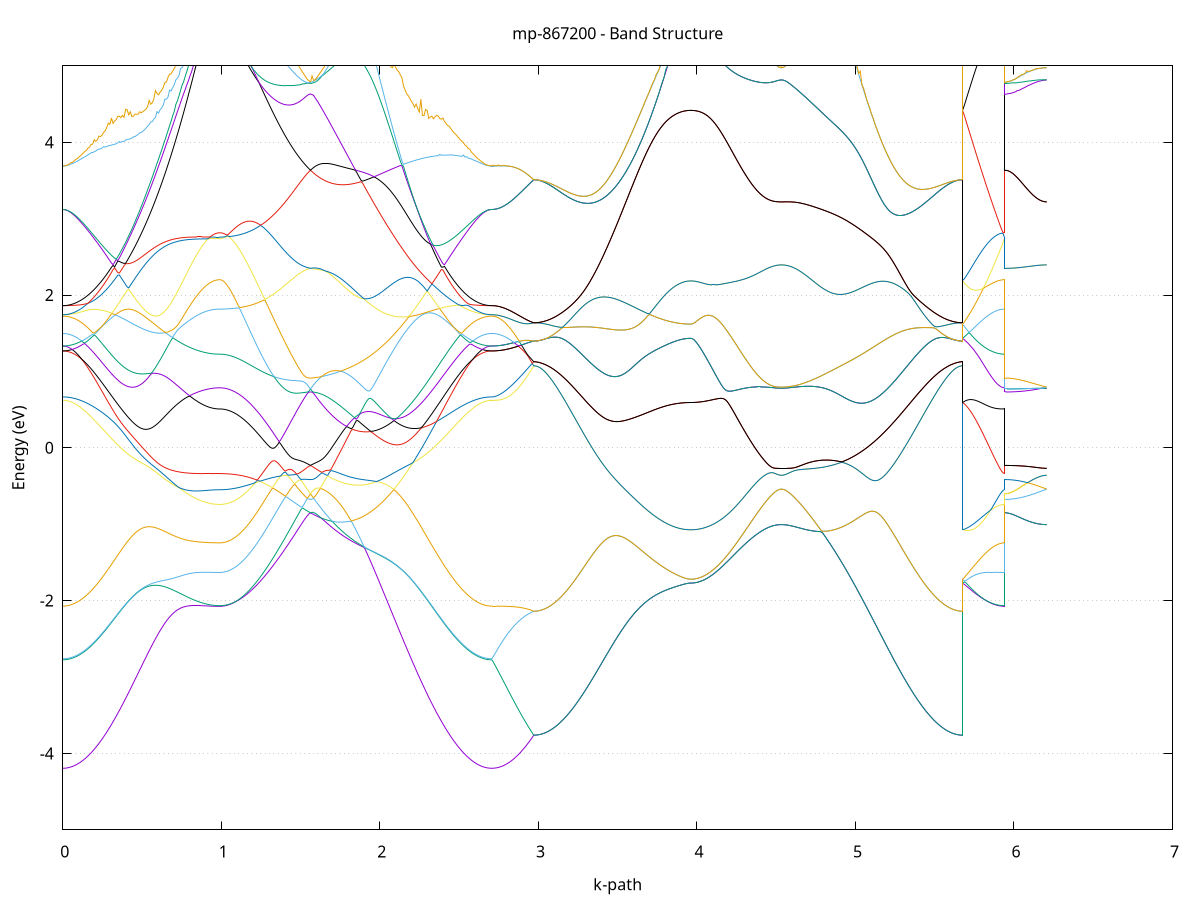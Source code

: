 set title 'mp-867200 - Band Structure'
set xlabel 'k-path'
set ylabel 'Energy (eV)'
set grid y
set yrange [-5:5]
set terminal png size 800,600
set output 'mp-867200_bands_gnuplot.png'
plot '-' using 1:2 with lines notitle, '-' using 1:2 with lines notitle, '-' using 1:2 with lines notitle, '-' using 1:2 with lines notitle, '-' using 1:2 with lines notitle, '-' using 1:2 with lines notitle, '-' using 1:2 with lines notitle, '-' using 1:2 with lines notitle, '-' using 1:2 with lines notitle, '-' using 1:2 with lines notitle, '-' using 1:2 with lines notitle, '-' using 1:2 with lines notitle, '-' using 1:2 with lines notitle, '-' using 1:2 with lines notitle, '-' using 1:2 with lines notitle, '-' using 1:2 with lines notitle, '-' using 1:2 with lines notitle, '-' using 1:2 with lines notitle, '-' using 1:2 with lines notitle, '-' using 1:2 with lines notitle, '-' using 1:2 with lines notitle, '-' using 1:2 with lines notitle, '-' using 1:2 with lines notitle, '-' using 1:2 with lines notitle, '-' using 1:2 with lines notitle, '-' using 1:2 with lines notitle, '-' using 1:2 with lines notitle, '-' using 1:2 with lines notitle, '-' using 1:2 with lines notitle, '-' using 1:2 with lines notitle, '-' using 1:2 with lines notitle, '-' using 1:2 with lines notitle, '-' using 1:2 with lines notitle, '-' using 1:2 with lines notitle, '-' using 1:2 with lines notitle, '-' using 1:2 with lines notitle
0.000000 -39.437436
0.009905 -39.437436
0.019811 -39.437336
0.029716 -39.437236
0.039621 -39.437136
0.049526 -39.436936
0.059432 -39.436636
0.069337 -39.436336
0.079242 -39.436036
0.089148 -39.435636
0.099053 -39.435236
0.108958 -39.434736
0.118863 -39.434236
0.128769 -39.433636
0.138674 -39.433136
0.148579 -39.432436
0.158484 -39.431736
0.168390 -39.431036
0.178295 -39.430236
0.188200 -39.429436
0.198106 -39.428636
0.208011 -39.427736
0.217916 -39.426836
0.227821 -39.425936
0.237727 -39.424936
0.247632 -39.423836
0.257537 -39.422836
0.267443 -39.421736
0.277348 -39.420636
0.287253 -39.419436
0.297158 -39.418236
0.307064 -39.417036
0.316969 -39.415736
0.326874 -39.414536
0.336779 -39.413236
0.346685 -39.411836
0.356590 -39.410536
0.366495 -39.409136
0.376401 -39.407736
0.386306 -39.406336
0.396211 -39.404836
0.406116 -39.403436
0.416022 -39.401936
0.425927 -39.400436
0.435832 -39.398936
0.445738 -39.397336
0.455643 -39.395836
0.465548 -39.394236
0.475453 -39.392736
0.485359 -39.391136
0.495264 -39.389536
0.505169 -39.387936
0.515074 -39.386336
0.524980 -39.384736
0.534885 -39.383136
0.544790 -39.381536
0.554696 -39.379936
0.564601 -39.378336
0.574506 -39.376736
0.584411 -39.375136
0.594317 -39.373536
0.604222 -39.371936
0.614127 -39.370436
0.624033 -39.368836
0.633938 -39.367236
0.643843 -39.365736
0.653748 -39.364236
0.663654 -39.362736
0.673559 -39.361236
0.683464 -39.359736
0.693369 -39.358236
0.703275 -39.356836
0.713180 -39.355436
0.723085 -39.354036
0.732991 -39.352636
0.742896 -39.351336
0.752801 -39.350036
0.762706 -39.348836
0.772612 -39.347536
0.782517 -39.346336
0.792422 -39.345236
0.802328 -39.344036
0.812233 -39.343036
0.822138 -39.341936
0.832043 -39.340936
0.841949 -39.340036
0.851854 -39.339136
0.861759 -39.338236
0.871664 -39.337536
0.881570 -39.336736
0.891475 -39.336036
0.901380 -39.335436
0.911286 -39.334836
0.921191 -39.334336
0.931096 -39.333936
0.941001 -39.333536
0.950907 -39.333236
0.960812 -39.333036
0.970717 -39.332836
0.980623 -39.332736
0.990528 -39.332736
0.990528 -39.332736
1.000388 -39.332736
1.010248 -39.332636
1.020108 -39.332636
1.029968 -39.332536
1.039828 -39.332436
1.049688 -39.332336
1.059548 -39.332136
1.069408 -39.332036
1.079268 -39.331836
1.089128 -39.331636
1.098988 -39.331436
1.108848 -39.331136
1.118708 -39.330836
1.128568 -39.330636
1.138428 -39.330336
1.148288 -39.329936
1.158148 -39.329636
1.168008 -39.329236
1.177868 -39.328936
1.187728 -39.328536
1.197588 -39.328136
1.207448 -39.327636
1.217308 -39.327236
1.227168 -39.326836
1.237028 -39.326336
1.246888 -39.325836
1.256748 -39.325336
1.266608 -39.324836
1.276469 -39.324336
1.286329 -39.323836
1.296189 -39.323336
1.306049 -39.322736
1.315909 -39.322236
1.325769 -39.321736
1.335629 -39.321136
1.345489 -39.320636
1.355349 -39.320036
1.365209 -39.319536
1.375069 -39.318936
1.384929 -39.318436
1.394789 -39.317836
1.404649 -39.317336
1.414509 -39.316836
1.424369 -39.316336
1.434229 -39.315836
1.444089 -39.315336
1.453949 -39.314836
1.463809 -39.314336
1.473669 -39.313936
1.483529 -39.313536
1.493389 -39.313236
1.503249 -39.312836
1.513109 -39.312536
1.522969 -39.312336
1.532829 -39.312136
1.542689 -39.312036
1.552549 -39.311936
1.562409 -39.311836
1.562409 -39.311836
1.572355 -39.311936
1.582301 -39.312036
1.592247 -39.312136
1.602192 -39.312336
1.612138 -39.312636
1.622084 -39.313036
1.632030 -39.313436
1.641975 -39.313936
1.651921 -39.314436
1.661867 -39.315036
1.671813 -39.315636
1.681758 -39.316336
1.691704 -39.317036
1.701650 -39.317736
1.711596 -39.318536
1.721541 -39.319436
1.731487 -39.320236
1.741433 -39.321236
1.751379 -39.322136
1.761325 -39.323136
1.771270 -39.324136
1.781216 -39.325136
1.791162 -39.326236
1.801108 -39.327336
1.811053 -39.328536
1.820999 -39.329636
1.830945 -39.330836
1.840891 -39.332136
1.850836 -39.333336
1.860782 -39.334636
1.870728 -39.335936
1.880674 -39.337236
1.890619 -39.338636
1.900565 -39.339936
1.910511 -39.341336
1.920457 -39.342736
1.930403 -39.344236
1.940348 -39.345636
1.950294 -39.347136
1.960240 -39.348636
1.970186 -39.350136
1.980131 -39.351636
1.990077 -39.353236
2.000023 -39.354736
2.009969 -39.356336
2.019914 -39.357936
2.029860 -39.359536
2.039806 -39.361136
2.049752 -39.362736
2.059697 -39.364336
2.069643 -39.366036
2.079589 -39.367636
2.089535 -39.369236
2.099481 -39.370936
2.109426 -39.372536
2.119372 -39.374236
2.129318 -39.375836
2.139264 -39.377536
2.149209 -39.379136
2.159155 -39.380836
2.169101 -39.382436
2.179047 -39.384136
2.188992 -39.385736
2.198938 -39.387436
2.208884 -39.389036
2.218830 -39.390636
2.228776 -39.392236
2.238721 -39.393836
2.248667 -39.395436
2.258613 -39.396936
2.268559 -39.398536
2.278504 -39.400036
2.288450 -39.401636
2.298396 -39.403136
2.308342 -39.404536
2.318287 -39.406036
2.328233 -39.407436
2.338179 -39.408936
2.348125 -39.410236
2.358070 -39.411636
2.368016 -39.413036
2.377962 -39.414336
2.387908 -39.415636
2.397854 -39.416836
2.407799 -39.418136
2.417745 -39.419336
2.427691 -39.420436
2.437637 -39.421636
2.447582 -39.422736
2.457528 -39.423736
2.467474 -39.424836
2.477420 -39.425836
2.487365 -39.426736
2.497311 -39.427636
2.507257 -39.428536
2.517203 -39.429436
2.527148 -39.430236
2.537094 -39.431036
2.547040 -39.431736
2.556986 -39.432436
2.566932 -39.433036
2.576877 -39.433636
2.586823 -39.434236
2.596769 -39.434736
2.606715 -39.435236
2.616660 -39.435636
2.626606 -39.436036
2.636552 -39.436336
2.646498 -39.436636
2.656443 -39.436936
2.666389 -39.437136
2.676335 -39.437236
2.686281 -39.437336
2.696227 -39.437436
2.706172 -39.437436
2.706172 -39.437436
2.715982 -39.437436
2.725791 -39.437336
2.735600 -39.437236
2.745409 -39.437136
2.755219 -39.436936
2.765028 -39.436636
2.774837 -39.436336
2.784646 -39.436036
2.794456 -39.435636
2.804265 -39.435236
2.814074 -39.434736
2.823883 -39.434236
2.833693 -39.433636
2.843502 -39.433036
2.853311 -39.432436
2.863121 -39.431736
2.872930 -39.431036
2.882739 -39.430236
2.892548 -39.429436
2.902358 -39.428636
2.912167 -39.427736
2.921976 -39.426836
2.931785 -39.425836
2.941595 -39.424836
2.951404 -39.423836
2.961213 -39.422736
2.971022 -39.421736
2.971022 -39.421736
2.980928 -39.421636
2.990833 -39.421636
3.000738 -39.421536
3.010644 -39.421336
3.020549 -39.421136
3.030454 -39.420936
3.040359 -39.420636
3.050265 -39.420336
3.060170 -39.420036
3.070075 -39.419636
3.079980 -39.419136
3.089886 -39.418736
3.099791 -39.418236
3.109696 -39.417636
3.119602 -39.417036
3.129507 -39.416436
3.139412 -39.415736
3.149317 -39.415036
3.159223 -39.414336
3.169128 -39.413536
3.179033 -39.412736
3.188939 -39.411936
3.198844 -39.411036
3.208749 -39.410136
3.218654 -39.409136
3.228560 -39.408136
3.238465 -39.407136
3.248370 -39.406136
3.258275 -39.405036
3.268181 -39.404036
3.278086 -39.402836
3.287991 -39.401736
3.297897 -39.400536
3.307802 -39.399336
3.317707 -39.398136
3.327612 -39.396936
3.337518 -39.395636
3.347423 -39.394336
3.357328 -39.393036
3.367234 -39.391736
3.377139 -39.390436
3.387044 -39.389036
3.396949 -39.387736
3.406855 -39.386336
3.416760 -39.384936
3.426665 -39.383536
3.436570 -39.382136
3.446476 -39.380636
3.456381 -39.379236
3.466286 -39.377836
3.476192 -39.376336
3.486097 -39.374936
3.496002 -39.373536
3.505907 -39.372036
3.515813 -39.370636
3.525718 -39.369136
3.535623 -39.367736
3.545529 -39.366336
3.555434 -39.364836
3.565339 -39.363436
3.575244 -39.362036
3.585150 -39.360636
3.595055 -39.359236
3.604960 -39.357836
3.614865 -39.356436
3.624771 -39.355136
3.634676 -39.353836
3.644581 -39.352436
3.654487 -39.351136
3.664392 -39.349936
3.674297 -39.348636
3.684202 -39.347436
3.694108 -39.346136
3.704013 -39.345036
3.713918 -39.343836
3.723824 -39.342736
3.733729 -39.341636
3.743634 -39.340536
3.753539 -39.339536
3.763445 -39.338536
3.773350 -39.337536
3.783255 -39.336636
3.793160 -39.335736
3.803066 -39.334936
3.812971 -39.334036
3.822876 -39.333336
3.832782 -39.332636
3.842687 -39.331936
3.852592 -39.331336
3.862497 -39.330736
3.872403 -39.330236
3.882308 -39.329736
3.892213 -39.329336
3.902119 -39.328936
3.912024 -39.328636
3.921929 -39.328436
3.931834 -39.328236
3.941740 -39.328036
3.951645 -39.327936
3.961550 -39.327936
3.961550 -39.327936
3.971410 -39.327936
3.981270 -39.327936
3.991130 -39.327836
4.000990 -39.327736
4.010850 -39.327736
4.020710 -39.327636
4.030570 -39.327436
4.040430 -39.327336
4.050290 -39.327236
4.060150 -39.327036
4.070010 -39.326836
4.079871 -39.326636
4.089731 -39.326436
4.099591 -39.326136
4.109451 -39.325936
4.119311 -39.325636
4.129171 -39.325336
4.139031 -39.325036
4.148891 -39.324736
4.158751 -39.324436
4.168611 -39.324136
4.178471 -39.323736
4.188331 -39.323436
4.198191 -39.323036
4.208051 -39.322636
4.217911 -39.322336
4.227771 -39.321936
4.237631 -39.321536
4.247491 -39.321036
4.257351 -39.320636
4.267211 -39.320236
4.277071 -39.319836
4.286931 -39.319436
4.296791 -39.318936
4.306651 -39.318536
4.316511 -39.318136
4.326371 -39.317736
4.336231 -39.317236
4.346091 -39.316836
4.355951 -39.316436
4.365811 -39.316036
4.375671 -39.315636
4.385531 -39.315236
4.395391 -39.314836
4.405251 -39.314536
4.415111 -39.314136
4.424971 -39.313836
4.434831 -39.313536
4.444691 -39.313236
4.454551 -39.312936
4.464411 -39.312736
4.474272 -39.312536
4.484132 -39.312336
4.493992 -39.312136
4.503852 -39.312036
4.513712 -39.311936
4.523572 -39.311836
4.533432 -39.311836
4.533432 -39.311836
4.543377 -39.311836
4.553323 -39.311936
4.563269 -39.312036
4.573215 -39.312136
4.583160 -39.312336
4.593106 -39.312636
4.603052 -39.312836
4.612998 -39.313236
4.622944 -39.313536
4.632889 -39.313936
4.642835 -39.314436
4.652781 -39.314836
4.662727 -39.315436
4.672672 -39.315936
4.682618 -39.316536
4.692564 -39.317236
4.702510 -39.317836
4.712455 -39.318536
4.722401 -39.319336
4.732347 -39.320036
4.742293 -39.320836
4.752238 -39.321736
4.762184 -39.322636
4.772130 -39.323536
4.782076 -39.324436
4.792022 -39.325336
4.801967 -39.326336
4.811913 -39.327336
4.821859 -39.328436
4.831805 -39.329436
4.841750 -39.330536
4.851696 -39.331736
4.861642 -39.332836
4.871588 -39.334036
4.881533 -39.335236
4.891479 -39.336436
4.901425 -39.337636
4.911371 -39.338936
4.921316 -39.340136
4.931262 -39.341436
4.941208 -39.342736
4.951154 -39.344136
4.961100 -39.345436
4.971045 -39.346836
4.980991 -39.348136
4.990937 -39.349536
5.000883 -39.350936
5.010828 -39.352436
5.020774 -39.353836
5.030720 -39.355236
5.040666 -39.356736
5.050611 -39.358136
5.060557 -39.359636
5.070503 -39.361036
5.080449 -39.362536
5.090395 -39.364036
5.100340 -39.365536
5.110286 -39.367036
5.120232 -39.368436
5.130178 -39.369936
5.140123 -39.371436
5.150069 -39.372936
5.160015 -39.374436
5.169961 -39.375836
5.179906 -39.377336
5.189852 -39.378836
5.199798 -39.380236
5.209744 -39.381736
5.219689 -39.383136
5.229635 -39.384536
5.239581 -39.385936
5.249527 -39.387336
5.259473 -39.388736
5.269418 -39.390136
5.279364 -39.391436
5.289310 -39.392836
5.299256 -39.394136
5.309201 -39.395436
5.319147 -39.396736
5.329093 -39.397936
5.339039 -39.399136
5.348984 -39.400336
5.358930 -39.401536
5.368876 -39.402736
5.378822 -39.403836
5.388767 -39.404936
5.398713 -39.406036
5.408659 -39.407036
5.418605 -39.408036
5.428551 -39.409036
5.438496 -39.410036
5.448442 -39.410936
5.458388 -39.411836
5.468334 -39.412636
5.478279 -39.413436
5.488225 -39.414236
5.498171 -39.415036
5.508117 -39.415736
5.518062 -39.416336
5.528008 -39.417036
5.537954 -39.417636
5.547900 -39.418136
5.557845 -39.418636
5.567791 -39.419136
5.577737 -39.419636
5.587683 -39.420036
5.597629 -39.420336
5.607574 -39.420636
5.617520 -39.420936
5.627466 -39.421136
5.637412 -39.421336
5.647357 -39.421536
5.657303 -39.421636
5.667249 -39.421636
5.677195 -39.421736
5.677195 -39.327936
5.687004 -39.328236
5.696813 -39.328536
5.706622 -39.328836
5.716432 -39.329136
5.726241 -39.329436
5.736050 -39.329736
5.745860 -39.329936
5.755669 -39.330236
5.765478 -39.330436
5.775287 -39.330736
5.785097 -39.330936
5.794906 -39.331136
5.804715 -39.331336
5.814524 -39.331536
5.824334 -39.331736
5.834143 -39.331836
5.843952 -39.332036
5.853761 -39.332136
5.863571 -39.332236
5.873380 -39.332336
5.883189 -39.332436
5.892999 -39.332536
5.902808 -39.332636
5.912617 -39.332636
5.922426 -39.332636
5.932236 -39.332736
5.942045 -39.332736
5.942045 -39.311836
5.951854 -39.311836
5.961663 -39.311836
5.971473 -39.311836
5.981282 -39.311836
5.991091 -39.311836
6.000900 -39.311836
6.010710 -39.311836
6.020519 -39.311836
6.030328 -39.311836
6.040137 -39.311836
6.049947 -39.311836
6.059756 -39.311836
6.069565 -39.311836
6.079375 -39.311836
6.089184 -39.311836
6.098993 -39.311836
6.108802 -39.311836
6.118612 -39.311836
6.128421 -39.311836
6.138230 -39.311836
6.148039 -39.311836
6.157849 -39.311836
6.167658 -39.311836
6.177467 -39.311836
6.187276 -39.311836
6.197086 -39.311836
6.206895 -39.311836
e
0.000000 -39.389436
0.009905 -39.389436
0.019811 -39.389436
0.029716 -39.389336
0.039621 -39.389236
0.049526 -39.389036
0.059432 -39.388836
0.069337 -39.388636
0.079242 -39.388436
0.089148 -39.388136
0.099053 -39.387836
0.108958 -39.387436
0.118863 -39.387036
0.128769 -39.386636
0.138674 -39.386236
0.148579 -39.385736
0.158484 -39.385236
0.168390 -39.384736
0.178295 -39.384136
0.188200 -39.383536
0.198106 -39.382936
0.208011 -39.382336
0.217916 -39.381636
0.227821 -39.380936
0.237727 -39.380236
0.247632 -39.379436
0.257537 -39.378636
0.267443 -39.377836
0.277348 -39.377036
0.287253 -39.376236
0.297158 -39.375336
0.307064 -39.374436
0.316969 -39.373536
0.326874 -39.372636
0.336779 -39.371736
0.346685 -39.370736
0.356590 -39.369836
0.366495 -39.368836
0.376401 -39.367836
0.386306 -39.366836
0.396211 -39.365836
0.406116 -39.364736
0.416022 -39.363736
0.425927 -39.362636
0.435832 -39.361636
0.445738 -39.360536
0.455643 -39.359436
0.465548 -39.358436
0.475453 -39.357336
0.485359 -39.356236
0.495264 -39.355136
0.505169 -39.354036
0.515074 -39.353036
0.524980 -39.351936
0.534885 -39.350836
0.544790 -39.349736
0.554696 -39.348636
0.564601 -39.347636
0.574506 -39.346536
0.584411 -39.345536
0.594317 -39.344436
0.604222 -39.343436
0.614127 -39.342436
0.624033 -39.341436
0.633938 -39.340436
0.643843 -39.339436
0.653748 -39.338536
0.663654 -39.337536
0.673559 -39.336636
0.683464 -39.335736
0.693369 -39.334836
0.703275 -39.333936
0.713180 -39.333136
0.723085 -39.332236
0.732991 -39.331436
0.742896 -39.330636
0.752801 -39.329936
0.762706 -39.329136
0.772612 -39.328436
0.782517 -39.327836
0.792422 -39.327136
0.802328 -39.326536
0.812233 -39.325936
0.822138 -39.325336
0.832043 -39.324836
0.841949 -39.324236
0.851854 -39.323836
0.861759 -39.323336
0.871664 -39.322936
0.881570 -39.322536
0.891475 -39.322236
0.901380 -39.321836
0.911286 -39.321536
0.921191 -39.321336
0.931096 -39.321136
0.941001 -39.320936
0.950907 -39.320736
0.960812 -39.320636
0.970717 -39.320536
0.980623 -39.320536
0.990528 -39.320536
0.990528 -39.320536
1.000388 -39.320436
1.010248 -39.320436
1.020108 -39.320436
1.029968 -39.320436
1.039828 -39.320336
1.049688 -39.320336
1.059548 -39.320236
1.069408 -39.320136
1.079268 -39.320036
1.089128 -39.319936
1.098988 -39.319836
1.108848 -39.319736
1.118708 -39.319536
1.128568 -39.319436
1.138428 -39.319236
1.148288 -39.319136
1.158148 -39.318936
1.168008 -39.318736
1.177868 -39.318636
1.187728 -39.318436
1.197588 -39.318236
1.207448 -39.318036
1.217308 -39.317836
1.227168 -39.317536
1.237028 -39.317336
1.246888 -39.317136
1.256748 -39.316936
1.266608 -39.316736
1.276469 -39.316436
1.286329 -39.316236
1.296189 -39.316036
1.306049 -39.315736
1.315909 -39.315536
1.325769 -39.315336
1.335629 -39.315036
1.345489 -39.314836
1.355349 -39.314636
1.365209 -39.314436
1.375069 -39.314236
1.384929 -39.314036
1.394789 -39.313736
1.404649 -39.313536
1.414509 -39.313436
1.424369 -39.313236
1.434229 -39.313036
1.444089 -39.312836
1.453949 -39.312736
1.463809 -39.312536
1.473669 -39.312436
1.483529 -39.312336
1.493389 -39.312236
1.503249 -39.312136
1.513109 -39.312036
1.522969 -39.311936
1.532829 -39.311836
1.542689 -39.311836
1.552549 -39.311836
1.562409 -39.311836
1.562409 -39.311836
1.572355 -39.311836
1.582301 -39.311836
1.592247 -39.311936
1.602192 -39.311936
1.612138 -39.312036
1.622084 -39.312136
1.632030 -39.312236
1.641975 -39.312436
1.651921 -39.312536
1.661867 -39.312736
1.671813 -39.312936
1.681758 -39.313236
1.691704 -39.313436
1.701650 -39.313736
1.711596 -39.314036
1.721541 -39.314336
1.731487 -39.314736
1.741433 -39.315036
1.751379 -39.315436
1.761325 -39.315836
1.771270 -39.316336
1.781216 -39.316736
1.791162 -39.317236
1.801108 -39.317736
1.811053 -39.318336
1.820999 -39.318836
1.830945 -39.319436
1.840891 -39.320036
1.850836 -39.320636
1.860782 -39.321336
1.870728 -39.322036
1.880674 -39.322736
1.890619 -39.323436
1.900565 -39.324136
1.910511 -39.324936
1.920457 -39.325736
1.930403 -39.326536
1.940348 -39.327336
1.950294 -39.328136
1.960240 -39.329036
1.970186 -39.329936
1.980131 -39.330836
1.990077 -39.331736
2.000023 -39.332636
2.009969 -39.333636
2.019914 -39.334536
2.029860 -39.335536
2.039806 -39.336536
2.049752 -39.337536
2.059697 -39.338536
2.069643 -39.339636
2.079589 -39.340636
2.089535 -39.341736
2.099481 -39.342736
2.109426 -39.343836
2.119372 -39.344936
2.129318 -39.345936
2.139264 -39.347036
2.149209 -39.348136
2.159155 -39.349236
2.169101 -39.350336
2.179047 -39.351436
2.188992 -39.352536
2.198938 -39.353636
2.208884 -39.354836
2.218830 -39.355936
2.228776 -39.357036
2.238721 -39.358136
2.248667 -39.359136
2.258613 -39.360236
2.268559 -39.361336
2.278504 -39.362436
2.288450 -39.363536
2.298396 -39.364536
2.308342 -39.365636
2.318287 -39.366636
2.328233 -39.367636
2.338179 -39.368636
2.348125 -39.369636
2.358070 -39.370636
2.368016 -39.371536
2.377962 -39.372536
2.387908 -39.373436
2.397854 -39.374336
2.407799 -39.375236
2.417745 -39.376136
2.427691 -39.376936
2.437637 -39.377836
2.447582 -39.378636
2.457528 -39.379336
2.467474 -39.380136
2.477420 -39.380836
2.487365 -39.381536
2.497311 -39.382236
2.507257 -39.382936
2.517203 -39.383536
2.527148 -39.384136
2.537094 -39.384636
2.547040 -39.385236
2.556986 -39.385736
2.566932 -39.386236
2.576877 -39.386636
2.586823 -39.387036
2.596769 -39.387436
2.606715 -39.387736
2.616660 -39.388136
2.626606 -39.388436
2.636552 -39.388636
2.646498 -39.388836
2.656443 -39.389036
2.666389 -39.389236
2.676335 -39.389336
2.686281 -39.389436
2.696227 -39.389436
2.706172 -39.389436
2.706172 -39.389436
2.715982 -39.389636
2.725791 -39.390136
2.735600 -39.390936
2.745409 -39.391836
2.755219 -39.393036
2.765028 -39.394236
2.774837 -39.395536
2.784646 -39.396836
2.794456 -39.398236
2.804265 -39.399536
2.814074 -39.400936
2.823883 -39.402336
2.833693 -39.403736
2.843502 -39.405136
2.853311 -39.406536
2.863121 -39.407936
2.872930 -39.409336
2.882739 -39.410636
2.892548 -39.411936
2.902358 -39.413236
2.912167 -39.414536
2.921976 -39.415836
2.931785 -39.417036
2.941595 -39.418236
2.951404 -39.419436
2.961213 -39.420536
2.971022 -39.421736
2.971022 -39.421736
2.980928 -39.421636
2.990833 -39.421636
3.000738 -39.421536
3.010644 -39.421336
3.020549 -39.421136
3.030454 -39.420936
3.040359 -39.420636
3.050265 -39.420336
3.060170 -39.420036
3.070075 -39.419636
3.079980 -39.419136
3.089886 -39.418736
3.099791 -39.418236
3.109696 -39.417636
3.119602 -39.417036
3.129507 -39.416436
3.139412 -39.415736
3.149317 -39.415036
3.159223 -39.414336
3.169128 -39.413536
3.179033 -39.412736
3.188939 -39.411936
3.198844 -39.411036
3.208749 -39.410136
3.218654 -39.409136
3.228560 -39.408136
3.238465 -39.407136
3.248370 -39.406136
3.258275 -39.405036
3.268181 -39.404036
3.278086 -39.402836
3.287991 -39.401736
3.297897 -39.400536
3.307802 -39.399336
3.317707 -39.398136
3.327612 -39.396936
3.337518 -39.395636
3.347423 -39.394336
3.357328 -39.393036
3.367234 -39.391736
3.377139 -39.390436
3.387044 -39.389036
3.396949 -39.387736
3.406855 -39.386336
3.416760 -39.384936
3.426665 -39.383536
3.436570 -39.382136
3.446476 -39.380636
3.456381 -39.379236
3.466286 -39.377836
3.476192 -39.376336
3.486097 -39.374936
3.496002 -39.373536
3.505907 -39.372036
3.515813 -39.370636
3.525718 -39.369136
3.535623 -39.367736
3.545529 -39.366336
3.555434 -39.364836
3.565339 -39.363436
3.575244 -39.362036
3.585150 -39.360636
3.595055 -39.359236
3.604960 -39.357836
3.614865 -39.356436
3.624771 -39.355136
3.634676 -39.353836
3.644581 -39.352436
3.654487 -39.351136
3.664392 -39.349936
3.674297 -39.348636
3.684202 -39.347436
3.694108 -39.346136
3.704013 -39.345036
3.713918 -39.343836
3.723824 -39.342736
3.733729 -39.341636
3.743634 -39.340536
3.753539 -39.339536
3.763445 -39.338536
3.773350 -39.337536
3.783255 -39.336636
3.793160 -39.335736
3.803066 -39.334936
3.812971 -39.334036
3.822876 -39.333336
3.832782 -39.332636
3.842687 -39.331936
3.852592 -39.331336
3.862497 -39.330736
3.872403 -39.330236
3.882308 -39.329736
3.892213 -39.329336
3.902119 -39.328936
3.912024 -39.328636
3.921929 -39.328436
3.931834 -39.328236
3.941740 -39.328036
3.951645 -39.327936
3.961550 -39.327936
3.961550 -39.327936
3.971410 -39.327936
3.981270 -39.327936
3.991130 -39.327836
4.000990 -39.327736
4.010850 -39.327736
4.020710 -39.327636
4.030570 -39.327436
4.040430 -39.327336
4.050290 -39.327236
4.060150 -39.327036
4.070010 -39.326836
4.079871 -39.326636
4.089731 -39.326436
4.099591 -39.326136
4.109451 -39.325936
4.119311 -39.325636
4.129171 -39.325336
4.139031 -39.325036
4.148891 -39.324736
4.158751 -39.324436
4.168611 -39.324136
4.178471 -39.323736
4.188331 -39.323436
4.198191 -39.323036
4.208051 -39.322636
4.217911 -39.322336
4.227771 -39.321936
4.237631 -39.321536
4.247491 -39.321036
4.257351 -39.320636
4.267211 -39.320236
4.277071 -39.319836
4.286931 -39.319436
4.296791 -39.318936
4.306651 -39.318536
4.316511 -39.318136
4.326371 -39.317736
4.336231 -39.317236
4.346091 -39.316836
4.355951 -39.316436
4.365811 -39.316036
4.375671 -39.315636
4.385531 -39.315236
4.395391 -39.314836
4.405251 -39.314536
4.415111 -39.314136
4.424971 -39.313836
4.434831 -39.313536
4.444691 -39.313236
4.454551 -39.312936
4.464411 -39.312736
4.474272 -39.312536
4.484132 -39.312336
4.493992 -39.312136
4.503852 -39.312036
4.513712 -39.311936
4.523572 -39.311836
4.533432 -39.311836
4.533432 -39.311836
4.543377 -39.311836
4.553323 -39.311936
4.563269 -39.312036
4.573215 -39.312136
4.583160 -39.312336
4.593106 -39.312636
4.603052 -39.312836
4.612998 -39.313236
4.622944 -39.313536
4.632889 -39.313936
4.642835 -39.314436
4.652781 -39.314836
4.662727 -39.315436
4.672672 -39.315936
4.682618 -39.316536
4.692564 -39.317236
4.702510 -39.317836
4.712455 -39.318536
4.722401 -39.319336
4.732347 -39.320036
4.742293 -39.320836
4.752238 -39.321736
4.762184 -39.322636
4.772130 -39.323536
4.782076 -39.324436
4.792022 -39.325336
4.801967 -39.326336
4.811913 -39.327336
4.821859 -39.328436
4.831805 -39.329436
4.841750 -39.330536
4.851696 -39.331736
4.861642 -39.332836
4.871588 -39.334036
4.881533 -39.335236
4.891479 -39.336436
4.901425 -39.337636
4.911371 -39.338936
4.921316 -39.340136
4.931262 -39.341436
4.941208 -39.342736
4.951154 -39.344136
4.961100 -39.345436
4.971045 -39.346836
4.980991 -39.348136
4.990937 -39.349536
5.000883 -39.350936
5.010828 -39.352436
5.020774 -39.353836
5.030720 -39.355236
5.040666 -39.356736
5.050611 -39.358136
5.060557 -39.359636
5.070503 -39.361036
5.080449 -39.362536
5.090395 -39.364036
5.100340 -39.365536
5.110286 -39.367036
5.120232 -39.368436
5.130178 -39.369936
5.140123 -39.371436
5.150069 -39.372936
5.160015 -39.374436
5.169961 -39.375836
5.179906 -39.377336
5.189852 -39.378836
5.199798 -39.380236
5.209744 -39.381736
5.219689 -39.383136
5.229635 -39.384536
5.239581 -39.385936
5.249527 -39.387336
5.259473 -39.388736
5.269418 -39.390136
5.279364 -39.391436
5.289310 -39.392836
5.299256 -39.394136
5.309201 -39.395436
5.319147 -39.396736
5.329093 -39.397936
5.339039 -39.399136
5.348984 -39.400336
5.358930 -39.401536
5.368876 -39.402736
5.378822 -39.403836
5.388767 -39.404936
5.398713 -39.406036
5.408659 -39.407036
5.418605 -39.408036
5.428551 -39.409036
5.438496 -39.410036
5.448442 -39.410936
5.458388 -39.411836
5.468334 -39.412636
5.478279 -39.413436
5.488225 -39.414236
5.498171 -39.415036
5.508117 -39.415736
5.518062 -39.416336
5.528008 -39.417036
5.537954 -39.417636
5.547900 -39.418136
5.557845 -39.418636
5.567791 -39.419136
5.577737 -39.419636
5.587683 -39.420036
5.597629 -39.420336
5.607574 -39.420636
5.617520 -39.420936
5.627466 -39.421136
5.637412 -39.421336
5.647357 -39.421536
5.657303 -39.421636
5.667249 -39.421636
5.677195 -39.421736
5.677195 -39.327936
5.687004 -39.327636
5.696813 -39.327236
5.706622 -39.326936
5.716432 -39.326636
5.726241 -39.326236
5.736050 -39.325936
5.745860 -39.325536
5.755669 -39.325136
5.765478 -39.324836
5.775287 -39.324436
5.785097 -39.324136
5.794906 -39.323736
5.804715 -39.323436
5.814524 -39.323136
5.824334 -39.322736
5.834143 -39.322436
5.843952 -39.322136
5.853761 -39.321836
5.863571 -39.321636
5.873380 -39.321336
5.883189 -39.321136
5.892999 -39.320936
5.902808 -39.320836
5.912617 -39.320636
5.922426 -39.320536
5.932236 -39.320536
5.942045 -39.320536
5.942045 -39.311836
5.951854 -39.311836
5.961663 -39.311836
5.971473 -39.311836
5.981282 -39.311836
5.991091 -39.311836
6.000900 -39.311836
6.010710 -39.311836
6.020519 -39.311836
6.030328 -39.311836
6.040137 -39.311836
6.049947 -39.311836
6.059756 -39.311836
6.069565 -39.311836
6.079375 -39.311836
6.089184 -39.311836
6.098993 -39.311836
6.108802 -39.311836
6.118612 -39.311836
6.128421 -39.311836
6.138230 -39.311836
6.148039 -39.311836
6.157849 -39.311836
6.167658 -39.311836
6.177467 -39.311836
6.187276 -39.311836
6.197086 -39.311836
6.206895 -39.311836
e
0.000000 -39.374836
0.009905 -39.374836
0.019811 -39.374736
0.029716 -39.374736
0.039621 -39.374536
0.049526 -39.374436
0.059432 -39.374236
0.069337 -39.374036
0.079242 -39.373736
0.089148 -39.373536
0.099053 -39.373136
0.108958 -39.372836
0.118863 -39.372436
0.128769 -39.372036
0.138674 -39.371636
0.148579 -39.371136
0.158484 -39.370636
0.168390 -39.370136
0.178295 -39.369536
0.188200 -39.368936
0.198106 -39.368336
0.208011 -39.367636
0.217916 -39.367036
0.227821 -39.366336
0.237727 -39.365636
0.247632 -39.364836
0.257537 -39.364036
0.267443 -39.363236
0.277348 -39.362436
0.287253 -39.361636
0.297158 -39.360736
0.307064 -39.359836
0.316969 -39.358936
0.326874 -39.358036
0.336779 -39.357136
0.346685 -39.356136
0.356590 -39.355236
0.366495 -39.354236
0.376401 -39.353236
0.386306 -39.352236
0.396211 -39.351236
0.406116 -39.350136
0.416022 -39.349136
0.425927 -39.348036
0.435832 -39.347036
0.445738 -39.345936
0.455643 -39.344836
0.465548 -39.343836
0.475453 -39.342736
0.485359 -39.341636
0.495264 -39.340536
0.505169 -39.339436
0.515074 -39.338436
0.524980 -39.337336
0.534885 -39.336236
0.544790 -39.335136
0.554696 -39.334136
0.564601 -39.333036
0.574506 -39.331936
0.584411 -39.330936
0.594317 -39.329936
0.604222 -39.328836
0.614127 -39.327836
0.624033 -39.326836
0.633938 -39.325836
0.643843 -39.324836
0.653748 -39.323936
0.663654 -39.322936
0.673559 -39.322036
0.683464 -39.321136
0.693369 -39.320236
0.703275 -39.319336
0.713180 -39.318536
0.723085 -39.317736
0.732991 -39.316936
0.742896 -39.316136
0.752801 -39.315336
0.762706 -39.314636
0.772612 -39.313936
0.782517 -39.313236
0.792422 -39.312536
0.802328 -39.311936
0.812233 -39.311336
0.822138 -39.310736
0.832043 -39.310236
0.841949 -39.309736
0.851854 -39.309236
0.861759 -39.308836
0.871664 -39.308436
0.881570 -39.308036
0.891475 -39.307636
0.901380 -39.307336
0.911286 -39.307036
0.921191 -39.306836
0.931096 -39.306536
0.941001 -39.306336
0.950907 -39.306236
0.960812 -39.306136
0.970717 -39.306036
0.980623 -39.305936
0.990528 -39.305936
0.990528 -39.305936
1.000388 -39.305936
1.010248 -39.305936
1.020108 -39.305936
1.029968 -39.305836
1.039828 -39.305836
1.049688 -39.305736
1.059548 -39.305636
1.069408 -39.305636
1.079268 -39.305536
1.089128 -39.305436
1.098988 -39.305336
1.108848 -39.305136
1.118708 -39.305036
1.128568 -39.304936
1.138428 -39.304736
1.148288 -39.304536
1.158148 -39.304436
1.168008 -39.304236
1.177868 -39.304036
1.187728 -39.303836
1.197588 -39.303636
1.207448 -39.303436
1.217308 -39.303236
1.227168 -39.303036
1.237028 -39.302836
1.246888 -39.302636
1.256748 -39.302336
1.266608 -39.302136
1.276469 -39.301936
1.286329 -39.301736
1.296189 -39.301436
1.306049 -39.301236
1.315909 -39.301036
1.325769 -39.300736
1.335629 -39.300536
1.345489 -39.300336
1.355349 -39.300136
1.365209 -39.299836
1.375069 -39.299636
1.384929 -39.299436
1.394789 -39.299236
1.404649 -39.299036
1.414509 -39.298836
1.424369 -39.298636
1.434229 -39.298536
1.444089 -39.298336
1.453949 -39.298136
1.463809 -39.298036
1.473669 -39.297936
1.483529 -39.297736
1.493389 -39.297636
1.503249 -39.297536
1.513109 -39.297436
1.522969 -39.297436
1.532829 -39.297336
1.542689 -39.297336
1.552549 -39.297236
1.562409 -39.297236
1.562409 -39.297236
1.572355 -39.297236
1.582301 -39.297336
1.592247 -39.297336
1.602192 -39.297436
1.612138 -39.297536
1.622084 -39.297636
1.632030 -39.297736
1.641975 -39.297836
1.651921 -39.298036
1.661867 -39.298236
1.671813 -39.298436
1.681758 -39.298636
1.691704 -39.298936
1.701650 -39.299136
1.711596 -39.299436
1.721541 -39.299836
1.731487 -39.300136
1.741433 -39.300536
1.751379 -39.300936
1.761325 -39.301336
1.771270 -39.301736
1.781216 -39.302236
1.791162 -39.302736
1.801108 -39.303236
1.811053 -39.303736
1.820999 -39.304336
1.830945 -39.304836
1.840891 -39.305436
1.850836 -39.306136
1.860782 -39.306736
1.870728 -39.307436
1.880674 -39.308136
1.890619 -39.308836
1.900565 -39.309536
1.910511 -39.310336
1.920457 -39.311136
1.930403 -39.311936
1.940348 -39.312736
1.950294 -39.313636
1.960240 -39.314436
1.970186 -39.315336
1.980131 -39.316236
1.990077 -39.317136
2.000023 -39.318036
2.009969 -39.319036
2.019914 -39.320036
2.029860 -39.320936
2.039806 -39.321936
2.049752 -39.322936
2.059697 -39.323936
2.069643 -39.325036
2.079589 -39.326036
2.089535 -39.327136
2.099481 -39.328136
2.109426 -39.329236
2.119372 -39.330336
2.129318 -39.331436
2.139264 -39.332436
2.149209 -39.333536
2.159155 -39.334636
2.169101 -39.335736
2.179047 -39.336836
2.188992 -39.337936
2.198938 -39.339136
2.208884 -39.340236
2.218830 -39.341336
2.228776 -39.342436
2.238721 -39.343536
2.248667 -39.344536
2.258613 -39.345636
2.268559 -39.346736
2.278504 -39.347836
2.288450 -39.348836
2.298396 -39.349936
2.308342 -39.350936
2.318287 -39.352036
2.328233 -39.353036
2.338179 -39.354036
2.348125 -39.355036
2.358070 -39.356036
2.368016 -39.356936
2.377962 -39.357936
2.387908 -39.358836
2.397854 -39.359736
2.407799 -39.360636
2.417745 -39.361536
2.427691 -39.362336
2.437637 -39.363136
2.447582 -39.363936
2.457528 -39.364736
2.467474 -39.365536
2.477420 -39.366236
2.487365 -39.366936
2.497311 -39.367636
2.507257 -39.368236
2.517203 -39.368936
2.527148 -39.369536
2.537094 -39.370036
2.547040 -39.370636
2.556986 -39.371136
2.566932 -39.371536
2.576877 -39.372036
2.586823 -39.372436
2.596769 -39.372836
2.606715 -39.373136
2.616660 -39.373436
2.626606 -39.373736
2.636552 -39.374036
2.646498 -39.374236
2.656443 -39.374436
2.666389 -39.374536
2.676335 -39.374736
2.686281 -39.374736
2.696227 -39.374836
2.706172 -39.374836
2.706172 -39.374836
2.715982 -39.374636
2.725791 -39.374136
2.735600 -39.373436
2.745409 -39.372436
2.755219 -39.371336
2.765028 -39.370036
2.774837 -39.368836
2.784646 -39.367436
2.794456 -39.366036
2.804265 -39.364636
2.814074 -39.363236
2.823883 -39.361836
2.833693 -39.360436
2.843502 -39.359036
2.853311 -39.357636
2.863121 -39.356236
2.872930 -39.354836
2.882739 -39.353436
2.892548 -39.352136
2.902358 -39.350836
2.912167 -39.349536
2.921976 -39.348236
2.931785 -39.346936
2.941595 -39.345736
2.951404 -39.344536
2.961213 -39.343336
2.971022 -39.342236
2.971022 -39.342236
2.980928 -39.342136
2.990833 -39.342136
3.000738 -39.342036
3.010644 -39.342036
3.020549 -39.341836
3.030454 -39.341736
3.040359 -39.341536
3.050265 -39.341436
3.060170 -39.341136
3.070075 -39.340936
3.079980 -39.340636
3.089886 -39.340436
3.099791 -39.340136
3.109696 -39.339736
3.119602 -39.339436
3.129507 -39.339036
3.139412 -39.338636
3.149317 -39.338236
3.159223 -39.337836
3.169128 -39.337336
3.179033 -39.336836
3.188939 -39.336336
3.198844 -39.335836
3.208749 -39.335336
3.218654 -39.334736
3.228560 -39.334236
3.238465 -39.333636
3.248370 -39.333036
3.258275 -39.332436
3.268181 -39.331836
3.278086 -39.331136
3.287991 -39.330536
3.297897 -39.329836
3.307802 -39.329136
3.317707 -39.328536
3.327612 -39.327836
3.337518 -39.327136
3.347423 -39.326436
3.357328 -39.325736
3.367234 -39.324936
3.377139 -39.324236
3.387044 -39.323536
3.396949 -39.322836
3.406855 -39.322036
3.416760 -39.321336
3.426665 -39.320636
3.436570 -39.319836
3.446476 -39.319136
3.456381 -39.318436
3.466286 -39.317636
3.476192 -39.316936
3.486097 -39.316236
3.496002 -39.315536
3.505907 -39.314836
3.515813 -39.314136
3.525718 -39.313436
3.535623 -39.312736
3.545529 -39.312136
3.555434 -39.311436
3.565339 -39.310736
3.575244 -39.310136
3.585150 -39.309536
3.595055 -39.308936
3.604960 -39.308336
3.614865 -39.307736
3.624771 -39.307136
3.634676 -39.306636
3.644581 -39.306136
3.654487 -39.305536
3.664392 -39.305136
3.674297 -39.304636
3.684202 -39.304136
3.694108 -39.303736
3.704013 -39.303236
3.713918 -39.302836
3.723824 -39.302536
3.733729 -39.302136
3.743634 -39.301736
3.753539 -39.301436
3.763445 -39.301136
3.773350 -39.300836
3.783255 -39.300636
3.793160 -39.300336
3.803066 -39.300136
3.812971 -39.299936
3.822876 -39.299736
3.832782 -39.299536
3.842687 -39.299336
3.852592 -39.299236
3.862497 -39.299036
3.872403 -39.298936
3.882308 -39.298836
3.892213 -39.298736
3.902119 -39.298636
3.912024 -39.298636
3.921929 -39.298536
3.931834 -39.298536
3.941740 -39.298536
3.951645 -39.298436
3.961550 -39.298436
3.961550 -39.298436
3.971410 -39.298436
3.981270 -39.298436
3.991130 -39.298436
4.000990 -39.298436
4.010850 -39.298436
4.020710 -39.298436
4.030570 -39.298336
4.040430 -39.298336
4.050290 -39.298336
4.060150 -39.298236
4.070010 -39.298236
4.079871 -39.298236
4.089731 -39.298136
4.099591 -39.298136
4.109451 -39.298036
4.119311 -39.298036
4.129171 -39.297936
4.139031 -39.297936
4.148891 -39.297836
4.158751 -39.297836
4.168611 -39.297736
4.178471 -39.297636
4.188331 -39.297636
4.198191 -39.297536
4.208051 -39.297536
4.217911 -39.297436
4.227771 -39.297436
4.237631 -39.297336
4.247491 -39.297336
4.257351 -39.297236
4.267211 -39.297236
4.277071 -39.297136
4.286931 -39.297136
4.296791 -39.297136
4.306651 -39.297036
4.316511 -39.297036
4.326371 -39.297036
4.336231 -39.297036
4.346091 -39.297036
4.355951 -39.297036
4.365811 -39.297036
4.375671 -39.297036
4.385531 -39.297036
4.395391 -39.297036
4.405251 -39.297036
4.415111 -39.297036
4.424971 -39.297036
4.434831 -39.297036
4.444691 -39.297136
4.454551 -39.297136
4.464411 -39.297136
4.474272 -39.297136
4.484132 -39.297236
4.493992 -39.297236
4.503852 -39.297236
4.513712 -39.297236
4.523572 -39.297236
4.533432 -39.297236
4.533432 -39.297236
4.543377 -39.297236
4.553323 -39.297236
4.563269 -39.297236
4.573215 -39.297236
4.583160 -39.297236
4.593106 -39.297136
4.603052 -39.297136
4.612998 -39.297136
4.622944 -39.297036
4.632889 -39.297036
4.642835 -39.297036
4.652781 -39.297036
4.662727 -39.296936
4.672672 -39.296936
4.682618 -39.296936
4.692564 -39.296936
4.702510 -39.296936
4.712455 -39.297036
4.722401 -39.297036
4.732347 -39.297136
4.742293 -39.297136
4.752238 -39.297236
4.762184 -39.297336
4.772130 -39.297536
4.782076 -39.297636
4.792022 -39.297736
4.801967 -39.297936
4.811913 -39.298136
4.821859 -39.298336
4.831805 -39.298536
4.841750 -39.298836
4.851696 -39.299136
4.861642 -39.299436
4.871588 -39.299736
4.881533 -39.300036
4.891479 -39.300336
4.901425 -39.300736
4.911371 -39.301136
4.921316 -39.301536
4.931262 -39.301936
4.941208 -39.302436
4.951154 -39.302836
4.961100 -39.303336
4.971045 -39.303836
4.980991 -39.304336
4.990937 -39.304936
5.000883 -39.305436
5.010828 -39.306036
5.020774 -39.306536
5.030720 -39.307136
5.040666 -39.307736
5.050611 -39.308436
5.060557 -39.309036
5.070503 -39.309736
5.080449 -39.310336
5.090395 -39.311036
5.100340 -39.311736
5.110286 -39.312436
5.120232 -39.313136
5.130178 -39.313836
5.140123 -39.314536
5.150069 -39.315236
5.160015 -39.315936
5.169961 -39.316736
5.179906 -39.317436
5.189852 -39.318136
5.199798 -39.318936
5.209744 -39.319636
5.219689 -39.320436
5.229635 -39.321136
5.239581 -39.321836
5.249527 -39.322636
5.259473 -39.323336
5.269418 -39.324136
5.279364 -39.324836
5.289310 -39.325536
5.299256 -39.326236
5.309201 -39.326936
5.319147 -39.327636
5.329093 -39.328336
5.339039 -39.329036
5.348984 -39.329736
5.358930 -39.330436
5.368876 -39.331036
5.378822 -39.331736
5.388767 -39.332336
5.398713 -39.332936
5.408659 -39.333536
5.418605 -39.334136
5.428551 -39.334736
5.438496 -39.335236
5.448442 -39.335836
5.458388 -39.336336
5.468334 -39.336836
5.478279 -39.337336
5.488225 -39.337736
5.498171 -39.338236
5.508117 -39.338636
5.518062 -39.339036
5.528008 -39.339436
5.537954 -39.339736
5.547900 -39.340036
5.557845 -39.340436
5.567791 -39.340636
5.577737 -39.340936
5.587683 -39.341136
5.597629 -39.341336
5.607574 -39.341536
5.617520 -39.341736
5.627466 -39.341836
5.637412 -39.342036
5.647357 -39.342036
5.657303 -39.342136
5.667249 -39.342136
5.677195 -39.342236
5.677195 -39.298436
5.687004 -39.298836
5.696813 -39.299136
5.706622 -39.299436
5.716432 -39.299836
5.726241 -39.300136
5.736050 -39.300536
5.745860 -39.300936
5.755669 -39.301236
5.765478 -39.301636
5.775287 -39.301936
5.785097 -39.302336
5.794906 -39.302636
5.804715 -39.303036
5.814524 -39.303336
5.824334 -39.303636
5.834143 -39.303936
5.843952 -39.304336
5.853761 -39.304536
5.863571 -39.304836
5.873380 -39.305036
5.883189 -39.305336
5.892999 -39.305536
5.902808 -39.305636
5.912617 -39.305736
5.922426 -39.305836
5.932236 -39.305936
5.942045 -39.305936
5.942045 -39.297236
5.951854 -39.297236
5.961663 -39.297236
5.971473 -39.297236
5.981282 -39.297236
5.991091 -39.297236
6.000900 -39.297236
6.010710 -39.297236
6.020519 -39.297236
6.030328 -39.297236
6.040137 -39.297236
6.049947 -39.297236
6.059756 -39.297236
6.069565 -39.297236
6.079375 -39.297236
6.089184 -39.297236
6.098993 -39.297236
6.108802 -39.297236
6.118612 -39.297236
6.128421 -39.297236
6.138230 -39.297236
6.148039 -39.297236
6.157849 -39.297236
6.167658 -39.297236
6.177467 -39.297236
6.187276 -39.297236
6.197086 -39.297236
6.206895 -39.297236
e
0.000000 -39.326036
0.009905 -39.325936
0.019811 -39.325936
0.029716 -39.325936
0.039621 -39.325836
0.049526 -39.325736
0.059432 -39.325636
0.069337 -39.325436
0.079242 -39.325336
0.089148 -39.325136
0.099053 -39.324936
0.108958 -39.324736
0.118863 -39.324436
0.128769 -39.324236
0.138674 -39.323936
0.148579 -39.323636
0.158484 -39.323336
0.168390 -39.322936
0.178295 -39.322636
0.188200 -39.322236
0.198106 -39.321836
0.208011 -39.321436
0.217916 -39.321036
0.227821 -39.320636
0.237727 -39.320136
0.247632 -39.319736
0.257537 -39.319236
0.267443 -39.318736
0.277348 -39.318236
0.287253 -39.317736
0.297158 -39.317236
0.307064 -39.316636
0.316969 -39.316136
0.326874 -39.315536
0.336779 -39.315036
0.346685 -39.314436
0.356590 -39.313936
0.366495 -39.313336
0.376401 -39.312736
0.386306 -39.312136
0.396211 -39.311536
0.406116 -39.310936
0.416022 -39.310436
0.425927 -39.309836
0.435832 -39.309236
0.445738 -39.308636
0.455643 -39.308036
0.465548 -39.307436
0.475453 -39.306836
0.485359 -39.306336
0.495264 -39.305736
0.505169 -39.305136
0.515074 -39.304636
0.524980 -39.304036
0.534885 -39.303536
0.544790 -39.303036
0.554696 -39.302436
0.564601 -39.301936
0.574506 -39.301436
0.584411 -39.301036
0.594317 -39.300536
0.604222 -39.300036
0.614127 -39.299636
0.624033 -39.299136
0.633938 -39.298736
0.643843 -39.298336
0.653748 -39.297936
0.663654 -39.297636
0.673559 -39.297236
0.683464 -39.296936
0.693369 -39.296636
0.703275 -39.296336
0.713180 -39.296036
0.723085 -39.295736
0.732991 -39.295536
0.742896 -39.295336
0.752801 -39.295036
0.762706 -39.294836
0.772612 -39.294736
0.782517 -39.294536
0.792422 -39.294436
0.802328 -39.294236
0.812233 -39.294136
0.822138 -39.294036
0.832043 -39.293936
0.841949 -39.293936
0.851854 -39.293836
0.861759 -39.293836
0.871664 -39.293736
0.881570 -39.293736
0.891475 -39.293736
0.901380 -39.293736
0.911286 -39.293636
0.921191 -39.293636
0.931096 -39.293636
0.941001 -39.293636
0.950907 -39.293636
0.960812 -39.293636
0.970717 -39.293636
0.980623 -39.293636
0.990528 -39.293636
0.990528 -39.293636
1.000388 -39.293636
1.010248 -39.293636
1.020108 -39.293636
1.029968 -39.293636
1.039828 -39.293636
1.049688 -39.293636
1.059548 -39.293636
1.069408 -39.293636
1.079268 -39.293636
1.089128 -39.293636
1.098988 -39.293636
1.108848 -39.293636
1.118708 -39.293636
1.128568 -39.293636
1.138428 -39.293636
1.148288 -39.293636
1.158148 -39.293636
1.168008 -39.293636
1.177868 -39.293736
1.187728 -39.293736
1.197588 -39.293736
1.207448 -39.293736
1.217308 -39.293736
1.227168 -39.293836
1.237028 -39.293836
1.246888 -39.293836
1.256748 -39.293936
1.266608 -39.293936
1.276469 -39.294036
1.286329 -39.294036
1.296189 -39.294136
1.306049 -39.294236
1.315909 -39.294336
1.325769 -39.294336
1.335629 -39.294436
1.345489 -39.294536
1.355349 -39.294636
1.365209 -39.294836
1.375069 -39.294936
1.384929 -39.295036
1.394789 -39.295136
1.404649 -39.295336
1.414509 -39.295436
1.424369 -39.295636
1.434229 -39.295736
1.444089 -39.295936
1.453949 -39.296136
1.463809 -39.296236
1.473669 -39.296436
1.483529 -39.296536
1.493389 -39.296736
1.503249 -39.296836
1.513109 -39.296936
1.522969 -39.297036
1.532829 -39.297136
1.542689 -39.297236
1.552549 -39.297236
1.562409 -39.297236
1.562409 -39.297236
1.572355 -39.297236
1.582301 -39.297236
1.592247 -39.297136
1.602192 -39.297036
1.612138 -39.296936
1.622084 -39.296736
1.632030 -39.296636
1.641975 -39.296436
1.651921 -39.296236
1.661867 -39.296036
1.671813 -39.295836
1.681758 -39.295636
1.691704 -39.295436
1.701650 -39.295136
1.711596 -39.294936
1.721541 -39.294736
1.731487 -39.294636
1.741433 -39.294436
1.751379 -39.294236
1.761325 -39.294036
1.771270 -39.293936
1.781216 -39.293836
1.791162 -39.293736
1.801108 -39.293636
1.811053 -39.293536
1.820999 -39.293436
1.830945 -39.293436
1.840891 -39.293436
1.850836 -39.293436
1.860782 -39.293436
1.870728 -39.293436
1.880674 -39.293536
1.890619 -39.293636
1.900565 -39.293736
1.910511 -39.293836
1.920457 -39.293936
1.930403 -39.294136
1.940348 -39.294336
1.950294 -39.294536
1.960240 -39.294736
1.970186 -39.294936
1.980131 -39.295236
1.990077 -39.295536
2.000023 -39.295836
2.009969 -39.296136
2.019914 -39.296436
2.029860 -39.296836
2.039806 -39.297136
2.049752 -39.297536
2.059697 -39.297936
2.069643 -39.298336
2.079589 -39.298836
2.089535 -39.299236
2.099481 -39.299736
2.109426 -39.300236
2.119372 -39.300636
2.129318 -39.301136
2.139264 -39.301736
2.149209 -39.302236
2.159155 -39.302736
2.169101 -39.303336
2.179047 -39.303836
2.188992 -39.304436
2.198938 -39.304936
2.208884 -39.305536
2.218830 -39.306136
2.228776 -39.306736
2.238721 -39.307236
2.248667 -39.307836
2.258613 -39.308436
2.268559 -39.309036
2.278504 -39.309636
2.288450 -39.310236
2.298396 -39.310836
2.308342 -39.311436
2.318287 -39.312036
2.328233 -39.312636
2.338179 -39.313236
2.348125 -39.313836
2.358070 -39.314336
2.368016 -39.314936
2.377962 -39.315536
2.387908 -39.316036
2.397854 -39.316636
2.407799 -39.317136
2.417745 -39.317636
2.427691 -39.318136
2.437637 -39.318636
2.447582 -39.319136
2.457528 -39.319636
2.467474 -39.320136
2.477420 -39.320536
2.487365 -39.321036
2.497311 -39.321436
2.507257 -39.321836
2.517203 -39.322236
2.527148 -39.322536
2.537094 -39.322936
2.547040 -39.323236
2.556986 -39.323636
2.566932 -39.323936
2.576877 -39.324136
2.586823 -39.324436
2.596769 -39.324736
2.606715 -39.324936
2.616660 -39.325136
2.626606 -39.325336
2.636552 -39.325436
2.646498 -39.325636
2.656443 -39.325736
2.666389 -39.325836
2.676335 -39.325936
2.686281 -39.325936
2.696227 -39.325936
2.706172 -39.326036
2.706172 -39.326036
2.715982 -39.326036
2.725791 -39.326036
2.735600 -39.326236
2.745409 -39.326336
2.755219 -39.326536
2.765028 -39.326836
2.774837 -39.327136
2.784646 -39.327536
2.794456 -39.327936
2.804265 -39.328336
2.814074 -39.328836
2.823883 -39.329336
2.833693 -39.329936
2.843502 -39.330536
2.853311 -39.331236
2.863121 -39.331936
2.872930 -39.332636
2.882739 -39.333436
2.892548 -39.334236
2.902358 -39.335136
2.912167 -39.336036
2.921976 -39.336936
2.931785 -39.337936
2.941595 -39.338936
2.951404 -39.340036
2.961213 -39.341036
2.971022 -39.342236
2.971022 -39.342236
2.980928 -39.342136
2.990833 -39.342136
3.000738 -39.342036
3.010644 -39.342036
3.020549 -39.341836
3.030454 -39.341736
3.040359 -39.341536
3.050265 -39.341436
3.060170 -39.341136
3.070075 -39.340936
3.079980 -39.340636
3.089886 -39.340436
3.099791 -39.340136
3.109696 -39.339736
3.119602 -39.339436
3.129507 -39.339036
3.139412 -39.338636
3.149317 -39.338236
3.159223 -39.337836
3.169128 -39.337336
3.179033 -39.336836
3.188939 -39.336336
3.198844 -39.335836
3.208749 -39.335336
3.218654 -39.334736
3.228560 -39.334236
3.238465 -39.333636
3.248370 -39.333036
3.258275 -39.332436
3.268181 -39.331836
3.278086 -39.331136
3.287991 -39.330536
3.297897 -39.329836
3.307802 -39.329136
3.317707 -39.328536
3.327612 -39.327836
3.337518 -39.327136
3.347423 -39.326436
3.357328 -39.325736
3.367234 -39.324936
3.377139 -39.324236
3.387044 -39.323536
3.396949 -39.322836
3.406855 -39.322036
3.416760 -39.321336
3.426665 -39.320636
3.436570 -39.319836
3.446476 -39.319136
3.456381 -39.318436
3.466286 -39.317636
3.476192 -39.316936
3.486097 -39.316236
3.496002 -39.315536
3.505907 -39.314836
3.515813 -39.314136
3.525718 -39.313436
3.535623 -39.312736
3.545529 -39.312136
3.555434 -39.311436
3.565339 -39.310736
3.575244 -39.310136
3.585150 -39.309536
3.595055 -39.308936
3.604960 -39.308336
3.614865 -39.307736
3.624771 -39.307136
3.634676 -39.306636
3.644581 -39.306136
3.654487 -39.305536
3.664392 -39.305136
3.674297 -39.304636
3.684202 -39.304136
3.694108 -39.303736
3.704013 -39.303236
3.713918 -39.302836
3.723824 -39.302536
3.733729 -39.302136
3.743634 -39.301736
3.753539 -39.301436
3.763445 -39.301136
3.773350 -39.300836
3.783255 -39.300636
3.793160 -39.300336
3.803066 -39.300136
3.812971 -39.299936
3.822876 -39.299736
3.832782 -39.299536
3.842687 -39.299336
3.852592 -39.299236
3.862497 -39.299036
3.872403 -39.298936
3.882308 -39.298836
3.892213 -39.298736
3.902119 -39.298636
3.912024 -39.298636
3.921929 -39.298536
3.931834 -39.298536
3.941740 -39.298536
3.951645 -39.298436
3.961550 -39.298436
3.961550 -39.298436
3.971410 -39.298436
3.981270 -39.298436
3.991130 -39.298436
4.000990 -39.298436
4.010850 -39.298436
4.020710 -39.298436
4.030570 -39.298336
4.040430 -39.298336
4.050290 -39.298336
4.060150 -39.298236
4.070010 -39.298236
4.079871 -39.298236
4.089731 -39.298136
4.099591 -39.298136
4.109451 -39.298036
4.119311 -39.298036
4.129171 -39.297936
4.139031 -39.297936
4.148891 -39.297836
4.158751 -39.297836
4.168611 -39.297736
4.178471 -39.297636
4.188331 -39.297636
4.198191 -39.297536
4.208051 -39.297536
4.217911 -39.297436
4.227771 -39.297436
4.237631 -39.297336
4.247491 -39.297336
4.257351 -39.297236
4.267211 -39.297236
4.277071 -39.297136
4.286931 -39.297136
4.296791 -39.297136
4.306651 -39.297036
4.316511 -39.297036
4.326371 -39.297036
4.336231 -39.297036
4.346091 -39.297036
4.355951 -39.297036
4.365811 -39.297036
4.375671 -39.297036
4.385531 -39.297036
4.395391 -39.297036
4.405251 -39.297036
4.415111 -39.297036
4.424971 -39.297036
4.434831 -39.297036
4.444691 -39.297136
4.454551 -39.297136
4.464411 -39.297136
4.474272 -39.297136
4.484132 -39.297236
4.493992 -39.297236
4.503852 -39.297236
4.513712 -39.297236
4.523572 -39.297236
4.533432 -39.297236
4.533432 -39.297236
4.543377 -39.297236
4.553323 -39.297236
4.563269 -39.297236
4.573215 -39.297236
4.583160 -39.297236
4.593106 -39.297136
4.603052 -39.297136
4.612998 -39.297136
4.622944 -39.297036
4.632889 -39.297036
4.642835 -39.297036
4.652781 -39.297036
4.662727 -39.296936
4.672672 -39.296936
4.682618 -39.296936
4.692564 -39.296936
4.702510 -39.296936
4.712455 -39.297036
4.722401 -39.297036
4.732347 -39.297136
4.742293 -39.297136
4.752238 -39.297236
4.762184 -39.297336
4.772130 -39.297536
4.782076 -39.297636
4.792022 -39.297736
4.801967 -39.297936
4.811913 -39.298136
4.821859 -39.298336
4.831805 -39.298536
4.841750 -39.298836
4.851696 -39.299136
4.861642 -39.299436
4.871588 -39.299736
4.881533 -39.300036
4.891479 -39.300336
4.901425 -39.300736
4.911371 -39.301136
4.921316 -39.301536
4.931262 -39.301936
4.941208 -39.302436
4.951154 -39.302836
4.961100 -39.303336
4.971045 -39.303836
4.980991 -39.304336
4.990937 -39.304936
5.000883 -39.305436
5.010828 -39.306036
5.020774 -39.306536
5.030720 -39.307136
5.040666 -39.307736
5.050611 -39.308436
5.060557 -39.309036
5.070503 -39.309736
5.080449 -39.310336
5.090395 -39.311036
5.100340 -39.311736
5.110286 -39.312436
5.120232 -39.313136
5.130178 -39.313836
5.140123 -39.314536
5.150069 -39.315236
5.160015 -39.315936
5.169961 -39.316736
5.179906 -39.317436
5.189852 -39.318136
5.199798 -39.318936
5.209744 -39.319636
5.219689 -39.320436
5.229635 -39.321136
5.239581 -39.321836
5.249527 -39.322636
5.259473 -39.323336
5.269418 -39.324136
5.279364 -39.324836
5.289310 -39.325536
5.299256 -39.326236
5.309201 -39.326936
5.319147 -39.327636
5.329093 -39.328336
5.339039 -39.329036
5.348984 -39.329736
5.358930 -39.330436
5.368876 -39.331036
5.378822 -39.331736
5.388767 -39.332336
5.398713 -39.332936
5.408659 -39.333536
5.418605 -39.334136
5.428551 -39.334736
5.438496 -39.335236
5.448442 -39.335836
5.458388 -39.336336
5.468334 -39.336836
5.478279 -39.337336
5.488225 -39.337736
5.498171 -39.338236
5.508117 -39.338636
5.518062 -39.339036
5.528008 -39.339436
5.537954 -39.339736
5.547900 -39.340036
5.557845 -39.340336
5.567791 -39.340636
5.577737 -39.340936
5.587683 -39.341136
5.597629 -39.341336
5.607574 -39.341536
5.617520 -39.341736
5.627466 -39.341836
5.637412 -39.342036
5.647357 -39.342036
5.657303 -39.342136
5.667249 -39.342136
5.677195 -39.342236
5.677195 -39.298436
5.687004 -39.298136
5.696813 -39.297836
5.706622 -39.297536
5.716432 -39.297236
5.726241 -39.296936
5.736050 -39.296636
5.745860 -39.296436
5.755669 -39.296136
5.765478 -39.295936
5.775287 -39.295636
5.785097 -39.295436
5.794906 -39.295236
5.804715 -39.295036
5.814524 -39.294836
5.824334 -39.294636
5.834143 -39.294536
5.843952 -39.294336
5.853761 -39.294236
5.863571 -39.294136
5.873380 -39.294036
5.883189 -39.293936
5.892999 -39.293836
5.902808 -39.293736
5.912617 -39.293736
5.922426 -39.293736
5.932236 -39.293636
5.942045 -39.293636
5.942045 -39.297236
5.951854 -39.297236
5.961663 -39.297236
5.971473 -39.297236
5.981282 -39.297236
5.991091 -39.297236
6.000900 -39.297236
6.010710 -39.297236
6.020519 -39.297236
6.030328 -39.297236
6.040137 -39.297236
6.049947 -39.297236
6.059756 -39.297236
6.069565 -39.297236
6.079375 -39.297236
6.089184 -39.297236
6.098993 -39.297236
6.108802 -39.297236
6.118612 -39.297236
6.128421 -39.297236
6.138230 -39.297236
6.148039 -39.297236
6.157849 -39.297236
6.167658 -39.297236
6.177467 -39.297236
6.187276 -39.297236
6.197086 -39.297236
6.206895 -39.297236
e
0.000000 -20.317036
0.009905 -20.316936
0.019811 -20.316736
0.029716 -20.316336
0.039621 -20.315836
0.049526 -20.315136
0.059432 -20.314336
0.069337 -20.313336
0.079242 -20.312236
0.089148 -20.310936
0.099053 -20.309536
0.108958 -20.307936
0.118863 -20.306236
0.128769 -20.304336
0.138674 -20.302336
0.148579 -20.300236
0.158484 -20.297936
0.168390 -20.295436
0.178295 -20.292936
0.188200 -20.290136
0.198106 -20.287336
0.208011 -20.284336
0.217916 -20.281236
0.227821 -20.277936
0.237727 -20.274636
0.247632 -20.271036
0.257537 -20.267436
0.267443 -20.263736
0.277348 -20.259836
0.287253 -20.255836
0.297158 -20.251736
0.307064 -20.247436
0.316969 -20.243136
0.326874 -20.238736
0.336779 -20.234136
0.346685 -20.229536
0.356590 -20.224736
0.366495 -20.219936
0.376401 -20.215036
0.386306 -20.210036
0.396211 -20.204936
0.406116 -20.199836
0.416022 -20.194636
0.425927 -20.189436
0.435832 -20.184136
0.445738 -20.178836
0.455643 -20.173436
0.465548 -20.168136
0.475453 -20.162836
0.485359 -20.157636
0.495264 -20.152436
0.505169 -20.147436
0.515074 -20.142536
0.524980 -20.137936
0.534885 -20.133636
0.544790 -20.129836
0.554696 -20.126536
0.564601 -20.123936
0.574506 -20.122336
0.584411 -20.121636
0.594317 -20.122036
0.604222 -20.123636
0.614127 -20.126236
0.624033 -20.129736
0.633938 -20.134036
0.643843 -20.138836
0.653748 -20.144236
0.663654 -20.149836
0.673559 -20.155736
0.683464 -20.161836
0.693369 -20.168036
0.703275 -20.174136
0.713180 -20.180336
0.723085 -20.186436
0.732991 -20.192536
0.742896 -20.198636
0.752801 -20.205536
0.762706 -20.212236
0.772612 -20.218636
0.782517 -20.224836
0.792422 -20.230836
0.802328 -20.236536
0.812233 -20.242036
0.822138 -20.247336
0.832043 -20.252236
0.841949 -20.256936
0.851854 -20.261336
0.861759 -20.265436
0.871664 -20.269336
0.881570 -20.272836
0.891475 -20.276136
0.901380 -20.279036
0.911286 -20.281736
0.921191 -20.284036
0.931096 -20.286136
0.941001 -20.287836
0.950907 -20.289236
0.960812 -20.290336
0.970717 -20.291136
0.980623 -20.291636
0.990528 -20.291836
0.990528 -20.291836
1.000388 -20.291736
1.010248 -20.291536
1.020108 -20.291136
1.029968 -20.290636
1.039828 -20.289936
1.049688 -20.289136
1.059548 -20.288136
1.069408 -20.287036
1.079268 -20.285736
1.089128 -20.284336
1.098988 -20.282836
1.108848 -20.281136
1.118708 -20.279236
1.128568 -20.277236
1.138428 -20.275136
1.148288 -20.272936
1.158148 -20.270536
1.168008 -20.267936
1.177868 -20.265236
1.187728 -20.262436
1.197588 -20.259536
1.207448 -20.256436
1.217308 -20.253236
1.227168 -20.249936
1.237028 -20.246536
1.246888 -20.242936
1.256748 -20.239236
1.266608 -20.235436
1.276469 -20.231536
1.286329 -20.227536
1.296189 -20.223336
1.306049 -20.219136
1.315909 -20.214836
1.325769 -20.210436
1.335629 -20.205936
1.345489 -20.201336
1.355349 -20.196636
1.365209 -20.191936
1.375069 -20.187136
1.384929 -20.182336
1.394789 -20.177436
1.404649 -20.172536
1.414509 -20.167636
1.424369 -20.162636
1.434229 -20.157836
1.444089 -20.152936
1.453949 -20.148136
1.463809 -20.143536
1.473669 -20.139036
1.483529 -20.134736
1.493389 -20.130736
1.503249 -20.127136
1.513109 -20.123836
1.522969 -20.121136
1.532829 -20.118936
1.542689 -20.117336
1.552549 -20.116436
1.562409 -20.116136
1.562409 -20.116136
1.572355 -20.116436
1.582301 -20.117236
1.592247 -20.118536
1.602192 -20.120136
1.612138 -20.122036
1.622084 -20.124136
1.632030 -20.126436
1.641975 -20.128736
1.651921 -20.131136
1.661867 -20.133536
1.671813 -20.135936
1.681758 -20.138236
1.691704 -20.140336
1.701650 -20.142436
1.711596 -20.144336
1.721541 -20.146136
1.731487 -20.147736
1.741433 -20.149136
1.751379 -20.150436
1.761325 -20.151436
1.771270 -20.152236
1.781216 -20.152836
1.791162 -20.153136
1.801108 -20.153236
1.811053 -20.153136
1.820999 -20.152836
1.830945 -20.152136
1.840891 -20.151336
1.850836 -20.150236
1.860782 -20.148836
1.870728 -20.147236
1.880674 -20.145336
1.890619 -20.143236
1.900565 -20.140836
1.910511 -20.138236
1.920457 -20.135436
1.930403 -20.132336
1.940348 -20.128936
1.950294 -20.125436
1.960240 -20.121636
1.970186 -20.117636
1.980131 -20.113336
1.990077 -20.108936
2.000023 -20.104236
2.009969 -20.099436
2.019914 -20.094436
2.029860 -20.089236
2.039806 -20.083836
2.049752 -20.078336
2.059697 -20.072636
2.069643 -20.066836
2.079589 -20.065236
2.089535 -20.071636
2.099481 -20.077936
2.109426 -20.084336
2.119372 -20.090636
2.129318 -20.097036
2.139264 -20.103336
2.149209 -20.109636
2.159155 -20.115936
2.169101 -20.122136
2.179047 -20.128336
2.188992 -20.134536
2.198938 -20.140636
2.208884 -20.146636
2.218830 -20.152636
2.228776 -20.158536
2.238721 -20.164436
2.248667 -20.170236
2.258613 -20.175936
2.268559 -20.181636
2.278504 -20.187136
2.288450 -20.192636
2.298396 -20.198036
2.308342 -20.203436
2.318287 -20.208636
2.328233 -20.213736
2.338179 -20.218836
2.348125 -20.223736
2.358070 -20.228536
2.368016 -20.233336
2.377962 -20.237936
2.387908 -20.242436
2.397854 -20.246836
2.407799 -20.251136
2.417745 -20.255236
2.427691 -20.259336
2.437637 -20.263236
2.447582 -20.267036
2.457528 -20.270736
2.467474 -20.274236
2.477420 -20.277636
2.487365 -20.280936
2.497311 -20.284036
2.507257 -20.287036
2.517203 -20.289936
2.527148 -20.292736
2.537094 -20.295236
2.547040 -20.297736
2.556986 -20.300036
2.566932 -20.302236
2.576877 -20.304236
2.586823 -20.306136
2.596769 -20.307836
2.606715 -20.309436
2.616660 -20.310836
2.626606 -20.312136
2.636552 -20.313336
2.646498 -20.314236
2.656443 -20.315136
2.666389 -20.315836
2.676335 -20.316336
2.686281 -20.316736
2.696227 -20.316936
2.706172 -20.317036
2.706172 -20.317036
2.715982 -20.316836
2.725791 -20.316236
2.735600 -20.315336
2.745409 -20.314036
2.755219 -20.312336
2.765028 -20.310236
2.774837 -20.307836
2.784646 -20.305036
2.794456 -20.301836
2.804265 -20.298336
2.814074 -20.294436
2.823883 -20.290136
2.833693 -20.285536
2.843502 -20.280536
2.853311 -20.275236
2.863121 -20.269536
2.872930 -20.263536
2.882739 -20.257136
2.892548 -20.250436
2.902358 -20.243436
2.912167 -20.236136
2.921976 -20.228436
2.931785 -20.220436
2.941595 -20.212136
2.951404 -20.203436
2.961213 -20.194536
2.971022 -20.185336
2.971022 -20.185336
2.980928 -20.185336
2.990833 -20.185136
3.000738 -20.184936
3.010644 -20.184536
3.020549 -20.184136
3.030454 -20.183536
3.040359 -20.182936
3.050265 -20.182136
3.060170 -20.181336
3.070075 -20.180436
3.079980 -20.179436
3.089886 -20.178336
3.099791 -20.177136
3.109696 -20.175836
3.119602 -20.174436
3.129507 -20.173036
3.139412 -20.171436
3.149317 -20.169836
3.159223 -20.168136
3.169128 -20.166436
3.179033 -20.164536
3.188939 -20.162636
3.198844 -20.160736
3.208749 -20.158636
3.218654 -20.156636
3.228560 -20.154436
3.238465 -20.152336
3.248370 -20.150136
3.258275 -20.147836
3.268181 -20.145536
3.278086 -20.143236
3.287991 -20.140936
3.297897 -20.138636
3.307802 -20.136336
3.317707 -20.134036
3.327612 -20.131636
3.337518 -20.129436
3.347423 -20.127136
3.357328 -20.124936
3.367234 -20.122836
3.377139 -20.120736
3.387044 -20.118736
3.396949 -20.116836
3.406855 -20.115036
3.416760 -20.113436
3.426665 -20.111836
3.436570 -20.110536
3.446476 -20.109336
3.456381 -20.108236
3.466286 -20.107436
3.476192 -20.106836
3.486097 -20.106536
3.496002 -20.106436
3.505907 -20.106636
3.515813 -20.107036
3.525718 -20.107736
3.535623 -20.108836
3.545529 -20.110136
3.555434 -20.111836
3.565339 -20.113836
3.575244 -20.116136
3.585150 -20.118736
3.595055 -20.121636
3.604960 -20.124836
3.614865 -20.128236
3.624771 -20.131936
3.634676 -20.135936
3.644581 -20.140036
3.654487 -20.144336
3.664392 -20.148836
3.674297 -20.153536
3.684202 -20.158236
3.694108 -20.163136
3.704013 -20.167936
3.713918 -20.172936
3.723824 -20.177836
3.733729 -20.182736
3.743634 -20.187536
3.753539 -20.192336
3.763445 -20.197036
3.773350 -20.201636
3.783255 -20.206136
3.793160 -20.210436
3.803066 -20.214636
3.812971 -20.218536
3.822876 -20.222336
3.832782 -20.225936
3.842687 -20.229236
3.852592 -20.232336
3.862497 -20.235236
3.872403 -20.237836
3.882308 -20.240236
3.892213 -20.242336
3.902119 -20.244136
3.912024 -20.245736
3.921929 -20.247036
3.931834 -20.248036
3.941740 -20.248736
3.951645 -20.249136
3.961550 -20.249336
3.961550 -20.249336
3.971410 -20.249236
3.981270 -20.249036
3.991130 -20.248636
4.000990 -20.248236
4.010850 -20.247536
4.020710 -20.246836
4.030570 -20.245936
4.040430 -20.244836
4.050290 -20.243636
4.060150 -20.242336
4.070010 -20.240936
4.079871 -20.239336
4.089731 -20.237636
4.099591 -20.235836
4.109451 -20.233836
4.119311 -20.231736
4.129171 -20.229536
4.139031 -20.227136
4.148891 -20.224636
4.158751 -20.222036
4.168611 -20.219336
4.178471 -20.216536
4.188331 -20.213636
4.198191 -20.210536
4.208051 -20.207436
4.217911 -20.204136
4.227771 -20.200736
4.237631 -20.197336
4.247491 -20.193736
4.257351 -20.190036
4.267211 -20.186336
4.277071 -20.182536
4.286931 -20.178636
4.296791 -20.174636
4.306651 -20.170636
4.316511 -20.166536
4.326371 -20.162436
4.336231 -20.158236
4.346091 -20.154036
4.355951 -20.149836
4.365811 -20.145636
4.375671 -20.141436
4.385531 -20.137236
4.395391 -20.133136
4.405251 -20.129036
4.415111 -20.125036
4.424971 -20.121136
4.434831 -20.117336
4.444691 -20.113836
4.454551 -20.110436
4.464411 -20.107436
4.474272 -20.104636
4.484132 -20.102236
4.493992 -20.100236
4.503852 -20.098636
4.513712 -20.097536
4.523572 -20.096836
4.533432 -20.096636
4.533432 -20.096636
4.543377 -20.096836
4.553323 -20.097436
4.563269 -20.098336
4.573215 -20.099536
4.583160 -20.100936
4.593106 -20.102436
4.603052 -20.104136
4.612998 -20.105836
4.622944 -20.107436
4.632889 -20.109136
4.642835 -20.110736
4.652781 -20.112236
4.662727 -20.113536
4.672672 -20.114736
4.682618 -20.115836
4.692564 -20.116736
4.702510 -20.117436
4.712455 -20.118036
4.722401 -20.118336
4.732347 -20.118536
4.742293 -20.118436
4.752238 -20.118236
4.762184 -20.117836
4.772130 -20.117336
4.782076 -20.116736
4.792022 -20.116036
4.801967 -20.115336
4.811913 -20.114636
4.821859 -20.114036
4.831805 -20.113436
4.841750 -20.112936
4.851696 -20.112436
4.861642 -20.111936
4.871588 -20.111436
4.881533 -20.110836
4.891479 -20.110236
4.901425 -20.109536
4.911371 -20.108836
4.921316 -20.108036
4.931262 -20.107136
4.941208 -20.106236
4.951154 -20.105336
4.961100 -20.104336
4.971045 -20.103336
4.980991 -20.102436
4.990937 -20.101436
5.000883 -20.100436
5.010828 -20.099536
5.020774 -20.098736
5.030720 -20.097936
5.040666 -20.097336
5.050611 -20.096736
5.060557 -20.096236
5.070503 -20.095936
5.080449 -20.095736
5.090395 -20.095736
5.100340 -20.095836
5.110286 -20.096136
5.120232 -20.096536
5.130178 -20.097136
5.140123 -20.097836
5.150069 -20.098736
5.160015 -20.099736
5.169961 -20.100936
5.179906 -20.102336
5.189852 -20.103736
5.199798 -20.105336
5.209744 -20.107036
5.219689 -20.108836
5.229635 -20.110736
5.239581 -20.112736
5.249527 -20.114836
5.259473 -20.117036
5.269418 -20.119236
5.279364 -20.121436
5.289310 -20.123736
5.299256 -20.126136
5.309201 -20.128436
5.319147 -20.130836
5.329093 -20.133236
5.339039 -20.135636
5.348984 -20.138036
5.358930 -20.140436
5.368876 -20.142836
5.378822 -20.145136
5.388767 -20.147436
5.398713 -20.149736
5.408659 -20.152036
5.418605 -20.154236
5.428551 -20.156336
5.438496 -20.158436
5.448442 -20.160436
5.458388 -20.162436
5.468334 -20.164336
5.478279 -20.166236
5.488225 -20.168036
5.498171 -20.169736
5.508117 -20.171336
5.518062 -20.172936
5.528008 -20.174336
5.537954 -20.175736
5.547900 -20.177036
5.557845 -20.178236
5.567791 -20.179336
5.577737 -20.180436
5.587683 -20.181336
5.597629 -20.182136
5.607574 -20.182936
5.617520 -20.183536
5.627466 -20.184136
5.637412 -20.184536
5.647357 -20.184936
5.657303 -20.185136
5.667249 -20.185336
5.677195 -20.185336
5.677195 -20.249336
5.687004 -20.250436
5.696813 -20.251836
5.706622 -20.253636
5.716432 -20.255636
5.726241 -20.257736
5.736050 -20.260036
5.745860 -20.262436
5.755669 -20.264836
5.765478 -20.267236
5.775287 -20.269536
5.785097 -20.271836
5.794906 -20.274036
5.804715 -20.276236
5.814524 -20.278236
5.824334 -20.280136
5.834143 -20.281936
5.843952 -20.283636
5.853761 -20.285136
5.863571 -20.286536
5.873380 -20.287736
5.883189 -20.288836
5.892999 -20.289736
5.902808 -20.290436
5.912617 -20.291036
5.922426 -20.291436
5.932236 -20.291736
5.942045 -20.291836
5.942045 -20.116136
5.951854 -20.116036
5.961663 -20.115736
5.971473 -20.115236
5.981282 -20.114436
5.991091 -20.113536
6.000900 -20.112336
6.010710 -20.110936
6.020519 -20.109336
6.030328 -20.107536
6.040137 -20.105536
6.049947 -20.103336
6.059756 -20.100936
6.069565 -20.098336
6.079375 -20.095536
6.089184 -20.092636
6.098993 -20.089436
6.108802 -20.089036
6.118612 -20.090436
6.128421 -20.091736
6.138230 -20.092836
6.148039 -20.093836
6.157849 -20.094736
6.167658 -20.095336
6.177467 -20.095936
6.187276 -20.096336
6.197086 -20.096536
6.206895 -20.096636
e
0.000000 -19.856336
0.009905 -19.856336
0.019811 -19.856436
0.029716 -19.856536
0.039621 -19.856636
0.049526 -19.856836
0.059432 -19.857036
0.069337 -19.857336
0.079242 -19.857636
0.089148 -19.857936
0.099053 -19.858336
0.108958 -19.858736
0.118863 -19.859336
0.128769 -19.859836
0.138674 -19.860536
0.148579 -19.861236
0.158484 -19.862036
0.168390 -19.862936
0.178295 -19.863836
0.188200 -19.864936
0.198106 -19.866136
0.208011 -19.867436
0.217916 -19.868836
0.227821 -19.870336
0.237727 -19.872036
0.247632 -19.873936
0.257537 -19.875936
0.267443 -19.878136
0.277348 -19.880436
0.287253 -19.883036
0.297158 -19.885836
0.307064 -19.888736
0.316969 -19.891936
0.326874 -19.895436
0.336779 -19.899136
0.346685 -19.903036
0.356590 -19.907236
0.366495 -19.911736
0.376401 -19.916436
0.386306 -19.921436
0.396211 -19.926736
0.406116 -19.932236
0.416022 -19.938036
0.425927 -19.944136
0.435832 -19.950536
0.445738 -19.957136
0.455643 -19.963936
0.465548 -19.971036
0.475453 -19.978336
0.485359 -19.985936
0.495264 -19.993636
0.505169 -20.001536
0.515074 -20.009536
0.524980 -20.017736
0.534885 -20.026036
0.544790 -20.034436
0.554696 -20.042936
0.564601 -20.051536
0.574506 -20.060136
0.584411 -20.068836
0.594317 -20.077536
0.604222 -20.086136
0.614127 -20.094836
0.624033 -20.103436
0.633938 -20.111936
0.643843 -20.120436
0.653748 -20.128836
0.663654 -20.137236
0.673559 -20.145436
0.683464 -20.153436
0.693369 -20.161436
0.703275 -20.169236
0.713180 -20.176836
0.723085 -20.184336
0.732991 -20.191536
0.742896 -20.198536
0.752801 -20.204336
0.762706 -20.210036
0.772612 -20.215636
0.782517 -20.221036
0.792422 -20.226236
0.802328 -20.231236
0.812233 -20.236036
0.822138 -20.240636
0.832043 -20.244936
0.841949 -20.249136
0.851854 -20.253036
0.861759 -20.256636
0.871664 -20.260136
0.881570 -20.263236
0.891475 -20.266136
0.901380 -20.268736
0.911286 -20.271136
0.921191 -20.273236
0.931096 -20.275036
0.941001 -20.276636
0.950907 -20.277836
0.960812 -20.278836
0.970717 -20.279536
0.980623 -20.280036
0.990528 -20.280136
0.990528 -20.280136
1.000388 -20.280036
1.010248 -20.279836
1.020108 -20.279436
1.029968 -20.278936
1.039828 -20.278136
1.049688 -20.277336
1.059548 -20.276336
1.069408 -20.275136
1.079268 -20.273836
1.089128 -20.272336
1.098988 -20.270636
1.108848 -20.268836
1.118708 -20.266936
1.128568 -20.264836
1.138428 -20.262636
1.148288 -20.260236
1.158148 -20.257636
1.168008 -20.254936
1.177868 -20.252136
1.187728 -20.249136
1.197588 -20.246036
1.207448 -20.242836
1.217308 -20.239436
1.227168 -20.235836
1.237028 -20.232236
1.246888 -20.228336
1.256748 -20.224436
1.266608 -20.220436
1.276469 -20.216236
1.286329 -20.211836
1.296189 -20.207436
1.306049 -20.202936
1.315909 -20.198236
1.325769 -20.193436
1.335629 -20.188536
1.345489 -20.183536
1.355349 -20.178436
1.365209 -20.173136
1.375069 -20.167836
1.384929 -20.162436
1.394789 -20.156936
1.404649 -20.151336
1.414509 -20.145636
1.424369 -20.139836
1.434229 -20.134036
1.444089 -20.128036
1.453949 -20.122036
1.463809 -20.116036
1.473669 -20.109836
1.483529 -20.103636
1.493389 -20.097436
1.503249 -20.091136
1.513109 -20.084836
1.522969 -20.078436
1.532829 -20.072136
1.542689 -20.065736
1.552549 -20.059236
1.562409 -20.052836
1.562409 -20.052836
1.572355 -20.059236
1.582301 -20.065436
1.592247 -20.071536
1.602192 -20.077336
1.612138 -20.083036
1.622084 -20.088436
1.632030 -20.093636
1.641975 -20.098636
1.651921 -20.103436
1.661867 -20.107936
1.671813 -20.112236
1.681758 -20.116336
1.691704 -20.120136
1.701650 -20.123736
1.711596 -20.127036
1.721541 -20.130036
1.731487 -20.132736
1.741433 -20.135236
1.751379 -20.137436
1.761325 -20.139436
1.771270 -20.141036
1.781216 -20.142436
1.791162 -20.143536
1.801108 -20.144336
1.811053 -20.144936
1.820999 -20.145136
1.830945 -20.145136
1.840891 -20.144736
1.850836 -20.144136
1.860782 -20.143236
1.870728 -20.142136
1.880674 -20.140636
1.890619 -20.138936
1.900565 -20.136936
1.910511 -20.134736
1.920457 -20.132136
1.930403 -20.129336
1.940348 -20.126336
1.950294 -20.123036
1.960240 -20.119536
1.970186 -20.115736
1.980131 -20.111736
1.990077 -20.107536
2.000023 -20.103036
2.009969 -20.098436
2.019914 -20.093536
2.029860 -20.088536
2.039806 -20.083336
2.049752 -20.077936
2.059697 -20.072336
2.069643 -20.066736
2.079589 -20.060936
2.089535 -20.054936
2.099481 -20.048836
2.109426 -20.042636
2.119372 -20.036436
2.129318 -20.030136
2.139264 -20.023736
2.149209 -20.017336
2.159155 -20.010836
2.169101 -20.004436
2.179047 -19.997936
2.188992 -19.991536
2.198938 -19.985136
2.208884 -19.978836
2.218830 -19.972536
2.228776 -19.966436
2.238721 -19.960436
2.248667 -19.954536
2.258613 -19.948836
2.268559 -19.943236
2.278504 -19.937836
2.288450 -19.932636
2.298396 -19.927536
2.308342 -19.922736
2.318287 -19.918036
2.328233 -19.913636
2.338179 -19.909336
2.348125 -19.905336
2.358070 -19.901436
2.368016 -19.897836
2.377962 -19.894436
2.387908 -19.891136
2.397854 -19.888136
2.407799 -19.885336
2.417745 -19.882736
2.427691 -19.880236
2.437637 -19.877936
2.447582 -19.875836
2.457528 -19.873836
2.467474 -19.872036
2.477420 -19.870336
2.487365 -19.868836
2.497311 -19.867436
2.507257 -19.866136
2.517203 -19.864936
2.527148 -19.863936
2.537094 -19.862936
2.547040 -19.862036
2.556986 -19.861236
2.566932 -19.860536
2.576877 -19.859936
2.586823 -19.859336
2.596769 -19.858836
2.606715 -19.858336
2.616660 -19.857936
2.626606 -19.857636
2.636552 -19.857336
2.646498 -19.857036
2.656443 -19.856836
2.666389 -19.856636
2.676335 -19.856536
2.686281 -19.856436
2.696227 -19.856336
2.706172 -19.856336
2.706172 -19.856336
2.715982 -19.867936
2.725791 -19.881836
2.735600 -19.895736
2.745409 -19.909636
2.755219 -19.923336
2.765028 -19.937036
2.774837 -19.950636
2.784646 -19.964136
2.794456 -19.977436
2.804265 -19.990636
2.814074 -20.003736
2.823883 -20.016636
2.833693 -20.029436
2.843502 -20.041936
2.853311 -20.054336
2.863121 -20.066536
2.872930 -20.078536
2.882739 -20.090336
2.892548 -20.101836
2.902358 -20.113136
2.912167 -20.124236
2.921976 -20.135136
2.931785 -20.145636
2.941595 -20.156036
2.951404 -20.166036
2.961213 -20.175836
2.971022 -20.185336
2.971022 -20.185336
2.980928 -20.185336
2.990833 -20.185136
3.000738 -20.184936
3.010644 -20.184536
3.020549 -20.184136
3.030454 -20.183536
3.040359 -20.182936
3.050265 -20.182136
3.060170 -20.181336
3.070075 -20.180436
3.079980 -20.179436
3.089886 -20.178336
3.099791 -20.177136
3.109696 -20.175836
3.119602 -20.174436
3.129507 -20.173036
3.139412 -20.171436
3.149317 -20.169836
3.159223 -20.168136
3.169128 -20.166436
3.179033 -20.164536
3.188939 -20.162636
3.198844 -20.160736
3.208749 -20.158636
3.218654 -20.156636
3.228560 -20.154436
3.238465 -20.152336
3.248370 -20.150136
3.258275 -20.147836
3.268181 -20.145536
3.278086 -20.143236
3.287991 -20.140936
3.297897 -20.138636
3.307802 -20.136336
3.317707 -20.134036
3.327612 -20.131636
3.337518 -20.129436
3.347423 -20.127136
3.357328 -20.124936
3.367234 -20.122836
3.377139 -20.120736
3.387044 -20.118736
3.396949 -20.116836
3.406855 -20.115036
3.416760 -20.113436
3.426665 -20.111836
3.436570 -20.110536
3.446476 -20.109336
3.456381 -20.108236
3.466286 -20.107436
3.476192 -20.106836
3.486097 -20.106536
3.496002 -20.106436
3.505907 -20.106636
3.515813 -20.107036
3.525718 -20.107736
3.535623 -20.108836
3.545529 -20.110136
3.555434 -20.111836
3.565339 -20.113836
3.575244 -20.116136
3.585150 -20.118736
3.595055 -20.121636
3.604960 -20.124836
3.614865 -20.128236
3.624771 -20.131936
3.634676 -20.135936
3.644581 -20.140036
3.654487 -20.144336
3.664392 -20.148836
3.674297 -20.153536
3.684202 -20.158236
3.694108 -20.163136
3.704013 -20.167936
3.713918 -20.172936
3.723824 -20.177836
3.733729 -20.182736
3.743634 -20.187536
3.753539 -20.192336
3.763445 -20.197036
3.773350 -20.201636
3.783255 -20.206136
3.793160 -20.210436
3.803066 -20.214636
3.812971 -20.218536
3.822876 -20.222336
3.832782 -20.225936
3.842687 -20.229236
3.852592 -20.232336
3.862497 -20.235236
3.872403 -20.237836
3.882308 -20.240236
3.892213 -20.242336
3.902119 -20.244136
3.912024 -20.245736
3.921929 -20.247036
3.931834 -20.248036
3.941740 -20.248736
3.951645 -20.249136
3.961550 -20.249336
3.961550 -20.249336
3.971410 -20.249236
3.981270 -20.249036
3.991130 -20.248636
4.000990 -20.248236
4.010850 -20.247536
4.020710 -20.246836
4.030570 -20.245936
4.040430 -20.244836
4.050290 -20.243636
4.060150 -20.242336
4.070010 -20.240936
4.079871 -20.239336
4.089731 -20.237636
4.099591 -20.235836
4.109451 -20.233836
4.119311 -20.231736
4.129171 -20.229536
4.139031 -20.227136
4.148891 -20.224636
4.158751 -20.222036
4.168611 -20.219336
4.178471 -20.216536
4.188331 -20.213636
4.198191 -20.210536
4.208051 -20.207436
4.217911 -20.204136
4.227771 -20.200736
4.237631 -20.197336
4.247491 -20.193736
4.257351 -20.190036
4.267211 -20.186336
4.277071 -20.182536
4.286931 -20.178636
4.296791 -20.174636
4.306651 -20.170636
4.316511 -20.166536
4.326371 -20.162436
4.336231 -20.158236
4.346091 -20.154036
4.355951 -20.149836
4.365811 -20.145636
4.375671 -20.141436
4.385531 -20.137236
4.395391 -20.133136
4.405251 -20.129036
4.415111 -20.125036
4.424971 -20.121136
4.434831 -20.117336
4.444691 -20.113836
4.454551 -20.110436
4.464411 -20.107436
4.474272 -20.104636
4.484132 -20.102236
4.493992 -20.100236
4.503852 -20.098636
4.513712 -20.097536
4.523572 -20.096836
4.533432 -20.096636
4.533432 -20.096636
4.543377 -20.096836
4.553323 -20.097436
4.563269 -20.098336
4.573215 -20.099536
4.583160 -20.100936
4.593106 -20.102436
4.603052 -20.104136
4.612998 -20.105836
4.622944 -20.107436
4.632889 -20.109136
4.642835 -20.110736
4.652781 -20.112236
4.662727 -20.113536
4.672672 -20.114736
4.682618 -20.115836
4.692564 -20.116736
4.702510 -20.117436
4.712455 -20.118036
4.722401 -20.118336
4.732347 -20.118536
4.742293 -20.118436
4.752238 -20.118236
4.762184 -20.117836
4.772130 -20.117336
4.782076 -20.116736
4.792022 -20.116036
4.801967 -20.115336
4.811913 -20.114636
4.821859 -20.114036
4.831805 -20.113436
4.841750 -20.112936
4.851696 -20.112436
4.861642 -20.111936
4.871588 -20.111436
4.881533 -20.110836
4.891479 -20.110236
4.901425 -20.109536
4.911371 -20.108836
4.921316 -20.108036
4.931262 -20.107136
4.941208 -20.106236
4.951154 -20.105336
4.961100 -20.104336
4.971045 -20.103336
4.980991 -20.102436
4.990937 -20.101436
5.000883 -20.100436
5.010828 -20.099536
5.020774 -20.098736
5.030720 -20.097936
5.040666 -20.097336
5.050611 -20.096736
5.060557 -20.096236
5.070503 -20.095936
5.080449 -20.095736
5.090395 -20.095736
5.100340 -20.095836
5.110286 -20.096136
5.120232 -20.096536
5.130178 -20.097136
5.140123 -20.097836
5.150069 -20.098736
5.160015 -20.099736
5.169961 -20.100936
5.179906 -20.102336
5.189852 -20.103736
5.199798 -20.105336
5.209744 -20.107036
5.219689 -20.108836
5.229635 -20.110736
5.239581 -20.112736
5.249527 -20.114836
5.259473 -20.117036
5.269418 -20.119236
5.279364 -20.121436
5.289310 -20.123736
5.299256 -20.126136
5.309201 -20.128436
5.319147 -20.130836
5.329093 -20.133236
5.339039 -20.135636
5.348984 -20.138036
5.358930 -20.140436
5.368876 -20.142836
5.378822 -20.145136
5.388767 -20.147436
5.398713 -20.149736
5.408659 -20.152036
5.418605 -20.154236
5.428551 -20.156336
5.438496 -20.158436
5.448442 -20.160436
5.458388 -20.162436
5.468334 -20.164336
5.478279 -20.166236
5.488225 -20.168036
5.498171 -20.169736
5.508117 -20.171336
5.518062 -20.172936
5.528008 -20.174336
5.537954 -20.175736
5.547900 -20.177036
5.557845 -20.178236
5.567791 -20.179336
5.577737 -20.180436
5.587683 -20.181336
5.597629 -20.182136
5.607574 -20.182936
5.617520 -20.183536
5.627466 -20.184136
5.637412 -20.184536
5.647357 -20.184936
5.657303 -20.185136
5.667249 -20.185336
5.677195 -20.185336
5.677195 -20.249336
5.687004 -20.248636
5.696813 -20.248436
5.706622 -20.248636
5.716432 -20.249236
5.726241 -20.250336
5.736050 -20.251636
5.745860 -20.253236
5.755669 -20.255036
5.765478 -20.256936
5.775287 -20.258936
5.785097 -20.260936
5.794906 -20.262936
5.804715 -20.264936
5.814524 -20.266836
5.824334 -20.268636
5.834143 -20.270436
5.843952 -20.272036
5.853761 -20.273536
5.863571 -20.274836
5.873380 -20.276036
5.883189 -20.277136
5.892999 -20.278036
5.902808 -20.278836
5.912617 -20.279436
5.922426 -20.279836
5.932236 -20.280036
5.942045 -20.280136
5.942045 -20.052836
5.951854 -20.053436
5.961663 -20.054936
5.971473 -20.057036
5.981282 -20.059536
5.991091 -20.062236
6.000900 -20.064836
6.010710 -20.067536
6.020519 -20.070236
6.030328 -20.072736
6.040137 -20.075236
6.049947 -20.077536
6.059756 -20.079736
6.069565 -20.081936
6.079375 -20.083836
6.089184 -20.085736
6.098993 -20.087436
6.108802 -20.089036
6.118612 -20.090436
6.128421 -20.091736
6.138230 -20.092836
6.148039 -20.093836
6.157849 -20.094736
6.167658 -20.095336
6.177467 -20.095936
6.187276 -20.096336
6.197086 -20.096536
6.206895 -20.096636
e
0.000000 -19.850936
0.009905 -19.850936
0.019811 -19.850936
0.029716 -19.851136
0.039621 -19.851236
0.049526 -19.851436
0.059432 -19.851636
0.069337 -19.851936
0.079242 -19.852336
0.089148 -19.852736
0.099053 -19.853136
0.108958 -19.853636
0.118863 -19.854236
0.128769 -19.854836
0.138674 -19.855536
0.148579 -19.856336
0.158484 -19.857236
0.168390 -19.858236
0.178295 -19.859236
0.188200 -19.860436
0.198106 -19.861736
0.208011 -19.863136
0.217916 -19.864636
0.227821 -19.866336
0.237727 -19.868136
0.247632 -19.870136
0.257537 -19.872236
0.267443 -19.874536
0.277348 -19.876936
0.287253 -19.879636
0.297158 -19.882436
0.307064 -19.885536
0.316969 -19.888736
0.326874 -19.892236
0.336779 -19.895936
0.346685 -19.899836
0.356590 -19.903936
0.366495 -19.908236
0.376401 -19.912836
0.386306 -19.917636
0.396211 -19.922636
0.406116 -19.927836
0.416022 -19.933336
0.425927 -19.938936
0.435832 -19.944636
0.445738 -19.950536
0.455643 -19.956636
0.465548 -19.962736
0.475453 -19.969036
0.485359 -19.975236
0.495264 -19.981536
0.505169 -19.987736
0.515074 -19.993736
0.524980 -19.999636
0.534885 -20.005136
0.544790 -20.010336
0.554696 -20.014836
0.564601 -20.018736
0.574506 -20.021636
0.584411 -20.023536
0.594317 -20.024236
0.604222 -20.023836
0.614127 -20.022336
0.624033 -20.019736
0.633938 -20.016336
0.643843 -20.012236
0.653748 -20.007536
0.663654 -20.002436
0.673559 -19.996936
0.683464 -20.000836
0.693369 -20.008436
0.703275 -20.015936
0.713180 -20.023136
0.723085 -20.030236
0.732991 -20.037036
0.742896 -20.043736
0.752801 -20.050136
0.762706 -20.056336
0.772612 -20.062336
0.782517 -20.068136
0.792422 -20.073636
0.802328 -20.078936
0.812233 -20.083936
0.822138 -20.088736
0.832043 -20.093236
0.841949 -20.097536
0.851854 -20.101536
0.861759 -20.105236
0.871664 -20.108736
0.881570 -20.111936
0.891475 -20.114836
0.901380 -20.117536
0.911286 -20.119836
0.921191 -20.122036
0.931096 -20.123836
0.941001 -20.125336
0.950907 -20.126636
0.960812 -20.127636
0.970717 -20.128336
0.980623 -20.128736
0.990528 -20.128836
0.990528 -20.128836
1.000388 -20.128836
1.010248 -20.128636
1.020108 -20.128236
1.029968 -20.127836
1.039828 -20.127236
1.049688 -20.126436
1.059548 -20.125636
1.069408 -20.124636
1.079268 -20.123536
1.089128 -20.122236
1.098988 -20.120836
1.108848 -20.119336
1.118708 -20.117736
1.128568 -20.116036
1.138428 -20.114136
1.148288 -20.112136
1.158148 -20.110036
1.168008 -20.107836
1.177868 -20.105436
1.187728 -20.103036
1.197588 -20.100436
1.207448 -20.097736
1.217308 -20.094936
1.227168 -20.092136
1.237028 -20.089136
1.246888 -20.086036
1.256748 -20.082936
1.266608 -20.079636
1.276469 -20.076336
1.286329 -20.072936
1.296189 -20.069536
1.306049 -20.066036
1.315909 -20.062536
1.325769 -20.060136
1.335629 -20.057836
1.345489 -20.055636
1.355349 -20.053436
1.365209 -20.051436
1.375069 -20.049636
1.384929 -20.047836
1.394789 -20.046336
1.404649 -20.044936
1.414509 -20.043836
1.424369 -20.042836
1.434229 -20.042036
1.444089 -20.041436
1.453949 -20.041036
1.463809 -20.040736
1.473669 -20.040536
1.483529 -20.040436
1.493389 -20.040236
1.503249 -20.039936
1.513109 -20.039436
1.522969 -20.038536
1.532829 -20.037336
1.542689 -20.039636
1.552549 -20.046336
1.562409 -20.052836
1.562409 -20.052836
1.572355 -20.046336
1.582301 -20.039936
1.592247 -20.040136
1.602192 -20.043436
1.612138 -20.046536
1.622084 -20.049536
1.632030 -20.052536
1.641975 -20.055236
1.651921 -20.057836
1.661867 -20.060236
1.671813 -20.062336
1.681758 -20.064336
1.691704 -20.066036
1.701650 -20.067536
1.711596 -20.068736
1.721541 -20.069636
1.731487 -20.070336
1.741433 -20.070736
1.751379 -20.070936
1.761325 -20.070736
1.771270 -20.070336
1.781216 -20.069536
1.791162 -20.068536
1.801108 -20.067236
1.811053 -20.065636
1.820999 -20.063636
1.830945 -20.061436
1.840891 -20.058936
1.850836 -20.056036
1.860782 -20.052936
1.870728 -20.049536
1.880674 -20.045836
1.890619 -20.041736
1.900565 -20.037436
1.910511 -20.032836
1.920457 -20.028036
1.930403 -20.022836
1.940348 -20.017436
1.950294 -20.011836
1.960240 -20.005836
1.970186 -19.999736
1.980131 -20.003436
1.990077 -20.009336
2.000023 -20.015336
2.009969 -20.021336
2.019914 -20.027536
2.029860 -20.033736
2.039806 -20.039936
2.049752 -20.046236
2.059697 -20.052536
2.069643 -20.058836
2.079589 -20.060836
2.089535 -20.054836
2.099481 -20.048736
2.109426 -20.042536
2.119372 -20.036236
2.129318 -20.029836
2.139264 -20.023436
2.149209 -20.017036
2.159155 -20.010536
2.169101 -20.004136
2.179047 -19.997736
2.188992 -19.991336
2.198938 -19.984936
2.208884 -19.978736
2.218830 -19.972536
2.228776 -19.966336
2.238721 -19.960236
2.248667 -19.954336
2.258613 -19.948436
2.268559 -19.942736
2.278504 -19.937236
2.288450 -19.931836
2.298396 -19.926636
2.308342 -19.921636
2.318287 -19.916736
2.328233 -19.912136
2.338179 -19.907736
2.348125 -19.903536
2.358070 -19.899436
2.368016 -19.895636
2.377962 -19.892036
2.387908 -19.888636
2.397854 -19.885436
2.407799 -19.882436
2.417745 -19.879636
2.427691 -19.877036
2.437637 -19.874536
2.447582 -19.872336
2.457528 -19.870136
2.467474 -19.868236
2.477420 -19.866436
2.487365 -19.864736
2.497311 -19.863236
2.507257 -19.861836
2.517203 -19.860536
2.527148 -19.859336
2.537094 -19.858236
2.547040 -19.857336
2.556986 -19.856436
2.566932 -19.855636
2.576877 -19.854936
2.586823 -19.854236
2.596769 -19.853636
2.606715 -19.853136
2.616660 -19.852736
2.626606 -19.852336
2.636552 -19.851936
2.646498 -19.851636
2.656443 -19.851436
2.666389 -19.851236
2.676335 -19.851136
2.686281 -19.850936
2.696227 -19.850936
2.706172 -19.850936
2.706172 -19.850936
2.715982 -19.839236
2.725791 -19.825236
2.735600 -19.811136
2.745409 -19.797036
2.755219 -19.782936
2.765028 -19.768836
2.774837 -19.754736
2.784646 -19.740736
2.794456 -19.726736
2.804265 -19.712836
2.814074 -19.699036
2.823883 -19.685336
2.833693 -19.671736
2.843502 -19.658236
2.853311 -19.644836
2.863121 -19.631636
2.872930 -19.618536
2.882739 -19.605736
2.892548 -19.592936
2.902358 -19.580436
2.912167 -19.568136
2.921976 -19.556036
2.931785 -19.544236
2.941595 -19.532636
2.951404 -19.521236
2.961213 -19.510136
2.971022 -19.499336
2.971022 -19.499336
2.980928 -19.499436
2.990833 -19.499736
3.000738 -19.500336
3.010644 -19.501036
3.020549 -19.502136
3.030454 -19.503336
3.040359 -19.504936
3.050265 -19.506736
3.060170 -19.508836
3.070075 -19.511336
3.079980 -19.514036
3.089886 -19.517236
3.099791 -19.520836
3.109696 -19.524736
3.119602 -19.529136
3.129507 -19.533936
3.139412 -19.539136
3.149317 -19.544836
3.159223 -19.550836
3.169128 -19.557336
3.179033 -19.564136
3.188939 -19.571336
3.198844 -19.578836
3.208749 -19.586636
3.218654 -19.594736
3.228560 -19.603136
3.238465 -19.611836
3.248370 -19.620836
3.258275 -19.630036
3.268181 -19.639436
3.278086 -19.649036
3.287991 -19.658936
3.297897 -19.668936
3.307802 -19.679236
3.317707 -19.689536
3.327612 -19.700136
3.337518 -19.710836
3.347423 -19.721636
3.357328 -19.732536
3.367234 -19.743536
3.377139 -19.754636
3.387044 -19.765836
3.396949 -19.777136
3.406855 -19.788436
3.416760 -19.799736
3.426665 -19.811036
3.436570 -19.822436
3.446476 -19.833836
3.456381 -19.845136
3.466286 -19.856436
3.476192 -19.867736
3.486097 -19.878936
3.496002 -19.890136
3.505907 -19.901236
3.515813 -19.912236
3.525718 -19.923036
3.535623 -19.933836
3.545529 -19.944436
3.555434 -19.954936
3.565339 -19.965336
3.575244 -19.975436
3.585150 -19.985436
3.595055 -19.995336
3.604960 -20.004936
3.614865 -20.014336
3.624771 -20.023536
3.634676 -20.032536
3.644581 -20.041236
3.654487 -20.049736
3.664392 -20.058036
3.674297 -20.066036
3.684202 -20.073836
3.694108 -20.081336
3.704013 -20.088536
3.713918 -20.095536
3.723824 -20.102236
3.733729 -20.108636
3.743634 -20.114836
3.753539 -20.120736
3.763445 -20.126436
3.773350 -20.131736
3.783255 -20.136836
3.793160 -20.141736
3.803066 -20.146236
3.812971 -20.150536
3.822876 -20.154536
3.832782 -20.158336
3.842687 -20.161836
3.852592 -20.165036
3.862497 -20.167936
3.872403 -20.170536
3.882308 -20.172936
3.892213 -20.175036
3.902119 -20.176836
3.912024 -20.178436
3.921929 -20.179736
3.931834 -20.180636
3.941740 -20.181336
3.951645 -20.181836
3.961550 -20.181936
3.961550 -20.181936
3.971410 -20.181836
3.981270 -20.181636
3.991130 -20.181336
4.000990 -20.180836
4.010850 -20.180136
4.020710 -20.179436
4.030570 -20.178536
4.040430 -20.177436
4.050290 -20.176236
4.060150 -20.174936
4.070010 -20.173436
4.079871 -20.171836
4.089731 -20.170136
4.099591 -20.168236
4.109451 -20.166236
4.119311 -20.164136
4.129171 -20.161836
4.139031 -20.159536
4.148891 -20.157036
4.158751 -20.154436
4.168611 -20.151636
4.178471 -20.148836
4.188331 -20.145836
4.198191 -20.142836
4.208051 -20.139636
4.217911 -20.136336
4.227771 -20.132936
4.237631 -20.129536
4.247491 -20.125936
4.257351 -20.122336
4.267211 -20.118636
4.277071 -20.114936
4.286931 -20.111036
4.296791 -20.107236
4.306651 -20.103336
4.316511 -20.099336
4.326371 -20.095436
4.336231 -20.091436
4.346091 -20.087536
4.355951 -20.083536
4.365811 -20.079736
4.375671 -20.075936
4.385531 -20.072236
4.395391 -20.068636
4.405251 -20.065236
4.415111 -20.061936
4.424971 -20.058936
4.434831 -20.056136
4.444691 -20.053536
4.454551 -20.051336
4.464411 -20.049336
4.474272 -20.047736
4.484132 -20.046336
4.493992 -20.045236
4.503852 -20.044436
4.513712 -20.043836
4.523572 -20.043436
4.533432 -20.043336
4.533432 -20.043336
4.543377 -20.043436
4.553323 -20.043836
4.563269 -20.044636
4.573215 -20.045636
4.583160 -20.047136
4.593106 -20.048836
4.603052 -20.050936
4.612998 -20.053236
4.622944 -20.055736
4.632889 -20.058436
4.642835 -20.061236
4.652781 -20.064136
4.662727 -20.067036
4.672672 -20.069936
4.682618 -20.072836
4.692564 -20.075636
4.702510 -20.078236
4.712455 -20.080836
4.722401 -20.083136
4.732347 -20.085336
4.742293 -20.087336
4.752238 -20.089036
4.762184 -20.090436
4.772130 -20.091636
4.782076 -20.092336
4.792022 -20.092736
4.801967 -20.092736
4.811913 -20.092136
4.821859 -20.091136
4.831805 -20.089536
4.841750 -20.087436
4.851696 -20.084836
4.861642 -20.081836
4.871588 -20.078336
4.881533 -20.074436
4.891479 -20.070136
4.901425 -20.065536
4.911371 -20.060636
4.921316 -20.055336
4.931262 -20.049736
4.941208 -20.043836
4.951154 -20.037736
4.961100 -20.031236
4.971045 -20.024536
4.980991 -20.017436
4.990937 -20.010236
5.000883 -20.002636
5.010828 -19.994936
5.020774 -19.986936
5.030720 -19.978636
5.040666 -19.970236
5.050611 -19.961536
5.060557 -19.952636
5.070503 -19.943636
5.080449 -19.934336
5.090395 -19.924936
5.100340 -19.915336
5.110286 -19.905636
5.120232 -19.895736
5.130178 -19.885736
5.140123 -19.875636
5.150069 -19.865336
5.160015 -19.855036
5.169961 -19.844536
5.179906 -19.834036
5.189852 -19.823536
5.199798 -19.812936
5.209744 -19.802236
5.219689 -19.791636
5.229635 -19.780936
5.239581 -19.770236
5.249527 -19.759636
5.259473 -19.749036
5.269418 -19.738436
5.279364 -19.727936
5.289310 -19.717536
5.299256 -19.707236
5.309201 -19.696936
5.319147 -19.686936
5.329093 -19.676936
5.339039 -19.667136
5.348984 -19.657536
5.358930 -19.648036
5.368876 -19.638736
5.378822 -19.629736
5.388767 -19.620936
5.398713 -19.612336
5.408659 -19.604036
5.418605 -19.596036
5.428551 -19.588236
5.438496 -19.580736
5.448442 -19.573536
5.458388 -19.566736
5.468334 -19.560236
5.478279 -19.554036
5.488225 -19.548136
5.498171 -19.542636
5.508117 -19.537436
5.518062 -19.532636
5.528008 -19.528236
5.537954 -19.524136
5.547900 -19.520436
5.557845 -19.517036
5.567791 -19.513936
5.577737 -19.511236
5.587683 -19.508836
5.597629 -19.506736
5.607574 -19.504936
5.617520 -19.503436
5.627466 -19.502136
5.637412 -19.501136
5.647357 -19.500336
5.657303 -19.499736
5.667249 -19.499436
5.677195 -19.499336
5.677195 -20.181936
5.687004 -20.182636
5.696813 -20.182836
5.706622 -20.182336
5.716432 -20.181336
5.726241 -20.179736
5.736050 -20.177736
5.745860 -20.175436
5.755669 -20.172736
5.765478 -20.169836
5.775287 -20.166736
5.785097 -20.163636
5.794906 -20.160336
5.804715 -20.157136
5.814524 -20.153936
5.824334 -20.150736
5.834143 -20.147636
5.843952 -20.144736
5.853761 -20.141936
5.863571 -20.139436
5.873380 -20.137036
5.883189 -20.134936
5.892999 -20.133136
5.902808 -20.131636
5.912617 -20.130436
5.922426 -20.129536
5.932236 -20.129036
5.942045 -20.128836
5.942045 -20.052836
5.951854 -20.053436
5.961663 -20.054936
5.971473 -20.057036
5.981282 -20.059536
5.991091 -20.062236
6.000900 -20.064836
6.010710 -20.067536
6.020519 -20.070236
6.030328 -20.072736
6.040137 -20.075236
6.049947 -20.077536
6.059756 -20.079736
6.069565 -20.081936
6.079375 -20.083836
6.089184 -20.085736
6.098993 -20.087436
6.108802 -20.086036
6.118612 -20.082536
6.128421 -20.078836
6.138230 -20.074936
6.148039 -20.070836
6.157849 -20.066636
6.167658 -20.062236
6.177467 -20.057736
6.187276 -20.053036
6.197086 -20.048236
6.206895 -20.043336
e
0.000000 -19.489536
0.009905 -19.489636
0.019811 -19.490236
0.029716 -19.491136
0.039621 -19.492436
0.049526 -19.494136
0.059432 -19.496136
0.069337 -19.498536
0.079242 -19.501236
0.089148 -19.504336
0.099053 -19.507836
0.108958 -19.511636
0.118863 -19.515736
0.128769 -19.520136
0.138674 -19.524936
0.148579 -19.530036
0.158484 -19.535436
0.168390 -19.541136
0.178295 -19.547136
0.188200 -19.553436
0.198106 -19.559936
0.208011 -19.566736
0.217916 -19.573836
0.227821 -19.581136
0.237727 -19.588636
0.247632 -19.596436
0.257537 -19.604436
0.267443 -19.612536
0.277348 -19.620936
0.287253 -19.629436
0.297158 -19.638236
0.307064 -19.647036
0.316969 -19.656036
0.326874 -19.665236
0.336779 -19.674436
0.346685 -19.683836
0.356590 -19.693336
0.366495 -19.702836
0.376401 -19.712536
0.386306 -19.722236
0.396211 -19.731936
0.406116 -19.741736
0.416022 -19.751636
0.425927 -19.761436
0.435832 -19.771336
0.445738 -19.781236
0.455643 -19.791136
0.465548 -19.800936
0.475453 -19.810836
0.485359 -19.820636
0.495264 -19.830436
0.505169 -19.840236
0.515074 -19.849936
0.524980 -19.859636
0.534885 -19.869236
0.544790 -19.878736
0.554696 -19.888236
0.564601 -19.897536
0.574506 -19.906836
0.584411 -19.916036
0.594317 -19.925136
0.604222 -19.934036
0.614127 -19.942936
0.624033 -19.951636
0.633938 -19.960236
0.643843 -19.968636
0.653748 -19.976936
0.663654 -19.985036
0.673559 -19.993036
0.683464 -19.991136
0.693369 -19.985136
0.703275 -19.979636
0.713180 -19.988236
0.723085 -19.996736
0.732991 -20.004936
0.742896 -20.012836
0.752801 -20.020536
0.762706 -20.027936
0.772612 -20.035136
0.782517 -20.042036
0.792422 -20.048636
0.802328 -20.054936
0.812233 -20.060936
0.822138 -20.066636
0.832043 -20.072136
0.841949 -20.077236
0.851854 -20.082036
0.861759 -20.086536
0.871664 -20.090736
0.881570 -20.094636
0.891475 -20.098236
0.901380 -20.101436
0.911286 -20.104336
0.921191 -20.106836
0.931096 -20.109136
0.941001 -20.111036
0.950907 -20.112536
0.960812 -20.113736
0.970717 -20.114636
0.980623 -20.115136
0.990528 -20.115336
0.990528 -20.115336
1.000388 -20.115236
1.010248 -20.115036
1.020108 -20.114736
1.029968 -20.114336
1.039828 -20.113836
1.049688 -20.113236
1.059548 -20.112436
1.069408 -20.111636
1.079268 -20.110636
1.089128 -20.109536
1.098988 -20.108336
1.108848 -20.107036
1.118708 -20.105636
1.128568 -20.104136
1.138428 -20.102536
1.148288 -20.100836
1.158148 -20.099136
1.168008 -20.097236
1.177868 -20.095236
1.187728 -20.093236
1.197588 -20.091136
1.207448 -20.088936
1.217308 -20.086736
1.227168 -20.084436
1.237028 -20.082036
1.246888 -20.079636
1.256748 -20.077236
1.266608 -20.074736
1.276469 -20.072336
1.286329 -20.069836
1.296189 -20.067336
1.306049 -20.064936
1.315909 -20.062436
1.325769 -20.058836
1.335629 -20.055236
1.345489 -20.051636
1.355349 -20.048036
1.365209 -20.044336
1.375069 -20.040836
1.384929 -20.037336
1.394789 -20.033936
1.404649 -20.030636
1.414509 -20.027536
1.424369 -20.024636
1.434229 -20.021936
1.444089 -20.019736
1.453949 -20.017836
1.463809 -20.016336
1.473669 -20.015436
1.483529 -20.015136
1.493389 -20.015436
1.503249 -20.016236
1.513109 -20.018836
1.522969 -20.025936
1.532829 -20.032836
1.542689 -20.035536
1.552549 -20.033236
1.562409 -20.030436
1.562409 -20.030436
1.572355 -20.033636
1.582301 -20.036936
1.592247 -20.033436
1.602192 -20.027036
1.612138 -20.020736
1.622084 -20.014436
1.632030 -20.008136
1.641975 -20.002036
1.651921 -19.996036
1.661867 -19.990136
1.671813 -19.984436
1.681758 -19.978836
1.691704 -19.973536
1.701650 -19.968436
1.711596 -19.963636
1.721541 -19.962136
1.731487 -19.964936
1.741433 -19.967536
1.751379 -19.969936
1.761325 -19.972136
1.771270 -19.974036
1.781216 -19.975736
1.791162 -19.977136
1.801108 -19.978336
1.811053 -19.979136
1.820999 -19.979736
1.830945 -19.980036
1.840891 -19.980036
1.850836 -19.979836
1.860782 -19.979236
1.870728 -19.978336
1.880674 -19.977136
1.890619 -19.975636
1.900565 -19.973836
1.910511 -19.971636
1.920457 -19.971036
1.930403 -19.976036
1.940348 -19.981136
1.950294 -19.986536
1.960240 -19.992036
1.970186 -19.997636
1.980131 -19.993336
1.990077 -19.986736
2.000023 -19.979936
2.009969 -19.972936
2.019914 -19.965736
2.029860 -19.958436
2.039806 -19.950936
2.049752 -19.943336
2.059697 -19.935636
2.069643 -19.927836
2.079589 -19.919936
2.089535 -19.911936
2.099481 -19.903936
2.109426 -19.895836
2.119372 -19.887636
2.129318 -19.879336
2.139264 -19.871036
2.149209 -19.862636
2.159155 -19.854136
2.169101 -19.845536
2.179047 -19.836936
2.188992 -19.828236
2.198938 -19.819436
2.208884 -19.810536
2.218830 -19.801636
2.228776 -19.792736
2.238721 -19.783636
2.248667 -19.774636
2.258613 -19.765536
2.268559 -19.756436
2.278504 -19.747336
2.288450 -19.738236
2.298396 -19.729136
2.308342 -19.720036
2.318287 -19.710936
2.328233 -19.701936
2.338179 -19.692936
2.348125 -19.684036
2.358070 -19.675136
2.368016 -19.666336
2.377962 -19.657736
2.387908 -19.649136
2.397854 -19.640636
2.407799 -19.632336
2.417745 -19.624136
2.427691 -19.616036
2.437637 -19.608136
2.447582 -19.600436
2.457528 -19.592936
2.467474 -19.585536
2.477420 -19.578336
2.487365 -19.571436
2.497311 -19.564736
2.507257 -19.558236
2.517203 -19.551936
2.527148 -19.545936
2.537094 -19.540136
2.547040 -19.534636
2.556986 -19.529436
2.566932 -19.524436
2.576877 -19.519836
2.586823 -19.515536
2.596769 -19.511436
2.606715 -19.507736
2.616660 -19.504336
2.626606 -19.501236
2.636552 -19.498536
2.646498 -19.496136
2.656443 -19.494136
2.666389 -19.492436
2.676335 -19.491136
2.686281 -19.490236
2.696227 -19.489636
2.706172 -19.489536
2.706172 -19.489536
2.715982 -19.489436
2.725791 -19.489436
2.735600 -19.489236
2.745409 -19.489036
2.755219 -19.488836
2.765028 -19.488536
2.774837 -19.488236
2.784646 -19.487836
2.794456 -19.487336
2.804265 -19.486836
2.814074 -19.486336
2.823883 -19.485736
2.833693 -19.485036
2.843502 -19.484336
2.853311 -19.483636
2.863121 -19.482836
2.872930 -19.481936
2.882739 -19.481036
2.892548 -19.480136
2.902358 -19.479136
2.912167 -19.478136
2.921976 -19.477036
2.931785 -19.475936
2.941595 -19.474836
2.951404 -19.478536
2.961213 -19.488736
2.971022 -19.499336
2.971022 -19.499336
2.980928 -19.499436
2.990833 -19.499736
3.000738 -19.500336
3.010644 -19.501036
3.020549 -19.502136
3.030454 -19.503336
3.040359 -19.504936
3.050265 -19.506736
3.060170 -19.508836
3.070075 -19.511336
3.079980 -19.514036
3.089886 -19.517236
3.099791 -19.520836
3.109696 -19.524736
3.119602 -19.529136
3.129507 -19.533936
3.139412 -19.539136
3.149317 -19.544836
3.159223 -19.550836
3.169128 -19.557336
3.179033 -19.564136
3.188939 -19.571336
3.198844 -19.578836
3.208749 -19.586636
3.218654 -19.594736
3.228560 -19.603136
3.238465 -19.611836
3.248370 -19.620836
3.258275 -19.630036
3.268181 -19.639436
3.278086 -19.649036
3.287991 -19.658936
3.297897 -19.668936
3.307802 -19.679236
3.317707 -19.689536
3.327612 -19.700136
3.337518 -19.710836
3.347423 -19.721636
3.357328 -19.732536
3.367234 -19.743536
3.377139 -19.754636
3.387044 -19.765836
3.396949 -19.777136
3.406855 -19.788436
3.416760 -19.799736
3.426665 -19.811036
3.436570 -19.822436
3.446476 -19.833836
3.456381 -19.845136
3.466286 -19.856436
3.476192 -19.867736
3.486097 -19.878936
3.496002 -19.890136
3.505907 -19.901236
3.515813 -19.912236
3.525718 -19.923036
3.535623 -19.933836
3.545529 -19.944436
3.555434 -19.954936
3.565339 -19.965336
3.575244 -19.975436
3.585150 -19.985436
3.595055 -19.995336
3.604960 -20.004936
3.614865 -20.014336
3.624771 -20.023536
3.634676 -20.032536
3.644581 -20.041236
3.654487 -20.049736
3.664392 -20.058036
3.674297 -20.066036
3.684202 -20.073836
3.694108 -20.081336
3.704013 -20.088536
3.713918 -20.095536
3.723824 -20.102236
3.733729 -20.108636
3.743634 -20.114836
3.753539 -20.120736
3.763445 -20.126436
3.773350 -20.131736
3.783255 -20.136836
3.793160 -20.141736
3.803066 -20.146236
3.812971 -20.150536
3.822876 -20.154536
3.832782 -20.158336
3.842687 -20.161836
3.852592 -20.165036
3.862497 -20.167936
3.872403 -20.170536
3.882308 -20.172936
3.892213 -20.175036
3.902119 -20.176836
3.912024 -20.178436
3.921929 -20.179736
3.931834 -20.180636
3.941740 -20.181336
3.951645 -20.181836
3.961550 -20.181936
3.961550 -20.181936
3.971410 -20.181836
3.981270 -20.181636
3.991130 -20.181336
4.000990 -20.180836
4.010850 -20.180136
4.020710 -20.179436
4.030570 -20.178536
4.040430 -20.177436
4.050290 -20.176236
4.060150 -20.174936
4.070010 -20.173436
4.079871 -20.171836
4.089731 -20.170136
4.099591 -20.168236
4.109451 -20.166236
4.119311 -20.164136
4.129171 -20.161836
4.139031 -20.159536
4.148891 -20.157036
4.158751 -20.154436
4.168611 -20.151636
4.178471 -20.148836
4.188331 -20.145836
4.198191 -20.142836
4.208051 -20.139636
4.217911 -20.136336
4.227771 -20.132936
4.237631 -20.129536
4.247491 -20.125936
4.257351 -20.122336
4.267211 -20.118636
4.277071 -20.114936
4.286931 -20.111036
4.296791 -20.107236
4.306651 -20.103336
4.316511 -20.099336
4.326371 -20.095436
4.336231 -20.091436
4.346091 -20.087536
4.355951 -20.083536
4.365811 -20.079736
4.375671 -20.075936
4.385531 -20.072236
4.395391 -20.068636
4.405251 -20.065236
4.415111 -20.061936
4.424971 -20.058936
4.434831 -20.056136
4.444691 -20.053536
4.454551 -20.051336
4.464411 -20.049336
4.474272 -20.047736
4.484132 -20.046336
4.493992 -20.045236
4.503852 -20.044436
4.513712 -20.043836
4.523572 -20.043436
4.533432 -20.043336
4.533432 -20.043336
4.543377 -20.043436
4.553323 -20.043836
4.563269 -20.044636
4.573215 -20.045636
4.583160 -20.047136
4.593106 -20.048836
4.603052 -20.050936
4.612998 -20.053236
4.622944 -20.055736
4.632889 -20.058436
4.642835 -20.061236
4.652781 -20.064136
4.662727 -20.067036
4.672672 -20.069936
4.682618 -20.072836
4.692564 -20.075636
4.702510 -20.078236
4.712455 -20.080836
4.722401 -20.083136
4.732347 -20.085336
4.742293 -20.087336
4.752238 -20.089036
4.762184 -20.090436
4.772130 -20.091636
4.782076 -20.092336
4.792022 -20.092736
4.801967 -20.092736
4.811913 -20.092136
4.821859 -20.091136
4.831805 -20.089536
4.841750 -20.087436
4.851696 -20.084836
4.861642 -20.081836
4.871588 -20.078336
4.881533 -20.074436
4.891479 -20.070136
4.901425 -20.065536
4.911371 -20.060636
4.921316 -20.055336
4.931262 -20.049736
4.941208 -20.043836
4.951154 -20.037736
4.961100 -20.031236
4.971045 -20.024536
4.980991 -20.017436
4.990937 -20.010236
5.000883 -20.002636
5.010828 -19.994936
5.020774 -19.986936
5.030720 -19.978636
5.040666 -19.970236
5.050611 -19.961536
5.060557 -19.952636
5.070503 -19.943636
5.080449 -19.934336
5.090395 -19.924936
5.100340 -19.915336
5.110286 -19.905636
5.120232 -19.895736
5.130178 -19.885736
5.140123 -19.875636
5.150069 -19.865336
5.160015 -19.855036
5.169961 -19.844536
5.179906 -19.834036
5.189852 -19.823536
5.199798 -19.812936
5.209744 -19.802236
5.219689 -19.791636
5.229635 -19.780936
5.239581 -19.770236
5.249527 -19.759636
5.259473 -19.749036
5.269418 -19.738436
5.279364 -19.727936
5.289310 -19.717536
5.299256 -19.707236
5.309201 -19.696936
5.319147 -19.686936
5.329093 -19.676936
5.339039 -19.667136
5.348984 -19.657536
5.358930 -19.648036
5.368876 -19.638736
5.378822 -19.629736
5.388767 -19.620936
5.398713 -19.612336
5.408659 -19.604036
5.418605 -19.596036
5.428551 -19.588236
5.438496 -19.580736
5.448442 -19.573536
5.458388 -19.566736
5.468334 -19.560236
5.478279 -19.554036
5.488225 -19.548136
5.498171 -19.542636
5.508117 -19.537436
5.518062 -19.532636
5.528008 -19.528236
5.537954 -19.524136
5.547900 -19.520436
5.557845 -19.517036
5.567791 -19.513936
5.577737 -19.511236
5.587683 -19.508836
5.597629 -19.506736
5.607574 -19.504936
5.617520 -19.503436
5.627466 -19.502136
5.637412 -19.501136
5.647357 -19.500336
5.657303 -19.499736
5.667249 -19.499436
5.677195 -19.499336
5.677195 -20.181936
5.687004 -20.180636
5.696813 -20.178936
5.706622 -20.176636
5.716432 -20.174136
5.726241 -20.171236
5.736050 -20.168136
5.745860 -20.164836
5.755669 -20.161336
5.765478 -20.157836
5.775287 -20.154336
5.785097 -20.150736
5.794906 -20.147236
5.804715 -20.143736
5.814524 -20.140336
5.824334 -20.137036
5.834143 -20.133936
5.843952 -20.130936
5.853761 -20.128136
5.863571 -20.125636
5.873380 -20.123336
5.883189 -20.121236
5.892999 -20.119436
5.902808 -20.117936
5.912617 -20.116836
5.922426 -20.115936
5.932236 -20.115436
5.942045 -20.115336
5.942045 -20.030436
5.951854 -20.029736
5.961663 -20.027936
5.971473 -20.025236
5.981282 -20.022036
5.991091 -20.018536
6.000900 -20.014736
6.010710 -20.010736
6.020519 -20.006636
6.030328 -20.002336
6.040137 -19.998036
6.049947 -19.993636
6.059756 -19.989236
6.069565 -19.984736
6.079375 -19.980236
6.089184 -19.977536
6.098993 -19.983236
6.108802 -19.988836
6.118612 -19.994536
6.128421 -20.000136
6.138230 -20.005836
6.148039 -20.011436
6.157849 -20.016936
6.167658 -20.022436
6.177467 -20.027736
6.187276 -20.033036
6.197086 -20.038236
6.206895 -20.043336
e
0.000000 -19.489536
0.009905 -19.489536
0.019811 -19.489736
0.029716 -19.490036
0.039621 -19.490436
0.049526 -19.490936
0.059432 -19.491636
0.069337 -19.492336
0.079242 -19.493236
0.089148 -19.494236
0.099053 -19.495336
0.108958 -19.496536
0.118863 -19.497836
0.128769 -19.499236
0.138674 -19.500736
0.148579 -19.502436
0.158484 -19.504136
0.168390 -19.505936
0.178295 -19.507836
0.188200 -19.509836
0.198106 -19.511936
0.208011 -19.514136
0.217916 -19.516436
0.227821 -19.518736
0.237727 -19.521136
0.247632 -19.523636
0.257537 -19.526236
0.267443 -19.528836
0.277348 -19.531536
0.287253 -19.534336
0.297158 -19.540236
0.307064 -19.549336
0.316969 -19.558836
0.326874 -19.568536
0.336779 -19.578536
0.346685 -19.588736
0.356590 -19.599236
0.366495 -19.609836
0.376401 -19.620636
0.386306 -19.631636
0.396211 -19.642736
0.406116 -19.654036
0.416022 -19.665336
0.425927 -19.676736
0.435832 -19.688236
0.445738 -19.699736
0.455643 -19.711336
0.465548 -19.722936
0.475453 -19.734636
0.485359 -19.746236
0.495264 -19.757836
0.505169 -19.769436
0.515074 -19.781036
0.524980 -19.792536
0.534885 -19.804036
0.544790 -19.815336
0.554696 -19.826736
0.564601 -19.837936
0.574506 -19.849036
0.584411 -19.860036
0.594317 -19.870836
0.604222 -19.881636
0.614127 -19.892236
0.624033 -19.902636
0.633938 -19.912936
0.643843 -19.923036
0.653748 -19.932936
0.663654 -19.942736
0.673559 -19.952236
0.683464 -19.961536
0.693369 -19.970736
0.703275 -19.979036
0.713180 -19.972636
0.723085 -19.966236
0.732991 -19.959736
0.742896 -19.953136
0.752801 -19.946436
0.762706 -19.939736
0.772612 -19.933036
0.782517 -19.926336
0.792422 -19.919636
0.802328 -19.912836
0.812233 -19.906236
0.822138 -19.899536
0.832043 -19.892936
0.841949 -19.886436
0.851854 -19.879936
0.861759 -19.873636
0.871664 -19.867436
0.881570 -19.861336
0.891475 -19.855336
0.901380 -19.849636
0.911286 -19.844136
0.921191 -19.838936
0.931096 -19.834136
0.941001 -19.829836
0.950907 -19.825936
0.960812 -19.822836
0.970717 -19.820436
0.980623 -19.818936
0.990528 -19.818436
0.990528 -19.818436
1.000388 -19.818336
1.010248 -19.818236
1.020108 -19.818036
1.029968 -19.817736
1.039828 -19.817336
1.049688 -19.816836
1.059548 -19.816236
1.069408 -19.815536
1.079268 -19.814836
1.089128 -19.813936
1.098988 -19.813036
1.108848 -19.812036
1.118708 -19.810936
1.128568 -19.809736
1.138428 -19.808436
1.148288 -19.807136
1.158148 -19.805736
1.168008 -19.804236
1.177868 -19.802636
1.187728 -19.800936
1.197588 -19.799236
1.207448 -19.797436
1.217308 -19.801636
1.227168 -19.807336
1.237028 -19.813336
1.246888 -19.819436
1.256748 -19.825736
1.266608 -19.832236
1.276469 -19.838936
1.286329 -19.845736
1.296189 -19.852736
1.306049 -19.859836
1.315909 -19.867036
1.325769 -19.874436
1.335629 -19.881836
1.345489 -19.889336
1.355349 -19.896936
1.365209 -19.904636
1.375069 -19.912336
1.384929 -19.920036
1.394789 -19.927836
1.404649 -19.935636
1.414509 -19.943336
1.424369 -19.951136
1.434229 -19.958936
1.444089 -19.966636
1.453949 -19.974336
1.463809 -19.981936
1.473669 -19.989536
1.483529 -19.996936
1.493389 -20.004336
1.503249 -20.011636
1.513109 -20.017636
1.522969 -20.019536
1.532829 -20.021836
1.542689 -20.024436
1.552549 -20.027336
1.562409 -20.030436
1.562409 -20.030436
1.572355 -20.026936
1.582301 -20.023036
1.592247 -20.018636
1.602192 -20.013736
1.612138 -20.008636
1.622084 -20.003136
1.632030 -19.997436
1.641975 -19.991536
1.651921 -19.985436
1.661867 -19.979236
1.671813 -19.972836
1.681758 -19.966336
1.691704 -19.959836
1.701650 -19.955936
1.711596 -19.959136
1.721541 -19.959136
1.731487 -19.955036
1.741433 -19.951236
1.751379 -19.947936
1.761325 -19.945136
1.771270 -19.942836
1.781216 -19.941036
1.791162 -19.939836
1.801108 -19.939236
1.811053 -19.939236
1.820999 -19.939736
1.830945 -19.940836
1.840891 -19.942536
1.850836 -19.944736
1.860782 -19.947336
1.870728 -19.950436
1.880674 -19.953936
1.890619 -19.957736
1.900565 -19.961936
1.910511 -19.966336
1.920457 -19.969236
1.930403 -19.966436
1.940348 -19.963336
1.950294 -19.959936
1.960240 -19.956236
1.970186 -19.952236
1.980131 -19.947836
1.990077 -19.943136
2.000023 -19.938036
2.009969 -19.932736
2.019914 -19.926936
2.029860 -19.920836
2.039806 -19.914436
2.049752 -19.907636
2.059697 -19.900536
2.069643 -19.893036
2.079589 -19.885136
2.089535 -19.877036
2.099481 -19.868436
2.109426 -19.859636
2.119372 -19.850536
2.129318 -19.841036
2.139264 -19.831436
2.149209 -19.821436
2.159155 -19.811336
2.169101 -19.801036
2.179047 -19.790536
2.188992 -19.779836
2.198938 -19.769036
2.208884 -19.758036
2.218830 -19.747036
2.228776 -19.735836
2.238721 -19.724636
2.248667 -19.713336
2.258613 -19.702036
2.268559 -19.690736
2.278504 -19.679336
2.288450 -19.668036
2.298396 -19.656636
2.308342 -19.645336
2.318287 -19.634136
2.328233 -19.622936
2.338179 -19.611836
2.348125 -19.600836
2.358070 -19.589936
2.368016 -19.579236
2.377962 -19.571336
2.387908 -19.566436
2.397854 -19.561736
2.407799 -19.556936
2.417745 -19.552336
2.427691 -19.547836
2.437637 -19.543336
2.447582 -19.539036
2.457528 -19.534936
2.467474 -19.530936
2.477420 -19.527136
2.487365 -19.523536
2.497311 -19.520136
2.507257 -19.516936
2.517203 -19.513936
2.527148 -19.511136
2.537094 -19.508636
2.547040 -19.506236
2.556986 -19.504036
2.566932 -19.502036
2.576877 -19.500236
2.586823 -19.498536
2.596769 -19.497036
2.606715 -19.495636
2.616660 -19.494436
2.626606 -19.493436
2.636552 -19.492436
2.646498 -19.491636
2.656443 -19.491036
2.666389 -19.490436
2.676335 -19.490036
2.686281 -19.489736
2.696227 -19.489536
2.706172 -19.489536
2.706172 -19.489536
2.715982 -19.489436
2.725791 -19.489436
2.735600 -19.489236
2.745409 -19.489036
2.755219 -19.488836
2.765028 -19.488536
2.774837 -19.488236
2.784646 -19.487836
2.794456 -19.487336
2.804265 -19.486836
2.814074 -19.486336
2.823883 -19.485736
2.833693 -19.485036
2.843502 -19.484336
2.853311 -19.483636
2.863121 -19.482836
2.872930 -19.481936
2.882739 -19.481036
2.892548 -19.480136
2.902358 -19.479136
2.912167 -19.478136
2.921976 -19.477036
2.931785 -19.475936
2.941595 -19.474736
2.951404 -19.473636
2.961213 -19.472336
2.971022 -19.471136
2.971022 -19.471136
2.980928 -19.471236
2.990833 -19.471736
3.000738 -19.472636
3.010644 -19.473736
3.020549 -19.475236
3.030454 -19.477036
3.040359 -19.479136
3.050265 -19.481536
3.060170 -19.484136
3.070075 -19.487036
3.079980 -19.490136
3.089886 -19.493536
3.099791 -19.497036
3.109696 -19.500736
3.119602 -19.504636
3.129507 -19.508736
3.139412 -19.512936
3.149317 -19.517336
3.159223 -19.521936
3.169128 -19.526736
3.179033 -19.531736
3.188939 -19.536936
3.198844 -19.542336
3.208749 -19.548036
3.218654 -19.553836
3.228560 -19.559936
3.238465 -19.566136
3.248370 -19.572636
3.258275 -19.579236
3.268181 -19.586036
3.278086 -19.593036
3.287991 -19.600136
3.297897 -19.607436
3.307802 -19.614736
3.317707 -19.622236
3.327612 -19.629736
3.337518 -19.637336
3.347423 -19.645036
3.357328 -19.652636
3.367234 -19.660336
3.377139 -19.667936
3.387044 -19.675536
3.396949 -19.683136
3.406855 -19.690536
3.416760 -19.697836
3.426665 -19.705036
3.436570 -19.712136
3.446476 -19.718936
3.456381 -19.725536
3.466286 -19.732036
3.476192 -19.738136
3.486097 -19.744036
3.496002 -19.749636
3.505907 -19.754836
3.515813 -19.759736
3.525718 -19.764336
3.535623 -19.768436
3.545529 -19.772236
3.555434 -19.775636
3.565339 -19.778636
3.575244 -19.781336
3.585150 -19.783536
3.595055 -19.785336
3.604960 -19.786736
3.614865 -19.787836
3.624771 -19.788436
3.634676 -19.788836
3.644581 -19.788836
3.654487 -19.788536
3.664392 -19.788036
3.674297 -19.787136
3.684202 -19.786136
3.694108 -19.784836
3.704013 -19.783336
3.713918 -19.781636
3.723824 -19.779836
3.733729 -19.777836
3.743634 -19.775736
3.753539 -19.773536
3.763445 -19.771336
3.773350 -19.768936
3.783255 -19.766636
3.793160 -19.764236
3.803066 -19.761936
3.812971 -19.759536
3.822876 -19.757236
3.832782 -19.754936
3.842687 -19.752736
3.852592 -19.750636
3.862497 -19.748736
3.872403 -19.746836
3.882308 -19.745136
3.892213 -19.743536
3.902119 -19.742136
3.912024 -19.740936
3.921929 -19.739936
3.931834 -19.739136
3.941740 -19.738636
3.951645 -19.738236
3.961550 -19.738136
3.961550 -19.738136
3.971410 -19.738236
3.981270 -19.738436
3.991130 -19.738736
4.000990 -19.739136
4.010850 -19.739736
4.020710 -19.740536
4.030570 -19.741436
4.040430 -19.742636
4.050290 -19.743936
4.060150 -19.745436
4.070010 -19.747136
4.079871 -19.749136
4.089731 -19.751436
4.099591 -19.753936
4.109451 -19.756736
4.119311 -19.759736
4.129171 -19.763036
4.139031 -19.766636
4.148891 -19.770436
4.158751 -19.774536
4.168611 -19.778836
4.178471 -19.783336
4.188331 -19.788136
4.198191 -19.793036
4.208051 -19.798236
4.217911 -19.803536
4.227771 -19.808936
4.237631 -19.814536
4.247491 -19.820336
4.257351 -19.826136
4.267211 -19.832036
4.277071 -19.837936
4.286931 -19.844036
4.296791 -19.850036
4.306651 -19.856036
4.316511 -19.862136
4.326371 -19.868136
4.336231 -19.874036
4.346091 -19.879836
4.355951 -19.885536
4.365811 -19.891136
4.375671 -19.896536
4.385531 -19.901636
4.395391 -19.906636
4.405251 -19.911236
4.415111 -19.915536
4.424971 -19.919536
4.434831 -19.923036
4.444691 -19.926236
4.454551 -19.928936
4.464411 -19.931136
4.474272 -19.933036
4.484132 -19.934436
4.493992 -19.935536
4.503852 -19.936236
4.513712 -19.936736
4.523572 -19.937036
4.533432 -19.937136
4.533432 -19.937136
4.543377 -19.937036
4.553323 -19.936736
4.563269 -19.936036
4.573215 -19.934936
4.583160 -19.933536
4.593106 -19.931636
4.603052 -19.929236
4.612998 -19.926536
4.622944 -19.923436
4.632889 -19.919936
4.642835 -19.916236
4.652781 -19.912136
4.662727 -19.907936
4.672672 -19.903436
4.682618 -19.898836
4.692564 -19.894136
4.702510 -19.889336
4.712455 -19.884536
4.722401 -19.879636
4.732347 -19.874736
4.742293 -19.869836
4.752238 -19.864936
4.762184 -19.860236
4.772130 -19.855536
4.782076 -19.850936
4.792022 -19.846436
4.801967 -19.842136
4.811913 -19.838036
4.821859 -19.834036
4.831805 -19.830336
4.841750 -19.826836
4.851696 -19.823636
4.861642 -19.820636
4.871588 -19.817836
4.881533 -19.815436
4.891479 -19.813236
4.901425 -19.811236
4.911371 -19.809436
4.921316 -19.807936
4.931262 -19.806536
4.941208 -19.805336
4.951154 -19.804236
4.961100 -19.803236
4.971045 -19.802236
4.980991 -19.801136
4.990937 -19.800136
5.000883 -19.799036
5.010828 -19.797736
5.020774 -19.796436
5.030720 -19.794836
5.040666 -19.793136
5.050611 -19.791236
5.060557 -19.789036
5.070503 -19.786636
5.080449 -19.783936
5.090395 -19.780936
5.100340 -19.777636
5.110286 -19.774136
5.120232 -19.770336
5.130178 -19.766136
5.140123 -19.761736
5.150069 -19.757036
5.160015 -19.752036
5.169961 -19.746736
5.179906 -19.741236
5.189852 -19.735536
5.199798 -19.729536
5.209744 -19.723236
5.219689 -19.716836
5.229635 -19.710236
5.239581 -19.703436
5.249527 -19.696536
5.259473 -19.689536
5.269418 -19.682336
5.279364 -19.675036
5.289310 -19.667636
5.299256 -19.660236
5.309201 -19.652736
5.319147 -19.645136
5.329093 -19.637636
5.339039 -19.630036
5.348984 -19.622536
5.358930 -19.615036
5.368876 -19.607636
5.378822 -19.600236
5.388767 -19.592936
5.398713 -19.585736
5.408659 -19.578636
5.418605 -19.571636
5.428551 -19.564836
5.438496 -19.558136
5.448442 -19.551636
5.458388 -19.545336
5.468334 -19.539236
5.478279 -19.533336
5.488225 -19.527636
5.498171 -19.522136
5.508117 -19.516936
5.518062 -19.511936
5.528008 -19.507236
5.537954 -19.502736
5.547900 -19.498536
5.557845 -19.494636
5.567791 -19.490936
5.577737 -19.487536
5.587683 -19.484536
5.597629 -19.481736
5.607574 -19.479236
5.617520 -19.477136
5.627466 -19.475336
5.637412 -19.473736
5.647357 -19.472636
5.657303 -19.471736
5.667249 -19.471236
5.677195 -19.471136
5.677195 -19.738136
5.687004 -19.741236
5.696813 -19.744536
5.706622 -19.747936
5.716432 -19.751536
5.726241 -19.755336
5.736050 -19.759136
5.745860 -19.763036
5.755669 -19.767036
5.765478 -19.771036
5.775287 -19.775036
5.785097 -19.779036
5.794906 -19.782936
5.804715 -19.786836
5.814524 -19.790536
5.824334 -19.794236
5.834143 -19.797636
5.843952 -19.800936
5.853761 -19.804036
5.863571 -19.806936
5.873380 -19.809436
5.883189 -19.811736
5.892999 -19.813736
5.902808 -19.815436
5.912617 -19.816736
5.922426 -19.817636
5.932236 -19.818236
5.942045 -19.818436
5.942045 -20.030436
5.951854 -20.029736
5.961663 -20.027936
5.971473 -20.025236
5.981282 -20.022036
5.991091 -20.018536
6.000900 -20.014736
6.010710 -20.010736
6.020519 -20.006636
6.030328 -20.002336
6.040137 -19.998036
6.049947 -19.993636
6.059756 -19.989236
6.069565 -19.984736
6.079375 -19.980236
6.089184 -19.975736
6.098993 -19.971336
6.108802 -19.966936
6.118612 -19.962536
6.128421 -19.958336
6.138230 -19.954236
6.148039 -19.950436
6.157849 -19.946836
6.167658 -19.943636
6.177467 -19.940936
6.187276 -19.938936
6.197086 -19.937636
6.206895 -19.937136
e
0.000000 -19.433936
0.009905 -19.434036
0.019811 -19.434436
0.029716 -19.435136
0.039621 -19.436136
0.049526 -19.437336
0.059432 -19.438736
0.069337 -19.440536
0.079242 -19.442536
0.089148 -19.444736
0.099053 -19.447236
0.108958 -19.449936
0.118863 -19.452936
0.128769 -19.456036
0.138674 -19.459436
0.148579 -19.463036
0.158484 -19.466736
0.168390 -19.470736
0.178295 -19.474836
0.188200 -19.479136
0.198106 -19.483536
0.208011 -19.488036
0.217916 -19.492636
0.227821 -19.497336
0.237727 -19.502236
0.247632 -19.507036
0.257537 -19.511936
0.267443 -19.516936
0.277348 -19.523036
0.287253 -19.531436
0.297158 -19.537136
0.307064 -19.540036
0.316969 -19.542936
0.326874 -19.546236
0.336779 -19.550936
0.346685 -19.555536
0.356590 -19.560036
0.366495 -19.564336
0.376401 -19.568636
0.386306 -19.572736
0.396211 -19.576636
0.406116 -19.580436
0.416022 -19.584036
0.425927 -19.587536
0.435832 -19.590836
0.445738 -19.594036
0.455643 -19.597036
0.465548 -19.599936
0.475453 -19.602636
0.485359 -19.605236
0.495264 -19.607736
0.505169 -19.610036
0.515074 -19.612236
0.524980 -19.614336
0.534885 -19.616436
0.544790 -19.618336
0.554696 -19.620636
0.564601 -19.623836
0.574506 -19.627036
0.584411 -19.630136
0.594317 -19.633236
0.604222 -19.636336
0.614127 -19.639336
0.624033 -19.642336
0.633938 -19.645236
0.643843 -19.648136
0.653748 -19.650936
0.663654 -19.653736
0.673559 -19.656436
0.683464 -19.659136
0.693369 -19.661736
0.703275 -19.664236
0.713180 -19.666736
0.723085 -19.669136
0.732991 -19.671436
0.742896 -19.673736
0.752801 -19.675936
0.762706 -19.678036
0.772612 -19.680036
0.782517 -19.682036
0.792422 -19.683936
0.802328 -19.685736
0.812233 -19.687436
0.822138 -19.689036
0.832043 -19.690636
0.841949 -19.692036
0.851854 -19.693436
0.861759 -19.696736
0.871664 -19.700636
0.881570 -19.704636
0.891475 -19.708636
0.901380 -19.712636
0.911286 -19.716536
0.921191 -19.720336
0.931096 -19.724036
0.941001 -19.727336
0.950907 -19.730336
0.960812 -19.732936
0.970717 -19.734836
0.980623 -19.736036
0.990528 -19.736436
0.990528 -19.736436
1.000388 -19.736536
1.010248 -19.736936
1.020108 -19.737536
1.029968 -19.738336
1.039828 -19.739436
1.049688 -19.740736
1.059548 -19.742336
1.069408 -19.744136
1.079268 -19.746236
1.089128 -19.748536
1.098988 -19.751136
1.108848 -19.753936
1.118708 -19.757036
1.128568 -19.760336
1.138428 -19.763936
1.148288 -19.767836
1.158148 -19.771936
1.168008 -19.776236
1.177868 -19.780836
1.187728 -19.785736
1.197588 -19.790836
1.207448 -19.796136
1.217308 -19.795536
1.227168 -19.793636
1.237028 -19.791636
1.246888 -19.789636
1.256748 -19.795036
1.266608 -19.801036
1.276469 -19.807236
1.286329 -19.813436
1.296189 -19.819736
1.306049 -19.826136
1.315909 -19.832536
1.325769 -19.838936
1.335629 -19.845336
1.345489 -19.851636
1.355349 -19.857936
1.365209 -19.864236
1.375069 -19.870336
1.384929 -19.876436
1.394789 -19.882236
1.404649 -19.887936
1.414509 -19.893336
1.424369 -19.898436
1.434229 -19.903236
1.444089 -19.907636
1.453949 -19.911536
1.463809 -19.914936
1.473669 -19.917736
1.483529 -19.919936
1.493389 -19.921536
1.503249 -19.922536
1.513109 -19.923136
1.522969 -19.923236
1.532829 -19.923036
1.542689 -19.922736
1.552549 -19.922536
1.562409 -19.922336
1.562409 -19.922336
1.572355 -19.922536
1.582301 -19.923136
1.592247 -19.924136
1.602192 -19.925636
1.612138 -19.927636
1.622084 -19.930036
1.632030 -19.932836
1.641975 -19.935836
1.651921 -19.939136
1.661867 -19.942436
1.671813 -19.945936
1.681758 -19.949336
1.691704 -19.952636
1.701650 -19.953236
1.711596 -19.946536
1.721541 -19.939736
1.731487 -19.933036
1.741433 -19.926236
1.751379 -19.919336
1.761325 -19.912536
1.771270 -19.905736
1.781216 -19.898836
1.791162 -19.892036
1.801108 -19.885136
1.811053 -19.878336
1.820999 -19.871536
1.830945 -19.864736
1.840891 -19.857936
1.850836 -19.851236
1.860782 -19.844536
1.870728 -19.837836
1.880674 -19.831236
1.890619 -19.824636
1.900565 -19.818136
1.910511 -19.811636
1.920457 -19.805236
1.930403 -19.798836
1.940348 -19.792536
1.950294 -19.786336
1.960240 -19.780136
1.970186 -19.774036
1.980131 -19.768036
1.990077 -19.762136
2.000023 -19.756236
2.009969 -19.750436
2.019914 -19.744736
2.029860 -19.739036
2.039806 -19.733536
2.049752 -19.728036
2.059697 -19.722636
2.069643 -19.717336
2.079589 -19.712136
2.089535 -19.706936
2.099481 -19.701936
2.109426 -19.696936
2.119372 -19.692036
2.129318 -19.687236
2.139264 -19.682436
2.149209 -19.677736
2.159155 -19.673036
2.169101 -19.668436
2.179047 -19.663936
2.188992 -19.659336
2.198938 -19.654836
2.208884 -19.650436
2.218830 -19.645936
2.228776 -19.641436
2.238721 -19.636936
2.248667 -19.632536
2.258613 -19.628036
2.268559 -19.623436
2.278504 -19.618836
2.288450 -19.614236
2.298396 -19.609636
2.308342 -19.604936
2.318287 -19.600236
2.328233 -19.595436
2.338179 -19.590636
2.348125 -19.585836
2.358070 -19.580936
2.368016 -19.576136
2.377962 -19.568636
2.387908 -19.558136
2.397854 -19.547836
2.407799 -19.537836
2.417745 -19.527936
2.427691 -19.519636
2.437637 -19.514936
2.447582 -19.510336
2.457528 -19.505636
2.467474 -19.501036
2.477420 -19.496436
2.487365 -19.491836
2.497311 -19.487336
2.507257 -19.483036
2.517203 -19.478736
2.527148 -19.474536
2.537094 -19.470536
2.547040 -19.466636
2.556986 -19.462936
2.566932 -19.459436
2.576877 -19.456036
2.586823 -19.452936
2.596769 -19.449936
2.606715 -19.447236
2.616660 -19.444836
2.626606 -19.442536
2.636552 -19.440536
2.646498 -19.438836
2.656443 -19.437336
2.666389 -19.436136
2.676335 -19.435136
2.686281 -19.434436
2.696227 -19.434036
2.706172 -19.433936
2.706172 -19.433936
2.715982 -19.434136
2.725791 -19.434636
2.735600 -19.435536
2.745409 -19.436636
2.755219 -19.437836
2.765028 -19.439236
2.774837 -19.440636
2.784646 -19.442236
2.794456 -19.443736
2.804265 -19.445336
2.814074 -19.446936
2.823883 -19.448636
2.833693 -19.450236
2.843502 -19.451836
2.853311 -19.453436
2.863121 -19.455036
2.872930 -19.456636
2.882739 -19.458236
2.892548 -19.459736
2.902358 -19.461236
2.912167 -19.462736
2.921976 -19.464236
2.931785 -19.465636
2.941595 -19.468636
2.951404 -19.473636
2.961213 -19.472336
2.971022 -19.471136
2.971022 -19.471136
2.980928 -19.471236
2.990833 -19.471736
3.000738 -19.472636
3.010644 -19.473736
3.020549 -19.475236
3.030454 -19.477036
3.040359 -19.479136
3.050265 -19.481536
3.060170 -19.484136
3.070075 -19.487036
3.079980 -19.490136
3.089886 -19.493536
3.099791 -19.497036
3.109696 -19.500736
3.119602 -19.504636
3.129507 -19.508736
3.139412 -19.512936
3.149317 -19.517336
3.159223 -19.521936
3.169128 -19.526736
3.179033 -19.531736
3.188939 -19.536936
3.198844 -19.542336
3.208749 -19.548036
3.218654 -19.553836
3.228560 -19.559836
3.238465 -19.566136
3.248370 -19.572636
3.258275 -19.579236
3.268181 -19.586036
3.278086 -19.593036
3.287991 -19.600136
3.297897 -19.607436
3.307802 -19.614736
3.317707 -19.622236
3.327612 -19.629736
3.337518 -19.637336
3.347423 -19.645036
3.357328 -19.652636
3.367234 -19.660336
3.377139 -19.667936
3.387044 -19.675536
3.396949 -19.683136
3.406855 -19.690536
3.416760 -19.697836
3.426665 -19.705036
3.436570 -19.712136
3.446476 -19.718936
3.456381 -19.725536
3.466286 -19.732036
3.476192 -19.738136
3.486097 -19.744036
3.496002 -19.749636
3.505907 -19.754836
3.515813 -19.759736
3.525718 -19.764336
3.535623 -19.768436
3.545529 -19.772236
3.555434 -19.775636
3.565339 -19.778636
3.575244 -19.781336
3.585150 -19.783536
3.595055 -19.785336
3.604960 -19.786736
3.614865 -19.787836
3.624771 -19.788436
3.634676 -19.788836
3.644581 -19.788836
3.654487 -19.788536
3.664392 -19.788036
3.674297 -19.787136
3.684202 -19.786136
3.694108 -19.784836
3.704013 -19.783336
3.713918 -19.781636
3.723824 -19.779836
3.733729 -19.777836
3.743634 -19.775736
3.753539 -19.773536
3.763445 -19.771336
3.773350 -19.768936
3.783255 -19.766636
3.793160 -19.764236
3.803066 -19.761936
3.812971 -19.759536
3.822876 -19.757236
3.832782 -19.754936
3.842687 -19.752736
3.852592 -19.750636
3.862497 -19.748736
3.872403 -19.746836
3.882308 -19.745136
3.892213 -19.743536
3.902119 -19.742136
3.912024 -19.740936
3.921929 -19.739936
3.931834 -19.739136
3.941740 -19.738636
3.951645 -19.738236
3.961550 -19.738136
3.961550 -19.738136
3.971410 -19.738236
3.981270 -19.738436
3.991130 -19.738736
4.000990 -19.739136
4.010850 -19.739736
4.020710 -19.740536
4.030570 -19.741436
4.040430 -19.742636
4.050290 -19.743936
4.060150 -19.745436
4.070010 -19.747136
4.079871 -19.749136
4.089731 -19.751436
4.099591 -19.753936
4.109451 -19.756736
4.119311 -19.759736
4.129171 -19.763036
4.139031 -19.766636
4.148891 -19.770436
4.158751 -19.774536
4.168611 -19.778836
4.178471 -19.783336
4.188331 -19.788136
4.198191 -19.793036
4.208051 -19.798236
4.217911 -19.803536
4.227771 -19.808936
4.237631 -19.814536
4.247491 -19.820336
4.257351 -19.826136
4.267211 -19.832036
4.277071 -19.837936
4.286931 -19.844036
4.296791 -19.850036
4.306651 -19.856036
4.316511 -19.862136
4.326371 -19.868136
4.336231 -19.874036
4.346091 -19.879836
4.355951 -19.885536
4.365811 -19.891136
4.375671 -19.896536
4.385531 -19.901636
4.395391 -19.906636
4.405251 -19.911236
4.415111 -19.915536
4.424971 -19.919536
4.434831 -19.923036
4.444691 -19.926236
4.454551 -19.928936
4.464411 -19.931136
4.474272 -19.933036
4.484132 -19.934436
4.493992 -19.935536
4.503852 -19.936236
4.513712 -19.936736
4.523572 -19.937036
4.533432 -19.937136
4.533432 -19.937136
4.543377 -19.937036
4.553323 -19.936736
4.563269 -19.936036
4.573215 -19.934936
4.583160 -19.933536
4.593106 -19.931636
4.603052 -19.929236
4.612998 -19.926536
4.622944 -19.923436
4.632889 -19.919936
4.642835 -19.916236
4.652781 -19.912136
4.662727 -19.907936
4.672672 -19.903436
4.682618 -19.898836
4.692564 -19.894136
4.702510 -19.889336
4.712455 -19.884536
4.722401 -19.879636
4.732347 -19.874736
4.742293 -19.869836
4.752238 -19.864936
4.762184 -19.860236
4.772130 -19.855536
4.782076 -19.850936
4.792022 -19.846436
4.801967 -19.842136
4.811913 -19.838036
4.821859 -19.834036
4.831805 -19.830336
4.841750 -19.826836
4.851696 -19.823636
4.861642 -19.820636
4.871588 -19.817836
4.881533 -19.815436
4.891479 -19.813236
4.901425 -19.811236
4.911371 -19.809436
4.921316 -19.807936
4.931262 -19.806536
4.941208 -19.805336
4.951154 -19.804236
4.961100 -19.803236
4.971045 -19.802236
4.980991 -19.801136
4.990937 -19.800136
5.000883 -19.799036
5.010828 -19.797736
5.020774 -19.796436
5.030720 -19.794836
5.040666 -19.793136
5.050611 -19.791236
5.060557 -19.789036
5.070503 -19.786636
5.080449 -19.783936
5.090395 -19.780936
5.100340 -19.777636
5.110286 -19.774136
5.120232 -19.770336
5.130178 -19.766136
5.140123 -19.761736
5.150069 -19.757036
5.160015 -19.752036
5.169961 -19.746736
5.179906 -19.741236
5.189852 -19.735536
5.199798 -19.729536
5.209744 -19.723236
5.219689 -19.716836
5.229635 -19.710236
5.239581 -19.703436
5.249527 -19.696536
5.259473 -19.689536
5.269418 -19.682336
5.279364 -19.675036
5.289310 -19.667636
5.299256 -19.660236
5.309201 -19.652736
5.319147 -19.645136
5.329093 -19.637636
5.339039 -19.630036
5.348984 -19.622536
5.358930 -19.615036
5.368876 -19.607636
5.378822 -19.600236
5.388767 -19.592936
5.398713 -19.585736
5.408659 -19.578636
5.418605 -19.571636
5.428551 -19.564836
5.438496 -19.558136
5.448442 -19.551636
5.458388 -19.545336
5.468334 -19.539236
5.478279 -19.533336
5.488225 -19.527636
5.498171 -19.522136
5.508117 -19.516936
5.518062 -19.511936
5.528008 -19.507236
5.537954 -19.502736
5.547900 -19.498536
5.557845 -19.494636
5.567791 -19.490936
5.577737 -19.487536
5.587683 -19.484536
5.597629 -19.481736
5.607574 -19.479236
5.617520 -19.477136
5.627466 -19.475336
5.637412 -19.473736
5.647357 -19.472636
5.657303 -19.471736
5.667249 -19.471236
5.677195 -19.471136
5.677195 -19.738136
5.687004 -19.735236
5.696813 -19.732636
5.706622 -19.730336
5.716432 -19.728236
5.726241 -19.726536
5.736050 -19.725036
5.745860 -19.723936
5.755669 -19.723136
5.765478 -19.722736
5.775287 -19.722536
5.785097 -19.722736
5.794906 -19.723136
5.804715 -19.723836
5.814524 -19.724636
5.824334 -19.725736
5.834143 -19.726836
5.843952 -19.728036
5.853761 -19.729336
5.863571 -19.730636
5.873380 -19.731836
5.883189 -19.732936
5.892999 -19.733936
5.902808 -19.734836
5.912617 -19.735536
5.922426 -19.736036
5.932236 -19.736336
5.942045 -19.736436
5.942045 -19.922336
5.951854 -19.922736
5.961663 -19.923736
5.971473 -19.925336
5.981282 -19.927636
5.991091 -19.930436
6.000900 -19.933736
6.010710 -19.937536
6.020519 -19.941736
6.030328 -19.946136
6.040137 -19.950936
6.049947 -19.955936
6.059756 -19.961136
6.069565 -19.966536
6.079375 -19.972036
6.089184 -19.975736
6.098993 -19.971336
6.108802 -19.966936
6.118612 -19.962536
6.128421 -19.958336
6.138230 -19.954236
6.148039 -19.950436
6.157849 -19.946836
6.167658 -19.943636
6.177467 -19.940936
6.187276 -19.938936
6.197086 -19.937636
6.206895 -19.937136
e
0.000000 -19.433936
0.009905 -19.433936
0.019811 -19.434136
0.029716 -19.434336
0.039621 -19.434636
0.049526 -19.434936
0.059432 -19.435436
0.069337 -19.436036
0.079242 -19.436636
0.089148 -19.437336
0.099053 -19.438136
0.108958 -19.439036
0.118863 -19.439936
0.128769 -19.440936
0.138674 -19.442136
0.148579 -19.445936
0.158484 -19.450136
0.168390 -19.454536
0.178295 -19.459136
0.188200 -19.464136
0.198106 -19.469336
0.208011 -19.474836
0.217916 -19.480636
0.227821 -19.486836
0.237727 -19.493336
0.247632 -19.500136
0.257537 -19.507436
0.267443 -19.515036
0.277348 -19.521836
0.287253 -19.526836
0.297158 -19.531736
0.307064 -19.536636
0.316969 -19.541536
0.326874 -19.545936
0.336779 -19.548936
0.346685 -19.552036
0.356590 -19.555136
0.366495 -19.558336
0.376401 -19.561436
0.386306 -19.564736
0.396211 -19.567936
0.406116 -19.571236
0.416022 -19.574436
0.425927 -19.577736
0.435832 -19.581036
0.445738 -19.584436
0.455643 -19.587736
0.465548 -19.591036
0.475453 -19.594436
0.485359 -19.597736
0.495264 -19.601036
0.505169 -19.604336
0.515074 -19.607636
0.524980 -19.610936
0.534885 -19.614236
0.544790 -19.617436
0.554696 -19.620236
0.564601 -19.622036
0.574506 -19.623836
0.584411 -19.625536
0.594317 -19.627236
0.604222 -19.628936
0.614127 -19.630636
0.624033 -19.632336
0.633938 -19.634036
0.643843 -19.635836
0.653748 -19.637536
0.663654 -19.639436
0.673559 -19.641336
0.683464 -19.643236
0.693369 -19.645236
0.703275 -19.647436
0.713180 -19.649636
0.723085 -19.651936
0.732991 -19.654336
0.742896 -19.656936
0.752801 -19.659536
0.762706 -19.662336
0.772612 -19.665236
0.782517 -19.668336
0.792422 -19.671436
0.802328 -19.674736
0.812233 -19.678136
0.822138 -19.681636
0.832043 -19.685236
0.841949 -19.689036
0.851854 -19.692836
0.861759 -19.694736
0.871664 -19.695936
0.881570 -19.697036
0.891475 -19.698036
0.901380 -19.698936
0.911286 -19.699736
0.921191 -19.700436
0.931096 -19.701036
0.941001 -19.701636
0.950907 -19.702036
0.960812 -19.702436
0.970717 -19.702636
0.980623 -19.702736
0.990528 -19.702836
0.990528 -19.702836
1.000388 -19.702936
1.010248 -19.703436
1.020108 -19.704136
1.029968 -19.705136
1.039828 -19.706336
1.049688 -19.707936
1.059548 -19.709736
1.069408 -19.711836
1.079268 -19.714136
1.089128 -19.716836
1.098988 -19.719636
1.108848 -19.722836
1.118708 -19.726136
1.128568 -19.729836
1.138428 -19.733636
1.148288 -19.737736
1.158148 -19.742036
1.168008 -19.746536
1.177868 -19.751236
1.187728 -19.756136
1.197588 -19.761236
1.207448 -19.766536
1.217308 -19.771936
1.227168 -19.777536
1.237028 -19.783236
1.246888 -19.789036
1.256748 -19.787436
1.266608 -19.785336
1.276469 -19.783136
1.286329 -19.780836
1.296189 -19.778536
1.306049 -19.776136
1.315909 -19.773736
1.325769 -19.774536
1.335629 -19.780436
1.345489 -19.786136
1.355349 -19.791636
1.365209 -19.796936
1.375069 -19.802036
1.384929 -19.806736
1.394789 -19.811136
1.404649 -19.815136
1.414509 -19.818736
1.424369 -19.821936
1.434229 -19.824736
1.444089 -19.827036
1.453949 -19.828836
1.463809 -19.830136
1.473669 -19.831036
1.483529 -19.831336
1.493389 -19.831136
1.503249 -19.830536
1.513109 -19.829436
1.522969 -19.827836
1.532829 -19.825936
1.542689 -19.823636
1.552549 -19.820936
1.562409 -19.817836
1.562409 -19.817836
1.572355 -19.820636
1.582301 -19.822636
1.592247 -19.823636
1.602192 -19.823736
1.612138 -19.822936
1.622084 -19.821336
1.632030 -19.819036
1.641975 -19.816136
1.651921 -19.812736
1.661867 -19.808836
1.671813 -19.804536
1.681758 -19.799936
1.691704 -19.795036
1.701650 -19.789936
1.711596 -19.784636
1.721541 -19.779236
1.731487 -19.773636
1.741433 -19.767936
1.751379 -19.762136
1.761325 -19.756236
1.771270 -19.755936
1.781216 -19.755936
1.791162 -19.755436
1.801108 -19.754436
1.811053 -19.752936
1.820999 -19.751036
1.830945 -19.748636
1.840891 -19.745736
1.850836 -19.742536
1.860782 -19.738836
1.870728 -19.734836
1.880674 -19.730536
1.890619 -19.726036
1.900565 -19.721236
1.910511 -19.716136
1.920457 -19.710936
1.930403 -19.705636
1.940348 -19.700136
1.950294 -19.694536
1.960240 -19.688836
1.970186 -19.683136
1.980131 -19.677336
1.990077 -19.671536
2.000023 -19.665636
2.009969 -19.659736
2.019914 -19.653836
2.029860 -19.648036
2.039806 -19.642136
2.049752 -19.636336
2.059697 -19.630536
2.069643 -19.624736
2.079589 -19.619036
2.089535 -19.613336
2.099481 -19.607736
2.109426 -19.602136
2.119372 -19.600536
2.129318 -19.600136
2.139264 -19.599536
2.149209 -19.598836
2.159155 -19.598036
2.169101 -19.597136
2.179047 -19.596136
2.188992 -19.594936
2.198938 -19.593636
2.208884 -19.592236
2.218830 -19.590636
2.228776 -19.588836
2.238721 -19.586936
2.248667 -19.584836
2.258613 -19.582636
2.268559 -19.580136
2.278504 -19.577536
2.288450 -19.574736
2.298396 -19.571736
2.308342 -19.568636
2.318287 -19.565236
2.328233 -19.561836
2.338179 -19.558136
2.348125 -19.554336
2.358070 -19.550336
2.368016 -19.546236
2.377962 -19.542036
2.387908 -19.537736
2.397854 -19.533336
2.407799 -19.528836
2.417745 -19.524236
2.427691 -19.518336
2.437637 -19.508936
2.447582 -19.499936
2.457528 -19.491136
2.467474 -19.482736
2.477420 -19.474636
2.487365 -19.467036
2.497311 -19.462036
2.507257 -19.458736
2.517203 -19.455436
2.527148 -19.452236
2.537094 -19.448936
2.547040 -19.445736
2.556986 -19.443636
2.566932 -19.442436
2.576877 -19.441236
2.586823 -19.440136
2.596769 -19.439136
2.606715 -19.438236
2.616660 -19.437436
2.626606 -19.436636
2.636552 -19.436036
2.646498 -19.435436
2.656443 -19.435036
2.666389 -19.434636
2.676335 -19.434336
2.686281 -19.434136
2.696227 -19.433936
2.706172 -19.433936
2.706172 -19.433936
2.715982 -19.434136
2.725791 -19.434636
2.735600 -19.435536
2.745409 -19.436536
2.755219 -19.437836
2.765028 -19.439236
2.774837 -19.440636
2.784646 -19.442236
2.794456 -19.443736
2.804265 -19.445336
2.814074 -19.446936
2.823883 -19.448636
2.833693 -19.450236
2.843502 -19.451836
2.853311 -19.453436
2.863121 -19.455036
2.872930 -19.456636
2.882739 -19.458236
2.892548 -19.459736
2.902358 -19.461236
2.912167 -19.462736
2.921976 -19.464236
2.931785 -19.465636
2.941595 -19.467036
2.951404 -19.468436
2.961213 -19.469736
2.971022 -19.471136
2.971022 -19.471136
2.980928 -19.471136
2.990833 -19.471336
3.000738 -19.471536
3.010644 -19.471936
3.020549 -19.472436
3.030454 -19.473036
3.040359 -19.473736
3.050265 -19.474536
3.060170 -19.475436
3.070075 -19.476436
3.079980 -19.477536
3.089886 -19.478736
3.099791 -19.480036
3.109696 -19.481436
3.119602 -19.482936
3.129507 -19.484536
3.139412 -19.486236
3.149317 -19.487936
3.159223 -19.489836
3.169128 -19.491736
3.179033 -19.493736
3.188939 -19.495836
3.198844 -19.498036
3.208749 -19.500236
3.218654 -19.502536
3.228560 -19.504936
3.238465 -19.507336
3.248370 -19.509836
3.258275 -19.512436
3.268181 -19.515036
3.278086 -19.517736
3.287991 -19.520436
3.297897 -19.523236
3.307802 -19.526036
3.317707 -19.528936
3.327612 -19.531836
3.337518 -19.534736
3.347423 -19.537736
3.357328 -19.540736
3.367234 -19.543736
3.377139 -19.546736
3.387044 -19.549836
3.396949 -19.552936
3.406855 -19.556036
3.416760 -19.559136
3.426665 -19.562236
3.436570 -19.565336
3.446476 -19.568536
3.456381 -19.571636
3.466286 -19.574736
3.476192 -19.577836
3.486097 -19.580936
3.496002 -19.584036
3.505907 -19.587136
3.515813 -19.590236
3.525718 -19.593236
3.535623 -19.596236
3.545529 -19.599236
3.555434 -19.602136
3.565339 -19.605136
3.575244 -19.607936
3.585150 -19.610836
3.595055 -19.613636
3.604960 -19.616436
3.614865 -19.619136
3.624771 -19.621836
3.634676 -19.624436
3.644581 -19.627036
3.654487 -19.629536
3.664392 -19.631936
3.674297 -19.634336
3.684202 -19.636736
3.694108 -19.639036
3.704013 -19.641236
3.713918 -19.643336
3.723824 -19.645436
3.733729 -19.647436
3.743634 -19.649336
3.753539 -19.651236
3.763445 -19.653036
3.773350 -19.654736
3.783255 -19.656336
3.793160 -19.657936
3.803066 -19.659336
3.812971 -19.660736
3.822876 -19.662036
3.832782 -19.663236
3.842687 -19.664336
3.852592 -19.665436
3.862497 -19.666336
3.872403 -19.667236
3.882308 -19.668036
3.892213 -19.668736
3.902119 -19.669336
3.912024 -19.669836
3.921929 -19.670236
3.931834 -19.670536
3.941740 -19.670736
3.951645 -19.670936
3.961550 -19.670936
3.961550 -19.670936
3.971410 -19.671036
3.981270 -19.671136
3.991130 -19.671336
4.000990 -19.671636
4.010850 -19.671936
4.020710 -19.672336
4.030570 -19.672736
4.040430 -19.673136
4.050290 -19.673636
4.060150 -19.674036
4.070010 -19.674436
4.079871 -19.674736
4.089731 -19.674936
4.099591 -19.675136
4.109451 -19.675236
4.119311 -19.675236
4.129171 -19.675036
4.139031 -19.674836
4.148891 -19.674536
4.158751 -19.674136
4.168611 -19.673636
4.178471 -19.673236
4.188331 -19.672936
4.198191 -19.673036
4.208051 -19.674036
4.217911 -19.676936
4.227771 -19.681836
4.237631 -19.687936
4.247491 -19.694736
4.257351 -19.701936
4.267211 -19.709436
4.277071 -19.717036
4.286931 -19.724736
4.296791 -19.732536
4.306651 -19.740436
4.316511 -19.748336
4.326371 -19.756336
4.336231 -19.764336
4.346091 -19.772336
4.355951 -19.780236
4.365811 -19.788136
4.375671 -19.795936
4.385531 -19.803636
4.395391 -19.811236
4.405251 -19.818636
4.415111 -19.825836
4.424971 -19.832936
4.434831 -19.839636
4.444691 -19.846036
4.454551 -19.852136
4.464411 -19.857736
4.474272 -19.862836
4.484132 -19.867336
4.493992 -19.871136
4.503852 -19.874236
4.513712 -19.876436
4.523572 -19.877736
4.533432 -19.878236
4.533432 -19.878236
4.543377 -19.877736
4.553323 -19.876536
4.563269 -19.874436
4.573215 -19.871636
4.583160 -19.868336
4.593106 -19.864436
4.603052 -19.860136
4.612998 -19.855436
4.622944 -19.850436
4.632889 -19.845236
4.642835 -19.839736
4.652781 -19.834036
4.662727 -19.828236
4.672672 -19.822236
4.682618 -19.816236
4.692564 -19.810036
4.702510 -19.803836
4.712455 -19.797536
4.722401 -19.791136
4.732347 -19.784736
4.742293 -19.778336
4.752238 -19.771936
4.762184 -19.765536
4.772130 -19.759136
4.782076 -19.752836
4.792022 -19.746536
4.801967 -19.740336
4.811913 -19.734336
4.821859 -19.728336
4.831805 -19.722536
4.841750 -19.716936
4.851696 -19.711636
4.861642 -19.706536
4.871588 -19.701636
4.881533 -19.697136
4.891479 -19.692836
4.901425 -19.688836
4.911371 -19.684936
4.921316 -19.681036
4.931262 -19.677336
4.941208 -19.673536
4.951154 -19.669636
4.961100 -19.665736
4.971045 -19.661736
4.980991 -19.657736
4.990937 -19.653636
5.000883 -19.649436
5.010828 -19.645236
5.020774 -19.640936
5.030720 -19.636636
5.040666 -19.632236
5.050611 -19.627936
5.060557 -19.623536
5.070503 -19.619136
5.080449 -19.614836
5.090395 -19.610436
5.100340 -19.606136
5.110286 -19.601836
5.120232 -19.597536
5.130178 -19.593336
5.140123 -19.589136
5.150069 -19.585036
5.160015 -19.580936
5.169961 -19.576936
5.179906 -19.572936
5.189852 -19.569036
5.199798 -19.565236
5.209744 -19.561436
5.219689 -19.557736
5.229635 -19.554136
5.239581 -19.550536
5.249527 -19.547136
5.259473 -19.543736
5.269418 -19.540336
5.279364 -19.537136
5.289310 -19.533936
5.299256 -19.530836
5.309201 -19.527836
5.319147 -19.524936
5.329093 -19.522136
5.339039 -19.519336
5.348984 -19.516636
5.358930 -19.514036
5.368876 -19.511536
5.378822 -19.509136
5.388767 -19.506836
5.398713 -19.504536
5.408659 -19.502336
5.418605 -19.500236
5.428551 -19.498236
5.438496 -19.496236
5.448442 -19.494336
5.458388 -19.492536
5.468334 -19.490836
5.478279 -19.489136
5.488225 -19.487536
5.498171 -19.486036
5.508117 -19.484636
5.518062 -19.483236
5.528008 -19.481836
5.537954 -19.480636
5.547900 -19.479436
5.557845 -19.478236
5.567791 -19.477236
5.577737 -19.476236
5.587683 -19.475236
5.597629 -19.474436
5.607574 -19.473636
5.617520 -19.473036
5.627466 -19.472436
5.637412 -19.471936
5.647357 -19.471536
5.657303 -19.471336
5.667249 -19.471136
5.677195 -19.471136
5.677195 -19.670936
5.687004 -19.673136
5.696813 -19.675336
5.706622 -19.677436
5.716432 -19.679436
5.726241 -19.681336
5.736050 -19.683136
5.745860 -19.684936
5.755669 -19.686636
5.765478 -19.688236
5.775287 -19.689836
5.785097 -19.691236
5.794906 -19.692636
5.804715 -19.693936
5.814524 -19.695136
5.824334 -19.696236
5.834143 -19.697336
5.843952 -19.698236
5.853761 -19.699136
5.863571 -19.699936
5.873380 -19.700536
5.883189 -19.701136
5.892999 -19.701636
5.902808 -19.702136
5.912617 -19.702436
5.922426 -19.702636
5.932236 -19.702736
5.942045 -19.702836
5.942045 -19.817836
5.951854 -19.818036
5.961663 -19.818436
5.971473 -19.819136
5.981282 -19.820136
5.991091 -19.821436
6.000900 -19.822936
6.010710 -19.824636
6.020519 -19.826736
6.030328 -19.828936
6.040137 -19.831336
6.049947 -19.834036
6.059756 -19.836836
6.069565 -19.839836
6.079375 -19.843036
6.089184 -19.846236
6.098993 -19.849636
6.108802 -19.853036
6.118612 -19.856436
6.128421 -19.859936
6.138230 -19.863336
6.148039 -19.866536
6.157849 -19.869636
6.167658 -19.872436
6.177467 -19.874836
6.187276 -19.876636
6.197086 -19.877836
6.206895 -19.878236
e
0.000000 -19.415336
0.009905 -19.415536
0.019811 -19.415936
0.029716 -19.416636
0.039621 -19.417536
0.049526 -19.418836
0.059432 -19.420336
0.069337 -19.422136
0.079242 -19.424236
0.089148 -19.426536
0.099053 -19.429136
0.108958 -19.431936
0.118863 -19.435036
0.128769 -19.438436
0.138674 -19.442036
0.148579 -19.443236
0.158484 -19.444536
0.168390 -19.445836
0.178295 -19.447236
0.188200 -19.448736
0.198106 -19.450236
0.208011 -19.451936
0.217916 -19.453536
0.227821 -19.455336
0.237727 -19.457136
0.247632 -19.463836
0.257537 -19.470536
0.267443 -19.477136
0.277348 -19.483636
0.287253 -19.489936
0.297158 -19.496036
0.307064 -19.502036
0.316969 -19.507936
0.326874 -19.513536
0.336779 -19.519036
0.346685 -19.524436
0.356590 -19.529536
0.366495 -19.534536
0.376401 -19.539336
0.386306 -19.543936
0.396211 -19.548336
0.406116 -19.552536
0.416022 -19.556536
0.425927 -19.560336
0.435832 -19.563936
0.445738 -19.567236
0.455643 -19.570436
0.465548 -19.573436
0.475453 -19.576236
0.485359 -19.578736
0.495264 -19.581136
0.505169 -19.583336
0.515074 -19.585336
0.524980 -19.587136
0.534885 -19.588836
0.544790 -19.590336
0.554696 -19.591636
0.564601 -19.592836
0.574506 -19.593936
0.584411 -19.594836
0.594317 -19.595636
0.604222 -19.596336
0.614127 -19.596936
0.624033 -19.597436
0.633938 -19.597836
0.643843 -19.598136
0.653748 -19.598336
0.663654 -19.598536
0.673559 -19.598636
0.683464 -19.598636
0.693369 -19.598636
0.703275 -19.598536
0.713180 -19.598436
0.723085 -19.598336
0.732991 -19.598136
0.742896 -19.597936
0.752801 -19.597736
0.762706 -19.597436
0.772612 -19.597236
0.782517 -19.596936
0.792422 -19.596636
0.802328 -19.596436
0.812233 -19.596136
0.822138 -19.595836
0.832043 -19.595536
0.841949 -19.595236
0.851854 -19.595036
0.861759 -19.594736
0.871664 -19.595536
0.881570 -19.596436
0.891475 -19.597236
0.901380 -19.598036
0.911286 -19.598736
0.921191 -19.599336
0.931096 -19.599836
0.941001 -19.600236
0.950907 -19.600636
0.960812 -19.600936
0.970717 -19.601136
0.980623 -19.601236
0.990528 -19.601236
0.990528 -19.601236
1.000388 -19.601236
1.010248 -19.601336
1.020108 -19.601436
1.029968 -19.603736
1.039828 -19.607636
1.049688 -19.611836
1.059548 -19.616136
1.069408 -19.620636
1.079268 -19.625236
1.089128 -19.630036
1.098988 -19.635036
1.108848 -19.640136
1.118708 -19.645336
1.128568 -19.650736
1.138428 -19.656236
1.148288 -19.661936
1.158148 -19.667736
1.168008 -19.673536
1.177868 -19.679536
1.187728 -19.685636
1.197588 -19.691836
1.207448 -19.698136
1.217308 -19.704436
1.227168 -19.710836
1.237028 -19.717236
1.246888 -19.723736
1.256748 -19.730236
1.266608 -19.736636
1.276469 -19.743136
1.286329 -19.749536
1.296189 -19.755936
1.306049 -19.762236
1.315909 -19.768436
1.325769 -19.771336
1.335629 -19.768836
1.345489 -19.766336
1.355349 -19.763836
1.365209 -19.761336
1.375069 -19.758836
1.384929 -19.756336
1.394789 -19.753836
1.404649 -19.751336
1.414509 -19.748836
1.424369 -19.746436
1.434229 -19.744136
1.444089 -19.742636
1.453949 -19.750636
1.463809 -19.758336
1.473669 -19.765936
1.483529 -19.773236
1.493389 -19.780336
1.503249 -19.787136
1.513109 -19.793536
1.522969 -19.799536
1.532829 -19.805036
1.542689 -19.810036
1.552549 -19.814336
1.562409 -19.817836
1.562409 -19.817836
1.572355 -19.814536
1.582301 -19.810836
1.592247 -19.806936
1.602192 -19.802736
1.612138 -19.798336
1.622084 -19.793736
1.632030 -19.789036
1.641975 -19.784036
1.651921 -19.778936
1.661867 -19.773736
1.671813 -19.768436
1.681758 -19.762936
1.691704 -19.757336
1.701650 -19.751736
1.711596 -19.748836
1.721541 -19.750636
1.731487 -19.752336
1.741433 -19.753736
1.751379 -19.754836
1.761325 -19.755536
1.771270 -19.750336
1.781216 -19.744336
1.791162 -19.738336
1.801108 -19.732236
1.811053 -19.726136
1.820999 -19.720036
1.830945 -19.713936
1.840891 -19.707736
1.850836 -19.701636
1.860782 -19.695536
1.870728 -19.689336
1.880674 -19.683236
1.890619 -19.677136
1.900565 -19.671136
1.910511 -19.665036
1.920457 -19.659036
1.930403 -19.653036
1.940348 -19.647136
1.950294 -19.641236
1.960240 -19.635336
1.970186 -19.629536
1.980131 -19.623736
1.990077 -19.617936
2.000023 -19.612336
2.009969 -19.606636
2.019914 -19.601236
2.029860 -19.601436
2.039806 -19.601536
2.049752 -19.601636
2.059697 -19.601636
2.069643 -19.601636
2.079589 -19.601536
2.089535 -19.601436
2.099481 -19.601236
2.109426 -19.600936
2.119372 -19.596636
2.129318 -19.591136
2.139264 -19.585836
2.149209 -19.580536
2.159155 -19.575236
2.169101 -19.570136
2.179047 -19.565036
2.188992 -19.560036
2.198938 -19.555136
2.208884 -19.550336
2.218830 -19.545536
2.228776 -19.540936
2.238721 -19.536436
2.248667 -19.531936
2.258613 -19.527536
2.268559 -19.523336
2.278504 -19.520136
2.288450 -19.518036
2.298396 -19.515836
2.308342 -19.513636
2.318287 -19.511436
2.328233 -19.509036
2.338179 -19.506736
2.348125 -19.504336
2.358070 -19.501836
2.368016 -19.499336
2.377962 -19.496836
2.387908 -19.494236
2.397854 -19.491636
2.407799 -19.488936
2.417745 -19.486136
2.427691 -19.483336
2.437637 -19.480536
2.447582 -19.477536
2.457528 -19.474536
2.467474 -19.471536
2.477420 -19.468436
2.487365 -19.465236
2.497311 -19.459936
2.507257 -19.453336
2.517203 -19.449736
2.527148 -19.448036
2.537094 -19.446536
2.547040 -19.445036
2.556986 -19.442636
2.566932 -19.439536
2.576877 -19.436536
2.586823 -19.433736
2.596769 -19.431036
2.606715 -19.428436
2.616660 -19.426136
2.626606 -19.423936
2.636552 -19.422036
2.646498 -19.420236
2.656443 -19.418836
2.666389 -19.417536
2.676335 -19.416636
2.686281 -19.415936
2.696227 -19.415536
2.706172 -19.415336
2.706172 -19.415336
2.715982 -19.415136
2.725791 -19.414636
2.735600 -19.413736
2.745409 -19.412736
2.755219 -19.411436
2.765028 -19.410036
2.774837 -19.408536
2.784646 -19.407036
2.794456 -19.405436
2.804265 -19.403836
2.814074 -19.402236
2.823883 -19.400536
2.833693 -19.398936
2.843502 -19.397236
2.853311 -19.395636
2.863121 -19.401436
2.872930 -19.408536
2.882739 -19.416036
2.892548 -19.423936
2.902358 -19.432136
2.912167 -19.440736
2.921976 -19.449736
2.931785 -19.459036
2.941595 -19.467036
2.951404 -19.468436
2.961213 -19.469736
2.971022 -19.471136
2.971022 -19.471136
2.980928 -19.471136
2.990833 -19.471336
3.000738 -19.471536
3.010644 -19.471936
3.020549 -19.472436
3.030454 -19.473036
3.040359 -19.473736
3.050265 -19.474536
3.060170 -19.475436
3.070075 -19.476436
3.079980 -19.477536
3.089886 -19.478736
3.099791 -19.480036
3.109696 -19.481436
3.119602 -19.482936
3.129507 -19.484536
3.139412 -19.486236
3.149317 -19.487936
3.159223 -19.489836
3.169128 -19.491736
3.179033 -19.493736
3.188939 -19.495836
3.198844 -19.498036
3.208749 -19.500236
3.218654 -19.502536
3.228560 -19.504936
3.238465 -19.507336
3.248370 -19.509836
3.258275 -19.512436
3.268181 -19.515036
3.278086 -19.517736
3.287991 -19.520436
3.297897 -19.523236
3.307802 -19.526036
3.317707 -19.528936
3.327612 -19.531836
3.337518 -19.534736
3.347423 -19.537736
3.357328 -19.540736
3.367234 -19.543736
3.377139 -19.546736
3.387044 -19.549836
3.396949 -19.552936
3.406855 -19.556036
3.416760 -19.559136
3.426665 -19.562236
3.436570 -19.565336
3.446476 -19.568536
3.456381 -19.571636
3.466286 -19.574736
3.476192 -19.577836
3.486097 -19.580936
3.496002 -19.584036
3.505907 -19.587136
3.515813 -19.590236
3.525718 -19.593236
3.535623 -19.596236
3.545529 -19.599236
3.555434 -19.602136
3.565339 -19.605136
3.575244 -19.607936
3.585150 -19.610836
3.595055 -19.613636
3.604960 -19.616436
3.614865 -19.619136
3.624771 -19.621836
3.634676 -19.624436
3.644581 -19.627036
3.654487 -19.629536
3.664392 -19.631936
3.674297 -19.634336
3.684202 -19.636736
3.694108 -19.639036
3.704013 -19.641236
3.713918 -19.643336
3.723824 -19.645436
3.733729 -19.647436
3.743634 -19.649336
3.753539 -19.651236
3.763445 -19.653036
3.773350 -19.654736
3.783255 -19.656336
3.793160 -19.657936
3.803066 -19.659336
3.812971 -19.660736
3.822876 -19.662036
3.832782 -19.663236
3.842687 -19.664336
3.852592 -19.665436
3.862497 -19.666336
3.872403 -19.667236
3.882308 -19.668036
3.892213 -19.668736
3.902119 -19.669336
3.912024 -19.669836
3.921929 -19.670236
3.931834 -19.670536
3.941740 -19.670736
3.951645 -19.670936
3.961550 -19.670936
3.961550 -19.670936
3.971410 -19.671036
3.981270 -19.671136
3.991130 -19.671336
4.000990 -19.671636
4.010850 -19.671936
4.020710 -19.672336
4.030570 -19.672736
4.040430 -19.673136
4.050290 -19.673636
4.060150 -19.674036
4.070010 -19.674436
4.079871 -19.674736
4.089731 -19.674936
4.099591 -19.675136
4.109451 -19.675236
4.119311 -19.675236
4.129171 -19.675036
4.139031 -19.674836
4.148891 -19.674536
4.158751 -19.674136
4.168611 -19.673636
4.178471 -19.673236
4.188331 -19.672936
4.198191 -19.673036
4.208051 -19.674036
4.217911 -19.676936
4.227771 -19.681836
4.237631 -19.687936
4.247491 -19.694736
4.257351 -19.701936
4.267211 -19.709436
4.277071 -19.717036
4.286931 -19.724736
4.296791 -19.732536
4.306651 -19.740436
4.316511 -19.748336
4.326371 -19.756336
4.336231 -19.764336
4.346091 -19.772336
4.355951 -19.780236
4.365811 -19.788136
4.375671 -19.795936
4.385531 -19.803636
4.395391 -19.811236
4.405251 -19.818636
4.415111 -19.825836
4.424971 -19.832936
4.434831 -19.839636
4.444691 -19.846036
4.454551 -19.852136
4.464411 -19.857736
4.474272 -19.862836
4.484132 -19.867336
4.493992 -19.871136
4.503852 -19.874236
4.513712 -19.876436
4.523572 -19.877736
4.533432 -19.878236
4.533432 -19.878236
4.543377 -19.877736
4.553323 -19.876436
4.563269 -19.874436
4.573215 -19.871636
4.583160 -19.868336
4.593106 -19.864436
4.603052 -19.860136
4.612998 -19.855436
4.622944 -19.850436
4.632889 -19.845236
4.642835 -19.839736
4.652781 -19.834036
4.662727 -19.828236
4.672672 -19.822236
4.682618 -19.816236
4.692564 -19.810036
4.702510 -19.803836
4.712455 -19.797536
4.722401 -19.791136
4.732347 -19.784736
4.742293 -19.778336
4.752238 -19.771936
4.762184 -19.765536
4.772130 -19.759136
4.782076 -19.752836
4.792022 -19.746536
4.801967 -19.740336
4.811913 -19.734336
4.821859 -19.728336
4.831805 -19.722536
4.841750 -19.716936
4.851696 -19.711636
4.861642 -19.706536
4.871588 -19.701636
4.881533 -19.697136
4.891479 -19.692836
4.901425 -19.688836
4.911371 -19.684936
4.921316 -19.681036
4.931262 -19.677336
4.941208 -19.673536
4.951154 -19.669636
4.961100 -19.665736
4.971045 -19.661736
4.980991 -19.657736
4.990937 -19.653636
5.000883 -19.649436
5.010828 -19.645236
5.020774 -19.640936
5.030720 -19.636636
5.040666 -19.632236
5.050611 -19.627936
5.060557 -19.623536
5.070503 -19.619136
5.080449 -19.614836
5.090395 -19.610436
5.100340 -19.606136
5.110286 -19.601836
5.120232 -19.597536
5.130178 -19.593336
5.140123 -19.589136
5.150069 -19.585036
5.160015 -19.580936
5.169961 -19.576936
5.179906 -19.572936
5.189852 -19.569036
5.199798 -19.565236
5.209744 -19.561436
5.219689 -19.557736
5.229635 -19.554136
5.239581 -19.550536
5.249527 -19.547136
5.259473 -19.543736
5.269418 -19.540336
5.279364 -19.537136
5.289310 -19.533936
5.299256 -19.530836
5.309201 -19.527836
5.319147 -19.524936
5.329093 -19.522136
5.339039 -19.519336
5.348984 -19.516636
5.358930 -19.514036
5.368876 -19.511536
5.378822 -19.509136
5.388767 -19.506836
5.398713 -19.504536
5.408659 -19.502336
5.418605 -19.500236
5.428551 -19.498236
5.438496 -19.496236
5.448442 -19.494336
5.458388 -19.492536
5.468334 -19.490836
5.478279 -19.489136
5.488225 -19.487536
5.498171 -19.486036
5.508117 -19.484636
5.518062 -19.483236
5.528008 -19.481836
5.537954 -19.480636
5.547900 -19.479436
5.557845 -19.478236
5.567791 -19.477136
5.577737 -19.476236
5.587683 -19.475236
5.597629 -19.474436
5.607574 -19.473636
5.617520 -19.473036
5.627466 -19.472436
5.637412 -19.471936
5.647357 -19.471536
5.657303 -19.471336
5.667249 -19.471136
5.677195 -19.471136
5.677195 -19.670936
5.687004 -19.668736
5.696813 -19.666336
5.706622 -19.663936
5.716432 -19.661536
5.726241 -19.658936
5.736050 -19.656436
5.745860 -19.653736
5.755669 -19.651136
5.765478 -19.648336
5.775287 -19.645636
5.785097 -19.642836
5.794906 -19.639936
5.804715 -19.637036
5.814524 -19.634136
5.824334 -19.631236
5.834143 -19.628236
5.843952 -19.625336
5.853761 -19.622336
5.863571 -19.619336
5.873380 -19.616336
5.883189 -19.613436
5.892999 -19.610636
5.902808 -19.607936
5.912617 -19.605436
5.922426 -19.603336
5.932236 -19.601836
5.942045 -19.601236
5.942045 -19.817836
5.951854 -19.818036
5.961663 -19.818436
5.971473 -19.819136
5.981282 -19.820136
5.991091 -19.821436
6.000900 -19.822936
6.010710 -19.824636
6.020519 -19.826736
6.030328 -19.828936
6.040137 -19.831336
6.049947 -19.834036
6.059756 -19.836836
6.069565 -19.839836
6.079375 -19.843036
6.089184 -19.846236
6.098993 -19.849636
6.108802 -19.853036
6.118612 -19.856436
6.128421 -19.859936
6.138230 -19.863336
6.148039 -19.866536
6.157849 -19.869636
6.167658 -19.872436
6.177467 -19.874836
6.187276 -19.876636
6.197086 -19.877836
6.206895 -19.878236
e
0.000000 -19.415336
0.009905 -19.415436
0.019811 -19.415536
0.029716 -19.415736
0.039621 -19.416036
0.049526 -19.416436
0.059432 -19.416836
0.069337 -19.417436
0.079242 -19.418036
0.089148 -19.418736
0.099053 -19.419536
0.108958 -19.420436
0.118863 -19.421336
0.128769 -19.422436
0.138674 -19.423536
0.148579 -19.424636
0.158484 -19.425936
0.168390 -19.427236
0.178295 -19.428636
0.188200 -19.430136
0.198106 -19.431636
0.208011 -19.437036
0.217916 -19.443636
0.227821 -19.450336
0.237727 -19.457136
0.247632 -19.458936
0.257537 -19.460936
0.267443 -19.462836
0.277348 -19.464936
0.287253 -19.467036
0.297158 -19.469136
0.307064 -19.471336
0.316969 -19.473536
0.326874 -19.475836
0.336779 -19.478136
0.346685 -19.480436
0.356590 -19.482836
0.366495 -19.485236
0.376401 -19.487736
0.386306 -19.490236
0.396211 -19.492736
0.406116 -19.495236
0.416022 -19.497836
0.425927 -19.500336
0.435832 -19.502936
0.445738 -19.505536
0.455643 -19.508136
0.465548 -19.510736
0.475453 -19.513436
0.485359 -19.516036
0.495264 -19.518636
0.505169 -19.521336
0.515074 -19.523936
0.524980 -19.526536
0.534885 -19.529136
0.544790 -19.531736
0.554696 -19.534336
0.564601 -19.536836
0.574506 -19.539436
0.584411 -19.541936
0.594317 -19.544436
0.604222 -19.546836
0.614127 -19.549336
0.624033 -19.551736
0.633938 -19.554136
0.643843 -19.556436
0.653748 -19.558736
0.663654 -19.560936
0.673559 -19.563136
0.683464 -19.565336
0.693369 -19.567436
0.703275 -19.569536
0.713180 -19.571536
0.723085 -19.573536
0.732991 -19.575436
0.742896 -19.577236
0.752801 -19.579036
0.762706 -19.580836
0.772612 -19.582536
0.782517 -19.584136
0.792422 -19.585636
0.802328 -19.587136
0.812233 -19.588536
0.822138 -19.589836
0.832043 -19.591136
0.841949 -19.592336
0.851854 -19.593536
0.861759 -19.594536
0.871664 -19.594436
0.881570 -19.594236
0.891475 -19.594036
0.901380 -19.593836
0.911286 -19.593636
0.921191 -19.593436
0.931096 -19.593336
0.941001 -19.593236
0.950907 -19.593136
0.960812 -19.593036
0.970717 -19.592936
0.980623 -19.592936
0.990528 -19.592936
0.990528 -19.592936
1.000388 -19.594036
1.010248 -19.596636
1.020108 -19.600036
1.029968 -19.601636
1.039828 -19.601836
1.049688 -19.602036
1.059548 -19.602336
1.069408 -19.602636
1.079268 -19.602936
1.089128 -19.603336
1.098988 -19.603636
1.108848 -19.604036
1.118708 -19.604336
1.128568 -19.604736
1.138428 -19.605036
1.148288 -19.605336
1.158148 -19.605636
1.168008 -19.605936
1.177868 -19.606136
1.187728 -19.606336
1.197588 -19.606536
1.207448 -19.606736
1.217308 -19.606836
1.227168 -19.606836
1.237028 -19.606936
1.246888 -19.606936
1.256748 -19.606836
1.266608 -19.606836
1.276469 -19.606636
1.286329 -19.610736
1.296189 -19.618636
1.306049 -19.626636
1.315909 -19.634736
1.325769 -19.642936
1.335629 -19.651236
1.345489 -19.659536
1.355349 -19.667936
1.365209 -19.676336
1.375069 -19.684736
1.384929 -19.693136
1.394789 -19.701536
1.404649 -19.709936
1.414509 -19.718236
1.424369 -19.726436
1.434229 -19.734636
1.444089 -19.741836
1.453949 -19.739636
1.463809 -19.737536
1.473669 -19.735536
1.483529 -19.733636
1.493389 -19.731936
1.503249 -19.730336
1.513109 -19.729036
1.522969 -19.727836
1.532829 -19.726936
1.542689 -19.726236
1.552549 -19.725836
1.562409 -19.725736
1.562409 -19.725736
1.572355 -19.725836
1.582301 -19.726336
1.592247 -19.727036
1.602192 -19.727936
1.612138 -19.729236
1.622084 -19.730636
1.632030 -19.732336
1.641975 -19.734136
1.651921 -19.736136
1.661867 -19.738236
1.671813 -19.740336
1.681758 -19.742536
1.691704 -19.744736
1.701650 -19.746836
1.711596 -19.746036
1.721541 -19.740236
1.731487 -19.734336
1.741433 -19.728436
1.751379 -19.722436
1.761325 -19.716436
1.771270 -19.710436
1.781216 -19.704436
1.791162 -19.698336
1.801108 -19.692236
1.811053 -19.686136
1.820999 -19.680036
1.830945 -19.673936
1.840891 -19.667836
1.850836 -19.661736
1.860782 -19.655736
1.870728 -19.649736
1.880674 -19.643736
1.890619 -19.637736
1.900565 -19.631836
1.910511 -19.625936
1.920457 -19.620136
1.930403 -19.614436
1.940348 -19.608736
1.950294 -19.603236
1.960240 -19.599636
1.970186 -19.600036
1.980131 -19.600336
1.990077 -19.600536
2.000023 -19.600836
2.009969 -19.601036
2.019914 -19.601136
2.029860 -19.595636
2.039806 -19.590136
2.049752 -19.584736
2.059697 -19.579436
2.069643 -19.574136
2.079589 -19.568936
2.089535 -19.563836
2.099481 -19.558736
2.109426 -19.553736
2.119372 -19.548836
2.129318 -19.544136
2.139264 -19.542936
2.149209 -19.541636
2.159155 -19.540336
2.169101 -19.539036
2.179047 -19.537636
2.188992 -19.536136
2.198938 -19.534636
2.208884 -19.533136
2.218830 -19.531436
2.228776 -19.529736
2.238721 -19.527936
2.248667 -19.526136
2.258613 -19.524136
2.268559 -19.522136
2.278504 -19.519136
2.288450 -19.515136
2.298396 -19.511136
2.308342 -19.507236
2.318287 -19.503536
2.328233 -19.499836
2.338179 -19.496236
2.348125 -19.492836
2.358070 -19.489436
2.368016 -19.486236
2.377962 -19.483036
2.387908 -19.480036
2.397854 -19.477136
2.407799 -19.474236
2.417745 -19.471536
2.427691 -19.468936
2.437637 -19.466336
2.447582 -19.463936
2.457528 -19.461636
2.467474 -19.459336
2.477420 -19.457236
2.487365 -19.455236
2.497311 -19.453236
2.507257 -19.451436
2.517203 -19.447436
2.527148 -19.442136
2.537094 -19.437436
2.547040 -19.433536
2.556986 -19.430236
2.566932 -19.427536
2.576877 -19.425236
2.586823 -19.423336
2.596769 -19.421836
2.606715 -19.420436
2.616660 -19.419336
2.626606 -19.418436
2.636552 -19.417636
2.646498 -19.417036
2.656443 -19.416436
2.666389 -19.416036
2.676335 -19.415736
2.686281 -19.415536
2.696227 -19.415436
2.706172 -19.415336
2.706172 -19.415336
2.715982 -19.415136
2.725791 -19.414636
2.735600 -19.413736
2.745409 -19.412736
2.755219 -19.411436
2.765028 -19.410036
2.774837 -19.408536
2.784646 -19.407036
2.794456 -19.405436
2.804265 -19.403836
2.814074 -19.402236
2.823883 -19.400536
2.833693 -19.398936
2.843502 -19.397236
2.853311 -19.395636
2.863121 -19.394036
2.872930 -19.392436
2.882739 -19.390836
2.892548 -19.389236
2.902358 -19.387636
2.912167 -19.386136
2.921976 -19.384636
2.931785 -19.383136
2.941595 -19.381736
2.951404 -19.380336
2.961213 -19.378936
2.971022 -19.377636
2.971022 -19.377636
2.980928 -19.377736
2.990833 -19.378036
3.000738 -19.378436
3.010644 -19.379136
3.020549 -19.379936
3.030454 -19.381036
3.040359 -19.382136
3.050265 -19.383536
3.060170 -19.385036
3.070075 -19.386636
3.079980 -19.388336
3.089886 -19.390236
3.099791 -19.392136
3.109696 -19.394136
3.119602 -19.396236
3.129507 -19.398336
3.139412 -19.400436
3.149317 -19.402636
3.159223 -19.404836
3.169128 -19.407036
3.179033 -19.409136
3.188939 -19.411336
3.198844 -19.413436
3.208749 -19.415536
3.218654 -19.417636
3.228560 -19.419636
3.238465 -19.421636
3.248370 -19.423636
3.258275 -19.425536
3.268181 -19.427436
3.278086 -19.429336
3.287991 -19.431136
3.297897 -19.432936
3.307802 -19.434736
3.317707 -19.436536
3.327612 -19.438336
3.337518 -19.440136
3.347423 -19.441936
3.357328 -19.443636
3.367234 -19.445436
3.377139 -19.447236
3.387044 -19.448936
3.396949 -19.450736
3.406855 -19.452536
3.416760 -19.454336
3.426665 -19.456236
3.436570 -19.458036
3.446476 -19.459936
3.456381 -19.461836
3.466286 -19.463736
3.476192 -19.465736
3.486097 -19.467636
3.496002 -19.469636
3.505907 -19.471636
3.515813 -19.473736
3.525718 -19.475836
3.535623 -19.477936
3.545529 -19.480036
3.555434 -19.482236
3.565339 -19.484436
3.575244 -19.486736
3.585150 -19.488936
3.595055 -19.491236
3.604960 -19.493636
3.614865 -19.495936
3.624771 -19.498336
3.634676 -19.500736
3.644581 -19.503136
3.654487 -19.505636
3.664392 -19.508036
3.674297 -19.510536
3.684202 -19.513036
3.694108 -19.515636
3.704013 -19.518136
3.713918 -19.520636
3.723824 -19.523136
3.733729 -19.525736
3.743634 -19.528236
3.753539 -19.530736
3.763445 -19.533236
3.773350 -19.535636
3.783255 -19.538136
3.793160 -19.540536
3.803066 -19.542836
3.812971 -19.545136
3.822876 -19.547336
3.832782 -19.549436
3.842687 -19.551436
3.852592 -19.553436
3.862497 -19.555236
3.872403 -19.556936
3.882308 -19.558436
3.892213 -19.559936
3.902119 -19.561136
3.912024 -19.562236
3.921929 -19.563136
3.931834 -19.563836
3.941740 -19.564336
3.951645 -19.564636
3.961550 -19.564736
3.961550 -19.564736
3.971410 -19.564936
3.981270 -19.565436
3.991130 -19.566436
4.000990 -19.567636
4.010850 -19.569336
4.020710 -19.571236
4.030570 -19.573636
4.040430 -19.576236
4.050290 -19.579236
4.060150 -19.582436
4.070010 -19.586036
4.079871 -19.589836
4.089731 -19.594036
4.099591 -19.598336
4.109451 -19.603036
4.119311 -19.607936
4.129171 -19.613036
4.139031 -19.618436
4.148891 -19.623936
4.158751 -19.629736
4.168611 -19.635536
4.178471 -19.641536
4.188331 -19.647436
4.198191 -19.653036
4.208051 -19.657636
4.217911 -19.660536
4.227771 -19.661536
4.237631 -19.661236
4.247491 -19.660336
4.257351 -19.659136
4.267211 -19.657636
4.277071 -19.656036
4.286931 -19.654236
4.296791 -19.652436
4.306651 -19.650436
4.316511 -19.648436
4.326371 -19.646336
4.336231 -19.644236
4.346091 -19.641936
4.355951 -19.639636
4.365811 -19.637336
4.375671 -19.634936
4.385531 -19.632536
4.395391 -19.630036
4.405251 -19.627536
4.415111 -19.624936
4.424971 -19.622336
4.434831 -19.619736
4.444691 -19.617136
4.454551 -19.614436
4.464411 -19.611736
4.474272 -19.609136
4.484132 -19.606436
4.493992 -19.603836
4.503852 -19.601336
4.513712 -19.599036
4.523572 -19.597236
4.533432 -19.596536
4.533432 -19.596536
4.543377 -19.597236
4.553323 -19.599136
4.563269 -19.601536
4.573215 -19.604236
4.583160 -19.607036
4.593106 -19.609936
4.603052 -19.612936
4.612998 -19.615936
4.622944 -19.618936
4.632889 -19.621936
4.642835 -19.624936
4.652781 -19.627936
4.662727 -19.630936
4.672672 -19.633936
4.682618 -19.636836
4.692564 -19.639736
4.702510 -19.642536
4.712455 -19.645236
4.722401 -19.647836
4.732347 -19.650336
4.742293 -19.652736
4.752238 -19.654936
4.762184 -19.657036
4.772130 -19.658936
4.782076 -19.660536
4.792022 -19.661936
4.801967 -19.663036
4.811913 -19.663836
4.821859 -19.664236
4.831805 -19.664136
4.841750 -19.663636
4.851696 -19.662636
4.861642 -19.661036
4.871588 -19.658736
4.881533 -19.655936
4.891479 -19.652536
4.901425 -19.648636
4.911371 -19.644336
4.921316 -19.639636
4.931262 -19.634636
4.941208 -19.629436
4.951154 -19.624036
4.961100 -19.618536
4.971045 -19.612936
4.980991 -19.607336
4.990937 -19.601636
5.000883 -19.595936
5.010828 -19.590336
5.020774 -19.584636
5.030720 -19.579036
5.040666 -19.573536
5.050611 -19.567936
5.060557 -19.562536
5.070503 -19.557036
5.080449 -19.551736
5.090395 -19.546436
5.100340 -19.541136
5.110286 -19.536036
5.120232 -19.530936
5.130178 -19.525936
5.140123 -19.521036
5.150069 -19.516136
5.160015 -19.511436
5.169961 -19.506736
5.179906 -19.502136
5.189852 -19.497636
5.199798 -19.493236
5.209744 -19.488936
5.219689 -19.484736
5.229635 -19.480636
5.239581 -19.476636
5.249527 -19.472736
5.259473 -19.468936
5.269418 -19.465236
5.279364 -19.461636
5.289310 -19.458136
5.299256 -19.454636
5.309201 -19.451336
5.319147 -19.448136
5.329093 -19.445036
5.339039 -19.442036
5.348984 -19.439136
5.358930 -19.436236
5.368876 -19.433536
5.378822 -19.430836
5.388767 -19.428236
5.398713 -19.425636
5.408659 -19.423136
5.418605 -19.420736
5.428551 -19.418336
5.438496 -19.415936
5.448442 -19.413636
5.458388 -19.411336
5.468334 -19.409036
5.478279 -19.406836
5.488225 -19.404636
5.498171 -19.402436
5.508117 -19.400236
5.518062 -19.398136
5.528008 -19.396036
5.537954 -19.393936
5.547900 -19.392036
5.557845 -19.390136
5.567791 -19.388336
5.577737 -19.386636
5.587683 -19.385036
5.597629 -19.383536
5.607574 -19.382236
5.617520 -19.381036
5.627466 -19.380036
5.637412 -19.379136
5.647357 -19.378436
5.657303 -19.378036
5.667249 -19.377736
5.677195 -19.377636
5.677195 -19.564736
5.687004 -19.567936
5.696813 -19.571036
5.706622 -19.573936
5.716432 -19.576736
5.726241 -19.579336
5.736050 -19.581736
5.745860 -19.583836
5.755669 -19.585836
5.765478 -19.587536
5.775287 -19.589036
5.785097 -19.590236
5.794906 -19.591236
5.804715 -19.592036
5.814524 -19.592636
5.824334 -19.593036
5.834143 -19.593336
5.843952 -19.593436
5.853761 -19.593536
5.863571 -19.593536
5.873380 -19.593436
5.883189 -19.593336
5.892999 -19.593236
5.902808 -19.593136
5.912617 -19.593036
5.922426 -19.592936
5.932236 -19.592936
5.942045 -19.592936
5.942045 -19.725736
5.951854 -19.725436
5.961663 -19.724336
5.971473 -19.722636
5.981282 -19.720236
5.991091 -19.717336
6.000900 -19.713836
6.010710 -19.709936
6.020519 -19.705536
6.030328 -19.700836
6.040137 -19.695836
6.049947 -19.690536
6.059756 -19.685036
6.069565 -19.679336
6.079375 -19.673536
6.089184 -19.667536
6.098993 -19.661536
6.108802 -19.655536
6.118612 -19.649436
6.128421 -19.643336
6.138230 -19.637236
6.148039 -19.631236
6.157849 -19.625236
6.167658 -19.619336
6.177467 -19.613436
6.187276 -19.607736
6.197086 -19.602036
6.206895 -19.596536
e
0.000000 -19.358636
0.009905 -19.358836
0.019811 -19.359336
0.029716 -19.360336
0.039621 -19.361736
0.049526 -19.363436
0.059432 -19.365536
0.069337 -19.368036
0.079242 -19.370936
0.089148 -19.374136
0.099053 -19.377736
0.108958 -19.381636
0.118863 -19.385936
0.128769 -19.390536
0.138674 -19.395436
0.148579 -19.400636
0.158484 -19.406136
0.168390 -19.411836
0.178295 -19.417836
0.188200 -19.424036
0.198106 -19.430436
0.208011 -19.433336
0.217916 -19.434936
0.227821 -19.436736
0.237727 -19.438536
0.247632 -19.440336
0.257537 -19.442236
0.267443 -19.444236
0.277348 -19.446236
0.287253 -19.448336
0.297158 -19.450536
0.307064 -19.452636
0.316969 -19.454936
0.326874 -19.457136
0.336779 -19.459436
0.346685 -19.461836
0.356590 -19.464236
0.366495 -19.466636
0.376401 -19.469036
0.386306 -19.471536
0.396211 -19.474036
0.406116 -19.476536
0.416022 -19.479136
0.425927 -19.481736
0.435832 -19.484236
0.445738 -19.486836
0.455643 -19.489536
0.465548 -19.492136
0.475453 -19.494736
0.485359 -19.497336
0.495264 -19.499936
0.505169 -19.502636
0.515074 -19.505236
0.524980 -19.507836
0.534885 -19.510436
0.544790 -19.513036
0.554696 -19.515636
0.564601 -19.518136
0.574506 -19.520736
0.584411 -19.523236
0.594317 -19.525736
0.604222 -19.528136
0.614127 -19.530636
0.624033 -19.533036
0.633938 -19.535336
0.643843 -19.537736
0.653748 -19.540036
0.663654 -19.542236
0.673559 -19.544436
0.683464 -19.546636
0.693369 -19.548736
0.703275 -19.550836
0.713180 -19.552836
0.723085 -19.554836
0.732991 -19.556736
0.742896 -19.558536
0.752801 -19.560336
0.762706 -19.562136
0.772612 -19.563736
0.782517 -19.565336
0.792422 -19.566936
0.802328 -19.568436
0.812233 -19.569836
0.822138 -19.571136
0.832043 -19.572436
0.841949 -19.573636
0.851854 -19.574736
0.861759 -19.575836
0.871664 -19.576836
0.881570 -19.577736
0.891475 -19.578536
0.901380 -19.579336
0.911286 -19.579936
0.921191 -19.580536
0.931096 -19.581136
0.941001 -19.581536
0.950907 -19.581936
0.960812 -19.582136
0.970717 -19.582336
0.980623 -19.582536
0.990528 -19.582536
0.990528 -19.582536
1.000388 -19.581536
1.010248 -19.579336
1.020108 -19.576636
1.029968 -19.573936
1.039828 -19.571136
1.049688 -19.568536
1.059548 -19.565936
1.069408 -19.563436
1.079268 -19.561036
1.089128 -19.558736
1.098988 -19.556536
1.108848 -19.554336
1.118708 -19.552336
1.128568 -19.550336
1.138428 -19.548536
1.148288 -19.546736
1.158148 -19.544936
1.168008 -19.543336
1.177868 -19.541736
1.187728 -19.540736
1.197588 -19.546836
1.207448 -19.553136
1.217308 -19.559736
1.227168 -19.566536
1.237028 -19.573436
1.246888 -19.580636
1.256748 -19.587936
1.266608 -19.595336
1.276469 -19.603036
1.286329 -19.606536
1.296189 -19.606336
1.306049 -19.606136
1.315909 -19.605936
1.325769 -19.605736
1.335629 -19.605436
1.345489 -19.605136
1.355349 -19.604836
1.365209 -19.604436
1.375069 -19.604136
1.384929 -19.603736
1.394789 -19.603336
1.404649 -19.603036
1.414509 -19.602636
1.424369 -19.602236
1.434229 -19.601736
1.444089 -19.601336
1.453949 -19.600936
1.463809 -19.600536
1.473669 -19.600136
1.483529 -19.599736
1.493389 -19.599336
1.503249 -19.598936
1.513109 -19.598536
1.522969 -19.598136
1.532829 -19.597736
1.542689 -19.597436
1.552549 -19.597036
1.562409 -19.596736
1.562409 -19.596736
1.572355 -19.596936
1.582301 -19.596836
1.592247 -19.596436
1.602192 -19.595736
1.612138 -19.595336
1.622084 -19.595036
1.632030 -19.594836
1.641975 -19.594636
1.651921 -19.594536
1.661867 -19.594336
1.671813 -19.594236
1.681758 -19.594136
1.691704 -19.594136
1.701650 -19.594036
1.711596 -19.594036
1.721541 -19.594036
1.731487 -19.594036
1.741433 -19.594136
1.751379 -19.594136
1.761325 -19.594236
1.771270 -19.594436
1.781216 -19.594536
1.791162 -19.594736
1.801108 -19.594836
1.811053 -19.595136
1.820999 -19.595336
1.830945 -19.595536
1.840891 -19.595836
1.850836 -19.596136
1.860782 -19.596436
1.870728 -19.596736
1.880674 -19.597036
1.890619 -19.597336
1.900565 -19.597636
1.910511 -19.598036
1.920457 -19.598336
1.930403 -19.598636
1.940348 -19.599036
1.950294 -19.599336
1.960240 -19.597736
1.970186 -19.592436
1.980131 -19.587236
1.990077 -19.582236
2.000023 -19.577436
2.009969 -19.572936
2.019914 -19.568736
2.029860 -19.564836
2.039806 -19.561336
2.049752 -19.558236
2.059697 -19.555636
2.069643 -19.553336
2.079589 -19.551336
2.089535 -19.549636
2.099481 -19.548136
2.109426 -19.546736
2.119372 -19.545436
2.129318 -19.543936
2.139264 -19.539136
2.149209 -19.534436
2.159155 -19.529836
2.169101 -19.525336
2.179047 -19.520836
2.188992 -19.516436
2.198938 -19.512136
2.208884 -19.507836
2.218830 -19.503736
2.228776 -19.499636
2.238721 -19.495636
2.248667 -19.491736
2.258613 -19.487936
2.268559 -19.484136
2.278504 -19.480536
2.288450 -19.476936
2.298396 -19.473436
2.308342 -19.470036
2.318287 -19.466636
2.328233 -19.463436
2.338179 -19.460236
2.348125 -19.457136
2.358070 -19.454136
2.368016 -19.451136
2.377962 -19.448336
2.387908 -19.445536
2.397854 -19.442836
2.407799 -19.440136
2.417745 -19.437536
2.427691 -19.435036
2.437637 -19.432536
2.447582 -19.430036
2.457528 -19.427636
2.467474 -19.425136
2.477420 -19.422736
2.487365 -19.420136
2.497311 -19.417536
2.507257 -19.414736
2.517203 -19.411736
2.527148 -19.408436
2.537094 -19.404936
2.547040 -19.401136
2.556986 -19.397136
2.566932 -19.393036
2.576877 -19.388936
2.586823 -19.384936
2.596769 -19.381036
2.606715 -19.377336
2.616660 -19.373936
2.626606 -19.370836
2.636552 -19.368036
2.646498 -19.365536
2.656443 -19.363436
2.666389 -19.361736
2.676335 -19.360336
2.686281 -19.359336
2.696227 -19.358836
2.706172 -19.358636
2.706172 -19.358636
2.715982 -19.358636
2.725791 -19.358736
2.735600 -19.358836
2.745409 -19.359036
2.755219 -19.359236
2.765028 -19.359536
2.774837 -19.359936
2.784646 -19.360336
2.794456 -19.363036
2.804265 -19.367236
2.814074 -19.371936
2.823883 -19.377036
2.833693 -19.382536
2.843502 -19.388436
2.853311 -19.394736
2.863121 -19.394036
2.872930 -19.392436
2.882739 -19.390836
2.892548 -19.389236
2.902358 -19.387636
2.912167 -19.386136
2.921976 -19.384636
2.931785 -19.383136
2.941595 -19.381736
2.951404 -19.380336
2.961213 -19.378936
2.971022 -19.377636
2.971022 -19.377636
2.980928 -19.377736
2.990833 -19.378036
3.000738 -19.378436
3.010644 -19.379136
3.020549 -19.379936
3.030454 -19.381036
3.040359 -19.382136
3.050265 -19.383536
3.060170 -19.385036
3.070075 -19.386636
3.079980 -19.388336
3.089886 -19.390236
3.099791 -19.392136
3.109696 -19.394136
3.119602 -19.396236
3.129507 -19.398336
3.139412 -19.400436
3.149317 -19.402636
3.159223 -19.404836
3.169128 -19.407036
3.179033 -19.409136
3.188939 -19.411336
3.198844 -19.413436
3.208749 -19.415536
3.218654 -19.417636
3.228560 -19.419636
3.238465 -19.421636
3.248370 -19.423636
3.258275 -19.425536
3.268181 -19.427436
3.278086 -19.429336
3.287991 -19.431136
3.297897 -19.432936
3.307802 -19.434736
3.317707 -19.436536
3.327612 -19.438336
3.337518 -19.440136
3.347423 -19.441936
3.357328 -19.443636
3.367234 -19.445436
3.377139 -19.447236
3.387044 -19.448936
3.396949 -19.450736
3.406855 -19.452536
3.416760 -19.454336
3.426665 -19.456236
3.436570 -19.458036
3.446476 -19.459936
3.456381 -19.461836
3.466286 -19.463736
3.476192 -19.465736
3.486097 -19.467636
3.496002 -19.469636
3.505907 -19.471636
3.515813 -19.473736
3.525718 -19.475836
3.535623 -19.477936
3.545529 -19.480036
3.555434 -19.482236
3.565339 -19.484436
3.575244 -19.486736
3.585150 -19.488936
3.595055 -19.491236
3.604960 -19.493636
3.614865 -19.495936
3.624771 -19.498336
3.634676 -19.500736
3.644581 -19.503136
3.654487 -19.505636
3.664392 -19.508036
3.674297 -19.510536
3.684202 -19.513036
3.694108 -19.515636
3.704013 -19.518136
3.713918 -19.520636
3.723824 -19.523136
3.733729 -19.525736
3.743634 -19.528236
3.753539 -19.530736
3.763445 -19.533236
3.773350 -19.535636
3.783255 -19.538136
3.793160 -19.540536
3.803066 -19.542836
3.812971 -19.545136
3.822876 -19.547336
3.832782 -19.549436
3.842687 -19.551436
3.852592 -19.553436
3.862497 -19.555236
3.872403 -19.556936
3.882308 -19.558436
3.892213 -19.559936
3.902119 -19.561136
3.912024 -19.562236
3.921929 -19.563136
3.931834 -19.563836
3.941740 -19.564336
3.951645 -19.564636
3.961550 -19.564736
3.961550 -19.564736
3.971410 -19.564936
3.981270 -19.565436
3.991130 -19.566436
4.000990 -19.567636
4.010850 -19.569336
4.020710 -19.571236
4.030570 -19.573636
4.040430 -19.576236
4.050290 -19.579236
4.060150 -19.582436
4.070010 -19.586036
4.079871 -19.589836
4.089731 -19.594036
4.099591 -19.598336
4.109451 -19.603036
4.119311 -19.607936
4.129171 -19.613036
4.139031 -19.618436
4.148891 -19.623936
4.158751 -19.629736
4.168611 -19.635536
4.178471 -19.641536
4.188331 -19.647436
4.198191 -19.653036
4.208051 -19.657636
4.217911 -19.660536
4.227771 -19.661536
4.237631 -19.661236
4.247491 -19.660336
4.257351 -19.659136
4.267211 -19.657636
4.277071 -19.656036
4.286931 -19.654236
4.296791 -19.652436
4.306651 -19.650436
4.316511 -19.648436
4.326371 -19.646336
4.336231 -19.644236
4.346091 -19.641936
4.355951 -19.639636
4.365811 -19.637336
4.375671 -19.634936
4.385531 -19.632536
4.395391 -19.630036
4.405251 -19.627536
4.415111 -19.624936
4.424971 -19.622336
4.434831 -19.619736
4.444691 -19.617136
4.454551 -19.614436
4.464411 -19.611736
4.474272 -19.609136
4.484132 -19.606436
4.493992 -19.603836
4.503852 -19.601336
4.513712 -19.599036
4.523572 -19.597236
4.533432 -19.596536
4.533432 -19.596536
4.543377 -19.597236
4.553323 -19.599136
4.563269 -19.601536
4.573215 -19.604236
4.583160 -19.607036
4.593106 -19.609936
4.603052 -19.612936
4.612998 -19.615936
4.622944 -19.618936
4.632889 -19.621936
4.642835 -19.624936
4.652781 -19.627936
4.662727 -19.630936
4.672672 -19.633936
4.682618 -19.636836
4.692564 -19.639736
4.702510 -19.642536
4.712455 -19.645236
4.722401 -19.647836
4.732347 -19.650336
4.742293 -19.652736
4.752238 -19.654936
4.762184 -19.657036
4.772130 -19.658936
4.782076 -19.660536
4.792022 -19.661936
4.801967 -19.663036
4.811913 -19.663836
4.821859 -19.664236
4.831805 -19.664136
4.841750 -19.663636
4.851696 -19.662636
4.861642 -19.661036
4.871588 -19.658736
4.881533 -19.655936
4.891479 -19.652536
4.901425 -19.648636
4.911371 -19.644336
4.921316 -19.639636
4.931262 -19.634636
4.941208 -19.629436
4.951154 -19.624036
4.961100 -19.618536
4.971045 -19.612936
4.980991 -19.607336
4.990937 -19.601636
5.000883 -19.595936
5.010828 -19.590336
5.020774 -19.584636
5.030720 -19.579036
5.040666 -19.573536
5.050611 -19.567936
5.060557 -19.562536
5.070503 -19.557036
5.080449 -19.551736
5.090395 -19.546436
5.100340 -19.541136
5.110286 -19.536036
5.120232 -19.530936
5.130178 -19.525936
5.140123 -19.521036
5.150069 -19.516136
5.160015 -19.511436
5.169961 -19.506736
5.179906 -19.502136
5.189852 -19.497636
5.199798 -19.493236
5.209744 -19.488936
5.219689 -19.484736
5.229635 -19.480636
5.239581 -19.476636
5.249527 -19.472736
5.259473 -19.468936
5.269418 -19.465236
5.279364 -19.461636
5.289310 -19.458136
5.299256 -19.454636
5.309201 -19.451336
5.319147 -19.448136
5.329093 -19.445036
5.339039 -19.442036
5.348984 -19.439136
5.358930 -19.436236
5.368876 -19.433536
5.378822 -19.430836
5.388767 -19.428236
5.398713 -19.425636
5.408659 -19.423136
5.418605 -19.420736
5.428551 -19.418336
5.438496 -19.415936
5.448442 -19.413636
5.458388 -19.411336
5.468334 -19.409036
5.478279 -19.406836
5.488225 -19.404636
5.498171 -19.402436
5.508117 -19.400236
5.518062 -19.398136
5.528008 -19.396036
5.537954 -19.393936
5.547900 -19.392036
5.557845 -19.390136
5.567791 -19.388336
5.577737 -19.386636
5.587683 -19.385036
5.597629 -19.383536
5.607574 -19.382236
5.617520 -19.381036
5.627466 -19.380036
5.637412 -19.379136
5.647357 -19.378436
5.657303 -19.378036
5.667249 -19.377736
5.677195 -19.377636
5.677195 -19.564736
5.687004 -19.561536
5.696813 -19.558136
5.706622 -19.554836
5.716432 -19.551436
5.726241 -19.548036
5.736050 -19.544736
5.745860 -19.541436
5.755669 -19.538236
5.765478 -19.535136
5.775287 -19.537336
5.785097 -19.540236
5.794906 -19.543236
5.804715 -19.546136
5.814524 -19.549136
5.824334 -19.552136
5.834143 -19.555136
5.843952 -19.558236
5.853761 -19.561236
5.863571 -19.564236
5.873380 -19.567236
5.883189 -19.570236
5.892999 -19.573036
5.902808 -19.575836
5.912617 -19.578336
5.922426 -19.580436
5.932236 -19.581936
5.942045 -19.582536
5.942045 -19.596736
5.951854 -19.596736
5.961663 -19.596536
5.971473 -19.596336
5.981282 -19.596136
5.991091 -19.595736
6.000900 -19.595336
6.010710 -19.594836
6.020519 -19.594336
6.030328 -19.593836
6.040137 -19.593236
6.049947 -19.592636
6.059756 -19.592036
6.069565 -19.591336
6.079375 -19.590736
6.089184 -19.590136
6.098993 -19.589536
6.108802 -19.588936
6.118612 -19.588336
6.128421 -19.587836
6.138230 -19.587436
6.148039 -19.587036
6.157849 -19.586636
6.167658 -19.586336
6.177467 -19.586136
6.187276 -19.585936
6.197086 -19.591036
6.206895 -19.596536
e
0.000000 -19.358636
0.009905 -19.358636
0.019811 -19.358736
0.029716 -19.358836
0.039621 -19.359036
0.049526 -19.359236
0.059432 -19.359536
0.069337 -19.359836
0.079242 -19.360236
0.089148 -19.360636
0.099053 -19.361136
0.108958 -19.361636
0.118863 -19.362236
0.128769 -19.362836
0.138674 -19.363536
0.148579 -19.364236
0.158484 -19.365036
0.168390 -19.365836
0.178295 -19.366736
0.188200 -19.367636
0.198106 -19.368636
0.208011 -19.369636
0.217916 -19.370736
0.227821 -19.371836
0.237727 -19.372936
0.247632 -19.374136
0.257537 -19.375436
0.267443 -19.376736
0.277348 -19.378036
0.287253 -19.379436
0.297158 -19.380836
0.307064 -19.382236
0.316969 -19.383736
0.326874 -19.385236
0.336779 -19.386836
0.346685 -19.388436
0.356590 -19.390036
0.366495 -19.391736
0.376401 -19.393436
0.386306 -19.395136
0.396211 -19.396836
0.406116 -19.398636
0.416022 -19.400436
0.425927 -19.402236
0.435832 -19.404036
0.445738 -19.405836
0.455643 -19.407736
0.465548 -19.409536
0.475453 -19.411436
0.485359 -19.413336
0.495264 -19.415236
0.505169 -19.417236
0.515074 -19.419936
0.524980 -19.422636
0.534885 -19.425336
0.544790 -19.428036
0.554696 -19.430836
0.564601 -19.433536
0.574506 -19.436336
0.584411 -19.439036
0.594317 -19.441836
0.604222 -19.444636
0.614127 -19.447336
0.624033 -19.450136
0.633938 -19.452836
0.643843 -19.455536
0.653748 -19.458136
0.663654 -19.460736
0.673559 -19.463336
0.683464 -19.465836
0.693369 -19.468336
0.703275 -19.470736
0.713180 -19.473136
0.723085 -19.475336
0.732991 -19.477536
0.742896 -19.479636
0.752801 -19.481736
0.762706 -19.483636
0.772612 -19.485536
0.782517 -19.487336
0.792422 -19.488936
0.802328 -19.490536
0.812233 -19.492036
0.822138 -19.493436
0.832043 -19.494736
0.841949 -19.495936
0.851854 -19.497136
0.861759 -19.498136
0.871664 -19.499136
0.881570 -19.499936
0.891475 -19.500736
0.901380 -19.501436
0.911286 -19.502036
0.921191 -19.502536
0.931096 -19.503036
0.941001 -19.503436
0.950907 -19.503736
0.960812 -19.503936
0.970717 -19.504136
0.980623 -19.504236
0.990528 -19.504336
0.990528 -19.504336
1.000388 -19.504336
1.010248 -19.504436
1.020108 -19.504636
1.029968 -19.504936
1.039828 -19.505236
1.049688 -19.505736
1.059548 -19.506236
1.069408 -19.506836
1.079268 -19.507436
1.089128 -19.508236
1.098988 -19.509036
1.108848 -19.509936
1.118708 -19.510836
1.128568 -19.511936
1.138428 -19.513836
1.148288 -19.518636
1.158148 -19.523836
1.168008 -19.529236
1.177868 -19.534836
1.187728 -19.540236
1.197588 -19.538736
1.207448 -19.537436
1.217308 -19.536036
1.227168 -19.534736
1.237028 -19.533536
1.246888 -19.532336
1.256748 -19.532136
1.266608 -19.534236
1.276469 -19.536336
1.286329 -19.538436
1.296189 -19.540636
1.306049 -19.542936
1.315909 -19.545236
1.325769 -19.547636
1.335629 -19.550036
1.345489 -19.552436
1.355349 -19.554936
1.365209 -19.557436
1.375069 -19.559936
1.384929 -19.562436
1.394789 -19.565036
1.404649 -19.567536
1.414509 -19.570036
1.424369 -19.572636
1.434229 -19.575036
1.444089 -19.577536
1.453949 -19.579836
1.463809 -19.582136
1.473669 -19.584436
1.483529 -19.586436
1.493389 -19.588436
1.503249 -19.590236
1.513109 -19.591836
1.522969 -19.593336
1.532829 -19.594536
1.542689 -19.595536
1.552549 -19.596236
1.562409 -19.596736
1.562409 -19.596736
1.572355 -19.596436
1.582301 -19.596136
1.592247 -19.595836
1.602192 -19.595536
1.612138 -19.594736
1.622084 -19.593536
1.632030 -19.592036
1.641975 -19.590236
1.651921 -19.588336
1.661867 -19.586136
1.671813 -19.583836
1.681758 -19.581336
1.691704 -19.578636
1.701650 -19.575836
1.711596 -19.572936
1.721541 -19.569836
1.731487 -19.566736
1.741433 -19.563536
1.751379 -19.560236
1.761325 -19.556936
1.771270 -19.553536
1.781216 -19.550036
1.791162 -19.546536
1.801108 -19.543036
1.811053 -19.539536
1.820999 -19.535936
1.830945 -19.532336
1.840891 -19.528836
1.850836 -19.526136
1.860782 -19.526736
1.870728 -19.527236
1.880674 -19.527736
1.890619 -19.528236
1.900565 -19.528736
1.910511 -19.529136
1.920457 -19.529536
1.930403 -19.529936
1.940348 -19.530136
1.950294 -19.530336
1.960240 -19.530436
1.970186 -19.530336
1.980131 -19.530136
1.990077 -19.529836
2.000023 -19.529236
2.009969 -19.528436
2.019914 -19.527236
2.029860 -19.525836
2.039806 -19.523936
2.049752 -19.521636
2.059697 -19.518936
2.069643 -19.515836
2.079589 -19.512336
2.089535 -19.508636
2.099481 -19.504736
2.109426 -19.500636
2.119372 -19.496436
2.129318 -19.492236
2.139264 -19.487936
2.149209 -19.483636
2.159155 -19.479336
2.169101 -19.475036
2.179047 -19.470736
2.188992 -19.466536
2.198938 -19.462436
2.208884 -19.458336
2.218830 -19.454236
2.228776 -19.450236
2.238721 -19.446336
2.248667 -19.442436
2.258613 -19.438736
2.268559 -19.435036
2.278504 -19.431336
2.288450 -19.427836
2.298396 -19.424336
2.308342 -19.420936
2.318287 -19.417636
2.328233 -19.414436
2.338179 -19.411336
2.348125 -19.408236
2.358070 -19.405336
2.368016 -19.402436
2.377962 -19.399636
2.387908 -19.397036
2.397854 -19.394436
2.407799 -19.391936
2.417745 -19.389436
2.427691 -19.387136
2.437637 -19.384936
2.447582 -19.382836
2.457528 -19.380736
2.467474 -19.378836
2.477420 -19.376936
2.487365 -19.375236
2.497311 -19.373536
2.507257 -19.372036
2.517203 -19.370536
2.527148 -19.369136
2.537094 -19.367836
2.547040 -19.366736
2.556986 -19.365636
2.566932 -19.364636
2.576877 -19.363636
2.586823 -19.362836
2.596769 -19.362136
2.606715 -19.361436
2.616660 -19.360836
2.626606 -19.360336
2.636552 -19.359936
2.646498 -19.359536
2.656443 -19.359236
2.666389 -19.359036
2.676335 -19.358836
2.686281 -19.358736
2.696227 -19.358636
2.706172 -19.358636
2.706172 -19.358636
2.715982 -19.358636
2.725791 -19.358736
2.735600 -19.358836
2.745409 -19.359036
2.755219 -19.359236
2.765028 -19.359536
2.774837 -19.359936
2.784646 -19.360336
2.794456 -19.360836
2.804265 -19.361336
2.814074 -19.361936
2.823883 -19.362536
2.833693 -19.363236
2.843502 -19.363936
2.853311 -19.364736
2.863121 -19.365536
2.872930 -19.366436
2.882739 -19.367336
2.892548 -19.368336
2.902358 -19.369336
2.912167 -19.370336
2.921976 -19.371436
2.931785 -19.372636
2.941595 -19.373836
2.951404 -19.375036
2.961213 -19.376336
2.971022 -19.377636
2.971022 -19.377636
2.980928 -19.377636
2.990833 -19.377736
3.000738 -19.377836
3.010644 -19.378136
3.020549 -19.378336
3.030454 -19.378736
3.040359 -19.379136
3.050265 -19.379536
3.060170 -19.380036
3.070075 -19.380636
3.079980 -19.381236
3.089886 -19.381936
3.099791 -19.382736
3.109696 -19.383536
3.119602 -19.384336
3.129507 -19.385336
3.139412 -19.386236
3.149317 -19.387336
3.159223 -19.388436
3.169128 -19.389536
3.179033 -19.390736
3.188939 -19.391936
3.198844 -19.393236
3.208749 -19.394636
3.218654 -19.396036
3.228560 -19.397436
3.238465 -19.398936
3.248370 -19.400536
3.258275 -19.402136
3.268181 -19.403736
3.278086 -19.405436
3.287991 -19.407136
3.297897 -19.408836
3.307802 -19.410636
3.317707 -19.412436
3.327612 -19.414336
3.337518 -19.416236
3.347423 -19.418136
3.357328 -19.420036
3.367234 -19.422036
3.377139 -19.424036
3.387044 -19.426036
3.396949 -19.428136
3.406855 -19.430136
3.416760 -19.432236
3.426665 -19.434336
3.436570 -19.436436
3.446476 -19.438536
3.456381 -19.440636
3.466286 -19.442736
3.476192 -19.444836
3.486097 -19.446936
3.496002 -19.449036
3.505907 -19.451136
3.515813 -19.453336
3.525718 -19.455336
3.535623 -19.457436
3.545529 -19.459536
3.555434 -19.461636
3.565339 -19.463636
3.575244 -19.465636
3.585150 -19.467636
3.595055 -19.469636
3.604960 -19.471636
3.614865 -19.473536
3.624771 -19.475436
3.634676 -19.477336
3.644581 -19.479136
3.654487 -19.480936
3.664392 -19.482736
3.674297 -19.484436
3.684202 -19.486136
3.694108 -19.487736
3.704013 -19.489336
3.713918 -19.490836
3.723824 -19.492336
3.733729 -19.493836
3.743634 -19.495236
3.753539 -19.496536
3.763445 -19.497836
3.773350 -19.499136
3.783255 -19.500336
3.793160 -19.501436
3.803066 -19.502536
3.812971 -19.503536
3.822876 -19.504436
3.832782 -19.505336
3.842687 -19.506136
3.852592 -19.506936
3.862497 -19.507636
3.872403 -19.508236
3.882308 -19.508836
3.892213 -19.509336
3.902119 -19.509836
3.912024 -19.510136
3.921929 -19.510436
3.931834 -19.510736
3.941740 -19.510836
3.951645 -19.510936
3.961550 -19.511036
3.961550 -19.511036
3.971410 -19.511036
3.981270 -19.511036
3.991130 -19.511036
4.000990 -19.511036
4.010850 -19.511136
4.020710 -19.511136
4.030570 -19.511236
4.040430 -19.511436
4.050290 -19.511536
4.060150 -19.511736
4.070010 -19.512036
4.079871 -19.512336
4.089731 -19.512736
4.099591 -19.513136
4.109451 -19.513636
4.119311 -19.514136
4.129171 -19.514736
4.139031 -19.515436
4.148891 -19.516136
4.158751 -19.516936
4.168611 -19.517836
4.178471 -19.518736
4.188331 -19.519636
4.198191 -19.520736
4.208051 -19.521836
4.217911 -19.523036
4.227771 -19.524236
4.237631 -19.525536
4.247491 -19.526836
4.257351 -19.528336
4.267211 -19.529736
4.277071 -19.531336
4.286931 -19.532936
4.296791 -19.534536
4.306651 -19.536236
4.316511 -19.538036
4.326371 -19.539836
4.336231 -19.541736
4.346091 -19.543736
4.355951 -19.545736
4.365811 -19.547736
4.375671 -19.549836
4.385531 -19.552036
4.395391 -19.554236
4.405251 -19.556536
4.415111 -19.558836
4.424971 -19.561236
4.434831 -19.563636
4.444691 -19.566036
4.454551 -19.568536
4.464411 -19.571036
4.474272 -19.573636
4.484132 -19.576136
4.493992 -19.578636
4.503852 -19.581136
4.513712 -19.583336
4.523572 -19.585136
4.533432 -19.585836
4.533432 -19.585836
4.543377 -19.585036
4.553323 -19.583236
4.563269 -19.580836
4.573215 -19.578236
4.583160 -19.575536
4.593106 -19.572636
4.603052 -19.569836
4.612998 -19.566936
4.622944 -19.564036
4.632889 -19.561136
4.642835 -19.558236
4.652781 -19.555336
4.662727 -19.552436
4.672672 -19.549536
4.682618 -19.546636
4.692564 -19.543736
4.702510 -19.540836
4.712455 -19.538036
4.722401 -19.535136
4.732347 -19.532336
4.742293 -19.529536
4.752238 -19.526736
4.762184 -19.524036
4.772130 -19.521236
4.782076 -19.518536
4.792022 -19.515836
4.801967 -19.513236
4.811913 -19.510636
4.821859 -19.507936
4.831805 -19.505436
4.841750 -19.502836
4.851696 -19.500336
4.861642 -19.497836
4.871588 -19.495436
4.881533 -19.493036
4.891479 -19.490636
4.901425 -19.488236
4.911371 -19.485936
4.921316 -19.483636
4.931262 -19.481436
4.941208 -19.479136
4.951154 -19.477036
4.961100 -19.474836
4.971045 -19.472736
4.980991 -19.470636
4.990937 -19.468636
5.000883 -19.466636
5.010828 -19.464636
5.020774 -19.462636
5.030720 -19.460736
5.040666 -19.458836
5.050611 -19.457036
5.060557 -19.455236
5.070503 -19.453436
5.080449 -19.451636
5.090395 -19.449936
5.100340 -19.448236
5.110286 -19.446536
5.120232 -19.444836
5.130178 -19.443236
5.140123 -19.441636
5.150069 -19.440036
5.160015 -19.438436
5.169961 -19.436936
5.179906 -19.435336
5.189852 -19.433836
5.199798 -19.432336
5.209744 -19.430836
5.219689 -19.429336
5.229635 -19.427836
5.239581 -19.426336
5.249527 -19.424836
5.259473 -19.423336
5.269418 -19.421936
5.279364 -19.420436
5.289310 -19.418936
5.299256 -19.417436
5.309201 -19.415936
5.319147 -19.414336
5.329093 -19.412836
5.339039 -19.411336
5.348984 -19.409736
5.358930 -19.408236
5.368876 -19.406636
5.378822 -19.405036
5.388767 -19.403536
5.398713 -19.401936
5.408659 -19.400436
5.418605 -19.398936
5.428551 -19.397436
5.438496 -19.395936
5.448442 -19.394536
5.458388 -19.393136
5.468334 -19.391836
5.478279 -19.390536
5.488225 -19.389236
5.498171 -19.388036
5.508117 -19.386936
5.518062 -19.385836
5.528008 -19.384836
5.537954 -19.383836
5.547900 -19.383036
5.557845 -19.382136
5.567791 -19.381436
5.577737 -19.380736
5.587683 -19.380136
5.597629 -19.379636
5.607574 -19.379136
5.617520 -19.378736
5.627466 -19.378336
5.637412 -19.378136
5.647357 -19.377836
5.657303 -19.377736
5.667249 -19.377636
5.677195 -19.377636
5.677195 -19.511036
5.687004 -19.513436
5.696813 -19.515836
5.706622 -19.518336
5.716432 -19.520936
5.726241 -19.523536
5.736050 -19.526236
5.745860 -19.528936
5.755669 -19.531736
5.765478 -19.534536
5.775287 -19.532036
5.785097 -19.529136
5.794906 -19.526336
5.804715 -19.523636
5.814524 -19.521036
5.824334 -19.518736
5.834143 -19.516436
5.843952 -19.514436
5.853761 -19.512536
5.863571 -19.510836
5.873380 -19.509336
5.883189 -19.508036
5.892999 -19.506836
5.902808 -19.505936
5.912617 -19.505236
5.922426 -19.504736
5.932236 -19.504436
5.942045 -19.504336
5.942045 -19.596736
5.951854 -19.596736
5.961663 -19.596536
5.971473 -19.596336
5.981282 -19.596136
5.991091 -19.595736
6.000900 -19.595336
6.010710 -19.594836
6.020519 -19.594336
6.030328 -19.593836
6.040137 -19.593236
6.049947 -19.592636
6.059756 -19.592036
6.069565 -19.591336
6.079375 -19.590736
6.089184 -19.590136
6.098993 -19.589536
6.108802 -19.588936
6.118612 -19.588336
6.128421 -19.587836
6.138230 -19.587436
6.148039 -19.587036
6.157849 -19.586636
6.167658 -19.586336
6.177467 -19.586136
6.187276 -19.585936
6.197086 -19.585836
6.206895 -19.585836
e
0.000000 -19.344736
0.009905 -19.344836
0.019811 -19.344836
0.029716 -19.345036
0.039621 -19.345236
0.049526 -19.345536
0.059432 -19.345836
0.069337 -19.346236
0.079242 -19.346636
0.089148 -19.347136
0.099053 -19.347736
0.108958 -19.348336
0.118863 -19.348936
0.128769 -19.349736
0.138674 -19.350536
0.148579 -19.351336
0.158484 -19.352236
0.168390 -19.353136
0.178295 -19.354236
0.188200 -19.355236
0.198106 -19.356336
0.208011 -19.357536
0.217916 -19.358736
0.227821 -19.360036
0.237727 -19.361436
0.247632 -19.362836
0.257537 -19.364236
0.267443 -19.365736
0.277348 -19.367336
0.287253 -19.368936
0.297158 -19.370636
0.307064 -19.372336
0.316969 -19.374136
0.326874 -19.375936
0.336779 -19.377836
0.346685 -19.379836
0.356590 -19.381836
0.366495 -19.383836
0.376401 -19.385936
0.386306 -19.388036
0.396211 -19.390236
0.406116 -19.392536
0.416022 -19.394836
0.425927 -19.397136
0.435832 -19.399536
0.445738 -19.401936
0.455643 -19.404336
0.465548 -19.406836
0.475453 -19.409436
0.485359 -19.412036
0.495264 -19.414636
0.505169 -19.417136
0.515074 -19.419036
0.524980 -19.420936
0.534885 -19.422836
0.544790 -19.424736
0.554696 -19.426636
0.564601 -19.428536
0.574506 -19.430336
0.584411 -19.432236
0.594317 -19.434136
0.604222 -19.435936
0.614127 -19.437736
0.624033 -19.439536
0.633938 -19.441336
0.643843 -19.443036
0.653748 -19.444736
0.663654 -19.446436
0.673559 -19.448136
0.683464 -19.449836
0.693369 -19.451436
0.703275 -19.452936
0.713180 -19.454536
0.723085 -19.456036
0.732991 -19.457436
0.742896 -19.458836
0.752801 -19.460236
0.762706 -19.461536
0.772612 -19.462836
0.782517 -19.464036
0.792422 -19.465236
0.802328 -19.466436
0.812233 -19.467536
0.822138 -19.468536
0.832043 -19.469536
0.841949 -19.470436
0.851854 -19.471336
0.861759 -19.472136
0.871664 -19.472936
0.881570 -19.473636
0.891475 -19.474236
0.901380 -19.474836
0.911286 -19.475336
0.921191 -19.475836
0.931096 -19.476236
0.941001 -19.476536
0.950907 -19.476836
0.960812 -19.477036
0.970717 -19.477236
0.980623 -19.477336
0.990528 -19.477336
0.990528 -19.477336
1.000388 -19.477536
1.010248 -19.478036
1.020108 -19.478836
1.029968 -19.480036
1.039828 -19.481536
1.049688 -19.483336
1.059548 -19.485436
1.069408 -19.487936
1.079268 -19.490736
1.089128 -19.493836
1.098988 -19.497236
1.108848 -19.500936
1.118708 -19.504936
1.128568 -19.509236
1.138428 -19.513036
1.148288 -19.514236
1.158148 -19.515536
1.168008 -19.516836
1.177868 -19.518236
1.187728 -19.519736
1.197588 -19.521336
1.207448 -19.522936
1.217308 -19.524636
1.227168 -19.526436
1.237028 -19.528336
1.246888 -19.530236
1.256748 -19.531236
1.266608 -19.530136
1.276469 -19.529136
1.286329 -19.528136
1.296189 -19.527236
1.306049 -19.526336
1.315909 -19.525436
1.325769 -19.524636
1.335629 -19.523836
1.345489 -19.523136
1.355349 -19.522436
1.365209 -19.521736
1.375069 -19.521036
1.384929 -19.520436
1.394789 -19.519936
1.404649 -19.519336
1.414509 -19.518836
1.424369 -19.518436
1.434229 -19.517936
1.444089 -19.517536
1.453949 -19.517236
1.463809 -19.516836
1.473669 -19.516536
1.483529 -19.516336
1.493389 -19.516036
1.503249 -19.515836
1.513109 -19.515636
1.522969 -19.515536
1.532829 -19.515436
1.542689 -19.515336
1.552549 -19.515336
1.562409 -19.515236
1.562409 -19.515236
1.572355 -19.515336
1.582301 -19.515336
1.592247 -19.515436
1.602192 -19.515536
1.612138 -19.515636
1.622084 -19.515836
1.632030 -19.516036
1.641975 -19.516236
1.651921 -19.516536
1.661867 -19.516836
1.671813 -19.517136
1.681758 -19.517436
1.691704 -19.517836
1.701650 -19.518236
1.711596 -19.518636
1.721541 -19.519136
1.731487 -19.519536
1.741433 -19.520036
1.751379 -19.520536
1.761325 -19.521036
1.771270 -19.521636
1.781216 -19.522136
1.791162 -19.522736
1.801108 -19.523236
1.811053 -19.523836
1.820999 -19.524436
1.830945 -19.525036
1.840891 -19.525636
1.850836 -19.525236
1.860782 -19.521636
1.870728 -19.518036
1.880674 -19.514436
1.890619 -19.510836
1.900565 -19.507236
1.910511 -19.503736
1.920457 -19.500236
1.930403 -19.496636
1.940348 -19.493136
1.950294 -19.489736
1.960240 -19.486236
1.970186 -19.482836
1.980131 -19.479436
1.990077 -19.476036
2.000023 -19.472736
2.009969 -19.469436
2.019914 -19.466136
2.029860 -19.462936
2.039806 -19.459736
2.049752 -19.456536
2.059697 -19.453436
2.069643 -19.450336
2.079589 -19.447236
2.089535 -19.444236
2.099481 -19.441236
2.109426 -19.438336
2.119372 -19.435436
2.129318 -19.432636
2.139264 -19.429836
2.149209 -19.427036
2.159155 -19.424336
2.169101 -19.421636
2.179047 -19.418936
2.188992 -19.416336
2.198938 -19.413836
2.208884 -19.411336
2.218830 -19.408836
2.228776 -19.406436
2.238721 -19.404036
2.248667 -19.401736
2.258613 -19.399436
2.268559 -19.397136
2.278504 -19.394936
2.288450 -19.392736
2.298396 -19.390636
2.308342 -19.388536
2.318287 -19.386536
2.328233 -19.384536
2.338179 -19.382536
2.348125 -19.380636
2.358070 -19.378836
2.368016 -19.376936
2.377962 -19.375236
2.387908 -19.373436
2.397854 -19.371836
2.407799 -19.370136
2.417745 -19.368536
2.427691 -19.367036
2.437637 -19.365536
2.447582 -19.364036
2.457528 -19.362636
2.467474 -19.361336
2.477420 -19.360036
2.487365 -19.358736
2.497311 -19.357536
2.507257 -19.356336
2.517203 -19.355236
2.527148 -19.354236
2.537094 -19.353236
2.547040 -19.352236
2.556986 -19.351336
2.566932 -19.350536
2.576877 -19.349736
2.586823 -19.349036
2.596769 -19.348336
2.606715 -19.347736
2.616660 -19.347136
2.626606 -19.346636
2.636552 -19.346236
2.646498 -19.345836
2.656443 -19.345536
2.666389 -19.345236
2.676335 -19.345036
2.686281 -19.344836
2.696227 -19.344836
2.706172 -19.344736
2.706172 -19.344736
2.715982 -19.344936
2.725791 -19.345636
2.735600 -19.346836
2.745409 -19.348336
2.755219 -19.350436
2.765028 -19.352936
2.774837 -19.355836
2.784646 -19.359236
2.794456 -19.360836
2.804265 -19.361336
2.814074 -19.361936
2.823883 -19.362536
2.833693 -19.363236
2.843502 -19.363936
2.853311 -19.364736
2.863121 -19.365536
2.872930 -19.366436
2.882739 -19.367336
2.892548 -19.368336
2.902358 -19.369336
2.912167 -19.370336
2.921976 -19.371436
2.931785 -19.372636
2.941595 -19.373836
2.951404 -19.375036
2.961213 -19.376336
2.971022 -19.377636
2.971022 -19.377636
2.980928 -19.377636
2.990833 -19.377736
3.000738 -19.377836
3.010644 -19.378136
3.020549 -19.378336
3.030454 -19.378736
3.040359 -19.379136
3.050265 -19.379536
3.060170 -19.380036
3.070075 -19.380636
3.079980 -19.381236
3.089886 -19.381936
3.099791 -19.382736
3.109696 -19.383536
3.119602 -19.384336
3.129507 -19.385336
3.139412 -19.386236
3.149317 -19.387336
3.159223 -19.388436
3.169128 -19.389536
3.179033 -19.390736
3.188939 -19.391936
3.198844 -19.393236
3.208749 -19.394636
3.218654 -19.396036
3.228560 -19.397436
3.238465 -19.398936
3.248370 -19.400536
3.258275 -19.402136
3.268181 -19.403736
3.278086 -19.405436
3.287991 -19.407136
3.297897 -19.408836
3.307802 -19.410636
3.317707 -19.412436
3.327612 -19.414336
3.337518 -19.416236
3.347423 -19.418136
3.357328 -19.420036
3.367234 -19.422036
3.377139 -19.424036
3.387044 -19.426036
3.396949 -19.428136
3.406855 -19.430136
3.416760 -19.432236
3.426665 -19.434336
3.436570 -19.436436
3.446476 -19.438536
3.456381 -19.440636
3.466286 -19.442736
3.476192 -19.444836
3.486097 -19.446936
3.496002 -19.449036
3.505907 -19.451136
3.515813 -19.453336
3.525718 -19.455336
3.535623 -19.457436
3.545529 -19.459536
3.555434 -19.461636
3.565339 -19.463636
3.575244 -19.465636
3.585150 -19.467636
3.595055 -19.469636
3.604960 -19.471636
3.614865 -19.473536
3.624771 -19.475436
3.634676 -19.477336
3.644581 -19.479136
3.654487 -19.480936
3.664392 -19.482736
3.674297 -19.484436
3.684202 -19.486136
3.694108 -19.487736
3.704013 -19.489336
3.713918 -19.490836
3.723824 -19.492336
3.733729 -19.493836
3.743634 -19.495236
3.753539 -19.496536
3.763445 -19.497836
3.773350 -19.499136
3.783255 -19.500336
3.793160 -19.501436
3.803066 -19.502536
3.812971 -19.503536
3.822876 -19.504436
3.832782 -19.505336
3.842687 -19.506136
3.852592 -19.506936
3.862497 -19.507636
3.872403 -19.508236
3.882308 -19.508836
3.892213 -19.509336
3.902119 -19.509836
3.912024 -19.510136
3.921929 -19.510436
3.931834 -19.510736
3.941740 -19.510836
3.951645 -19.510936
3.961550 -19.511036
3.961550 -19.511036
3.971410 -19.511036
3.981270 -19.511036
3.991130 -19.511036
4.000990 -19.511036
4.010850 -19.511136
4.020710 -19.511136
4.030570 -19.511236
4.040430 -19.511436
4.050290 -19.511536
4.060150 -19.511736
4.070010 -19.512036
4.079871 -19.512336
4.089731 -19.512736
4.099591 -19.513136
4.109451 -19.513636
4.119311 -19.514136
4.129171 -19.514736
4.139031 -19.515436
4.148891 -19.516136
4.158751 -19.516936
4.168611 -19.517836
4.178471 -19.518736
4.188331 -19.519636
4.198191 -19.520736
4.208051 -19.521836
4.217911 -19.523036
4.227771 -19.524236
4.237631 -19.525536
4.247491 -19.526836
4.257351 -19.528336
4.267211 -19.529736
4.277071 -19.531336
4.286931 -19.532936
4.296791 -19.534536
4.306651 -19.536236
4.316511 -19.538036
4.326371 -19.539836
4.336231 -19.541736
4.346091 -19.543736
4.355951 -19.545736
4.365811 -19.547736
4.375671 -19.549836
4.385531 -19.552036
4.395391 -19.554236
4.405251 -19.556536
4.415111 -19.558836
4.424971 -19.561236
4.434831 -19.563636
4.444691 -19.566036
4.454551 -19.568536
4.464411 -19.571036
4.474272 -19.573636
4.484132 -19.576136
4.493992 -19.578636
4.503852 -19.581136
4.513712 -19.583336
4.523572 -19.585136
4.533432 -19.585836
4.533432 -19.585836
4.543377 -19.585036
4.553323 -19.583236
4.563269 -19.580836
4.573215 -19.578236
4.583160 -19.575536
4.593106 -19.572636
4.603052 -19.569836
4.612998 -19.566936
4.622944 -19.564036
4.632889 -19.561136
4.642835 -19.558236
4.652781 -19.555336
4.662727 -19.552436
4.672672 -19.549536
4.682618 -19.546636
4.692564 -19.543736
4.702510 -19.540836
4.712455 -19.538036
4.722401 -19.535136
4.732347 -19.532336
4.742293 -19.529536
4.752238 -19.526736
4.762184 -19.524036
4.772130 -19.521236
4.782076 -19.518536
4.792022 -19.515836
4.801967 -19.513236
4.811913 -19.510536
4.821859 -19.507936
4.831805 -19.505436
4.841750 -19.502836
4.851696 -19.500336
4.861642 -19.497836
4.871588 -19.495436
4.881533 -19.493036
4.891479 -19.490636
4.901425 -19.488236
4.911371 -19.485936
4.921316 -19.483636
4.931262 -19.481436
4.941208 -19.479136
4.951154 -19.477036
4.961100 -19.474836
4.971045 -19.472736
4.980991 -19.470636
4.990937 -19.468636
5.000883 -19.466636
5.010828 -19.464636
5.020774 -19.462636
5.030720 -19.460736
5.040666 -19.458836
5.050611 -19.457036
5.060557 -19.455236
5.070503 -19.453436
5.080449 -19.451636
5.090395 -19.449936
5.100340 -19.448236
5.110286 -19.446536
5.120232 -19.444836
5.130178 -19.443236
5.140123 -19.441636
5.150069 -19.440036
5.160015 -19.438436
5.169961 -19.436936
5.179906 -19.435336
5.189852 -19.433836
5.199798 -19.432336
5.209744 -19.430836
5.219689 -19.429336
5.229635 -19.427836
5.239581 -19.426336
5.249527 -19.424836
5.259473 -19.423336
5.269418 -19.421936
5.279364 -19.420436
5.289310 -19.418936
5.299256 -19.417436
5.309201 -19.415936
5.319147 -19.414336
5.329093 -19.412836
5.339039 -19.411336
5.348984 -19.409736
5.358930 -19.408236
5.368876 -19.406636
5.378822 -19.405036
5.388767 -19.403536
5.398713 -19.401936
5.408659 -19.400436
5.418605 -19.398936
5.428551 -19.397436
5.438496 -19.395936
5.448442 -19.394536
5.458388 -19.393136
5.468334 -19.391836
5.478279 -19.390536
5.488225 -19.389236
5.498171 -19.388036
5.508117 -19.386936
5.518062 -19.385836
5.528008 -19.384836
5.537954 -19.383836
5.547900 -19.383036
5.557845 -19.382136
5.567791 -19.381436
5.577737 -19.380736
5.587683 -19.380136
5.597629 -19.379636
5.607574 -19.379136
5.617520 -19.378736
5.627466 -19.378336
5.637412 -19.378136
5.647357 -19.377836
5.657303 -19.377736
5.667249 -19.377636
5.677195 -19.377636
5.677195 -19.511036
5.687004 -19.508736
5.696813 -19.506436
5.706622 -19.504236
5.716432 -19.502136
5.726241 -19.500136
5.736050 -19.498236
5.745860 -19.496336
5.755669 -19.494536
5.765478 -19.492836
5.775287 -19.491136
5.785097 -19.489636
5.794906 -19.488136
5.804715 -19.486836
5.814524 -19.485536
5.824334 -19.484336
5.834143 -19.483236
5.843952 -19.482236
5.853761 -19.481236
5.863571 -19.480436
5.873380 -19.479736
5.883189 -19.479136
5.892999 -19.478536
5.902808 -19.478136
5.912617 -19.477736
5.922426 -19.477536
5.932236 -19.477436
5.942045 -19.477336
5.942045 -19.515236
5.951854 -19.515436
5.961663 -19.515736
5.971473 -19.516336
5.981282 -19.517236
5.991091 -19.518336
6.000900 -19.519636
6.010710 -19.521136
6.020519 -19.522936
6.030328 -19.525036
6.040137 -19.527236
6.049947 -19.529736
6.059756 -19.532436
6.069565 -19.535336
6.079375 -19.538436
6.089184 -19.541836
6.098993 -19.545436
6.108802 -19.549136
6.118612 -19.553136
6.128421 -19.557236
6.138230 -19.561536
6.148039 -19.566136
6.157849 -19.570736
6.167658 -19.575636
6.177467 -19.580636
6.187276 -19.585736
6.197086 -19.585836
6.206895 -19.585836
e
0.000000 -4.194936
0.009905 -4.194336
0.019811 -4.192336
0.029716 -4.189236
0.039621 -4.184736
0.049526 -4.179036
0.059432 -4.172036
0.069337 -4.163836
0.079242 -4.154336
0.089148 -4.143636
0.099053 -4.131636
0.108958 -4.118436
0.118863 -4.104036
0.128769 -4.088436
0.138674 -4.071636
0.148579 -4.053736
0.158484 -4.034536
0.168390 -4.014336
0.178295 -3.992936
0.188200 -3.970336
0.198106 -3.946736
0.208011 -3.922036
0.217916 -3.896336
0.227821 -3.869536
0.237727 -3.841736
0.247632 -3.812936
0.257537 -3.783236
0.267443 -3.752536
0.277348 -3.720936
0.287253 -3.688436
0.297158 -3.655136
0.307064 -3.620936
0.316969 -3.586036
0.326874 -3.550336
0.336779 -3.513836
0.346685 -3.476736
0.356590 -3.438936
0.366495 -3.400536
0.376401 -3.361536
0.386306 -3.322036
0.396211 -3.282036
0.406116 -3.241536
0.416022 -3.200636
0.425927 -3.159436
0.435832 -3.117936
0.445738 -3.076136
0.455643 -3.034136
0.465548 -2.991936
0.475453 -2.949736
0.485359 -2.907536
0.495264 -2.865336
0.505169 -2.823236
0.515074 -2.781336
0.524980 -2.739736
0.534885 -2.698436
0.544790 -2.657536
0.554696 -2.617236
0.564601 -2.577536
0.574506 -2.538636
0.584411 -2.500436
0.594317 -2.463236
0.604222 -2.427136
0.614127 -2.392236
0.624033 -2.358636
0.633938 -2.326536
0.643843 -2.296036
0.653748 -2.267236
0.663654 -2.240236
0.673559 -2.215236
0.683464 -2.192336
0.693369 -2.171536
0.703275 -2.152836
0.713180 -2.136336
0.723085 -2.121936
0.732991 -2.109536
0.742896 -2.099036
0.752801 -2.090336
0.762706 -2.083136
0.772612 -2.077436
0.782517 -2.073036
0.792422 -2.069636
0.802328 -2.067236
0.812233 -2.065536
0.822138 -2.064636
0.832043 -2.064136
0.841949 -2.064136
0.851854 -2.064536
0.861759 -2.065136
0.871664 -2.065936
0.881570 -2.066836
0.891475 -2.067936
0.901380 -2.068936
0.911286 -2.069936
0.921191 -2.070936
0.931096 -2.071836
0.941001 -2.072636
0.950907 -2.073336
0.960812 -2.073936
0.970717 -2.074336
0.980623 -2.074536
0.990528 -2.074636
0.990528 -2.074636
1.000388 -2.074036
1.010248 -2.072136
1.020108 -2.069136
1.029968 -2.064836
1.039828 -2.059336
1.049688 -2.052536
1.059548 -2.044636
1.069408 -2.035536
1.079268 -2.025236
1.089128 -2.014836
1.098988 -2.004236
1.108848 -1.992736
1.118708 -1.980236
1.128568 -1.966836
1.138428 -1.952536
1.148288 -1.937436
1.158148 -1.921436
1.168008 -1.904636
1.177868 -1.887136
1.187728 -1.868736
1.197588 -1.849636
1.207448 -1.829836
1.217308 -1.809336
1.227168 -1.788136
1.237028 -1.766236
1.246888 -1.743836
1.256748 -1.720736
1.266608 -1.697036
1.276469 -1.672836
1.286329 -1.648036
1.296189 -1.622836
1.306049 -1.597036
1.315909 -1.570736
1.325769 -1.544036
1.335629 -1.516936
1.345489 -1.489336
1.355349 -1.461336
1.365209 -1.433036
1.375069 -1.404236
1.384929 -1.375136
1.394789 -1.345636
1.404649 -1.315836
1.414509 -1.285736
1.424369 -1.255336
1.434229 -1.224736
1.444089 -1.193836
1.453949 -1.162636
1.463809 -1.131336
1.473669 -1.099836
1.483529 -1.068336
1.493389 -1.036836
1.503249 -1.005436
1.513109 -0.974536
1.522969 -0.944236
1.532829 -0.915336
1.542689 -0.888736
1.552549 -0.866236
1.562409 -0.850436
1.562409 -0.850436
1.572355 -0.861836
1.582301 -0.872836
1.592247 -0.883336
1.602192 -0.893336
1.612138 -0.902836
1.622084 -0.911836
1.632030 -0.922536
1.641975 -0.941036
1.651921 -0.959436
1.661867 -0.977736
1.671813 -0.995836
1.681758 -1.013636
1.691704 -1.031036
1.701650 -1.048036
1.711596 -1.064636
1.721541 -1.080836
1.731487 -1.096536
1.741433 -1.111836
1.751379 -1.126736
1.761325 -1.141236
1.771270 -1.155236
1.781216 -1.168736
1.791162 -1.181936
1.801108 -1.194736
1.811053 -1.207036
1.820999 -1.219036
1.830945 -1.230636
1.840891 -1.241936
1.850836 -1.252936
1.860782 -1.263536
1.870728 -1.273936
1.880674 -1.284136
1.890619 -1.294036
1.900565 -1.303736
1.910511 -1.341436
1.920457 -1.387436
1.930403 -1.434136
1.940348 -1.481336
1.950294 -1.529036
1.960240 -1.577236
1.970186 -1.625736
1.980131 -1.674736
1.990077 -1.723936
2.000023 -1.773436
2.009969 -1.823236
2.019914 -1.873136
2.029860 -1.923236
2.039806 -1.973436
2.049752 -2.023736
2.059697 -2.074136
2.069643 -2.124436
2.079589 -2.174836
2.089535 -2.225136
2.099481 -2.275336
2.109426 -2.325536
2.119372 -2.375536
2.129318 -2.425336
2.139264 -2.475036
2.149209 -2.524436
2.159155 -2.573636
2.169101 -2.622636
2.179047 -2.671236
2.188992 -2.719536
2.198938 -2.767536
2.208884 -2.815036
2.218830 -2.862236
2.228776 -2.909036
2.238721 -2.955336
2.248667 -3.001136
2.258613 -3.046436
2.268559 -3.091236
2.278504 -3.135536
2.288450 -3.179236
2.298396 -3.222236
2.308342 -3.264736
2.318287 -3.306436
2.328233 -3.347536
2.338179 -3.387936
2.348125 -3.427636
2.358070 -3.466536
2.368016 -3.504736
2.377962 -3.542036
2.387908 -3.578636
2.397854 -3.614236
2.407799 -3.649136
2.417745 -3.683036
2.427691 -3.716036
2.437637 -3.748136
2.447582 -3.779236
2.457528 -3.809336
2.467474 -3.838436
2.477420 -3.866536
2.487365 -3.893636
2.497311 -3.919636
2.507257 -3.944636
2.517203 -3.968436
2.527148 -3.991236
2.537094 -4.012836
2.547040 -4.033236
2.556986 -4.052536
2.566932 -4.070636
2.576877 -4.087636
2.586823 -4.103336
2.596769 -4.117836
2.606715 -4.131136
2.616660 -4.143236
2.626606 -4.154036
2.636552 -4.163536
2.646498 -4.171836
2.656443 -4.178936
2.666389 -4.184636
2.676335 -4.189136
2.686281 -4.192336
2.696227 -4.194336
2.706172 -4.194936
2.706172 -4.194936
2.715982 -4.194336
2.725791 -4.192436
2.735600 -4.189336
2.745409 -4.184936
2.755219 -4.179336
2.765028 -4.172436
2.774837 -4.164336
2.784646 -4.155036
2.794456 -4.144436
2.804265 -4.132736
2.814074 -4.119736
2.823883 -4.105636
2.833693 -4.090336
2.843502 -4.073836
2.853311 -4.056236
2.863121 -4.037436
2.872930 -4.017536
2.882739 -3.996536
2.892548 -3.974536
2.902358 -3.951336
2.912167 -3.927236
2.921976 -3.902036
2.931785 -3.875836
2.941595 -3.848636
2.951404 -3.820536
2.961213 -3.791536
2.971022 -3.761636
2.971022 -3.761636
2.980928 -3.761036
2.990833 -3.759236
3.000738 -3.756236
3.010644 -3.752136
3.020549 -3.746736
3.030454 -3.740136
3.040359 -3.732436
3.050265 -3.723536
3.060170 -3.713436
3.070075 -3.702236
3.079980 -3.689936
3.089886 -3.676436
3.099791 -3.661836
3.109696 -3.646136
3.119602 -3.629336
3.129507 -3.611536
3.139412 -3.592636
3.149317 -3.572736
3.159223 -3.551836
3.169128 -3.529936
3.179033 -3.507036
3.188939 -3.483336
3.198844 -3.458636
3.208749 -3.433036
3.218654 -3.406636
3.228560 -3.379336
3.238465 -3.351336
3.248370 -3.322536
3.258275 -3.293036
3.268181 -3.262836
3.278086 -3.232036
3.287991 -3.200536
3.297897 -3.168536
3.307802 -3.136036
3.317707 -3.103036
3.327612 -3.069536
3.337518 -3.035736
3.347423 -3.001536
3.357328 -2.967036
3.367234 -2.932336
3.377139 -2.897436
3.387044 -2.862336
3.396949 -2.827236
3.406855 -2.792036
3.416760 -2.756936
3.426665 -2.721836
3.436570 -2.686936
3.446476 -2.652236
3.456381 -2.617736
3.466286 -2.583536
3.476192 -2.549836
3.486097 -2.516436
3.496002 -2.483636
3.505907 -2.451236
3.515813 -2.419536
3.525718 -2.388436
3.535623 -2.358136
3.545529 -2.328436
3.555434 -2.299636
3.565339 -2.271536
3.575244 -2.244436
3.585150 -2.218136
3.595055 -2.192736
3.604960 -2.168336
3.614865 -2.144836
3.624771 -2.122336
3.634676 -2.100836
3.644581 -2.080236
3.654487 -2.060636
3.664392 -2.041936
3.674297 -2.024236
3.684202 -2.007336
3.694108 -1.991436
3.704013 -1.976436
3.713918 -1.962136
3.723824 -1.948736
3.733729 -1.936036
3.743634 -1.924036
3.753539 -1.912736
3.763445 -1.902036
3.773350 -1.891936
3.783255 -1.882336
3.793160 -1.873336
3.803066 -1.864736
3.812971 -1.856436
3.822876 -1.848636
3.832782 -1.841136
3.842687 -1.833836
3.852592 -1.826836
3.862497 -1.820036
3.872403 -1.813436
3.882308 -1.807036
3.892213 -1.800836
3.902119 -1.794736
3.912024 -1.788936
3.921929 -1.783436
3.931834 -1.778436
3.941740 -1.774236
3.951645 -1.771436
3.961550 -1.770336
3.961550 -1.770336
3.971410 -1.769736
3.981270 -1.768036
3.991130 -1.765036
4.000990 -1.760936
4.010850 -1.755536
4.020710 -1.749136
4.030570 -1.741536
4.040430 -1.732836
4.050290 -1.723036
4.060150 -1.712236
4.070010 -1.700336
4.079871 -1.687536
4.089731 -1.673736
4.099591 -1.659136
4.109451 -1.643536
4.119311 -1.627236
4.129171 -1.610236
4.139031 -1.592536
4.148891 -1.574236
4.158751 -1.555336
4.168611 -1.536036
4.178471 -1.516336
4.188331 -1.496336
4.198191 -1.476036
4.208051 -1.455536
4.217911 -1.434936
4.227771 -1.414336
4.237631 -1.393636
4.247491 -1.373136
4.257351 -1.352736
4.267211 -1.332536
4.277071 -1.312636
4.286931 -1.292936
4.296791 -1.273536
4.306651 -1.254636
4.316511 -1.236036
4.326371 -1.217836
4.336231 -1.200236
4.346091 -1.183036
4.355951 -1.166436
4.365811 -1.150436
4.375671 -1.135036
4.385531 -1.120236
4.395391 -1.106236
4.405251 -1.092936
4.415111 -1.080336
4.424971 -1.068636
4.434831 -1.057836
4.444691 -1.047936
4.454551 -1.038936
4.464411 -1.031036
4.474272 -1.024136
4.484132 -1.018336
4.493992 -1.013536
4.503852 -1.009836
4.513712 -1.007336
4.523572 -1.005836
4.533432 -1.005336
4.533432 -1.005336
4.543377 -1.005736
4.553323 -1.007136
4.563269 -1.009436
4.573215 -1.012436
4.583160 -1.016136
4.593106 -1.020336
4.603052 -1.025036
4.612998 -1.030036
4.622944 -1.035336
4.632889 -1.040836
4.642835 -1.046336
4.652781 -1.051936
4.662727 -1.057336
4.672672 -1.062636
4.682618 -1.067736
4.692564 -1.072536
4.702510 -1.076936
4.712455 -1.081036
4.722401 -1.084736
4.732347 -1.087936
4.742293 -1.090636
4.752238 -1.092936
4.762184 -1.094636
4.772130 -1.096136
4.782076 -1.098336
4.792022 -1.112336
4.801967 -1.140036
4.811913 -1.169736
4.821859 -1.200036
4.831805 -1.230836
4.841750 -1.262136
4.851696 -1.293836
4.861642 -1.325936
4.871588 -1.358436
4.881533 -1.391336
4.891479 -1.424636
4.901425 -1.458336
4.911371 -1.492436
4.921316 -1.527036
4.931262 -1.561936
4.941208 -1.597236
4.951154 -1.632936
4.961100 -1.669036
4.971045 -1.705536
4.980991 -1.742336
4.990937 -1.779536
5.000883 -1.816936
5.010828 -1.854836
5.020774 -1.892936
5.030720 -1.931336
5.040666 -1.969936
5.050611 -2.008836
5.060557 -2.048036
5.070503 -2.087336
5.080449 -2.126836
5.090395 -2.166536
5.100340 -2.206336
5.110286 -2.246236
5.120232 -2.286136
5.130178 -2.326236
5.140123 -2.366236
5.150069 -2.406336
5.160015 -2.446336
5.169961 -2.486236
5.179906 -2.526136
5.189852 -2.565836
5.199798 -2.605436
5.209744 -2.644736
5.219689 -2.683936
5.229635 -2.722936
5.239581 -2.761536
5.249527 -2.799936
5.259473 -2.837936
5.269418 -2.875536
5.279364 -2.912836
5.289310 -2.949636
5.299256 -2.986036
5.309201 -3.021836
5.319147 -3.057236
5.329093 -3.092036
5.339039 -3.126236
5.348984 -3.159836
5.358930 -3.192736
5.368876 -3.225036
5.378822 -3.256636
5.388767 -3.287436
5.398713 -3.317536
5.408659 -3.346836
5.418605 -3.375336
5.428551 -3.403036
5.438496 -3.429836
5.448442 -3.455736
5.458388 -3.480736
5.468334 -3.504736
5.478279 -3.527836
5.488225 -3.550036
5.498171 -3.571136
5.508117 -3.591236
5.518062 -3.610236
5.528008 -3.628236
5.537954 -3.645136
5.547900 -3.661036
5.557845 -3.675736
5.567791 -3.689336
5.577737 -3.701736
5.587683 -3.713036
5.597629 -3.723236
5.607574 -3.732236
5.617520 -3.740036
5.627466 -3.746636
5.637412 -3.752036
5.647357 -3.756236
5.657303 -3.759236
5.667249 -3.761036
5.677195 -3.761636
5.677195 -1.770336
5.687004 -1.787136
5.696813 -1.804136
5.706622 -1.821236
5.716432 -1.838336
5.726241 -1.855336
5.736050 -1.872036
5.745860 -1.888336
5.755669 -1.904336
5.765478 -1.919736
5.775287 -1.934636
5.785097 -1.948936
5.794906 -1.962536
5.804715 -1.975436
5.814524 -1.987536
5.824334 -1.998936
5.834143 -2.010736
5.843952 -2.021736
5.853761 -2.031636
5.863571 -2.040636
5.873380 -2.048536
5.883189 -2.055436
5.892999 -2.061236
5.902808 -2.066036
5.912617 -2.069836
5.922426 -2.072436
5.932236 -2.074136
5.942045 -2.074636
5.942045 -0.850436
5.951854 -0.851336
5.961663 -0.854136
5.971473 -0.858536
5.981282 -0.864436
5.991091 -0.871436
6.000900 -0.879336
6.010710 -0.887736
6.020519 -0.896636
6.030328 -0.905636
6.040137 -0.914836
6.049947 -0.923836
6.059756 -0.932636
6.069565 -0.941236
6.079375 -0.949436
6.089184 -0.957236
6.098993 -0.964536
6.108802 -0.971336
6.118612 -0.977636
6.128421 -0.983336
6.138230 -0.988336
6.148039 -0.992836
6.157849 -0.996636
6.167658 -0.999736
6.177467 -1.002136
6.187276 -1.003936
6.197086 -1.004936
6.206895 -1.005336
e
0.000000 -2.775036
0.009905 -2.774436
0.019811 -2.772736
0.029716 -2.769836
0.039621 -2.765736
0.049526 -2.760536
0.059432 -2.754136
0.069337 -2.746636
0.079242 -2.738036
0.089148 -2.728336
0.099053 -2.717536
0.108958 -2.705636
0.118863 -2.692636
0.128769 -2.678636
0.138674 -2.663636
0.148579 -2.647636
0.158484 -2.630636
0.168390 -2.612736
0.178295 -2.593936
0.188200 -2.574336
0.198106 -2.553836
0.208011 -2.532536
0.217916 -2.510436
0.227821 -2.487736
0.237727 -2.464336
0.247632 -2.440336
0.257537 -2.415736
0.267443 -2.390736
0.277348 -2.365236
0.287253 -2.339336
0.297158 -2.313236
0.307064 -2.286836
0.316969 -2.260336
0.326874 -2.233636
0.336779 -2.207036
0.346685 -2.180536
0.356590 -2.154236
0.366495 -2.128136
0.376401 -2.102436
0.386306 -2.077236
0.396211 -2.052536
0.406116 -2.028536
0.416022 -2.005236
0.425927 -1.982836
0.435832 -1.961436
0.445738 -1.941036
0.455643 -1.921836
0.465548 -1.903736
0.475453 -1.887036
0.485359 -1.871636
0.495264 -1.857636
0.505169 -1.845136
0.515074 -1.834136
0.524980 -1.824736
0.534885 -1.816736
0.544790 -1.810236
0.554696 -1.805336
0.564601 -1.801836
0.574506 -1.799736
0.584411 -1.799036
0.594317 -1.799636
0.604222 -1.801536
0.614127 -1.804436
0.624033 -1.808536
0.633938 -1.813536
0.643843 -1.819436
0.653748 -1.826236
0.663654 -1.833636
0.673559 -1.841636
0.683464 -1.850236
0.693369 -1.859336
0.703275 -1.868736
0.713180 -1.878436
0.723085 -1.888336
0.732991 -1.898436
0.742896 -1.908536
0.752801 -1.918736
0.762706 -1.928936
0.772612 -1.938936
0.782517 -1.948836
0.792422 -1.958536
0.802328 -1.968036
0.812233 -1.977236
0.822138 -1.986136
0.832043 -1.994736
0.841949 -2.002936
0.851854 -2.010736
0.861759 -2.018036
0.871664 -2.024936
0.881570 -2.031336
0.891475 -2.037236
0.901380 -2.042736
0.911286 -2.047536
0.921191 -2.051936
0.931096 -2.055736
0.941001 -2.058936
0.950907 -2.061536
0.960812 -2.063636
0.970717 -2.065136
0.980623 -2.065936
0.990528 -2.066236
0.990528 -2.066236
1.000388 -2.065736
1.010248 -2.064236
1.020108 -2.061636
1.029968 -2.057936
1.039828 -2.053336
1.049688 -2.047636
1.059548 -2.040936
1.069408 -2.033236
1.079268 -2.024536
1.089128 -2.013736
1.098988 -2.001136
1.108848 -1.987436
1.118708 -1.972536
1.128568 -1.956536
1.138428 -1.939536
1.148288 -1.921436
1.158148 -1.902236
1.168008 -1.882136
1.177868 -1.860936
1.187728 -1.838836
1.197588 -1.815836
1.207448 -1.791836
1.217308 -1.767036
1.227168 -1.741336
1.237028 -1.714836
1.246888 -1.687536
1.256748 -1.659536
1.266608 -1.630736
1.276469 -1.601236
1.286329 -1.571136
1.296189 -1.540336
1.306049 -1.508936
1.315909 -1.477036
1.325769 -1.444536
1.335629 -1.411536
1.345489 -1.378136
1.355349 -1.344136
1.365209 -1.309836
1.375069 -1.275136
1.384929 -1.240136
1.394789 -1.204736
1.404649 -1.169136
1.414509 -1.133236
1.424369 -1.097136
1.434229 -1.060836
1.444089 -1.024436
1.453949 -0.987836
1.463809 -0.951236
1.473669 -0.914636
1.483529 -0.878036
1.493389 -0.841636
1.503249 -0.805336
1.513109 -0.788236
1.522969 -0.801336
1.532829 -0.814136
1.542689 -0.826536
1.552549 -0.838636
1.562409 -0.850436
1.562409 -0.850436
1.572355 -0.843736
1.582301 -0.846436
1.592247 -0.856236
1.602192 -0.870336
1.612138 -0.886736
1.622084 -0.904336
1.632030 -0.920236
1.641975 -0.928136
1.651921 -0.935336
1.661867 -0.942036
1.671813 -0.948036
1.681758 -0.953436
1.691704 -0.958236
1.701650 -0.966536
1.711596 -0.988436
1.721541 -1.009636
1.731487 -1.030336
1.741433 -1.050336
1.751379 -1.069836
1.761325 -1.088636
1.771270 -1.106936
1.781216 -1.124636
1.791162 -1.141736
1.801108 -1.158236
1.811053 -1.174336
1.820999 -1.189736
1.830945 -1.204736
1.840891 -1.219236
1.850836 -1.233136
1.860782 -1.246736
1.870728 -1.259836
1.880674 -1.272436
1.890619 -1.284736
1.900565 -1.296736
1.910511 -1.313436
1.920457 -1.322836
1.930403 -1.332336
1.940348 -1.341736
1.950294 -1.352536
1.960240 -1.363136
1.970186 -1.373736
1.980131 -1.384336
1.990077 -1.394936
2.000023 -1.405636
2.009969 -1.416536
2.019914 -1.427536
2.029860 -1.438936
2.039806 -1.450636
2.049752 -1.462636
2.059697 -1.475136
2.069643 -1.488136
2.079589 -1.501736
2.089535 -1.515936
2.099481 -1.530736
2.109426 -1.546336
2.119372 -1.562536
2.129318 -1.579636
2.139264 -1.597436
2.149209 -1.616036
2.159155 -1.635536
2.169101 -1.656336
2.179047 -1.678136
2.188992 -1.700636
2.198938 -1.723936
2.208884 -1.748036
2.218830 -1.772736
2.228776 -1.798136
2.238721 -1.824136
2.248667 -1.850636
2.258613 -1.877636
2.268559 -1.905136
2.278504 -1.933036
2.288450 -1.961236
2.298396 -1.989736
2.308342 -2.018436
2.318287 -2.047336
2.328233 -2.076336
2.338179 -2.105336
2.348125 -2.134336
2.358070 -2.163236
2.368016 -2.192036
2.377962 -2.220636
2.387908 -2.248936
2.397854 -2.276936
2.407799 -2.304636
2.417745 -2.331936
2.427691 -2.358836
2.437637 -2.385136
2.447582 -2.410936
2.457528 -2.436136
2.467474 -2.460636
2.477420 -2.484536
2.487365 -2.507636
2.497311 -2.530036
2.507257 -2.551636
2.517203 -2.572436
2.527148 -2.592336
2.537094 -2.611336
2.547040 -2.629436
2.556986 -2.646536
2.566932 -2.662736
2.576877 -2.677836
2.586823 -2.691936
2.596769 -2.705036
2.606715 -2.717036
2.616660 -2.727936
2.626606 -2.737736
2.636552 -2.746436
2.646498 -2.753936
2.656443 -2.760436
2.666389 -2.765636
2.676335 -2.769736
2.686281 -2.772636
2.696227 -2.774436
2.706172 -2.775036
2.706172 -2.775036
2.715982 -2.805936
2.725791 -2.843136
2.735600 -2.881036
2.745409 -2.919336
2.755219 -2.957936
2.765028 -2.996736
2.774837 -3.035736
2.784646 -3.074836
2.794456 -3.114036
2.804265 -3.153136
2.814074 -3.192236
2.823883 -3.231136
2.833693 -3.269736
2.843502 -3.308236
2.853311 -3.346336
2.863121 -3.384036
2.872930 -3.421336
2.882739 -3.458236
2.892548 -3.494536
2.902358 -3.530336
2.912167 -3.565436
2.921976 -3.600036
2.931785 -3.633836
2.941595 -3.666936
2.951404 -3.699336
2.961213 -3.730936
2.971022 -3.761636
2.971022 -3.761636
2.980928 -3.761036
2.990833 -3.759236
3.000738 -3.756236
3.010644 -3.752136
3.020549 -3.746736
3.030454 -3.740136
3.040359 -3.732436
3.050265 -3.723536
3.060170 -3.713436
3.070075 -3.702236
3.079980 -3.689936
3.089886 -3.676436
3.099791 -3.661836
3.109696 -3.646136
3.119602 -3.629336
3.129507 -3.611536
3.139412 -3.592636
3.149317 -3.572736
3.159223 -3.551836
3.169128 -3.529936
3.179033 -3.507036
3.188939 -3.483336
3.198844 -3.458636
3.208749 -3.433036
3.218654 -3.406636
3.228560 -3.379336
3.238465 -3.351336
3.248370 -3.322536
3.258275 -3.293036
3.268181 -3.262836
3.278086 -3.232036
3.287991 -3.200536
3.297897 -3.168536
3.307802 -3.136036
3.317707 -3.103036
3.327612 -3.069536
3.337518 -3.035736
3.347423 -3.001536
3.357328 -2.967036
3.367234 -2.932336
3.377139 -2.897436
3.387044 -2.862336
3.396949 -2.827236
3.406855 -2.792036
3.416760 -2.756936
3.426665 -2.721836
3.436570 -2.686936
3.446476 -2.652236
3.456381 -2.617736
3.466286 -2.583536
3.476192 -2.549836
3.486097 -2.516436
3.496002 -2.483636
3.505907 -2.451236
3.515813 -2.419536
3.525718 -2.388436
3.535623 -2.358136
3.545529 -2.328436
3.555434 -2.299636
3.565339 -2.271536
3.575244 -2.244436
3.585150 -2.218136
3.595055 -2.192736
3.604960 -2.168336
3.614865 -2.144836
3.624771 -2.122336
3.634676 -2.100836
3.644581 -2.080236
3.654487 -2.060636
3.664392 -2.041936
3.674297 -2.024236
3.684202 -2.007336
3.694108 -1.991436
3.704013 -1.976436
3.713918 -1.962136
3.723824 -1.948736
3.733729 -1.936036
3.743634 -1.924036
3.753539 -1.912736
3.763445 -1.902036
3.773350 -1.891936
3.783255 -1.882336
3.793160 -1.873336
3.803066 -1.864736
3.812971 -1.856436
3.822876 -1.848636
3.832782 -1.841136
3.842687 -1.833836
3.852592 -1.826836
3.862497 -1.820036
3.872403 -1.813436
3.882308 -1.807036
3.892213 -1.800836
3.902119 -1.794736
3.912024 -1.788936
3.921929 -1.783436
3.931834 -1.778436
3.941740 -1.774236
3.951645 -1.771436
3.961550 -1.770336
3.961550 -1.770336
3.971410 -1.769736
3.981270 -1.768036
3.991130 -1.765036
4.000990 -1.760936
4.010850 -1.755536
4.020710 -1.749136
4.030570 -1.741536
4.040430 -1.732836
4.050290 -1.723036
4.060150 -1.712236
4.070010 -1.700336
4.079871 -1.687536
4.089731 -1.673736
4.099591 -1.659136
4.109451 -1.643536
4.119311 -1.627236
4.129171 -1.610236
4.139031 -1.592536
4.148891 -1.574236
4.158751 -1.555336
4.168611 -1.536036
4.178471 -1.516336
4.188331 -1.496336
4.198191 -1.476036
4.208051 -1.455536
4.217911 -1.434936
4.227771 -1.414336
4.237631 -1.393636
4.247491 -1.373136
4.257351 -1.352736
4.267211 -1.332536
4.277071 -1.312636
4.286931 -1.292936
4.296791 -1.273536
4.306651 -1.254636
4.316511 -1.236036
4.326371 -1.217836
4.336231 -1.200236
4.346091 -1.183036
4.355951 -1.166436
4.365811 -1.150436
4.375671 -1.135036
4.385531 -1.120236
4.395391 -1.106236
4.405251 -1.092936
4.415111 -1.080336
4.424971 -1.068636
4.434831 -1.057836
4.444691 -1.047936
4.454551 -1.038936
4.464411 -1.031036
4.474272 -1.024136
4.484132 -1.018336
4.493992 -1.013536
4.503852 -1.009836
4.513712 -1.007336
4.523572 -1.005836
4.533432 -1.005336
4.533432 -1.005336
4.543377 -1.005736
4.553323 -1.007136
4.563269 -1.009436
4.573215 -1.012436
4.583160 -1.016136
4.593106 -1.020336
4.603052 -1.025036
4.612998 -1.030036
4.622944 -1.035336
4.632889 -1.040836
4.642835 -1.046336
4.652781 -1.051936
4.662727 -1.057336
4.672672 -1.062636
4.682618 -1.067736
4.692564 -1.072536
4.702510 -1.076936
4.712455 -1.081036
4.722401 -1.084736
4.732347 -1.087936
4.742293 -1.090636
4.752238 -1.092836
4.762184 -1.094636
4.772130 -1.096136
4.782076 -1.098336
4.792022 -1.112336
4.801967 -1.140036
4.811913 -1.169736
4.821859 -1.200036
4.831805 -1.230836
4.841750 -1.262136
4.851696 -1.293836
4.861642 -1.325936
4.871588 -1.358436
4.881533 -1.391336
4.891479 -1.424636
4.901425 -1.458336
4.911371 -1.492436
4.921316 -1.527036
4.931262 -1.561936
4.941208 -1.597236
4.951154 -1.632936
4.961100 -1.669036
4.971045 -1.705536
4.980991 -1.742336
4.990937 -1.779536
5.000883 -1.816936
5.010828 -1.854836
5.020774 -1.892936
5.030720 -1.931336
5.040666 -1.969936
5.050611 -2.008836
5.060557 -2.048036
5.070503 -2.087336
5.080449 -2.126836
5.090395 -2.166536
5.100340 -2.206336
5.110286 -2.246236
5.120232 -2.286136
5.130178 -2.326236
5.140123 -2.366236
5.150069 -2.406336
5.160015 -2.446336
5.169961 -2.486236
5.179906 -2.526136
5.189852 -2.565836
5.199798 -2.605436
5.209744 -2.644736
5.219689 -2.683936
5.229635 -2.722936
5.239581 -2.761536
5.249527 -2.799936
5.259473 -2.837936
5.269418 -2.875536
5.279364 -2.912836
5.289310 -2.949636
5.299256 -2.986036
5.309201 -3.021836
5.319147 -3.057236
5.329093 -3.092036
5.339039 -3.126236
5.348984 -3.159836
5.358930 -3.192736
5.368876 -3.225036
5.378822 -3.256636
5.388767 -3.287436
5.398713 -3.317536
5.408659 -3.346836
5.418605 -3.375336
5.428551 -3.403036
5.438496 -3.429836
5.448442 -3.455736
5.458388 -3.480736
5.468334 -3.504736
5.478279 -3.527836
5.488225 -3.550036
5.498171 -3.571136
5.508117 -3.591236
5.518062 -3.610236
5.528008 -3.628236
5.537954 -3.645136
5.547900 -3.661036
5.557845 -3.675736
5.567791 -3.689336
5.577737 -3.701736
5.587683 -3.713036
5.597629 -3.723236
5.607574 -3.732236
5.617520 -3.740036
5.627466 -3.746636
5.637412 -3.752036
5.647357 -3.756236
5.657303 -3.759236
5.667249 -3.761036
5.677195 -3.761636
5.677195 -1.770336
5.687004 -1.754136
5.696813 -1.766036
5.706622 -1.788236
5.716432 -1.809836
5.726241 -1.830836
5.736050 -1.851136
5.745860 -1.870736
5.755669 -1.889736
5.765478 -1.907836
5.775287 -1.925236
5.785097 -1.941736
5.794906 -1.957336
5.804715 -1.972136
5.814524 -1.985936
5.824334 -1.998836
5.834143 -2.009436
5.843952 -2.019136
5.853761 -2.027936
5.863571 -2.035936
5.873380 -2.043036
5.883189 -2.049136
5.892999 -2.054336
5.902808 -2.058636
5.912617 -2.061936
5.922426 -2.064336
5.932236 -2.065836
5.942045 -2.066236
5.942045 -0.850436
5.951854 -0.851336
5.961663 -0.854136
5.971473 -0.858536
5.981282 -0.864436
5.991091 -0.871436
6.000900 -0.879336
6.010710 -0.887736
6.020519 -0.896636
6.030328 -0.905636
6.040137 -0.914836
6.049947 -0.923836
6.059756 -0.932636
6.069565 -0.941236
6.079375 -0.949436
6.089184 -0.957236
6.098993 -0.964536
6.108802 -0.971336
6.118612 -0.977636
6.128421 -0.983336
6.138230 -0.988336
6.148039 -0.992836
6.157849 -0.996636
6.167658 -0.999736
6.177467 -1.002136
6.187276 -1.003936
6.197086 -1.004936
6.206895 -1.005336
e
0.000000 -2.761636
0.009905 -2.761036
0.019811 -2.759336
0.029716 -2.756436
0.039621 -2.752436
0.049526 -2.747236
0.059432 -2.740836
0.069337 -2.733436
0.079242 -2.724836
0.089148 -2.715136
0.099053 -2.704436
0.108958 -2.692536
0.118863 -2.679636
0.128769 -2.665736
0.138674 -2.650836
0.148579 -2.634836
0.158484 -2.618036
0.168390 -2.600236
0.178295 -2.581536
0.188200 -2.561936
0.198106 -2.541636
0.208011 -2.520436
0.217916 -2.498536
0.227821 -2.475936
0.237727 -2.452736
0.247632 -2.428936
0.257537 -2.404536
0.267443 -2.379736
0.277348 -2.354436
0.287253 -2.328836
0.297158 -2.302936
0.307064 -2.276836
0.316969 -2.250636
0.326874 -2.224336
0.336779 -2.198036
0.346685 -2.171836
0.356590 -2.145936
0.366495 -2.120236
0.376401 -2.094936
0.386306 -2.070036
0.396211 -2.045736
0.406116 -2.022136
0.416022 -1.999136
0.425927 -1.977036
0.435832 -1.955736
0.445738 -1.935336
0.455643 -1.916036
0.465548 -1.897736
0.475453 -1.880436
0.485359 -1.864336
0.495264 -1.849336
0.505169 -1.835536
0.515074 -1.822836
0.524980 -1.811136
0.534885 -1.800536
0.544790 -1.790936
0.554696 -1.782336
0.564601 -1.774636
0.574506 -1.767636
0.584411 -1.761436
0.594317 -1.755836
0.604222 -1.750636
0.614127 -1.745936
0.624033 -1.741536
0.633938 -1.737236
0.643843 -1.732936
0.653748 -1.728636
0.663654 -1.724236
0.673559 -1.719536
0.683464 -1.714536
0.693369 -1.709236
0.703275 -1.703536
0.713180 -1.697536
0.723085 -1.691236
0.732991 -1.684836
0.742896 -1.678336
0.752801 -1.671936
0.762706 -1.665636
0.772612 -1.659736
0.782517 -1.654336
0.792422 -1.649336
0.802328 -1.644936
0.812233 -1.641136
0.822138 -1.637836
0.832043 -1.635236
0.841949 -1.633136
0.851854 -1.631536
0.861759 -1.630436
0.871664 -1.629736
0.881570 -1.629336
0.891475 -1.629136
0.901380 -1.629236
0.911286 -1.629436
0.921191 -1.629736
0.931096 -1.630036
0.941001 -1.630436
0.950907 -1.630736
0.960812 -1.631036
0.970717 -1.631236
0.980623 -1.631436
0.990528 -1.631436
0.990528 -1.631436
1.000388 -1.630736
1.010248 -1.628536
1.020108 -1.624936
1.029968 -1.619936
1.039828 -1.613536
1.049688 -1.605636
1.059548 -1.596336
1.069408 -1.585736
1.079268 -1.573636
1.089128 -1.560236
1.098988 -1.545536
1.108848 -1.529436
1.118708 -1.512036
1.128568 -1.493436
1.138428 -1.473536
1.148288 -1.452436
1.158148 -1.430136
1.168008 -1.406736
1.177868 -1.382136
1.187728 -1.356536
1.197588 -1.329936
1.207448 -1.302236
1.217308 -1.273636
1.227168 -1.244236
1.237028 -1.213936
1.246888 -1.182836
1.256748 -1.151036
1.266608 -1.118636
1.276469 -1.085536
1.286329 -1.052036
1.296189 -1.018036
1.306049 -0.983736
1.315909 -0.949036
1.325769 -0.914236
1.335629 -0.879236
1.345489 -0.844336
1.355349 -0.809436
1.365209 -0.774736
1.375069 -0.740336
1.384929 -0.706436
1.394789 -0.672936
1.404649 -0.640236
1.414509 -0.647936
1.424369 -0.662236
1.434229 -0.676536
1.444089 -0.690836
1.453949 -0.705136
1.463809 -0.719336
1.473669 -0.733436
1.483529 -0.747436
1.493389 -0.761236
1.503249 -0.774836
1.513109 -0.769336
1.522969 -0.733736
1.532829 -0.698836
1.542689 -0.664836
1.552549 -0.670636
1.562409 -0.675236
1.562409 -0.675236
1.572355 -0.669936
1.582301 -0.659836
1.592247 -0.688236
1.602192 -0.716136
1.612138 -0.743636
1.622084 -0.770636
1.632030 -0.797136
1.641975 -0.823036
1.651921 -0.848436
1.661867 -0.873236
1.671813 -0.897436
1.681758 -0.921036
1.691704 -0.944136
1.701650 -0.962336
1.711596 -0.965736
1.721541 -0.968436
1.731487 -0.970436
1.741433 -0.971836
1.751379 -0.972436
1.761325 -0.972236
1.771270 -0.971436
1.781216 -0.969836
1.791162 -0.967436
1.801108 -0.964436
1.811053 -0.960536
1.820999 -0.965236
1.830945 -1.002836
1.840891 -1.041636
1.850836 -1.081536
1.860782 -1.122636
1.870728 -1.164636
1.880674 -1.207636
1.890619 -1.251436
1.900565 -1.296036
1.910511 -1.308336
1.920457 -1.319736
1.930403 -1.330836
1.940348 -1.341736
1.950294 -1.351136
1.960240 -1.360536
1.970186 -1.370136
1.980131 -1.379836
1.990077 -1.389736
2.000023 -1.399936
2.009969 -1.410436
2.019914 -1.421236
2.029860 -1.432436
2.039806 -1.444136
2.049752 -1.456336
2.059697 -1.469036
2.069643 -1.482436
2.079589 -1.496436
2.089535 -1.511136
2.099481 -1.526536
2.109426 -1.542636
2.119372 -1.559536
2.129318 -1.577336
2.139264 -1.595836
2.149209 -1.615236
2.159155 -1.635336
2.169101 -1.655836
2.179047 -1.676936
2.188992 -1.698736
2.198938 -1.721436
2.208884 -1.744836
2.218830 -1.768936
2.228776 -1.793736
2.238721 -1.819236
2.248667 -1.845236
2.258613 -1.871736
2.268559 -1.898736
2.278504 -1.926236
2.288450 -1.954036
2.298396 -1.982136
2.308342 -2.010536
2.318287 -2.039036
2.328233 -2.067636
2.338179 -2.096336
2.348125 -2.125036
2.358070 -2.153736
2.368016 -2.182236
2.377962 -2.210536
2.387908 -2.238736
2.397854 -2.266536
2.407799 -2.294036
2.417745 -2.321036
2.427691 -2.347736
2.437637 -2.373836
2.447582 -2.399436
2.457528 -2.424536
2.467474 -2.448936
2.477420 -2.472636
2.487365 -2.495636
2.497311 -2.517936
2.507257 -2.539436
2.517203 -2.560036
2.527148 -2.579836
2.537094 -2.598736
2.547040 -2.616736
2.556986 -2.633736
2.566932 -2.649836
2.576877 -2.664936
2.586823 -2.678936
2.596769 -2.691936
2.606715 -2.703936
2.616660 -2.714736
2.626606 -2.724536
2.636552 -2.733136
2.646498 -2.740736
2.656443 -2.747036
2.666389 -2.752336
2.676335 -2.756436
2.686281 -2.759336
2.696227 -2.761036
2.706172 -2.761636
2.706172 -2.761636
2.715982 -2.731336
2.725791 -2.695836
2.735600 -2.660836
2.745409 -2.626636
2.755219 -2.593236
2.765028 -2.560736
2.774837 -2.529236
2.784646 -2.498736
2.794456 -2.469236
2.804265 -2.440936
2.814074 -2.413736
2.823883 -2.387736
2.833693 -2.362836
2.843502 -2.339236
2.853311 -2.316936
2.863121 -2.295736
2.872930 -2.275836
2.882739 -2.257136
2.892548 -2.239636
2.902358 -2.223336
2.912167 -2.208136
2.921976 -2.194036
2.931785 -2.181136
2.941595 -2.169136
2.951404 -2.158236
2.961213 -2.148236
2.971022 -2.139136
2.971022 -2.139136
2.980928 -2.138436
2.990833 -2.136536
3.000738 -2.133336
3.010644 -2.128836
3.020549 -2.123036
3.030454 -2.115936
3.040359 -2.107636
3.050265 -2.098136
3.060170 -2.087236
3.070075 -2.075236
3.079980 -2.062036
3.089886 -2.047536
3.099791 -2.031936
3.109696 -2.015236
3.119602 -1.997336
3.129507 -1.978336
3.139412 -1.958336
3.149317 -1.937236
3.159223 -1.915136
3.169128 -1.892036
3.179033 -1.868036
3.188939 -1.843136
3.198844 -1.817436
3.208749 -1.790936
3.218654 -1.763736
3.228560 -1.735836
3.238465 -1.707436
3.248370 -1.678436
3.258275 -1.648936
3.268181 -1.619136
3.278086 -1.589036
3.287991 -1.558836
3.297897 -1.528536
3.307802 -1.498336
3.317707 -1.468336
3.327612 -1.438636
3.337518 -1.409536
3.347423 -1.380936
3.357328 -1.353236
3.367234 -1.326536
3.377139 -1.301036
3.387044 -1.276936
3.396949 -1.254436
3.406855 -1.233636
3.416760 -1.214836
3.426665 -1.198136
3.436570 -1.183736
3.446476 -1.171736
3.456381 -1.162236
3.466286 -1.155236
3.476192 -1.150636
3.486097 -1.148636
3.496002 -1.149036
3.505907 -1.151636
3.515813 -1.156436
3.525718 -1.163136
3.535623 -1.171636
3.545529 -1.181736
3.555434 -1.193136
3.565339 -1.205836
3.575244 -1.219536
3.585150 -1.234136
3.595055 -1.249436
3.604960 -1.265336
3.614865 -1.281636
3.624771 -1.298336
3.634676 -1.315236
3.644581 -1.332236
3.654487 -1.349336
3.664392 -1.366436
3.674297 -1.383536
3.684202 -1.400436
3.694108 -1.417136
3.704013 -1.433736
3.713918 -1.450036
3.723824 -1.466036
3.733729 -1.481736
3.743634 -1.497136
3.753539 -1.512136
3.763445 -1.526836
3.773350 -1.541036
3.783255 -1.554936
3.793160 -1.568436
3.803066 -1.581536
3.812971 -1.594236
3.822876 -1.606436
3.832782 -1.618336
3.842687 -1.629736
3.852592 -1.640636
3.862497 -1.651136
3.872403 -1.661236
3.882308 -1.670836
3.892213 -1.680036
3.902119 -1.688636
3.912024 -1.696636
3.921929 -1.703936
3.931834 -1.710336
3.941740 -1.715536
3.951645 -1.719036
3.961550 -1.720236
3.961550 -1.720236
3.971410 -1.719636
3.981270 -1.717836
3.991130 -1.714636
4.000990 -1.710336
4.010850 -1.704736
4.020710 -1.697936
4.030570 -1.689936
4.040430 -1.680736
4.050290 -1.670336
4.060150 -1.658736
4.070010 -1.646036
4.079871 -1.632236
4.089731 -1.617336
4.099591 -1.601336
4.109451 -1.584336
4.119311 -1.566336
4.129171 -1.547236
4.139031 -1.527236
4.148891 -1.506336
4.158751 -1.484436
4.168611 -1.461736
4.178471 -1.438236
4.188331 -1.413936
4.198191 -1.388836
4.208051 -1.363136
4.217911 -1.336636
4.227771 -1.309636
4.237631 -1.282036
4.247491 -1.253936
4.257351 -1.225336
4.267211 -1.196436
4.277071 -1.167136
4.286931 -1.137536
4.296791 -1.107736
4.306651 -1.077736
4.316511 -1.047736
4.326371 -1.017636
4.336231 -0.987536
4.346091 -0.957636
4.355951 -0.927836
4.365811 -0.898336
4.375671 -0.869136
4.385531 -0.840236
4.395391 -0.811936
4.405251 -0.784036
4.415111 -0.756836
4.424971 -0.730336
4.434831 -0.704536
4.444691 -0.679736
4.454551 -0.656036
4.464411 -0.633436
4.474272 -0.612336
4.484132 -0.593036
4.493992 -0.575736
4.503852 -0.561236
4.513712 -0.550036
4.523572 -0.543036
4.533432 -0.540636
4.533432 -0.540636
4.543377 -0.543036
4.553323 -0.549836
4.563269 -0.560336
4.573215 -0.573636
4.583160 -0.589236
4.593106 -0.606536
4.603052 -0.625236
4.612998 -0.645036
4.622944 -0.665836
4.632889 -0.687636
4.642835 -0.710036
4.652781 -0.733236
4.662727 -0.757036
4.672672 -0.781336
4.682618 -0.806236
4.692564 -0.831636
4.702510 -0.857536
4.712455 -0.883836
4.722401 -0.910536
4.732347 -0.937636
4.742293 -0.965036
4.752238 -0.992936
4.762184 -1.020936
4.772130 -1.049136
4.782076 -1.076336
4.792022 -1.091436
4.801967 -1.092736
4.811913 -1.091636
4.821859 -1.089736
4.831805 -1.086936
4.841750 -1.083436
4.851696 -1.079236
4.861642 -1.074336
4.871588 -1.068836
4.881533 -1.062536
4.891479 -1.055536
4.901425 -1.047936
4.911371 -1.039636
4.921316 -1.030736
4.931262 -1.021136
4.941208 -1.010936
4.951154 -1.000236
4.961100 -0.988836
4.971045 -0.977036
4.980991 -0.964736
4.990937 -0.952036
5.000883 -0.939036
5.010828 -0.925736
5.020774 -0.912336
5.030720 -0.898936
5.040666 -0.885836
5.050611 -0.873136
5.060557 -0.861236
5.070503 -0.850436
5.080449 -0.841336
5.090395 -0.834436
5.100340 -0.830436
5.110286 -0.829836
5.120232 -0.833336
5.130178 -0.841036
5.140123 -0.853136
5.150069 -0.869336
5.160015 -0.889236
5.169961 -0.912236
5.179906 -0.937936
5.189852 -0.965836
5.199798 -0.995536
5.209744 -1.026636
5.219689 -1.058936
5.229635 -1.092036
5.239581 -1.125836
5.249527 -1.160236
5.259473 -1.194936
5.269418 -1.229936
5.279364 -1.265036
5.289310 -1.300236
5.299256 -1.335436
5.309201 -1.370436
5.319147 -1.405236
5.329093 -1.439736
5.339039 -1.474036
5.348984 -1.507836
5.358930 -1.541236
5.368876 -1.574036
5.378822 -1.606436
5.388767 -1.638136
5.398713 -1.669136
5.408659 -1.699536
5.418605 -1.729236
5.428551 -1.758036
5.438496 -1.786136
5.448442 -1.813336
5.458388 -1.839636
5.468334 -1.864936
5.478279 -1.889436
5.488225 -1.912836
5.498171 -1.935236
5.508117 -1.956636
5.518062 -1.976936
5.528008 -1.996036
5.537954 -2.014136
5.547900 -2.031036
5.557845 -2.046836
5.567791 -2.061336
5.577737 -2.074736
5.587683 -2.086836
5.597629 -2.097736
5.607574 -2.107436
5.617520 -2.115736
5.627466 -2.122936
5.637412 -2.128736
5.647357 -2.133236
5.657303 -2.136536
5.667249 -2.138436
5.677195 -2.139136
5.677195 -1.720236
5.687004 -1.743336
5.696813 -1.738236
5.706622 -1.723136
5.716432 -1.709036
5.726241 -1.695936
5.736050 -1.683936
5.745860 -1.673236
5.755669 -1.663836
5.765478 -1.655736
5.775287 -1.649036
5.785097 -1.643436
5.794906 -1.639036
5.804715 -1.635636
5.814524 -1.633036
5.824334 -1.631336
5.834143 -1.630136
5.843952 -1.629536
5.853761 -1.629236
5.863571 -1.629236
5.873380 -1.629536
5.883189 -1.629836
5.892999 -1.630236
5.902808 -1.630636
5.912617 -1.630936
5.922426 -1.631236
5.932236 -1.631436
5.942045 -1.631436
5.942045 -0.675236
5.951854 -0.675036
5.961663 -0.674336
5.971473 -0.673136
5.981282 -0.671536
5.991091 -0.669536
6.000900 -0.667036
6.010710 -0.664036
6.020519 -0.660736
6.030328 -0.656936
6.040137 -0.652736
6.049947 -0.648236
6.059756 -0.643336
6.069565 -0.638036
6.079375 -0.632436
6.089184 -0.626536
6.098993 -0.620336
6.108802 -0.613936
6.118612 -0.607236
6.128421 -0.600336
6.138230 -0.593236
6.148039 -0.585936
6.157849 -0.578536
6.167658 -0.571036
6.177467 -0.563536
6.187276 -0.555936
6.197086 -0.548236
6.206895 -0.540636
e
0.000000 -2.072036
0.009905 -2.071436
0.019811 -2.069536
0.029716 -2.066336
0.039621 -2.061836
0.049526 -2.056136
0.059432 -2.049236
0.069337 -2.040936
0.079242 -2.031536
0.089148 -2.020836
0.099053 -2.008936
0.108958 -1.995836
0.118863 -1.981536
0.128769 -1.966136
0.138674 -1.949536
0.148579 -1.931836
0.158484 -1.913036
0.168390 -1.893236
0.178295 -1.872336
0.188200 -1.850536
0.198106 -1.827736
0.208011 -1.803936
0.217916 -1.779336
0.227821 -1.753836
0.237727 -1.727636
0.247632 -1.700636
0.257537 -1.673036
0.267443 -1.644736
0.277348 -1.615936
0.287253 -1.586636
0.297158 -1.556936
0.307064 -1.526936
0.316969 -1.496636
0.326874 -1.466236
0.336779 -1.435836
0.346685 -1.405536
0.356590 -1.375336
0.366495 -1.345536
0.376401 -1.316236
0.386306 -1.287536
0.396211 -1.259536
0.406116 -1.232536
0.416022 -1.206536
0.425927 -1.181936
0.435832 -1.158636
0.445738 -1.137036
0.455643 -1.117136
0.465548 -1.099236
0.475453 -1.083236
0.485359 -1.069536
0.495264 -1.057936
0.505169 -1.048536
0.515074 -1.041436
0.524980 -1.036436
0.534885 -1.033636
0.544790 -1.032636
0.554696 -1.033536
0.564601 -1.036136
0.574506 -1.040136
0.584411 -1.045436
0.594317 -1.051836
0.604222 -1.059236
0.614127 -1.067436
0.624033 -1.076136
0.633938 -1.085336
0.643843 -1.094936
0.653748 -1.104636
0.663654 -1.114436
0.673559 -1.124236
0.683464 -1.133836
0.693369 -1.143236
0.703275 -1.152336
0.713180 -1.161036
0.723085 -1.169336
0.732991 -1.177136
0.742896 -1.184436
0.752801 -1.191136
0.762706 -1.197236
0.772612 -1.202836
0.782517 -1.207836
0.792422 -1.212336
0.802328 -1.216436
0.812233 -1.219936
0.822138 -1.223136
0.832043 -1.225936
0.841949 -1.228336
0.851854 -1.230536
0.861759 -1.232536
0.871664 -1.234236
0.881570 -1.235836
0.891475 -1.237236
0.901380 -1.238436
0.911286 -1.239636
0.921191 -1.240636
0.931096 -1.241436
0.941001 -1.242236
0.950907 -1.242836
0.960812 -1.243336
0.970717 -1.243636
0.980623 -1.243836
0.990528 -1.243936
0.990528 -1.243936
1.000388 -1.243136
1.010248 -1.240836
1.020108 -1.237036
1.029968 -1.231736
1.039828 -1.224936
1.049688 -1.216536
1.059548 -1.206736
1.069408 -1.195436
1.079268 -1.182736
1.089128 -1.168536
1.098988 -1.152936
1.108848 -1.135936
1.118708 -1.117636
1.128568 -1.097936
1.138428 -1.076936
1.148288 -1.054736
1.158148 -1.031336
1.168008 -1.006736
1.177868 -0.980936
1.187728 -0.954136
1.197588 -0.926336
1.207448 -0.897636
1.217308 -0.867936
1.227168 -0.837536
1.237028 -0.806436
1.246888 -0.774636
1.256748 -0.742336
1.266608 -0.709636
1.276469 -0.676636
1.286329 -0.643436
1.296189 -0.610236
1.306049 -0.577236
1.315909 -0.544536
1.325769 -0.526736
1.335629 -0.539236
1.345489 -0.551936
1.355349 -0.565036
1.365209 -0.578336
1.375069 -0.591936
1.384929 -0.605736
1.394789 -0.619636
1.404649 -0.633736
1.414509 -0.608336
1.424369 -0.577436
1.434229 -0.547736
1.444089 -0.519636
1.453949 -0.493436
1.463809 -0.477536
1.473669 -0.503336
1.483529 -0.528636
1.493389 -0.553336
1.503249 -0.577436
1.513109 -0.600436
1.522969 -0.622136
1.532829 -0.641836
1.542689 -0.658636
1.552549 -0.632236
1.562409 -0.601736
1.562409 -0.601736
1.572355 -0.630936
1.582301 -0.654536
1.592247 -0.631336
1.602192 -0.603136
1.612138 -0.571836
1.622084 -0.538636
1.632030 -0.535136
1.641975 -0.543836
1.651921 -0.554436
1.661867 -0.566636
1.671813 -0.580336
1.681758 -0.595336
1.691704 -0.611836
1.701650 -0.629736
1.711596 -0.649136
1.721541 -0.669936
1.731487 -0.692436
1.741433 -0.716436
1.751379 -0.742036
1.761325 -0.769336
1.771270 -0.798136
1.781216 -0.828636
1.791162 -0.860536
1.801108 -0.894036
1.811053 -0.928936
1.820999 -0.955936
1.830945 -0.950536
1.840891 -0.944436
1.850836 -0.937536
1.860782 -0.929836
1.870728 -0.921336
1.880674 -0.912136
1.890619 -0.902136
1.900565 -0.891336
1.910511 -0.879736
1.920457 -0.867436
1.930403 -0.854336
1.940348 -0.840436
1.950294 -0.825836
1.960240 -0.810436
1.970186 -0.794236
1.980131 -0.777236
1.990077 -0.759636
2.000023 -0.741136
2.009969 -0.721936
2.019914 -0.702036
2.029860 -0.681336
2.039806 -0.659936
2.049752 -0.637836
2.059697 -0.615036
2.069643 -0.591436
2.079589 -0.567236
2.089535 -0.548336
2.099481 -0.566536
2.109426 -0.586236
2.119372 -0.607636
2.129318 -0.630536
2.139264 -0.655036
2.149209 -0.680836
2.159155 -0.707936
2.169101 -0.736336
2.179047 -0.765736
2.188992 -0.796236
2.198938 -0.827636
2.208884 -0.859836
2.218830 -0.892736
2.228776 -0.926236
2.238721 -0.960236
2.248667 -0.994636
2.258613 -1.029436
2.268559 -1.064536
2.278504 -1.099736
2.288450 -1.135036
2.298396 -1.170436
2.308342 -1.205836
2.318287 -1.241136
2.328233 -1.276236
2.338179 -1.311136
2.348125 -1.345836
2.358070 -1.380136
2.368016 -1.414136
2.377962 -1.447636
2.387908 -1.480736
2.397854 -1.513336
2.407799 -1.545336
2.417745 -1.576636
2.427691 -1.607436
2.437637 -1.637436
2.447582 -1.666736
2.457528 -1.695336
2.467474 -1.723036
2.477420 -1.749936
2.487365 -1.775936
2.497311 -1.801036
2.507257 -1.825136
2.517203 -1.848336
2.527148 -1.870436
2.537094 -1.891636
2.547040 -1.911636
2.556986 -1.930636
2.566932 -1.948436
2.576877 -1.965236
2.586823 -1.980736
2.596769 -1.995136
2.606715 -2.008436
2.616660 -2.020436
2.626606 -2.031136
2.636552 -2.040736
2.646498 -2.049036
2.656443 -2.056036
2.666389 -2.061836
2.676335 -2.066336
2.686281 -2.069536
2.696227 -2.071436
2.706172 -2.072036
2.706172 -2.072036
2.715982 -2.072136
2.725791 -2.072136
2.735600 -2.072336
2.745409 -2.072436
2.755219 -2.072736
2.765028 -2.073036
2.774837 -2.073436
2.784646 -2.073936
2.794456 -2.074536
2.804265 -2.075336
2.814074 -2.076236
2.823883 -2.077336
2.833693 -2.078636
2.843502 -2.080136
2.853311 -2.081936
2.863121 -2.084136
2.872930 -2.086536
2.882739 -2.089336
2.892548 -2.092636
2.902358 -2.096336
2.912167 -2.100536
2.921976 -2.105336
2.931785 -2.110636
2.941595 -2.116736
2.951404 -2.123436
2.961213 -2.130836
2.971022 -2.139136
2.971022 -2.139136
2.980928 -2.138436
2.990833 -2.136536
3.000738 -2.133336
3.010644 -2.128836
3.020549 -2.123036
3.030454 -2.115936
3.040359 -2.107636
3.050265 -2.098136
3.060170 -2.087236
3.070075 -2.075236
3.079980 -2.062036
3.089886 -2.047536
3.099791 -2.031936
3.109696 -2.015236
3.119602 -1.997336
3.129507 -1.978336
3.139412 -1.958336
3.149317 -1.937236
3.159223 -1.915136
3.169128 -1.892036
3.179033 -1.868036
3.188939 -1.843136
3.198844 -1.817436
3.208749 -1.790936
3.218654 -1.763736
3.228560 -1.735836
3.238465 -1.707436
3.248370 -1.678436
3.258275 -1.648936
3.268181 -1.619136
3.278086 -1.589036
3.287991 -1.558836
3.297897 -1.528536
3.307802 -1.498336
3.317707 -1.468336
3.327612 -1.438636
3.337518 -1.409436
3.347423 -1.380936
3.357328 -1.353236
3.367234 -1.326536
3.377139 -1.301036
3.387044 -1.276936
3.396949 -1.254436
3.406855 -1.233636
3.416760 -1.214836
3.426665 -1.198136
3.436570 -1.183736
3.446476 -1.171736
3.456381 -1.162236
3.466286 -1.155236
3.476192 -1.150636
3.486097 -1.148636
3.496002 -1.149036
3.505907 -1.151636
3.515813 -1.156436
3.525718 -1.163136
3.535623 -1.171636
3.545529 -1.181736
3.555434 -1.193136
3.565339 -1.205836
3.575244 -1.219536
3.585150 -1.234136
3.595055 -1.249436
3.604960 -1.265336
3.614865 -1.281636
3.624771 -1.298336
3.634676 -1.315236
3.644581 -1.332236
3.654487 -1.349336
3.664392 -1.366436
3.674297 -1.383536
3.684202 -1.400436
3.694108 -1.417136
3.704013 -1.433736
3.713918 -1.450036
3.723824 -1.466036
3.733729 -1.481736
3.743634 -1.497136
3.753539 -1.512136
3.763445 -1.526836
3.773350 -1.541036
3.783255 -1.554936
3.793160 -1.568436
3.803066 -1.581536
3.812971 -1.594236
3.822876 -1.606436
3.832782 -1.618336
3.842687 -1.629736
3.852592 -1.640636
3.862497 -1.651136
3.872403 -1.661236
3.882308 -1.670836
3.892213 -1.680036
3.902119 -1.688636
3.912024 -1.696636
3.921929 -1.703936
3.931834 -1.710336
3.941740 -1.715536
3.951645 -1.719036
3.961550 -1.720236
3.961550 -1.720236
3.971410 -1.719636
3.981270 -1.717836
3.991130 -1.714636
4.000990 -1.710336
4.010850 -1.704736
4.020710 -1.697936
4.030570 -1.689936
4.040430 -1.680736
4.050290 -1.670336
4.060150 -1.658736
4.070010 -1.646036
4.079871 -1.632236
4.089731 -1.617336
4.099591 -1.601336
4.109451 -1.584336
4.119311 -1.566336
4.129171 -1.547236
4.139031 -1.527236
4.148891 -1.506336
4.158751 -1.484436
4.168611 -1.461736
4.178471 -1.438236
4.188331 -1.413936
4.198191 -1.388836
4.208051 -1.363136
4.217911 -1.336636
4.227771 -1.309636
4.237631 -1.282036
4.247491 -1.253936
4.257351 -1.225336
4.267211 -1.196436
4.277071 -1.167136
4.286931 -1.137536
4.296791 -1.107736
4.306651 -1.077736
4.316511 -1.047736
4.326371 -1.017636
4.336231 -0.987536
4.346091 -0.957636
4.355951 -0.927836
4.365811 -0.898336
4.375671 -0.869136
4.385531 -0.840236
4.395391 -0.811936
4.405251 -0.784036
4.415111 -0.756836
4.424971 -0.730336
4.434831 -0.704536
4.444691 -0.679736
4.454551 -0.656036
4.464411 -0.633436
4.474272 -0.612336
4.484132 -0.593036
4.493992 -0.575736
4.503852 -0.561236
4.513712 -0.550036
4.523572 -0.543036
4.533432 -0.540636
4.533432 -0.540636
4.543377 -0.543036
4.553323 -0.549836
4.563269 -0.560336
4.573215 -0.573636
4.583160 -0.589236
4.593106 -0.606536
4.603052 -0.625236
4.612998 -0.645036
4.622944 -0.665836
4.632889 -0.687536
4.642835 -0.710036
4.652781 -0.733236
4.662727 -0.757036
4.672672 -0.781336
4.682618 -0.806236
4.692564 -0.831636
4.702510 -0.857536
4.712455 -0.883836
4.722401 -0.910536
4.732347 -0.937636
4.742293 -0.965036
4.752238 -0.992836
4.762184 -1.020936
4.772130 -1.049136
4.782076 -1.076336
4.792022 -1.091436
4.801967 -1.092736
4.811913 -1.091636
4.821859 -1.089736
4.831805 -1.086936
4.841750 -1.083436
4.851696 -1.079236
4.861642 -1.074336
4.871588 -1.068836
4.881533 -1.062536
4.891479 -1.055536
4.901425 -1.047936
4.911371 -1.039636
4.921316 -1.030736
4.931262 -1.021136
4.941208 -1.010936
4.951154 -1.000236
4.961100 -0.988836
4.971045 -0.977036
4.980991 -0.964736
4.990937 -0.952036
5.000883 -0.939036
5.010828 -0.925736
5.020774 -0.912336
5.030720 -0.898936
5.040666 -0.885836
5.050611 -0.873136
5.060557 -0.861236
5.070503 -0.850436
5.080449 -0.841336
5.090395 -0.834436
5.100340 -0.830436
5.110286 -0.829836
5.120232 -0.833336
5.130178 -0.841036
5.140123 -0.853136
5.150069 -0.869336
5.160015 -0.889236
5.169961 -0.912236
5.179906 -0.937936
5.189852 -0.965836
5.199798 -0.995536
5.209744 -1.026636
5.219689 -1.058936
5.229635 -1.092036
5.239581 -1.125836
5.249527 -1.160236
5.259473 -1.194936
5.269418 -1.229936
5.279364 -1.265036
5.289310 -1.300236
5.299256 -1.335436
5.309201 -1.370436
5.319147 -1.405236
5.329093 -1.439736
5.339039 -1.474036
5.348984 -1.507836
5.358930 -1.541236
5.368876 -1.574036
5.378822 -1.606436
5.388767 -1.638136
5.398713 -1.669136
5.408659 -1.699536
5.418605 -1.729236
5.428551 -1.758036
5.438496 -1.786136
5.448442 -1.813336
5.458388 -1.839636
5.468334 -1.864936
5.478279 -1.889436
5.488225 -1.912836
5.498171 -1.935236
5.508117 -1.956636
5.518062 -1.976936
5.528008 -1.996036
5.537954 -2.014136
5.547900 -2.031036
5.557845 -2.046836
5.567791 -2.061336
5.577737 -2.074736
5.587683 -2.086836
5.597629 -2.097736
5.607574 -2.107436
5.617520 -2.115736
5.627466 -2.122936
5.637412 -2.128736
5.647357 -2.133236
5.657303 -2.136536
5.667249 -2.138436
5.677195 -2.139136
5.677195 -1.720236
5.687004 -1.696836
5.696813 -1.673036
5.706622 -1.649036
5.716432 -1.624836
5.726241 -1.600536
5.736050 -1.576236
5.745860 -1.551936
5.755669 -1.527936
5.765478 -1.504136
5.775287 -1.480636
5.785097 -1.457736
5.794906 -1.435336
5.804715 -1.413636
5.814524 -1.392736
5.824334 -1.372736
5.834143 -1.353836
5.843952 -1.336036
5.853761 -1.319536
5.863571 -1.304336
5.873380 -1.290636
5.883189 -1.278636
5.892999 -1.268236
5.902808 -1.259536
5.912617 -1.252736
5.922426 -1.247836
5.932236 -1.244936
5.942045 -1.243936
5.942045 -0.601736
5.951854 -0.600636
5.961663 -0.597136
5.971473 -0.591636
5.981282 -0.584336
5.991091 -0.575436
6.000900 -0.565236
6.010710 -0.554136
6.020519 -0.542236
6.030328 -0.529836
6.040137 -0.517036
6.049947 -0.504036
6.059756 -0.491036
6.069565 -0.478036
6.079375 -0.465236
6.089184 -0.458536
6.098993 -0.464236
6.108802 -0.470136
6.118612 -0.476336
6.128421 -0.482736
6.138230 -0.489436
6.148039 -0.496336
6.157849 -0.503436
6.167658 -0.510636
6.177467 -0.517936
6.187276 -0.525436
6.197086 -0.532936
6.206895 -0.540636
e
0.000000 0.622264
0.009905 0.621464
0.019811 0.619064
0.029716 0.615164
0.039621 0.609764
0.049526 0.602964
0.059432 0.594564
0.069337 0.584864
0.079242 0.573864
0.089148 0.561564
0.099053 0.548164
0.108958 0.533564
0.118863 0.518064
0.128769 0.501464
0.138674 0.484064
0.148579 0.465864
0.158484 0.446964
0.168390 0.427364
0.178295 0.407164
0.188200 0.386464
0.198106 0.365364
0.208011 0.343964
0.217916 0.322164
0.227821 0.300164
0.237727 0.277964
0.247632 0.255664
0.257537 0.233264
0.267443 0.210964
0.277348 0.188664
0.287253 0.166464
0.297158 0.144464
0.307064 0.122564
0.316969 0.101064
0.326874 0.079764
0.336779 0.058964
0.346685 0.038464
0.356590 0.018564
0.366495 -0.000936
0.376401 -0.019736
0.386306 -0.038036
0.396211 -0.055636
0.406116 -0.072436
0.416022 -0.088636
0.425927 -0.103936
0.435832 -0.118636
0.445738 -0.132436
0.455643 -0.145636
0.465548 -0.158236
0.475453 -0.170336
0.485359 -0.182136
0.495264 -0.193736
0.505169 -0.205336
0.515074 -0.217136
0.524980 -0.229336
0.534885 -0.242036
0.544790 -0.255336
0.554696 -0.269236
0.564601 -0.283736
0.574506 -0.298636
0.584411 -0.314036
0.594317 -0.329736
0.604222 -0.345536
0.614127 -0.361436
0.624033 -0.377236
0.633938 -0.392936
0.643843 -0.408236
0.653748 -0.423236
0.663654 -0.437736
0.673559 -0.451736
0.683464 -0.465036
0.693369 -0.477636
0.703275 -0.489536
0.713180 -0.500636
0.723085 -0.510836
0.732991 -0.521036
0.742896 -0.536836
0.752801 -0.552236
0.762706 -0.567136
0.772612 -0.581436
0.782517 -0.595236
0.792422 -0.608436
0.802328 -0.621136
0.812233 -0.633136
0.822138 -0.644636
0.832043 -0.655436
0.841949 -0.665736
0.851854 -0.675336
0.861759 -0.684236
0.871664 -0.692536
0.881570 -0.700236
0.891475 -0.707236
0.901380 -0.713636
0.911286 -0.719336
0.921191 -0.724436
0.931096 -0.728736
0.941001 -0.732436
0.950907 -0.735536
0.960812 -0.737836
0.970717 -0.739536
0.980623 -0.740636
0.990528 -0.740936
0.990528 -0.740936
1.000388 -0.740336
1.010248 -0.738636
1.020108 -0.735836
1.029968 -0.731936
1.039828 -0.726836
1.049688 -0.720736
1.059548 -0.713436
1.069408 -0.704936
1.079268 -0.695436
1.089128 -0.684736
1.098988 -0.672936
1.108848 -0.660036
1.118708 -0.646036
1.128568 -0.630936
1.138428 -0.614736
1.148288 -0.597436
1.158148 -0.579036
1.168008 -0.559536
1.177868 -0.539036
1.187728 -0.517536
1.197588 -0.494936
1.207448 -0.471336
1.217308 -0.455236
1.227168 -0.448636
1.237028 -0.442036
1.246888 -0.441136
1.256748 -0.450336
1.266608 -0.459936
1.276469 -0.470136
1.286329 -0.480636
1.296189 -0.491536
1.306049 -0.502936
1.315909 -0.514636
1.325769 -0.512236
1.335629 -0.480736
1.345489 -0.450236
1.355349 -0.420936
1.365209 -0.393136
1.375069 -0.368536
1.384929 -0.365736
1.394789 -0.363236
1.404649 -0.361136
1.414509 -0.359336
1.424369 -0.371736
1.434229 -0.398436
1.444089 -0.425036
1.453949 -0.451436
1.463809 -0.469736
1.473669 -0.449336
1.483529 -0.433136
1.493389 -0.421836
1.503249 -0.424436
1.513109 -0.453836
1.522969 -0.483536
1.532829 -0.513336
1.542689 -0.543036
1.552549 -0.572536
1.562409 -0.601736
1.562409 -0.601736
1.572355 -0.574336
1.582301 -0.551736
1.592247 -0.536036
1.602192 -0.527736
1.612138 -0.525936
1.622084 -0.528836
1.632030 -0.504036
1.641975 -0.468536
1.651921 -0.432236
1.661867 -0.395436
1.671813 -0.368836
1.681758 -0.380136
1.691704 -0.391136
1.701650 -0.401636
1.711596 -0.411636
1.721541 -0.421136
1.731487 -0.430036
1.741433 -0.438436
1.751379 -0.446236
1.761325 -0.453336
1.771270 -0.459936
1.781216 -0.465836
1.791162 -0.471136
1.801108 -0.475736
1.811053 -0.479636
1.820999 -0.482936
1.830945 -0.485536
1.840891 -0.487336
1.850836 -0.488536
1.860782 -0.489036
1.870728 -0.488736
1.880674 -0.487836
1.890619 -0.486236
1.900565 -0.483836
1.910511 -0.480836
1.920457 -0.477136
1.930403 -0.472736
1.940348 -0.467636
1.950294 -0.461836
1.960240 -0.455436
1.970186 -0.448436
1.980131 -0.442036
1.990077 -0.446536
2.000023 -0.451636
2.009969 -0.457536
2.019914 -0.464336
2.029860 -0.472236
2.039806 -0.481336
2.049752 -0.491736
2.059697 -0.503636
2.069643 -0.516936
2.079589 -0.531836
2.089535 -0.542236
2.099481 -0.516636
2.109426 -0.490336
2.119372 -0.463336
2.129318 -0.435736
2.139264 -0.407436
2.149209 -0.378536
2.159155 -0.349036
2.169101 -0.318936
2.179047 -0.288236
2.188992 -0.256936
2.198938 -0.225036
2.208884 -0.194236
2.218830 -0.182736
2.228776 -0.170736
2.238721 -0.158236
2.248667 -0.145236
2.258613 -0.131536
2.268559 -0.117336
2.278504 -0.102436
2.288450 -0.086836
2.298396 -0.070636
2.308342 -0.053736
2.318287 -0.036336
2.328233 -0.018236
2.338179 0.000364
2.348125 0.019564
2.358070 0.039264
2.368016 0.059364
2.377962 0.079964
2.387908 0.100864
2.397854 0.122164
2.407799 0.143764
2.417745 0.165564
2.427691 0.187664
2.437637 0.209764
2.447582 0.232064
2.457528 0.254264
2.467474 0.276564
2.477420 0.298664
2.487365 0.320664
2.497311 0.342464
2.507257 0.363964
2.517203 0.385064
2.527148 0.405864
2.537094 0.426064
2.547040 0.445764
2.556986 0.464764
2.566932 0.483064
2.576877 0.500564
2.586823 0.517264
2.596769 0.532964
2.606715 0.547564
2.616660 0.561164
2.626606 0.573464
2.636552 0.584564
2.646498 0.594364
2.656443 0.602764
2.666389 0.609664
2.676335 0.615164
2.686281 0.619064
2.696227 0.621464
2.706172 0.622264
2.706172 0.622264
2.715982 0.622264
2.725791 0.622464
2.735600 0.623064
2.745409 0.624664
2.755219 0.627264
2.765028 0.631264
2.774837 0.636764
2.784646 0.643764
2.794456 0.652464
2.804265 0.662764
2.814074 0.674864
2.823883 0.688564
2.833693 0.704064
2.843502 0.721164
2.853311 0.740064
2.863121 0.760564
2.872930 0.782564
2.882739 0.806164
2.892548 0.831264
2.902358 0.857764
2.912167 0.885464
2.921976 0.914464
2.931785 0.944564
2.941595 0.975664
2.951404 1.007564
2.961213 1.040364
2.971022 1.073664
2.971022 1.073664
2.980928 1.072064
2.990833 1.067264
3.000738 1.059164
3.010644 1.047964
3.020549 1.033764
3.030454 1.016764
3.040359 0.997264
3.050265 0.975564
3.060170 0.951864
3.070075 0.926464
3.079980 0.899564
3.089886 0.871264
3.099791 0.841764
3.109696 0.811164
3.119602 0.779664
3.129507 0.747264
3.139412 0.714164
3.149317 0.680364
3.159223 0.645964
3.169128 0.611064
3.179033 0.575764
3.188939 0.540064
3.198844 0.504064
3.208749 0.467864
3.218654 0.431564
3.228560 0.395164
3.238465 0.358664
3.248370 0.322264
3.258275 0.285864
3.268181 0.249664
3.278086 0.213664
3.287991 0.177864
3.297897 0.142364
3.307802 0.107264
3.317707 0.072664
3.327612 0.038364
3.337518 0.004764
3.347423 -0.028436
3.357328 -0.060936
3.367234 -0.092736
3.377139 -0.123836
3.387044 -0.154136
3.396949 -0.183736
3.406855 -0.212536
3.416760 -0.240436
3.426665 -0.267536
3.436570 -0.293736
3.446476 -0.319236
3.456381 -0.343936
3.466286 -0.367836
3.476192 -0.391236
3.486097 -0.413936
3.496002 -0.436136
3.505907 -0.457836
3.515813 -0.479236
3.525718 -0.500336
3.535623 -0.521136
3.545529 -0.541836
3.555434 -0.562236
3.565339 -0.582536
3.575244 -0.602736
3.585150 -0.622736
3.595055 -0.642536
3.604960 -0.662236
3.614865 -0.681736
3.624771 -0.701036
3.634676 -0.720136
3.644581 -0.738936
3.654487 -0.757436
3.664392 -0.775636
3.674297 -0.793536
3.684202 -0.811036
3.694108 -0.828136
3.704013 -0.844736
3.713918 -0.860936
3.723824 -0.876736
3.733729 -0.891936
3.743634 -0.906736
3.753539 -0.920936
3.763445 -0.934536
3.773350 -0.947636
3.783255 -0.960136
3.793160 -0.972036
3.803066 -0.983336
3.812971 -0.994036
3.822876 -1.004036
3.832782 -1.013436
3.842687 -1.022136
3.852592 -1.030236
3.862497 -1.037536
3.872403 -1.044236
3.882308 -1.050336
3.892213 -1.055636
3.902119 -1.060236
3.912024 -1.064136
3.921929 -1.067336
3.931834 -1.069836
3.941740 -1.071636
3.951645 -1.072736
3.961550 -1.073036
3.961550 -1.073036
3.971410 -1.072736
3.981270 -1.071636
3.991130 -1.069936
4.000990 -1.067536
4.010850 -1.064336
4.020710 -1.060536
4.030570 -1.056036
4.040430 -1.050736
4.050290 -1.044736
4.060150 -1.038036
4.070010 -1.030636
4.079871 -1.022436
4.089731 -1.013436
4.099591 -1.003736
4.109451 -0.993236
4.119311 -0.981936
4.129171 -0.969836
4.139031 -0.956836
4.148891 -0.943136
4.158751 -0.928536
4.168611 -0.913136
4.178471 -0.896936
4.188331 -0.879836
4.198191 -0.861936
4.208051 -0.843236
4.217911 -0.823636
4.227771 -0.803336
4.237631 -0.782336
4.247491 -0.760636
4.257351 -0.738236
4.267211 -0.715236
4.277071 -0.691836
4.286931 -0.667936
4.296791 -0.643836
4.306651 -0.619436
4.316511 -0.595036
4.326371 -0.570636
4.336231 -0.546436
4.346091 -0.522536
4.355951 -0.499236
4.365811 -0.476536
4.375671 -0.454636
4.385531 -0.433836
4.395391 -0.414136
4.405251 -0.395736
4.415111 -0.378936
4.424971 -0.363836
4.434831 -0.350636
4.444691 -0.339636
4.454551 -0.331336
4.464411 -0.326236
4.474272 -0.325436
4.484132 -0.329236
4.493992 -0.336536
4.503852 -0.345036
4.513712 -0.352636
4.523572 -0.357736
4.533432 -0.359536
4.533432 -0.359536
4.543377 -0.357736
4.553323 -0.352736
4.563269 -0.345336
4.573215 -0.336536
4.583160 -0.326936
4.593106 -0.317436
4.603052 -0.308536
4.612998 -0.300836
4.622944 -0.294736
4.632889 -0.290336
4.642835 -0.287136
4.652781 -0.284736
4.662727 -0.282736
4.672672 -0.281036
4.682618 -0.279436
4.692564 -0.277936
4.702510 -0.276236
4.712455 -0.274636
4.722401 -0.272836
4.732347 -0.270836
4.742293 -0.268736
4.752238 -0.266436
4.762184 -0.263936
4.772130 -0.261136
4.782076 -0.258136
4.792022 -0.254936
4.801967 -0.251336
4.811913 -0.247436
4.821859 -0.243236
4.831805 -0.238736
4.841750 -0.233836
4.851696 -0.228536
4.861642 -0.222936
4.871588 -0.216836
4.881533 -0.210436
4.891479 -0.203736
4.901425 -0.196836
4.911371 -0.191136
4.921316 -0.193036
4.931262 -0.199136
4.941208 -0.206436
4.951154 -0.214736
4.961100 -0.224036
4.971045 -0.234236
4.980991 -0.245536
4.990937 -0.257736
5.000883 -0.271036
5.010828 -0.285136
5.020774 -0.300136
5.030720 -0.315836
5.040666 -0.332036
5.050611 -0.348436
5.060557 -0.364736
5.070503 -0.380536
5.080449 -0.395236
5.090395 -0.408236
5.100340 -0.418836
5.110286 -0.426236
5.120232 -0.430036
5.130178 -0.429636
5.140123 -0.425036
5.150069 -0.416436
5.160015 -0.404036
5.169961 -0.388436
5.179906 -0.370036
5.189852 -0.349236
5.199798 -0.326436
5.209744 -0.301936
5.219689 -0.275836
5.229635 -0.248536
5.239581 -0.220036
5.249527 -0.190536
5.259473 -0.160036
5.269418 -0.128836
5.279364 -0.096936
5.289310 -0.064236
5.299256 -0.031036
5.309201 0.002664
5.319147 0.036964
5.329093 0.071564
5.339039 0.106664
5.348984 0.142064
5.358930 0.177664
5.368876 0.213564
5.378822 0.249764
5.388767 0.285964
5.398713 0.322364
5.408659 0.358764
5.418605 0.395164
5.428551 0.431464
5.438496 0.467764
5.448442 0.503764
5.458388 0.539664
5.468334 0.575264
5.478279 0.610464
5.488225 0.645264
5.498171 0.679564
5.508117 0.713264
5.518062 0.746364
5.528008 0.778764
5.537954 0.810264
5.547900 0.840864
5.557845 0.870364
5.567791 0.898664
5.577737 0.925664
5.587683 0.951164
5.597629 0.974964
5.607574 0.996764
5.617520 1.016364
5.627466 1.033464
5.637412 1.047764
5.647357 1.059064
5.657303 1.067164
5.667249 1.072064
5.677195 1.073664
5.677195 -1.073036
5.687004 -1.078436
5.696813 -1.081736
5.706622 -1.083036
5.716432 -1.082036
5.726241 -1.078536
5.736050 -1.072536
5.745860 -1.063936
5.755669 -1.052636
5.765478 -1.038736
5.775287 -1.022136
5.785097 -1.003036
5.794906 -0.981536
5.804715 -0.957836
5.814524 -0.931936
5.824334 -0.904236
5.834143 -0.874736
5.843952 -0.843736
5.853761 -0.814336
5.863571 -0.800236
5.873380 -0.787236
5.883189 -0.775536
5.892999 -0.765336
5.902808 -0.756736
5.912617 -0.749936
5.922426 -0.744936
5.932236 -0.741936
5.942045 -0.740936
5.942045 -0.601736
5.951854 -0.600636
5.961663 -0.597136
5.971473 -0.591636
5.981282 -0.584336
5.991091 -0.575436
6.000900 -0.565236
6.010710 -0.554136
6.020519 -0.542236
6.030328 -0.529836
6.040137 -0.517036
6.049947 -0.504036
6.059756 -0.491036
6.069565 -0.478036
6.079375 -0.465236
6.089184 -0.452736
6.098993 -0.440536
6.108802 -0.428736
6.118612 -0.417536
6.128421 -0.407036
6.138230 -0.397136
6.148039 -0.388136
6.157849 -0.380036
6.167658 -0.373036
6.177467 -0.367336
6.187276 -0.363036
6.197086 -0.360436
6.206895 -0.359536
e
0.000000 0.666364
0.009905 0.665964
0.019811 0.664864
0.029716 0.663064
0.039621 0.660564
0.049526 0.657364
0.059432 0.653464
0.069337 0.648864
0.079242 0.643564
0.089148 0.637564
0.099053 0.631064
0.108958 0.623764
0.118863 0.615964
0.128769 0.607464
0.138674 0.598464
0.148579 0.588864
0.158484 0.578664
0.168390 0.567964
0.178295 0.556764
0.188200 0.544964
0.198106 0.532764
0.208011 0.519964
0.217916 0.506764
0.227821 0.493064
0.237727 0.478864
0.247632 0.464164
0.257537 0.448964
0.267443 0.433264
0.277348 0.416964
0.287253 0.400164
0.297158 0.382664
0.307064 0.364464
0.316969 0.345564
0.326874 0.325764
0.336779 0.304964
0.346685 0.283064
0.356590 0.260064
0.366495 0.235964
0.376401 0.210764
0.386306 0.184764
0.396211 0.158164
0.406116 0.131164
0.416022 0.104164
0.425927 0.077264
0.435832 0.050764
0.445738 0.024764
0.455643 -0.000536
0.465548 -0.025136
0.475453 -0.048936
0.485359 -0.071836
0.495264 -0.093936
0.505169 -0.115036
0.515074 -0.135436
0.524980 -0.154936
0.534885 -0.173636
0.544790 -0.191636
0.554696 -0.209036
0.564601 -0.225936
0.574506 -0.242636
0.584411 -0.259136
0.594317 -0.275736
0.604222 -0.292536
0.614127 -0.309636
0.624033 -0.327036
0.633938 -0.344836
0.643843 -0.362936
0.653748 -0.381136
0.663654 -0.399336
0.673559 -0.417536
0.683464 -0.435536
0.693369 -0.453336
0.703275 -0.470836
0.713180 -0.487936
0.723085 -0.504736
0.732991 -0.520236
0.742896 -0.528636
0.752801 -0.536136
0.762706 -0.542736
0.772612 -0.548436
0.782517 -0.553236
0.792422 -0.557136
0.802328 -0.560136
0.812233 -0.562336
0.822138 -0.563936
0.832043 -0.564736
0.841949 -0.564936
0.851854 -0.564736
0.861759 -0.564036
0.871664 -0.562936
0.881570 -0.561636
0.891475 -0.560036
0.901380 -0.558436
0.911286 -0.556736
0.921191 -0.555136
0.931096 -0.553636
0.941001 -0.552236
0.950907 -0.551036
0.960812 -0.550036
0.970717 -0.549336
0.980623 -0.548836
0.990528 -0.548736
0.990528 -0.548736
1.000388 -0.548536
1.010248 -0.547936
1.020108 -0.546836
1.029968 -0.545436
1.039828 -0.543536
1.049688 -0.541236
1.059548 -0.538636
1.069408 -0.535536
1.079268 -0.532136
1.089128 -0.528436
1.098988 -0.524336
1.108848 -0.519836
1.118708 -0.515136
1.128568 -0.510036
1.138428 -0.504736
1.148288 -0.499136
1.158148 -0.493336
1.168008 -0.487336
1.177868 -0.481136
1.187728 -0.474836
1.197588 -0.468436
1.207448 -0.461836
1.217308 -0.446836
1.227168 -0.423936
1.237028 -0.432336
1.246888 -0.435436
1.256748 -0.428936
1.266608 -0.422536
1.276469 -0.416336
1.286329 -0.410236
1.296189 -0.404436
1.306049 -0.398836
1.315909 -0.393436
1.325769 -0.388436
1.335629 -0.383736
1.345489 -0.379436
1.355349 -0.375436
1.365209 -0.371836
1.375069 -0.367236
1.384929 -0.343536
1.394789 -0.322636
1.404649 -0.318436
1.414509 -0.345036
1.424369 -0.357736
1.434229 -0.356236
1.444089 -0.354736
1.453949 -0.352736
1.463809 -0.349936
1.473669 -0.345536
1.483529 -0.367736
1.493389 -0.395536
1.503249 -0.415136
1.513109 -0.412036
1.522969 -0.411236
1.532829 -0.411936
1.542689 -0.413336
1.552549 -0.414836
1.562409 -0.415536
1.562409 -0.415536
1.572355 -0.414336
1.582301 -0.409736
1.592247 -0.400236
1.602192 -0.385536
1.612138 -0.367136
1.622084 -0.347636
1.632030 -0.329436
1.641975 -0.332536
1.651921 -0.344936
1.661867 -0.357036
1.671813 -0.358036
1.681758 -0.320336
1.691704 -0.297536
1.701650 -0.302136
1.711596 -0.308036
1.721541 -0.314836
1.731487 -0.322236
1.741433 -0.329936
1.751379 -0.337836
1.761325 -0.345636
1.771270 -0.353236
1.781216 -0.360536
1.791162 -0.367536
1.801108 -0.374136
1.811053 -0.380336
1.820999 -0.386036
1.830945 -0.391336
1.840891 -0.396236
1.850836 -0.400736
1.860782 -0.404836
1.870728 -0.408536
1.880674 -0.412036
1.890619 -0.415136
1.900565 -0.418036
1.910511 -0.420836
1.920457 -0.423536
1.930403 -0.426236
1.940348 -0.428936
1.950294 -0.431736
1.960240 -0.434836
1.970186 -0.438236
1.980131 -0.440836
1.990077 -0.432636
2.000023 -0.423836
2.009969 -0.414536
2.019914 -0.404736
2.029860 -0.394536
2.039806 -0.383936
2.049752 -0.373036
2.059697 -0.361736
2.069643 -0.350336
2.079589 -0.338736
2.089535 -0.327136
2.099481 -0.315436
2.109426 -0.303936
2.119372 -0.292436
2.129318 -0.281136
2.139264 -0.270136
2.149209 -0.259136
2.159155 -0.248436
2.169101 -0.237736
2.179047 -0.227136
2.188992 -0.216336
2.198938 -0.205436
2.208884 -0.192636
2.218830 -0.159636
2.228776 -0.126136
2.238721 -0.092236
2.248667 -0.057736
2.258613 -0.022836
2.268559 0.012464
2.278504 0.048264
2.288450 0.084464
2.298396 0.120964
2.308342 0.157764
2.318287 0.194964
2.328233 0.232464
2.338179 0.270164
2.348125 0.308164
2.358070 0.344864
2.368016 0.356564
2.377962 0.368564
2.387908 0.380964
2.397854 0.393564
2.407799 0.406364
2.417745 0.419264
2.427691 0.432364
2.437637 0.445464
2.447582 0.458564
2.457528 0.471564
2.467474 0.484464
2.477420 0.497264
2.487365 0.509764
2.497311 0.522164
2.507257 0.534164
2.517203 0.545864
2.527148 0.557264
2.537094 0.568164
2.547040 0.578664
2.556986 0.588664
2.566932 0.598264
2.576877 0.607264
2.586823 0.615664
2.596769 0.623564
2.606715 0.630764
2.616660 0.637364
2.626606 0.643364
2.636552 0.648664
2.646498 0.653364
2.656443 0.657264
2.666389 0.660564
2.676335 0.663064
2.686281 0.664864
2.696227 0.665964
2.706172 0.666364
2.706172 0.666364
2.715982 0.667764
2.725791 0.671864
2.735600 0.678464
2.745409 0.686964
2.755219 0.697164
2.765028 0.708964
2.774837 0.721964
2.784646 0.736164
2.794456 0.751464
2.804265 0.767764
2.814074 0.784964
2.823883 0.803064
2.833693 0.821764
2.843502 0.841264
2.853311 0.861364
2.863121 0.881964
2.872930 0.903064
2.882739 0.924564
2.892548 0.946364
2.902358 0.968564
2.912167 0.990964
2.921976 1.013564
2.931785 1.036264
2.941595 1.058964
2.951404 1.081764
2.961213 1.104464
2.971022 1.073664
2.971022 1.073664
2.980928 1.072064
2.990833 1.067264
3.000738 1.059164
3.010644 1.047964
3.020549 1.033764
3.030454 1.016764
3.040359 0.997264
3.050265 0.975564
3.060170 0.951864
3.070075 0.926464
3.079980 0.899564
3.089886 0.871264
3.099791 0.841764
3.109696 0.811164
3.119602 0.779664
3.129507 0.747264
3.139412 0.714164
3.149317 0.680364
3.159223 0.645964
3.169128 0.611064
3.179033 0.575764
3.188939 0.540064
3.198844 0.504064
3.208749 0.467864
3.218654 0.431564
3.228560 0.395164
3.238465 0.358664
3.248370 0.322264
3.258275 0.285864
3.268181 0.249664
3.278086 0.213664
3.287991 0.177864
3.297897 0.142364
3.307802 0.107264
3.317707 0.072664
3.327612 0.038364
3.337518 0.004764
3.347423 -0.028436
3.357328 -0.060936
3.367234 -0.092736
3.377139 -0.123836
3.387044 -0.154136
3.396949 -0.183736
3.406855 -0.212536
3.416760 -0.240436
3.426665 -0.267536
3.436570 -0.293736
3.446476 -0.319236
3.456381 -0.343936
3.466286 -0.367836
3.476192 -0.391236
3.486097 -0.413936
3.496002 -0.436136
3.505907 -0.457836
3.515813 -0.479236
3.525718 -0.500336
3.535623 -0.521136
3.545529 -0.541836
3.555434 -0.562236
3.565339 -0.582536
3.575244 -0.602736
3.585150 -0.622736
3.595055 -0.642536
3.604960 -0.662236
3.614865 -0.681736
3.624771 -0.701036
3.634676 -0.720136
3.644581 -0.738936
3.654487 -0.757436
3.664392 -0.775636
3.674297 -0.793536
3.684202 -0.811036
3.694108 -0.828136
3.704013 -0.844736
3.713918 -0.860936
3.723824 -0.876736
3.733729 -0.891936
3.743634 -0.906736
3.753539 -0.920936
3.763445 -0.934536
3.773350 -0.947636
3.783255 -0.960136
3.793160 -0.972036
3.803066 -0.983336
3.812971 -0.994036
3.822876 -1.004036
3.832782 -1.013436
3.842687 -1.022136
3.852592 -1.030236
3.862497 -1.037536
3.872403 -1.044236
3.882308 -1.050336
3.892213 -1.055636
3.902119 -1.060236
3.912024 -1.064136
3.921929 -1.067336
3.931834 -1.069836
3.941740 -1.071636
3.951645 -1.072736
3.961550 -1.073036
3.961550 -1.073036
3.971410 -1.072736
3.981270 -1.071636
3.991130 -1.069936
4.000990 -1.067536
4.010850 -1.064336
4.020710 -1.060536
4.030570 -1.056036
4.040430 -1.050736
4.050290 -1.044736
4.060150 -1.038036
4.070010 -1.030636
4.079871 -1.022436
4.089731 -1.013436
4.099591 -1.003736
4.109451 -0.993236
4.119311 -0.981936
4.129171 -0.969836
4.139031 -0.956836
4.148891 -0.943136
4.158751 -0.928536
4.168611 -0.913136
4.178471 -0.896936
4.188331 -0.879836
4.198191 -0.861936
4.208051 -0.843236
4.217911 -0.823636
4.227771 -0.803336
4.237631 -0.782336
4.247491 -0.760636
4.257351 -0.738236
4.267211 -0.715236
4.277071 -0.691836
4.286931 -0.667936
4.296791 -0.643836
4.306651 -0.619436
4.316511 -0.595036
4.326371 -0.570636
4.336231 -0.546436
4.346091 -0.522536
4.355951 -0.499236
4.365811 -0.476536
4.375671 -0.454636
4.385531 -0.433836
4.395391 -0.414136
4.405251 -0.395736
4.415111 -0.378936
4.424971 -0.363836
4.434831 -0.350636
4.444691 -0.339636
4.454551 -0.331336
4.464411 -0.326236
4.474272 -0.325436
4.484132 -0.329236
4.493992 -0.336536
4.503852 -0.345036
4.513712 -0.352636
4.523572 -0.357736
4.533432 -0.359536
4.533432 -0.359536
4.543377 -0.357736
4.553323 -0.352736
4.563269 -0.345336
4.573215 -0.336536
4.583160 -0.326936
4.593106 -0.317436
4.603052 -0.308536
4.612998 -0.300836
4.622944 -0.294736
4.632889 -0.290336
4.642835 -0.287136
4.652781 -0.284736
4.662727 -0.282736
4.672672 -0.281036
4.682618 -0.279436
4.692564 -0.277936
4.702510 -0.276236
4.712455 -0.274636
4.722401 -0.272836
4.732347 -0.270836
4.742293 -0.268736
4.752238 -0.266436
4.762184 -0.263936
4.772130 -0.261136
4.782076 -0.258136
4.792022 -0.254936
4.801967 -0.251336
4.811913 -0.247436
4.821859 -0.243236
4.831805 -0.238736
4.841750 -0.233836
4.851696 -0.228536
4.861642 -0.222936
4.871588 -0.216836
4.881533 -0.210436
4.891479 -0.203736
4.901425 -0.196836
4.911371 -0.191136
4.921316 -0.193036
4.931262 -0.199136
4.941208 -0.206436
4.951154 -0.214736
4.961100 -0.224036
4.971045 -0.234236
4.980991 -0.245536
4.990937 -0.257736
5.000883 -0.271036
5.010828 -0.285136
5.020774 -0.300136
5.030720 -0.315836
5.040666 -0.332036
5.050611 -0.348436
5.060557 -0.364736
5.070503 -0.380536
5.080449 -0.395236
5.090395 -0.408236
5.100340 -0.418836
5.110286 -0.426236
5.120232 -0.430036
5.130178 -0.429636
5.140123 -0.425036
5.150069 -0.416436
5.160015 -0.404036
5.169961 -0.388436
5.179906 -0.370036
5.189852 -0.349236
5.199798 -0.326436
5.209744 -0.301936
5.219689 -0.275836
5.229635 -0.248536
5.239581 -0.220036
5.249527 -0.190436
5.259473 -0.160036
5.269418 -0.128836
5.279364 -0.096936
5.289310 -0.064236
5.299256 -0.031036
5.309201 0.002664
5.319147 0.036964
5.329093 0.071564
5.339039 0.106664
5.348984 0.142064
5.358930 0.177664
5.368876 0.213564
5.378822 0.249764
5.388767 0.285964
5.398713 0.322364
5.408659 0.358764
5.418605 0.395164
5.428551 0.431464
5.438496 0.467764
5.448442 0.503764
5.458388 0.539664
5.468334 0.575264
5.478279 0.610464
5.488225 0.645264
5.498171 0.679564
5.508117 0.713264
5.518062 0.746364
5.528008 0.778764
5.537954 0.810264
5.547900 0.840864
5.557845 0.870364
5.567791 0.898664
5.577737 0.925664
5.587683 0.951164
5.597629 0.974964
5.607574 0.996764
5.617520 1.016364
5.627466 1.033464
5.637412 1.047764
5.647357 1.059064
5.657303 1.067164
5.667249 1.072064
5.677195 1.073664
5.677195 -1.073036
5.687004 -1.065936
5.696813 -1.057136
5.706622 -1.046936
5.716432 -1.035436
5.726241 -1.022736
5.736050 -1.009036
5.745860 -0.994436
5.755669 -0.979036
5.765478 -0.963036
5.775287 -0.946536
5.785097 -0.929636
5.794906 -0.912636
5.804715 -0.895436
5.814524 -0.878436
5.824334 -0.861636
5.834143 -0.845136
5.843952 -0.829336
5.853761 -0.811436
5.863571 -0.778036
5.873380 -0.743736
5.883189 -0.708936
5.892999 -0.673936
5.902808 -0.639636
5.912617 -0.606936
5.922426 -0.578036
5.932236 -0.556836
5.942045 -0.548736
5.942045 -0.415536
5.951854 -0.415736
5.961663 -0.416336
5.971473 -0.417236
5.981282 -0.418636
5.991091 -0.420436
6.000900 -0.422636
6.010710 -0.425136
6.020519 -0.428136
6.030328 -0.431436
6.040137 -0.435036
6.049947 -0.439136
6.059756 -0.443436
6.069565 -0.448236
6.079375 -0.453236
6.089184 -0.452736
6.098993 -0.440536
6.108802 -0.428736
6.118612 -0.417536
6.128421 -0.407036
6.138230 -0.397136
6.148039 -0.388136
6.157849 -0.380036
6.167658 -0.373036
6.177467 -0.367336
6.187276 -0.363036
6.197086 -0.360436
6.206895 -0.359536
e
0.000000 1.268264
0.009905 1.267564
0.019811 1.265264
0.029716 1.261464
0.039621 1.256164
0.049526 1.249364
0.059432 1.241064
0.069337 1.231264
0.079242 1.219964
0.089148 1.207164
0.099053 1.193064
0.108958 1.177564
0.118863 1.160664
0.128769 1.134964
0.138674 1.106864
0.148579 1.077464
0.158484 1.046864
0.168390 1.015364
0.178295 0.982864
0.188200 0.949564
0.198106 0.915664
0.208011 0.881064
0.217916 0.846064
0.227821 0.810564
0.237727 0.774864
0.247632 0.738964
0.257537 0.702864
0.267443 0.666864
0.277348 0.630964
0.287253 0.595264
0.297158 0.559964
0.307064 0.525164
0.316969 0.490964
0.326874 0.457564
0.336779 0.425164
0.346685 0.393864
0.356590 0.363764
0.366495 0.334964
0.376401 0.307564
0.386306 0.281164
0.396211 0.255864
0.406116 0.231164
0.416022 0.207064
0.425927 0.183364
0.435832 0.159864
0.445738 0.136464
0.455643 0.113164
0.465548 0.089964
0.475453 0.066764
0.485359 0.043564
0.495264 0.020464
0.505169 -0.002436
0.515074 -0.025236
0.524980 -0.047836
0.534885 -0.070136
0.544790 -0.091936
0.554696 -0.113236
0.564601 -0.133936
0.574506 -0.153736
0.584411 -0.172536
0.594317 -0.190236
0.604222 -0.206536
0.614127 -0.221436
0.624033 -0.234936
0.633938 -0.247036
0.643843 -0.257836
0.653748 -0.267436
0.663654 -0.276036
0.673559 -0.283736
0.683464 -0.290536
0.693369 -0.296736
0.703275 -0.302136
0.713180 -0.307036
0.723085 -0.311436
0.732991 -0.315336
0.742896 -0.318836
0.752801 -0.321936
0.762706 -0.324636
0.772612 -0.326936
0.782517 -0.329036
0.792422 -0.330836
0.802328 -0.332336
0.812233 -0.333636
0.822138 -0.334636
0.832043 -0.335536
0.841949 -0.336236
0.851854 -0.336836
0.861759 -0.337236
0.871664 -0.337536
0.881570 -0.337636
0.891475 -0.337836
0.901380 -0.337836
0.911286 -0.337836
0.921191 -0.337736
0.931096 -0.337736
0.941001 -0.337636
0.950907 -0.337536
0.960812 -0.337436
0.970717 -0.337436
0.980623 -0.337336
0.990528 -0.337336
0.990528 -0.337336
1.000388 -0.337436
1.010248 -0.337836
1.020108 -0.338536
1.029968 -0.339436
1.039828 -0.340536
1.049688 -0.341936
1.059548 -0.343636
1.069408 -0.345636
1.079268 -0.347936
1.089128 -0.350436
1.098988 -0.353336
1.108848 -0.356536
1.118708 -0.360036
1.128568 -0.363936
1.138428 -0.368136
1.148288 -0.372736
1.158148 -0.377736
1.168008 -0.383136
1.177868 -0.388836
1.187728 -0.395036
1.197588 -0.401636
1.207448 -0.408636
1.217308 -0.416036
1.227168 -0.421436
1.237028 -0.395236
1.246888 -0.368236
1.256748 -0.340536
1.266608 -0.312436
1.276469 -0.284036
1.286329 -0.255836
1.296189 -0.228536
1.306049 -0.203436
1.315909 -0.182736
1.325769 -0.170336
1.335629 -0.169336
1.345489 -0.179136
1.355349 -0.196236
1.365209 -0.217536
1.375069 -0.241236
1.384929 -0.266236
1.394789 -0.292136
1.404649 -0.305036
1.414509 -0.291636
1.424369 -0.283236
1.434229 -0.281236
1.444089 -0.286636
1.453949 -0.299336
1.463809 -0.318236
1.473669 -0.341636
1.483529 -0.338536
1.493389 -0.328536
1.503249 -0.315736
1.513109 -0.301236
1.522969 -0.285936
1.532829 -0.270936
1.542689 -0.256436
1.552549 -0.243036
1.562409 -0.230536
1.562409 -0.230536
1.572355 -0.242736
1.582301 -0.255336
1.592247 -0.268136
1.602192 -0.281136
1.612138 -0.294036
1.622084 -0.307036
1.632030 -0.319836
1.641975 -0.314336
1.651921 -0.303436
1.661867 -0.296936
1.671813 -0.294236
1.681758 -0.294636
1.691704 -0.282236
1.701650 -0.243736
1.711596 -0.205036
1.721541 -0.166036
1.731487 -0.126836
1.741433 -0.087436
1.751379 -0.047836
1.761325 -0.008036
1.771270 0.031864
1.781216 0.071964
1.791162 0.112164
1.801108 0.152464
1.811053 0.192764
1.820999 0.233164
1.830945 0.240264
1.840891 0.233064
1.850836 0.226764
1.860782 0.221364
1.870728 0.216964
1.880674 0.213464
1.890619 0.210964
1.900565 0.209464
1.910511 0.208864
1.920457 0.209164
1.930403 0.210464
1.940348 0.212664
1.950294 0.201964
1.960240 0.185864
1.970186 0.170064
1.980131 0.154764
1.990077 0.140064
2.000023 0.125864
2.009969 0.112464
2.019914 0.099764
2.029860 0.087964
2.039806 0.077164
2.049752 0.067464
2.059697 0.058964
2.069643 0.051764
2.079589 0.046064
2.089535 0.041964
2.099481 0.039564
2.109426 0.039064
2.119372 0.040364
2.129318 0.043764
2.139264 0.049164
2.149209 0.056664
2.159155 0.066164
2.169101 0.077764
2.179047 0.091164
2.188992 0.106364
2.198938 0.123264
2.208884 0.141764
2.218830 0.161664
2.228776 0.182864
2.238721 0.205364
2.248667 0.228864
2.258613 0.253464
2.268559 0.266064
2.278504 0.271864
2.288450 0.278464
2.298396 0.285864
2.308342 0.294064
2.318287 0.303064
2.328233 0.312664
2.338179 0.322864
2.348125 0.333664
2.358070 0.346264
2.368016 0.384564
2.377962 0.422964
2.387908 0.461464
2.397854 0.499964
2.407799 0.538464
2.417745 0.576864
2.427691 0.615164
2.437637 0.653364
2.447582 0.691364
2.457528 0.728964
2.467474 0.766364
2.477420 0.803264
2.487365 0.839764
2.497311 0.875664
2.507257 0.910964
2.517203 0.945564
2.527148 0.979364
2.537094 1.012264
2.547040 1.044264
2.556986 1.075164
2.566932 1.104864
2.576877 1.133264
2.586823 1.159564
2.596769 1.176664
2.606715 1.192364
2.616660 1.206664
2.626606 1.219464
2.636552 1.230864
2.646498 1.240764
2.656443 1.249164
2.666389 1.256064
2.676335 1.261464
2.686281 1.265264
2.696227 1.267564
2.706172 1.268264
2.706172 1.268264
2.715982 1.268564
2.725791 1.269264
2.735600 1.270464
2.745409 1.272064
2.755219 1.274164
2.765028 1.276764
2.774837 1.279764
2.784646 1.283164
2.794456 1.287064
2.804265 1.291364
2.814074 1.296064
2.823883 1.301164
2.833693 1.306564
2.843502 1.312364
2.853311 1.318464
2.863121 1.324864
2.872930 1.331564
2.882739 1.314264
2.892548 1.295264
2.902358 1.275564
2.912167 1.255164
2.921976 1.233564
2.931785 1.207964
2.941595 1.175564
2.951404 1.141564
2.961213 1.107464
2.971022 1.127064
2.971022 1.127064
2.980928 1.126164
2.990833 1.123564
3.000738 1.119564
3.010644 1.114164
3.020549 1.107764
3.030454 1.100364
3.040359 1.091964
3.050265 1.082764
3.060170 1.072564
3.070075 1.061364
3.079980 1.049264
3.089886 1.036264
3.099791 1.022364
3.109696 1.007564
3.119602 0.991964
3.129507 0.975464
3.139412 0.958164
3.149317 0.940164
3.159223 0.921464
3.169128 0.902164
3.179033 0.882164
3.188939 0.861664
3.198844 0.840564
3.208749 0.819064
3.218654 0.797164
3.228560 0.774864
3.238465 0.752364
3.248370 0.729664
3.258275 0.706764
3.268181 0.683764
3.278086 0.660864
3.287991 0.637964
3.297897 0.615164
3.307802 0.592664
3.317707 0.570564
3.327612 0.548864
3.337518 0.527664
3.347423 0.507064
3.357328 0.487264
3.367234 0.468264
3.377139 0.450264
3.387044 0.433364
3.396949 0.417664
3.406855 0.403264
3.416760 0.390264
3.426665 0.378764
3.436570 0.368864
3.446476 0.360564
3.456381 0.353964
3.466286 0.348964
3.476192 0.345564
3.486097 0.343664
3.496002 0.343264
3.505907 0.344064
3.515813 0.346064
3.525718 0.349164
3.535623 0.353064
3.545529 0.357664
3.555434 0.362964
3.565339 0.368664
3.575244 0.374864
3.585150 0.381464
3.595055 0.388264
3.604960 0.395364
3.614865 0.402664
3.624771 0.410164
3.634676 0.417864
3.644581 0.425664
3.654487 0.433664
3.664392 0.441764
3.674297 0.449964
3.684202 0.458164
3.694108 0.466464
3.704013 0.474664
3.713918 0.482864
3.723824 0.490864
3.733729 0.498764
3.743634 0.506564
3.753539 0.514064
3.763445 0.521364
3.773350 0.528364
3.783255 0.535064
3.793160 0.541464
3.803066 0.547464
3.812971 0.553164
3.822876 0.558364
3.832782 0.563264
3.842687 0.567864
3.852592 0.571964
3.862497 0.575764
3.872403 0.579064
3.882308 0.582064
3.892213 0.584664
3.902119 0.586964
3.912024 0.588864
3.921929 0.590464
3.931834 0.591564
3.941740 0.592464
3.951645 0.592964
3.961550 0.593164
3.961550 0.593164
3.971410 0.593364
3.981270 0.593964
3.991130 0.594964
4.000990 0.596464
4.010850 0.598264
4.020710 0.600564
4.030570 0.603164
4.040430 0.606064
4.050290 0.609364
4.060150 0.613064
4.070010 0.616964
4.079871 0.621064
4.089731 0.625364
4.099591 0.629764
4.109451 0.634264
4.119311 0.638564
4.129171 0.642564
4.139031 0.645764
4.148891 0.647764
4.158751 0.647364
4.168611 0.642664
4.178471 0.631464
4.188331 0.612164
4.198191 0.585664
4.208051 0.554564
4.217911 0.520764
4.227771 0.485464
4.237631 0.449464
4.247491 0.413164
4.257351 0.376764
4.267211 0.340464
4.277071 0.304364
4.286931 0.268664
4.296791 0.233364
4.306651 0.198464
4.316511 0.164164
4.326371 0.130364
4.336231 0.097264
4.346091 0.064864
4.355951 0.033164
4.365811 0.002264
4.375671 -0.027736
4.385531 -0.056936
4.395391 -0.085136
4.405251 -0.112336
4.415111 -0.138336
4.424971 -0.163136
4.434831 -0.186536
4.444691 -0.208136
4.454551 -0.227636
4.464411 -0.244036
4.474272 -0.256436
4.484132 -0.263936
4.493992 -0.267436
4.503852 -0.268536
4.513712 -0.268736
4.523572 -0.268636
4.533432 -0.268636
4.533432 -0.268636
4.543377 -0.268636
4.553323 -0.268736
4.563269 -0.268736
4.573215 -0.268536
4.583160 -0.267936
4.593106 -0.266736
4.603052 -0.264536
4.612998 -0.261136
4.622944 -0.256036
4.632889 -0.249536
4.642835 -0.242036
4.652781 -0.234036
4.662727 -0.226036
4.672672 -0.218036
4.682618 -0.210536
4.692564 -0.203336
4.702510 -0.196636
4.712455 -0.190436
4.722401 -0.184936
4.732347 -0.179836
4.742293 -0.175436
4.752238 -0.171536
4.762184 -0.168336
4.772130 -0.165636
4.782076 -0.163436
4.792022 -0.161936
4.801967 -0.160836
4.811913 -0.160336
4.821859 -0.160436
4.831805 -0.160936
4.841750 -0.162036
4.851696 -0.163736
4.861642 -0.165836
4.871588 -0.168536
4.881533 -0.171736
4.891479 -0.175536
4.901425 -0.179636
4.911371 -0.182736
4.921316 -0.178536
4.931262 -0.170536
4.941208 -0.161636
4.951154 -0.152136
4.961100 -0.142136
4.971045 -0.131736
4.980991 -0.120736
4.990937 -0.109336
5.000883 -0.097336
5.010828 -0.084936
5.020774 -0.072036
5.030720 -0.058736
5.040666 -0.044836
5.050611 -0.030436
5.060557 -0.015636
5.070503 -0.000236
5.080449 0.015564
5.090395 0.031864
5.100340 0.048664
5.110286 0.065964
5.120232 0.083664
5.130178 0.101964
5.140123 0.120664
5.150069 0.139764
5.160015 0.159364
5.169961 0.179464
5.179906 0.199964
5.189852 0.220864
5.199798 0.242164
5.209744 0.263864
5.219689 0.285964
5.229635 0.308364
5.239581 0.331164
5.249527 0.354264
5.259473 0.377564
5.269418 0.401264
5.279364 0.425064
5.289310 0.449164
5.299256 0.473464
5.309201 0.497864
5.319147 0.522364
5.329093 0.546964
5.339039 0.571564
5.348984 0.596264
5.358930 0.620864
5.368876 0.645364
5.378822 0.669764
5.388767 0.694064
5.398713 0.718064
5.408659 0.741864
5.418605 0.765264
5.428551 0.788464
5.438496 0.811164
5.448442 0.833364
5.458388 0.855164
5.468334 0.876364
5.478279 0.896964
5.488225 0.916964
5.498171 0.936264
5.508117 0.954764
5.518062 0.972564
5.528008 0.989464
5.537954 1.005564
5.547900 1.020664
5.557845 1.034964
5.567791 1.048264
5.577737 1.060564
5.587683 1.071864
5.597629 1.082264
5.607574 1.091664
5.617520 1.100064
5.627466 1.107564
5.637412 1.114064
5.647357 1.119464
5.657303 1.123564
5.667249 1.126164
5.677195 1.127064
5.677195 0.593164
5.687004 0.575964
5.696813 0.555764
5.706622 0.532564
5.716432 0.506564
5.726241 0.478064
5.736050 0.447164
5.745860 0.414264
5.755669 0.379364
5.765478 0.342864
5.775287 0.304864
5.785097 0.265564
5.794906 0.225264
5.804715 0.184064
5.814524 0.142164
5.824334 0.099664
5.834143 0.056864
5.843952 0.013764
5.853761 -0.029436
5.863571 -0.072536
5.873380 -0.115236
5.883189 -0.157336
5.892999 -0.198336
5.902808 -0.237736
5.912617 -0.274236
5.922426 -0.305836
5.932236 -0.328736
5.942045 -0.337336
5.942045 -0.230536
5.951854 -0.230636
5.961663 -0.230836
5.971473 -0.231036
5.981282 -0.231436
5.991091 -0.231936
6.000900 -0.232536
6.010710 -0.233236
6.020519 -0.234136
6.030328 -0.235136
6.040137 -0.236236
6.049947 -0.237536
6.059756 -0.238936
6.069565 -0.240536
6.079375 -0.242236
6.089184 -0.244136
6.098993 -0.246136
6.108802 -0.248336
6.118612 -0.250736
6.128421 -0.253236
6.138230 -0.255736
6.148039 -0.258336
6.157849 -0.260936
6.167658 -0.263336
6.177467 -0.265436
6.187276 -0.267136
6.197086 -0.268236
6.206895 -0.268636
e
0.000000 1.268264
0.009905 1.268864
0.019811 1.270464
0.029716 1.273164
0.039621 1.276864
0.049526 1.281764
0.059432 1.287064
0.069337 1.271064
0.079242 1.252864
0.089148 1.232764
0.099053 1.210864
0.108958 1.187064
0.118863 1.161764
0.128769 1.142564
0.138674 1.123264
0.148579 1.102764
0.158484 1.081264
0.168390 1.058664
0.178295 1.035164
0.188200 1.010864
0.198106 0.985764
0.208011 0.960064
0.217916 0.933664
0.227821 0.906864
0.237727 0.879564
0.247632 0.851864
0.257537 0.823964
0.267443 0.795864
0.277348 0.767564
0.287253 0.739264
0.297158 0.710964
0.307064 0.682664
0.316969 0.654564
0.326874 0.626564
0.336779 0.598764
0.346685 0.571264
0.356590 0.544164
0.366495 0.517364
0.376401 0.491064
0.386306 0.465364
0.396211 0.440264
0.406116 0.415764
0.416022 0.392264
0.425927 0.369664
0.435832 0.348164
0.445738 0.327964
0.455643 0.309364
0.465548 0.292464
0.475453 0.277664
0.485359 0.265064
0.495264 0.254964
0.505169 0.247564
0.515074 0.243164
0.524980 0.241764
0.534885 0.243464
0.544790 0.248164
0.554696 0.255764
0.564601 0.266164
0.574506 0.278964
0.584411 0.294064
0.594317 0.310864
0.604222 0.329364
0.614127 0.348964
0.624033 0.369564
0.633938 0.390664
0.643843 0.412264
0.653748 0.433864
0.663654 0.455364
0.673559 0.476664
0.683464 0.497364
0.693369 0.517564
0.703275 0.536964
0.713180 0.555564
0.723085 0.573364
0.732991 0.590264
0.742896 0.606264
0.752801 0.621364
0.762706 0.635564
0.772612 0.648864
0.782517 0.661464
0.792422 0.673264
0.802328 0.676364
0.812233 0.660664
0.822138 0.645464
0.832043 0.630864
0.841949 0.616964
0.851854 0.603664
0.861759 0.591164
0.871664 0.579364
0.881570 0.568464
0.891475 0.558264
0.901380 0.549064
0.911286 0.540664
0.921191 0.533264
0.931096 0.526764
0.941001 0.521264
0.950907 0.516664
0.960812 0.513164
0.970717 0.510564
0.980623 0.509064
0.990528 0.508564
0.990528 0.508564
1.000388 0.507964
1.010248 0.506164
1.020108 0.503064
1.029968 0.498864
1.039828 0.493464
1.049688 0.486764
1.059548 0.478964
1.069408 0.470064
1.079268 0.459964
1.089128 0.448764
1.098988 0.436564
1.108848 0.423164
1.118708 0.408864
1.128568 0.393464
1.138428 0.377164
1.148288 0.359964
1.158148 0.341764
1.168008 0.322864
1.177868 0.303064
1.187728 0.282564
1.197588 0.261364
1.207448 0.239464
1.217308 0.217064
1.227168 0.194164
1.237028 0.170764
1.246888 0.147064
1.256748 0.123264
1.266608 0.099364
1.276469 0.075664
1.286329 0.052764
1.296189 0.031064
1.306049 0.012164
1.315909 -0.001836
1.325769 -0.007036
1.335629 -0.000436
1.345489 0.017464
1.355349 0.043064
1.365209 0.073364
1.375069 0.048464
1.384929 0.018164
1.394789 -0.011636
1.404649 -0.040336
1.414509 -0.067436
1.424369 -0.091936
1.434229 -0.112836
1.444089 -0.129036
1.453949 -0.140536
1.463809 -0.148436
1.473669 -0.154436
1.483529 -0.159836
1.493389 -0.165636
1.503249 -0.172136
1.513109 -0.179636
1.522969 -0.188136
1.532829 -0.197636
1.542689 -0.207936
1.552549 -0.218936
1.562409 -0.230536
1.562409 -0.230536
1.572355 -0.219136
1.582301 -0.208636
1.592247 -0.198836
1.602192 -0.189336
1.612138 -0.179636
1.622084 -0.168736
1.632030 -0.155836
1.641975 -0.139836
1.651921 -0.120236
1.661867 -0.097136
1.671813 -0.071136
1.681758 -0.043036
1.691704 -0.013436
1.701650 0.016964
1.711596 0.047864
1.721541 0.078964
1.731487 0.109864
1.741433 0.140464
1.751379 0.170564
1.761325 0.200064
1.771270 0.228664
1.781216 0.256264
1.791162 0.278764
1.801108 0.267764
1.811053 0.257664
1.820999 0.248464
1.830945 0.273564
1.840891 0.313964
1.850836 0.354264
1.860782 0.357064
1.870728 0.339364
1.880674 0.321764
1.890619 0.304164
1.900565 0.286764
1.910511 0.269364
1.920457 0.252164
1.930403 0.235164
1.940348 0.218464
1.950294 0.215864
1.960240 0.220064
1.970186 0.225064
1.980131 0.231064
1.990077 0.238064
2.000023 0.245864
2.009969 0.254664
2.019914 0.264364
2.029860 0.274964
2.039806 0.286464
2.049752 0.298864
2.059697 0.312164
2.069643 0.326264
2.079589 0.341364
2.089535 0.356564
2.099481 0.341364
2.109426 0.327264
2.119372 0.314264
2.129318 0.302464
2.139264 0.291964
2.149209 0.282664
2.159155 0.274564
2.169101 0.267764
2.179047 0.262264
2.188992 0.257964
2.198938 0.254964
2.208884 0.253164
2.218830 0.252564
2.228776 0.253064
2.238721 0.254764
2.248667 0.257464
2.258613 0.261264
2.268559 0.278864
2.278504 0.305164
2.288450 0.332164
2.298396 0.359764
2.308342 0.388064
2.318287 0.416864
2.328233 0.446064
2.338179 0.475764
2.348125 0.505664
2.358070 0.535964
2.368016 0.566464
2.377962 0.597064
2.387908 0.627764
2.397854 0.658564
2.407799 0.689264
2.417745 0.719964
2.427691 0.750464
2.437637 0.780664
2.447582 0.810664
2.457528 0.840264
2.467474 0.869464
2.477420 0.898064
2.487365 0.926164
2.497311 0.953664
2.507257 0.980364
2.517203 1.006264
2.527148 1.031364
2.537094 1.055464
2.547040 1.078564
2.556986 1.100664
2.566932 1.121464
2.576877 1.141164
2.586823 1.160364
2.596769 1.185864
2.606715 1.209764
2.616660 1.231964
2.626606 1.252264
2.636552 1.270564
2.646498 1.286664
2.656443 1.281864
2.666389 1.276964
2.676335 1.273164
2.686281 1.270464
2.696227 1.268864
2.706172 1.268264
2.706172 1.268264
2.715982 1.268564
2.725791 1.269264
2.735600 1.270464
2.745409 1.272064
2.755219 1.274164
2.765028 1.276764
2.774837 1.279764
2.784646 1.283164
2.794456 1.287064
2.804265 1.291364
2.814074 1.296064
2.823883 1.301164
2.833693 1.306564
2.843502 1.312364
2.853311 1.318464
2.863121 1.324864
2.872930 1.331564
2.882739 1.338364
2.892548 1.345364
2.902358 1.315464
2.912167 1.281664
2.921976 1.248164
2.931785 1.218164
2.941595 1.194364
2.951404 1.171964
2.961213 1.149564
2.971022 1.127064
2.971022 1.127064
2.980928 1.126164
2.990833 1.123564
3.000738 1.119564
3.010644 1.114164
3.020549 1.107764
3.030454 1.100364
3.040359 1.091964
3.050265 1.082764
3.060170 1.072564
3.070075 1.061364
3.079980 1.049264
3.089886 1.036264
3.099791 1.022364
3.109696 1.007564
3.119602 0.991964
3.129507 0.975464
3.139412 0.958164
3.149317 0.940164
3.159223 0.921464
3.169128 0.902164
3.179033 0.882164
3.188939 0.861664
3.198844 0.840564
3.208749 0.819064
3.218654 0.797164
3.228560 0.774864
3.238465 0.752364
3.248370 0.729664
3.258275 0.706764
3.268181 0.683764
3.278086 0.660864
3.287991 0.637964
3.297897 0.615164
3.307802 0.592664
3.317707 0.570564
3.327612 0.548864
3.337518 0.527664
3.347423 0.507064
3.357328 0.487264
3.367234 0.468264
3.377139 0.450264
3.387044 0.433364
3.396949 0.417664
3.406855 0.403264
3.416760 0.390264
3.426665 0.378764
3.436570 0.368864
3.446476 0.360564
3.456381 0.353964
3.466286 0.348964
3.476192 0.345564
3.486097 0.343664
3.496002 0.343264
3.505907 0.344064
3.515813 0.346064
3.525718 0.349164
3.535623 0.353064
3.545529 0.357664
3.555434 0.362964
3.565339 0.368664
3.575244 0.374864
3.585150 0.381464
3.595055 0.388264
3.604960 0.395364
3.614865 0.402664
3.624771 0.410164
3.634676 0.417864
3.644581 0.425664
3.654487 0.433664
3.664392 0.441764
3.674297 0.449964
3.684202 0.458164
3.694108 0.466464
3.704013 0.474664
3.713918 0.482864
3.723824 0.490864
3.733729 0.498764
3.743634 0.506564
3.753539 0.514064
3.763445 0.521364
3.773350 0.528364
3.783255 0.535064
3.793160 0.541464
3.803066 0.547464
3.812971 0.553164
3.822876 0.558364
3.832782 0.563264
3.842687 0.567864
3.852592 0.571964
3.862497 0.575764
3.872403 0.579064
3.882308 0.582064
3.892213 0.584664
3.902119 0.586964
3.912024 0.588864
3.921929 0.590464
3.931834 0.591564
3.941740 0.592464
3.951645 0.592964
3.961550 0.593164
3.961550 0.593164
3.971410 0.593364
3.981270 0.593964
3.991130 0.594964
4.000990 0.596464
4.010850 0.598264
4.020710 0.600564
4.030570 0.603164
4.040430 0.606064
4.050290 0.609364
4.060150 0.613064
4.070010 0.616964
4.079871 0.621064
4.089731 0.625364
4.099591 0.629764
4.109451 0.634264
4.119311 0.638564
4.129171 0.642564
4.139031 0.645764
4.148891 0.647764
4.158751 0.647364
4.168611 0.642664
4.178471 0.631464
4.188331 0.612164
4.198191 0.585664
4.208051 0.554564
4.217911 0.520764
4.227771 0.485464
4.237631 0.449464
4.247491 0.413164
4.257351 0.376764
4.267211 0.340464
4.277071 0.304364
4.286931 0.268664
4.296791 0.233364
4.306651 0.198464
4.316511 0.164164
4.326371 0.130364
4.336231 0.097264
4.346091 0.064864
4.355951 0.033164
4.365811 0.002264
4.375671 -0.027736
4.385531 -0.056936
4.395391 -0.085136
4.405251 -0.112336
4.415111 -0.138336
4.424971 -0.163136
4.434831 -0.186536
4.444691 -0.208136
4.454551 -0.227636
4.464411 -0.244036
4.474272 -0.256436
4.484132 -0.263936
4.493992 -0.267436
4.503852 -0.268536
4.513712 -0.268736
4.523572 -0.268636
4.533432 -0.268636
4.533432 -0.268636
4.543377 -0.268636
4.553323 -0.268736
4.563269 -0.268736
4.573215 -0.268536
4.583160 -0.267936
4.593106 -0.266736
4.603052 -0.264536
4.612998 -0.261136
4.622944 -0.256036
4.632889 -0.249536
4.642835 -0.242036
4.652781 -0.234036
4.662727 -0.226036
4.672672 -0.218036
4.682618 -0.210536
4.692564 -0.203336
4.702510 -0.196636
4.712455 -0.190436
4.722401 -0.184936
4.732347 -0.179836
4.742293 -0.175436
4.752238 -0.171536
4.762184 -0.168336
4.772130 -0.165636
4.782076 -0.163436
4.792022 -0.161936
4.801967 -0.160836
4.811913 -0.160336
4.821859 -0.160436
4.831805 -0.160936
4.841750 -0.162036
4.851696 -0.163736
4.861642 -0.165836
4.871588 -0.168536
4.881533 -0.171736
4.891479 -0.175536
4.901425 -0.179636
4.911371 -0.182736
4.921316 -0.178536
4.931262 -0.170536
4.941208 -0.161636
4.951154 -0.152136
4.961100 -0.142136
4.971045 -0.131736
4.980991 -0.120736
4.990937 -0.109336
5.000883 -0.097336
5.010828 -0.084936
5.020774 -0.072036
5.030720 -0.058736
5.040666 -0.044836
5.050611 -0.030436
5.060557 -0.015636
5.070503 -0.000236
5.080449 0.015564
5.090395 0.031864
5.100340 0.048664
5.110286 0.065964
5.120232 0.083664
5.130178 0.101964
5.140123 0.120664
5.150069 0.139764
5.160015 0.159364
5.169961 0.179464
5.179906 0.199964
5.189852 0.220864
5.199798 0.242164
5.209744 0.263864
5.219689 0.285964
5.229635 0.308364
5.239581 0.331164
5.249527 0.354264
5.259473 0.377564
5.269418 0.401264
5.279364 0.425164
5.289310 0.449164
5.299256 0.473464
5.309201 0.497864
5.319147 0.522364
5.329093 0.546964
5.339039 0.571564
5.348984 0.596264
5.358930 0.620864
5.368876 0.645364
5.378822 0.669764
5.388767 0.694064
5.398713 0.718064
5.408659 0.741864
5.418605 0.765264
5.428551 0.788464
5.438496 0.811164
5.448442 0.833364
5.458388 0.855164
5.468334 0.876364
5.478279 0.896964
5.488225 0.916964
5.498171 0.936264
5.508117 0.954764
5.518062 0.972564
5.528008 0.989464
5.537954 1.005564
5.547900 1.020664
5.557845 1.034964
5.567791 1.048264
5.577737 1.060564
5.587683 1.071864
5.597629 1.082264
5.607574 1.091664
5.617520 1.100064
5.627466 1.107564
5.637412 1.114064
5.647357 1.119464
5.657303 1.123564
5.667249 1.126164
5.677195 1.127064
5.677195 0.593164
5.687004 0.607164
5.696813 0.617864
5.706622 0.625464
5.716432 0.630064
5.726241 0.631864
5.736050 0.630964
5.745860 0.627764
5.755669 0.622664
5.765478 0.615864
5.775287 0.607764
5.785097 0.598764
5.794906 0.589064
5.804715 0.579164
5.814524 0.569164
5.824334 0.559464
5.834143 0.550164
5.843952 0.541664
5.853761 0.534064
5.863571 0.527364
5.873380 0.521864
5.883189 0.517364
5.892999 0.514064
5.902808 0.511664
5.912617 0.510064
5.922426 0.509164
5.932236 0.508664
5.942045 0.508564
5.942045 -0.230536
5.951854 -0.230636
5.961663 -0.230736
5.971473 -0.231036
5.981282 -0.231436
5.991091 -0.231936
6.000900 -0.232536
6.010710 -0.233236
6.020519 -0.234136
6.030328 -0.235136
6.040137 -0.236236
6.049947 -0.237536
6.059756 -0.238936
6.069565 -0.240536
6.079375 -0.242236
6.089184 -0.244136
6.098993 -0.246136
6.108802 -0.248336
6.118612 -0.250736
6.128421 -0.253236
6.138230 -0.255736
6.148039 -0.258336
6.157849 -0.260936
6.167658 -0.263336
6.177467 -0.265436
6.187276 -0.267136
6.197086 -0.268236
6.206895 -0.268636
e
0.000000 1.333064
0.009905 1.331764
0.019811 1.327864
0.029716 1.321364
0.039621 1.312364
0.049526 1.300864
0.059432 1.287664
0.069337 1.294564
0.079242 1.302664
0.089148 1.311664
0.099053 1.321864
0.108958 1.332964
0.118863 1.345164
0.128769 1.358364
0.138674 1.364164
0.148579 1.345364
0.158484 1.325564
0.168390 1.304764
0.178295 1.283164
0.188200 1.260864
0.198106 1.237964
0.208011 1.214364
0.217916 1.190464
0.227821 1.166064
0.237727 1.141464
0.247632 1.116664
0.257537 1.091864
0.267443 1.067064
0.277348 1.042564
0.287253 1.018364
0.297158 0.994564
0.307064 0.971464
0.316969 0.949064
0.326874 0.927564
0.336779 0.907064
0.346685 0.887764
0.356590 0.869964
0.366495 0.853564
0.376401 0.838864
0.386306 0.825964
0.396211 0.814964
0.406116 0.806164
0.416022 0.799564
0.425927 0.795164
0.435832 0.793264
0.445738 0.793864
0.455643 0.796864
0.465548 0.802464
0.475453 0.810564
0.485359 0.821264
0.495264 0.834464
0.505169 0.850064
0.515074 0.867964
0.524980 0.888264
0.534885 0.910664
0.544790 0.935164
0.554696 0.961564
0.564601 0.975864
0.574506 0.976164
0.584411 0.975264
0.594317 0.973064
0.604222 0.969364
0.614127 0.963864
0.624033 0.956664
0.633938 0.947864
0.643843 0.937364
0.653748 0.925364
0.663654 0.912064
0.673559 0.897664
0.683464 0.882264
0.693369 0.866064
0.703275 0.849264
0.713180 0.832064
0.723085 0.814564
0.732991 0.796764
0.742896 0.779064
0.752801 0.761264
0.762706 0.743764
0.772612 0.726364
0.782517 0.709364
0.792422 0.692664
0.802328 0.684264
0.812233 0.694664
0.822138 0.704364
0.832043 0.713464
0.841949 0.721964
0.851854 0.729964
0.861759 0.737464
0.871664 0.744364
0.881570 0.750764
0.891475 0.756564
0.901380 0.761964
0.911286 0.766764
0.921191 0.771064
0.931096 0.774864
0.941001 0.778064
0.950907 0.780664
0.960812 0.782764
0.970717 0.784264
0.980623 0.785164
0.990528 0.785464
0.990528 0.785464
1.000388 0.784864
1.010248 0.783164
1.020108 0.780364
1.029968 0.776364
1.039828 0.771264
1.049688 0.764964
1.059548 0.757664
1.069408 0.749264
1.079268 0.739664
1.089128 0.729064
1.098988 0.717364
1.108848 0.704664
1.118708 0.690964
1.128568 0.676164
1.138428 0.660364
1.148288 0.643664
1.158148 0.625964
1.168008 0.607264
1.177868 0.587664
1.187728 0.567264
1.197588 0.545864
1.207448 0.523664
1.217308 0.500664
1.227168 0.476864
1.237028 0.452264
1.246888 0.426864
1.256748 0.400864
1.266608 0.374064
1.276469 0.346664
1.286329 0.318664
1.296189 0.290164
1.306049 0.261064
1.315909 0.231464
1.325769 0.201564
1.335629 0.171264
1.345489 0.140664
1.355349 0.109964
1.365209 0.079164
1.375069 0.106264
1.384929 0.140964
1.394789 0.176764
1.404649 0.213264
1.414509 0.250364
1.424369 0.287664
1.434229 0.325164
1.444089 0.362564
1.453949 0.399864
1.463809 0.436964
1.473669 0.473664
1.483529 0.509864
1.493389 0.545564
1.503249 0.580464
1.513109 0.614664
1.522969 0.647964
1.532829 0.680364
1.542689 0.711564
1.552549 0.730364
1.562409 0.730864
1.562409 0.730864
1.572355 0.730364
1.582301 0.713264
1.592247 0.684964
1.602192 0.657164
1.612138 0.629964
1.622084 0.603364
1.632030 0.577564
1.641975 0.552464
1.651921 0.528264
1.661867 0.504764
1.671813 0.482064
1.681758 0.460264
1.691704 0.439364
1.701650 0.419264
1.711596 0.400064
1.721541 0.381764
1.731487 0.364264
1.741433 0.347764
1.751379 0.332064
1.761325 0.317364
1.771270 0.303564
1.781216 0.290664
1.791162 0.282864
1.801108 0.308164
1.811053 0.332164
1.820999 0.354564
1.830945 0.375464
1.840891 0.392464
1.850836 0.374764
1.860782 0.394464
1.870728 0.434464
1.880674 0.451364
1.890619 0.460264
1.900565 0.467164
1.910511 0.471764
1.920457 0.474464
1.930403 0.475064
1.940348 0.473864
1.950294 0.470964
1.960240 0.466564
1.970186 0.460864
1.980131 0.454064
1.990077 0.446464
2.000023 0.438364
2.009969 0.429964
2.019914 0.421564
2.029860 0.413464
2.039806 0.405764
2.049752 0.398864
2.059697 0.392864
2.069643 0.387964
2.079589 0.372764
2.089535 0.357164
2.099481 0.373864
2.109426 0.382864
2.119372 0.385564
2.129318 0.389864
2.139264 0.395964
2.149209 0.403564
2.159155 0.412864
2.169101 0.423664
2.179047 0.435864
2.188992 0.449564
2.198938 0.464564
2.208884 0.480864
2.218830 0.498264
2.228776 0.516864
2.238721 0.536364
2.248667 0.556964
2.258613 0.578464
2.268559 0.600764
2.278504 0.623764
2.288450 0.647564
2.298396 0.672064
2.308342 0.697064
2.318287 0.722664
2.328233 0.748664
2.338179 0.775164
2.348125 0.801964
2.358070 0.829064
2.368016 0.856464
2.377962 0.884064
2.387908 0.911764
2.397854 0.939464
2.407799 0.967264
2.417745 0.995064
2.427691 1.022664
2.437637 1.050164
2.447582 1.077364
2.457528 1.104264
2.467474 1.130764
2.477420 1.156964
2.487365 1.182564
2.497311 1.207564
2.507257 1.231964
2.517203 1.255664
2.527148 1.278564
2.537094 1.300564
2.547040 1.321464
2.556986 1.341064
2.566932 1.357264
2.576877 1.356664
2.586823 1.345164
2.596769 1.333264
2.606715 1.322164
2.616660 1.312064
2.626606 1.302864
2.636552 1.294864
2.646498 1.287764
2.656443 1.300564
2.666389 1.312164
2.676335 1.321264
2.686281 1.327764
2.696227 1.331764
2.706172 1.333064
2.706172 1.333064
2.715982 1.333364
2.725791 1.334064
2.735600 1.335364
2.745409 1.337064
2.755219 1.339264
2.765028 1.341864
2.774837 1.344964
2.784646 1.348464
2.794456 1.352364
2.804265 1.356664
2.814074 1.361264
2.823883 1.366064
2.833693 1.371064
2.843502 1.376164
2.853311 1.366864
2.863121 1.350064
2.872930 1.332564
2.882739 1.338364
2.892548 1.345364
2.902358 1.352464
2.912167 1.359564
2.921976 1.366664
2.931785 1.373564
2.941595 1.380264
2.951404 1.386464
2.961213 1.392164
2.971022 1.397264
2.971022 1.397264
2.980928 1.397764
2.990833 1.399464
3.000738 1.402164
3.010644 1.406064
3.020549 1.411064
3.030454 1.417064
3.040359 1.424264
3.050265 1.430464
3.060170 1.435764
3.070075 1.440464
3.079980 1.444364
3.089886 1.447164
3.099791 1.448764
3.109696 1.448864
3.119602 1.447264
3.129507 1.443664
3.139412 1.438064
3.149317 1.430364
3.159223 1.420764
3.169128 1.409364
3.179033 1.396364
3.188939 1.381964
3.198844 1.366364
3.208749 1.349664
3.218654 1.332164
3.228560 1.313864
3.238465 1.294964
3.248370 1.275664
3.258275 1.255864
3.268181 1.235864
3.278086 1.215664
3.287991 1.195464
3.297897 1.175264
3.307802 1.155164
3.317707 1.135364
3.327612 1.115764
3.337518 1.096764
3.347423 1.078164
3.357328 1.060164
3.367234 1.042964
3.377139 1.026564
3.387044 1.011164
3.396949 0.996764
3.406855 0.983464
3.416760 0.971464
3.426665 0.960864
3.436570 0.951764
3.446476 0.944264
3.456381 0.938464
3.466286 0.934464
3.476192 0.932364
3.486097 0.932264
3.496002 0.934264
3.505907 0.938364
3.515813 0.944564
3.525718 0.952764
3.535623 0.962964
3.545529 0.975064
3.555434 0.988864
3.565339 1.004164
3.575244 1.020764
3.585150 1.038264
3.595055 1.056564
3.604960 1.075264
3.614865 1.094064
3.624771 1.112664
3.634676 1.130864
3.644581 1.148564
3.654487 1.165464
3.664392 1.181464
3.674297 1.196764
3.684202 1.211164
3.694108 1.224764
3.704013 1.237664
3.713918 1.249864
3.723824 1.261564
3.733729 1.272864
3.743634 1.283764
3.753539 1.294364
3.763445 1.304664
3.773350 1.314764
3.783255 1.324664
3.793160 1.334364
3.803066 1.343864
3.812971 1.353064
3.822876 1.362064
3.832782 1.370764
3.842687 1.379064
3.852592 1.386964
3.862497 1.394464
3.872403 1.401464
3.882308 1.407864
3.892213 1.413664
3.902119 1.418864
3.912024 1.423264
3.921929 1.426964
3.931834 1.429864
3.941740 1.431964
3.951645 1.433264
3.961550 1.433664
3.961550 1.433664
3.971410 1.428664
3.981270 1.414764
3.991130 1.394164
4.000990 1.368964
4.010850 1.340564
4.020710 1.309964
4.030570 1.277564
4.040430 1.243864
4.050290 1.209164
4.060150 1.173564
4.070010 1.137364
4.079871 1.100564
4.089731 1.063464
4.099591 1.026064
4.109451 0.988564
4.119311 0.951164
4.129171 0.914164
4.139031 0.877964
4.148891 0.843064
4.158751 0.810664
4.168611 0.782564
4.178471 0.761164
4.188331 0.748064
4.198191 0.742164
4.208051 0.741064
4.217911 0.742864
4.227771 0.746164
4.237631 0.750464
4.247491 0.755064
4.257351 0.759964
4.267211 0.764764
4.277071 0.769464
4.286931 0.774064
4.296791 0.778264
4.306651 0.782164
4.316511 0.785664
4.326371 0.788664
4.336231 0.791364
4.346091 0.793464
4.355951 0.795164
4.365811 0.796464
4.375671 0.797264
4.385531 0.797764
4.395391 0.797764
4.405251 0.797464
4.415111 0.796764
4.424971 0.795964
4.434831 0.794764
4.444691 0.793464
4.454551 0.791964
4.464411 0.790364
4.474272 0.788564
4.484132 0.786664
4.493992 0.784764
4.503852 0.782964
4.513712 0.781464
4.523572 0.780564
4.533432 0.780264
4.533432 0.780264
4.543377 0.780564
4.553323 0.781464
4.563269 0.782764
4.573215 0.784464
4.583160 0.786564
4.593106 0.788664
4.603052 0.790964
4.612998 0.793264
4.622944 0.795464
4.632889 0.797564
4.642835 0.799564
4.652781 0.801264
4.662727 0.802764
4.672672 0.804064
4.682618 0.804964
4.692564 0.805564
4.702510 0.805864
4.712455 0.805764
4.722401 0.805164
4.732347 0.804164
4.742293 0.802664
4.752238 0.800564
4.762184 0.797964
4.772130 0.794764
4.782076 0.790864
4.792022 0.786264
4.801967 0.780964
4.811913 0.774964
4.821859 0.768264
4.831805 0.760764
4.841750 0.752564
4.851696 0.743764
4.861642 0.734264
4.871588 0.724164
4.881533 0.713664
4.891479 0.702664
4.901425 0.691464
4.911371 0.679964
4.921316 0.668564
4.931262 0.657164
4.941208 0.646064
4.951154 0.635464
4.961100 0.625364
4.971045 0.616064
4.980991 0.607764
4.990937 0.600364
5.000883 0.594264
5.010828 0.589464
5.020774 0.586064
5.030720 0.584164
5.040666 0.583764
5.050611 0.584964
5.060557 0.587664
5.070503 0.591964
5.080449 0.597864
5.090395 0.605264
5.100340 0.614064
5.110286 0.624364
5.120232 0.635964
5.130178 0.648864
5.140123 0.662964
5.150069 0.678264
5.160015 0.694664
5.169961 0.712064
5.179906 0.730464
5.189852 0.749764
5.199798 0.769864
5.209744 0.790664
5.219689 0.812264
5.229635 0.834464
5.239581 0.857164
5.249527 0.880464
5.259473 0.904164
5.269418 0.928264
5.279364 0.952664
5.289310 0.977364
5.299256 1.002264
5.309201 1.027264
5.319147 1.052264
5.329093 1.077264
5.339039 1.102264
5.348984 1.127064
5.358930 1.151564
5.368876 1.175864
5.378822 1.199764
5.388767 1.223164
5.398713 1.246064
5.408659 1.268264
5.418605 1.289764
5.428551 1.310464
5.438496 1.330164
5.448442 1.348864
5.458388 1.366364
5.468334 1.382464
5.478279 1.397064
5.488225 1.409964
5.498171 1.420964
5.508117 1.429964
5.518062 1.436764
5.528008 1.441464
5.537954 1.444164
5.547900 1.444964
5.557845 1.444064
5.567791 1.441764
5.577737 1.438264
5.587683 1.433864
5.597629 1.428664
5.607574 1.422764
5.617520 1.416664
5.627466 1.410964
5.637412 1.406064
5.647357 1.402264
5.657303 1.399464
5.667249 1.397764
5.677195 1.397264
5.677195 1.433664
5.687004 1.414964
5.696813 1.395964
5.706622 1.376164
5.716432 1.355364
5.726241 1.333264
5.736050 1.309764
5.745860 1.284564
5.755669 1.257764
5.765478 1.229264
5.775287 1.199464
5.785097 1.168364
5.794906 1.136364
5.804715 1.103764
5.814524 1.070864
5.824334 1.038064
5.834143 1.005664
5.843952 0.974064
5.853761 0.943464
5.863571 0.914464
5.873380 0.887364
5.883189 0.862564
5.892999 0.840364
5.902808 0.821464
5.912617 0.806064
5.922426 0.794764
5.932236 0.787764
5.942045 0.785464
5.942045 0.730864
5.951854 0.730964
5.961663 0.731164
5.971473 0.731564
5.981282 0.732064
5.991091 0.732764
6.000900 0.733664
6.010710 0.734664
6.020519 0.735764
6.030328 0.737164
6.040137 0.738664
6.049947 0.740364
6.059756 0.742264
6.069565 0.744264
6.079375 0.746564
6.089184 0.749064
6.098993 0.751664
6.108802 0.754564
6.118612 0.757664
6.128421 0.760964
6.138230 0.764464
6.148039 0.768164
6.157849 0.772064
6.167658 0.776264
6.177467 0.779864
6.187276 0.780064
6.197086 0.780264
6.206895 0.780264
e
0.000000 1.333064
0.009905 1.333564
0.019811 1.334864
0.029716 1.337164
0.039621 1.340364
0.049526 1.344364
0.059432 1.349364
0.069337 1.355164
0.079242 1.361864
0.089148 1.369364
0.099053 1.377864
0.108958 1.387064
0.118863 1.397164
0.128769 1.381964
0.138674 1.372564
0.148579 1.387864
0.158484 1.404064
0.168390 1.421264
0.178295 1.439364
0.188200 1.458464
0.198106 1.478564
0.208011 1.462664
0.217916 1.438964
0.227821 1.414764
0.237727 1.390264
0.247632 1.365464
0.257537 1.340564
0.267443 1.315664
0.277348 1.290864
0.287253 1.266264
0.297158 1.242064
0.307064 1.218164
0.316969 1.194964
0.326874 1.172364
0.336779 1.150464
0.346685 1.129564
0.356590 1.109564
0.366495 1.090664
0.376401 1.072864
0.386306 1.056364
0.396211 1.041164
0.406116 1.027364
0.416022 1.014964
0.425927 1.003964
0.435832 0.994564
0.445738 0.986564
0.455643 0.980064
0.465548 0.975064
0.475453 0.971364
0.485359 0.968964
0.495264 0.967764
0.505169 0.967664
0.515074 0.968264
0.524980 0.969664
0.534885 0.971364
0.544790 0.973164
0.554696 0.974764
0.564601 0.989764
0.574506 1.019664
0.584411 1.050964
0.594317 1.083664
0.604222 1.117464
0.614127 1.152364
0.624033 1.188064
0.633938 1.224464
0.643843 1.261464
0.653748 1.298664
0.663654 1.336064
0.673559 1.373364
0.683464 1.410264
0.693369 1.440764
0.703275 1.427264
0.713180 1.414164
0.723085 1.401364
0.732991 1.388964
0.742896 1.377064
0.752801 1.365464
0.762706 1.354364
0.772612 1.343664
0.782517 1.333364
0.792422 1.323564
0.802328 1.314164
0.812233 1.305264
0.822138 1.296764
0.832043 1.288764
0.841949 1.281264
0.851854 1.274164
0.861759 1.267564
0.871664 1.261464
0.881570 1.255864
0.891475 1.250664
0.901380 1.245964
0.911286 1.241864
0.921191 1.238164
0.931096 1.234864
0.941001 1.232164
0.950907 1.229964
0.960812 1.228264
0.970717 1.226964
0.980623 1.226264
0.990528 1.225964
0.990528 1.225964
1.000388 1.225564
1.010248 1.224164
1.020108 1.221864
1.029968 1.218764
1.039828 1.214764
1.049688 1.209864
1.059548 1.204164
1.069408 1.197764
1.079268 1.190564
1.089128 1.182664
1.098988 1.174164
1.108848 1.165064
1.118708 1.155464
1.128568 1.145464
1.138428 1.134964
1.148288 1.124164
1.158148 1.112964
1.168008 1.101664
1.177868 1.090164
1.187728 1.078664
1.197588 1.066964
1.207448 1.055464
1.217308 1.043964
1.227168 1.032564
1.237028 1.021364
1.246888 1.010464
1.256748 0.999864
1.266608 0.989564
1.276469 0.979564
1.286329 0.970064
1.296189 0.960964
1.306049 0.952264
1.315909 0.944164
1.325769 0.936464
1.335629 0.921664
1.345489 0.893064
1.355349 0.866264
1.365209 0.841464
1.375069 0.818664
1.384929 0.797964
1.394789 0.779664
1.404649 0.763564
1.414509 0.749864
1.424369 0.738564
1.434229 0.729664
1.444089 0.722964
1.453949 0.718464
1.463809 0.715864
1.473669 0.714964
1.483529 0.715464
1.493389 0.716964
1.503249 0.719164
1.513109 0.721864
1.522969 0.724564
1.532829 0.727064
1.542689 0.729064
1.552549 0.741664
1.562409 0.770564
1.562409 0.770564
1.572355 0.741964
1.582301 0.728664
1.592247 0.725864
1.602192 0.721864
1.612138 0.716664
1.622084 0.710264
1.632030 0.702764
1.641975 0.694064
1.651921 0.684464
1.661867 0.673864
1.671813 0.662364
1.681758 0.650064
1.691704 0.636964
1.701650 0.623264
1.711596 0.608964
1.721541 0.594164
1.731487 0.578864
1.741433 0.563164
1.751379 0.547064
1.761325 0.530664
1.771270 0.513964
1.781216 0.497064
1.791162 0.479964
1.801108 0.462664
1.811053 0.445264
1.820999 0.427764
1.830945 0.410164
1.840891 0.394564
1.850836 0.411764
1.860782 0.427064
1.870728 0.440264
1.880674 0.474164
1.890619 0.513364
1.900565 0.551664
1.910511 0.588364
1.920457 0.621064
1.930403 0.643764
1.940348 0.648064
1.950294 0.636764
1.960240 0.618664
1.970186 0.598064
1.980131 0.576364
1.990077 0.554264
2.000023 0.532164
2.009969 0.510264
2.019914 0.488664
2.029860 0.467564
2.039806 0.447064
2.049752 0.427264
2.059697 0.408264
2.069643 0.390064
2.079589 0.384464
2.089535 0.382364
2.099481 0.381764
2.109426 0.391464
2.119372 0.409764
2.129318 0.428964
2.139264 0.448964
2.149209 0.469664
2.159155 0.491064
2.169101 0.513264
2.179047 0.536264
2.188992 0.559864
2.198938 0.584164
2.208884 0.609064
2.218830 0.634664
2.228776 0.660764
2.238721 0.687564
2.248667 0.714864
2.258613 0.742664
2.268559 0.770964
2.278504 0.799664
2.288450 0.828864
2.298396 0.858364
2.308342 0.888264
2.318287 0.918464
2.328233 0.948864
2.338179 0.979464
2.348125 1.010264
2.358070 1.041264
2.368016 1.072164
2.377962 1.103164
2.387908 1.134164
2.397854 1.164964
2.407799 1.195564
2.417745 1.226064
2.427691 1.256164
2.437637 1.285864
2.447582 1.315164
2.457528 1.343964
2.467474 1.372064
2.477420 1.399564
2.487365 1.426364
2.497311 1.452364
2.507257 1.477364
2.517203 1.462964
2.527148 1.443464
2.537094 1.425064
2.547040 1.407764
2.556986 1.391964
2.566932 1.379364
2.576877 1.383564
2.586823 1.397764
2.596769 1.387564
2.606715 1.378264
2.616660 1.369764
2.626606 1.362164
2.636552 1.355364
2.646498 1.349464
2.656443 1.344464
2.666389 1.340364
2.676335 1.337164
2.686281 1.334964
2.696227 1.333564
2.706172 1.333064
2.706172 1.333064
2.715982 1.333364
2.725791 1.334064
2.735600 1.335364
2.745409 1.337064
2.755219 1.339264
2.765028 1.341864
2.774837 1.344964
2.784646 1.348564
2.794456 1.352464
2.804265 1.356664
2.814074 1.361264
2.823883 1.366064
2.833693 1.371064
2.843502 1.376164
2.853311 1.381364
2.863121 1.386464
2.872930 1.391364
2.882739 1.381964
2.892548 1.349064
2.902358 1.352464
2.912167 1.359564
2.921976 1.366664
2.931785 1.373564
2.941595 1.380264
2.951404 1.386464
2.961213 1.392164
2.971022 1.397264
2.971022 1.397264
2.980928 1.397764
2.990833 1.399464
3.000738 1.402164
3.010644 1.406064
3.020549 1.411064
3.030454 1.417064
3.040359 1.424264
3.050265 1.430464
3.060170 1.435764
3.070075 1.440464
3.079980 1.444364
3.089886 1.447164
3.099791 1.448764
3.109696 1.448864
3.119602 1.447264
3.129507 1.443664
3.139412 1.438064
3.149317 1.430364
3.159223 1.420764
3.169128 1.409364
3.179033 1.396364
3.188939 1.381964
3.198844 1.366364
3.208749 1.349664
3.218654 1.332164
3.228560 1.313864
3.238465 1.294964
3.248370 1.275664
3.258275 1.255864
3.268181 1.235864
3.278086 1.215664
3.287991 1.195464
3.297897 1.175264
3.307802 1.155164
3.317707 1.135364
3.327612 1.115764
3.337518 1.096764
3.347423 1.078164
3.357328 1.060164
3.367234 1.042964
3.377139 1.026564
3.387044 1.011164
3.396949 0.996764
3.406855 0.983464
3.416760 0.971464
3.426665 0.960864
3.436570 0.951764
3.446476 0.944264
3.456381 0.938464
3.466286 0.934464
3.476192 0.932364
3.486097 0.932264
3.496002 0.934264
3.505907 0.938364
3.515813 0.944564
3.525718 0.952764
3.535623 0.962964
3.545529 0.975064
3.555434 0.988864
3.565339 1.004164
3.575244 1.020764
3.585150 1.038264
3.595055 1.056564
3.604960 1.075264
3.614865 1.094064
3.624771 1.112664
3.634676 1.130864
3.644581 1.148564
3.654487 1.165464
3.664392 1.181464
3.674297 1.196764
3.684202 1.211164
3.694108 1.224764
3.704013 1.237664
3.713918 1.249864
3.723824 1.261564
3.733729 1.272864
3.743634 1.283764
3.753539 1.294364
3.763445 1.304664
3.773350 1.314764
3.783255 1.324664
3.793160 1.334364
3.803066 1.343864
3.812971 1.353064
3.822876 1.362064
3.832782 1.370764
3.842687 1.379064
3.852592 1.386964
3.862497 1.394464
3.872403 1.401464
3.882308 1.407864
3.892213 1.413664
3.902119 1.418864
3.912024 1.423264
3.921929 1.426964
3.931834 1.429864
3.941740 1.431964
3.951645 1.433264
3.961550 1.433664
3.961550 1.433664
3.971410 1.428664
3.981270 1.414764
3.991130 1.394164
4.000990 1.368964
4.010850 1.340564
4.020710 1.309964
4.030570 1.277564
4.040430 1.243864
4.050290 1.209164
4.060150 1.173564
4.070010 1.137364
4.079871 1.100564
4.089731 1.063464
4.099591 1.026064
4.109451 0.988564
4.119311 0.951164
4.129171 0.914164
4.139031 0.877964
4.148891 0.843064
4.158751 0.810664
4.168611 0.782564
4.178471 0.761164
4.188331 0.748064
4.198191 0.742164
4.208051 0.741064
4.217911 0.742864
4.227771 0.746164
4.237631 0.750464
4.247491 0.755064
4.257351 0.759964
4.267211 0.764764
4.277071 0.769464
4.286931 0.774064
4.296791 0.778264
4.306651 0.782164
4.316511 0.785664
4.326371 0.788664
4.336231 0.791364
4.346091 0.793464
4.355951 0.795164
4.365811 0.796464
4.375671 0.797264
4.385531 0.797764
4.395391 0.797764
4.405251 0.797464
4.415111 0.796764
4.424971 0.795964
4.434831 0.794764
4.444691 0.793464
4.454551 0.791964
4.464411 0.790364
4.474272 0.788564
4.484132 0.786664
4.493992 0.784764
4.503852 0.782964
4.513712 0.781464
4.523572 0.780564
4.533432 0.780264
4.533432 0.780264
4.543377 0.780564
4.553323 0.781464
4.563269 0.782764
4.573215 0.784464
4.583160 0.786564
4.593106 0.788664
4.603052 0.790964
4.612998 0.793264
4.622944 0.795464
4.632889 0.797564
4.642835 0.799564
4.652781 0.801264
4.662727 0.802764
4.672672 0.804064
4.682618 0.804964
4.692564 0.805564
4.702510 0.805864
4.712455 0.805764
4.722401 0.805164
4.732347 0.804164
4.742293 0.802664
4.752238 0.800564
4.762184 0.797964
4.772130 0.794764
4.782076 0.790864
4.792022 0.786264
4.801967 0.780964
4.811913 0.774964
4.821859 0.768264
4.831805 0.760764
4.841750 0.752564
4.851696 0.743764
4.861642 0.734264
4.871588 0.724164
4.881533 0.713664
4.891479 0.702664
4.901425 0.691464
4.911371 0.679964
4.921316 0.668564
4.931262 0.657164
4.941208 0.646064
4.951154 0.635464
4.961100 0.625364
4.971045 0.616064
4.980991 0.607764
4.990937 0.600364
5.000883 0.594264
5.010828 0.589464
5.020774 0.586064
5.030720 0.584164
5.040666 0.583764
5.050611 0.584964
5.060557 0.587664
5.070503 0.591964
5.080449 0.597864
5.090395 0.605264
5.100340 0.614064
5.110286 0.624364
5.120232 0.635964
5.130178 0.648864
5.140123 0.662964
5.150069 0.678264
5.160015 0.694664
5.169961 0.712064
5.179906 0.730464
5.189852 0.749764
5.199798 0.769864
5.209744 0.790664
5.219689 0.812264
5.229635 0.834464
5.239581 0.857164
5.249527 0.880464
5.259473 0.904164
5.269418 0.928264
5.279364 0.952664
5.289310 0.977364
5.299256 1.002264
5.309201 1.027264
5.319147 1.052264
5.329093 1.077264
5.339039 1.102264
5.348984 1.127064
5.358930 1.151564
5.368876 1.175864
5.378822 1.199764
5.388767 1.223164
5.398713 1.246064
5.408659 1.268264
5.418605 1.289764
5.428551 1.310464
5.438496 1.330164
5.448442 1.348864
5.458388 1.366364
5.468334 1.382464
5.478279 1.397064
5.488225 1.409964
5.498171 1.420964
5.508117 1.429964
5.518062 1.436764
5.528008 1.441464
5.537954 1.444164
5.547900 1.444964
5.557845 1.444064
5.567791 1.441764
5.577737 1.438264
5.587683 1.433864
5.597629 1.428664
5.607574 1.422764
5.617520 1.416664
5.627466 1.410964
5.637412 1.406064
5.647357 1.402264
5.657303 1.399464
5.667249 1.397764
5.677195 1.397264
5.677195 1.433664
5.687004 1.452164
5.696813 1.470664
5.706622 1.489364
5.716432 1.508264
5.726241 1.488164
5.736050 1.465064
5.745860 1.442964
5.755669 1.421964
5.765478 1.401964
5.775287 1.383064
5.785097 1.365164
5.794906 1.348364
5.804715 1.332664
5.814524 1.317964
5.824334 1.304464
5.834143 1.291964
5.843952 1.280464
5.853761 1.270164
5.863571 1.260864
5.873380 1.252764
5.883189 1.245664
5.892999 1.239664
5.902808 1.234764
5.912617 1.230964
5.922426 1.228164
5.932236 1.226564
5.942045 1.225964
5.942045 0.770564
5.951854 0.770564
5.961663 0.770664
5.971473 0.770764
5.981282 0.770964
5.991091 0.771264
6.000900 0.771564
6.010710 0.771864
6.020519 0.772264
6.030328 0.772664
6.040137 0.773164
6.049947 0.773664
6.059756 0.774164
6.069565 0.774764
6.079375 0.775264
6.089184 0.775864
6.098993 0.776464
6.108802 0.776964
6.118612 0.777564
6.128421 0.778064
6.138230 0.778564
6.148039 0.778964
6.157849 0.779364
6.167658 0.779664
6.177467 0.779864
6.187276 0.780064
6.197086 0.780264
6.206895 0.780264
e
0.000000 1.496964
0.009905 1.496264
0.019811 1.494164
0.029716 1.490764
0.039621 1.485964
0.049526 1.479864
0.059432 1.472264
0.069337 1.463364
0.079242 1.453064
0.089148 1.441364
0.099053 1.428364
0.108958 1.414164
0.118863 1.398664
0.128769 1.407964
0.138674 1.419664
0.148579 1.432064
0.158484 1.445264
0.168390 1.459064
0.178295 1.473564
0.188200 1.488764
0.198106 1.485764
0.208011 1.499464
0.217916 1.521264
0.227821 1.543964
0.237727 1.567564
0.247632 1.590664
0.257537 1.608964
0.267443 1.627264
0.277348 1.645764
0.287253 1.664164
0.297158 1.682264
0.307064 1.700064
0.316969 1.717364
0.326874 1.733964
0.336779 1.736764
0.346685 1.727164
0.356590 1.717164
0.366495 1.706964
0.376401 1.696364
0.386306 1.685664
0.396211 1.674764
0.406116 1.663664
0.416022 1.652564
0.425927 1.641364
0.435832 1.630264
0.445738 1.619164
0.455643 1.608264
0.465548 1.597564
0.475453 1.587064
0.485359 1.576864
0.495264 1.567064
0.505169 1.557664
0.515074 1.548764
0.524980 1.540464
0.534885 1.532664
0.544790 1.525664
0.554696 1.519264
0.564601 1.513864
0.574506 1.509164
0.584411 1.505564
0.594317 1.502864
0.604222 1.501364
0.614127 1.500964
0.624033 1.501764
0.633938 1.503864
0.643843 1.507264
0.653748 1.498264
0.663654 1.483364
0.673559 1.468864
0.683464 1.454664
0.693369 1.446264
0.703275 1.480464
0.713180 1.511564
0.723085 1.538264
0.732991 1.560364
0.742896 1.579164
0.752801 1.596364
0.762706 1.612564
0.772612 1.628364
0.782517 1.643764
0.792422 1.658764
0.802328 1.673464
0.812233 1.687564
0.822138 1.701264
0.832043 1.714264
0.841949 1.726564
0.851854 1.738164
0.861759 1.749064
0.871664 1.759164
0.881570 1.768364
0.891475 1.776764
0.901380 1.784364
0.911286 1.791164
0.921191 1.797064
0.931096 1.802164
0.941001 1.806464
0.950907 1.809964
0.960812 1.812664
0.970717 1.814564
0.980623 1.815764
0.990528 1.816164
0.990528 1.816164
1.000388 1.816264
1.010248 1.816564
1.020108 1.817164
1.029968 1.817964
1.039828 1.818964
1.049688 1.820264
1.059548 1.821764
1.069408 1.823464
1.079268 1.825464
1.089128 1.827764
1.098988 1.830364
1.108848 1.833264
1.118708 1.811164
1.128568 1.767164
1.138428 1.722864
1.148288 1.678264
1.158148 1.633564
1.168008 1.588864
1.177868 1.544264
1.187728 1.499864
1.197588 1.455864
1.207448 1.412164
1.217308 1.368964
1.227168 1.326364
1.237028 1.284464
1.246888 1.243364
1.256748 1.203064
1.266608 1.163664
1.276469 1.125264
1.286329 1.088064
1.296189 1.051964
1.306049 1.017164
1.315909 0.983864
1.325769 0.951964
1.335629 0.929264
1.345489 0.922664
1.355349 0.916464
1.365209 0.910864
1.375069 0.905764
1.384929 0.901164
1.394789 0.897064
1.404649 0.893364
1.414509 0.890264
1.424369 0.887464
1.434229 0.885164
1.444089 0.883264
1.453949 0.881564
1.463809 0.880164
1.473669 0.878964
1.483529 0.877664
1.493389 0.876064
1.503249 0.873564
1.513109 0.869164
1.522969 0.860664
1.532829 0.845764
1.542689 0.824164
1.552549 0.798264
1.562409 0.770564
1.562409 0.770564
1.572355 0.798364
1.582301 0.824664
1.592247 0.849464
1.602192 0.872664
1.612138 0.894264
1.622084 0.914164
1.632030 0.932264
1.641975 0.936764
1.651921 0.941464
1.661867 0.946464
1.671813 0.951564
1.681758 0.957064
1.691704 0.962764
1.701650 0.968664
1.711596 0.974864
1.721541 0.981364
1.731487 0.988064
1.741433 0.995064
1.751379 1.002264
1.761325 0.998464
1.771270 0.990964
1.781216 0.981864
1.791162 0.971164
1.801108 0.959164
1.811053 0.945764
1.820999 0.931064
1.830945 0.915164
1.840891 0.898264
1.850836 0.880364
1.860782 0.861664
1.870728 0.842264
1.880674 0.822364
1.890619 0.802264
1.900565 0.782264
1.910511 0.763464
1.920457 0.748064
1.930403 0.742164
1.940348 0.754464
1.950294 0.781964
1.960240 0.815964
1.970186 0.852364
1.980131 0.889664
1.990077 0.927364
2.000023 0.965164
2.009969 1.002764
2.019914 1.040264
2.029860 1.077364
2.039806 1.114164
2.049752 1.150564
2.059697 1.186464
2.069643 1.221964
2.079589 1.256864
2.089535 1.291164
2.099481 1.324864
2.109426 1.357964
2.119372 1.390264
2.129318 1.421764
2.139264 1.452464
2.149209 1.482264
2.159155 1.511164
2.169101 1.538964
2.179047 1.565764
2.188992 1.591364
2.198938 1.615664
2.208884 1.638564
2.218830 1.660064
2.228776 1.679964
2.238721 1.698164
2.248667 1.714464
2.258613 1.728864
2.268559 1.741064
2.278504 1.751164
2.288450 1.758864
2.298396 1.764164
2.308342 1.766964
2.318287 1.767364
2.328233 1.765264
2.338179 1.760764
2.348125 1.754164
2.358070 1.745364
2.368016 1.734764
2.377962 1.722564
2.387908 1.708864
2.397854 1.693964
2.407799 1.678164
2.417745 1.661664
2.427691 1.644564
2.437637 1.627064
2.447582 1.609364
2.457528 1.591664
2.467474 1.574064
2.477420 1.550464
2.487365 1.527164
2.497311 1.504864
2.507257 1.483464
2.517203 1.490364
2.527148 1.475064
2.537094 1.460364
2.547040 1.446364
2.556986 1.433064
2.566932 1.420564
2.576877 1.408764
2.586823 1.398564
2.596769 1.413764
2.606715 1.427964
2.616660 1.440964
2.626606 1.452664
2.636552 1.463064
2.646498 1.472064
2.656443 1.479664
2.666389 1.485864
2.676335 1.490764
2.686281 1.494164
2.696227 1.496264
2.706172 1.496964
2.706172 1.496964
2.715982 1.496264
2.725791 1.494464
2.735600 1.491364
2.745409 1.487164
2.755219 1.481664
2.765028 1.475064
2.774837 1.467264
2.784646 1.458264
2.794456 1.448264
2.804265 1.437164
2.814074 1.425064
2.823883 1.411864
2.833693 1.397764
2.843502 1.382764
2.853311 1.381364
2.863121 1.386464
2.872930 1.391364
2.882739 1.395864
2.892548 1.399864
2.902358 1.403264
2.912167 1.405664
2.921976 1.407164
2.931785 1.407464
2.941595 1.406664
2.951404 1.404564
2.961213 1.401364
2.971022 1.397264
2.971022 1.397264
2.980928 1.397964
2.990833 1.400264
3.000738 1.403764
3.010644 1.408264
3.020549 1.413464
3.030454 1.419064
3.040359 1.424864
3.050265 1.432464
3.060170 1.441764
3.070075 1.452164
3.079980 1.463564
3.089886 1.476064
3.099791 1.489564
3.109696 1.504064
3.119602 1.519464
3.129507 1.535964
3.139412 1.553264
3.149317 1.571464
3.159223 1.575364
3.169128 1.575164
3.179033 1.575464
3.188939 1.576164
3.198844 1.577064
3.208749 1.578264
3.218654 1.579464
3.228560 1.580564
3.238465 1.581664
3.248370 1.582564
3.258275 1.583364
3.268181 1.583964
3.278086 1.584264
3.287991 1.584364
3.297897 1.584164
3.307802 1.583664
3.317707 1.582964
3.327612 1.581964
3.337518 1.580764
3.347423 1.579164
3.357328 1.577464
3.367234 1.575464
3.377139 1.573264
3.387044 1.570864
3.396949 1.568264
3.406855 1.565664
3.416760 1.562864
3.426665 1.560064
3.436570 1.557264
3.446476 1.554464
3.456381 1.551864
3.466286 1.549364
3.476192 1.547064
3.486097 1.545064
3.496002 1.543364
3.505907 1.542164
3.515813 1.541464
3.525718 1.541364
3.535623 1.542064
3.545529 1.543564
3.555434 1.545964
3.565339 1.549564
3.575244 1.554264
3.585150 1.560364
3.595055 1.567964
3.604960 1.577064
3.614865 1.587964
3.624771 1.600664
3.634676 1.615164
3.644581 1.631564
3.654487 1.649764
3.664392 1.669664
3.674297 1.691064
3.684202 1.713864
3.694108 1.737864
3.704013 1.744364
3.713918 1.735564
3.723824 1.726964
3.733729 1.718664
3.743634 1.710664
3.753539 1.702964
3.763445 1.695464
3.773350 1.688264
3.783255 1.681464
3.793160 1.674964
3.803066 1.668764
3.812971 1.662864
3.822876 1.657364
3.832782 1.652264
3.842687 1.647464
3.852592 1.643064
3.862497 1.638964
3.872403 1.635264
3.882308 1.631964
3.892213 1.629064
3.902119 1.626564
3.912024 1.624364
3.921929 1.622564
3.931834 1.621264
3.941740 1.620264
3.951645 1.619664
3.961550 1.619464
3.961550 1.619464
3.971410 1.623064
3.981270 1.632964
3.991130 1.646664
4.000990 1.662164
4.010850 1.677864
4.020710 1.692764
4.030570 1.706264
4.040430 1.717664
4.050290 1.726564
4.060150 1.732564
4.070010 1.735364
4.079871 1.734764
4.089731 1.730764
4.099591 1.723164
4.109451 1.712264
4.119311 1.698264
4.129171 1.681364
4.139031 1.661864
4.148891 1.640064
4.158751 1.616364
4.168611 1.590964
4.178471 1.564064
4.188331 1.535964
4.198191 1.506964
4.208051 1.476964
4.217911 1.446464
4.227771 1.415364
4.237631 1.383964
4.247491 1.352264
4.257351 1.320464
4.267211 1.288764
4.277071 1.257064
4.286931 1.225664
4.296791 1.194664
4.306651 1.164064
4.316511 1.133964
4.326371 1.104564
4.336231 1.075964
4.346091 1.048164
4.355951 1.021464
4.365811 0.995764
4.375671 0.971264
4.385531 0.948064
4.395391 0.926364
4.405251 0.906064
4.415111 0.887364
4.424971 0.870364
4.434831 0.855064
4.444691 0.841464
4.454551 0.829764
4.464411 0.819864
4.474272 0.811864
4.484132 0.805664
4.493992 0.801164
4.503852 0.798064
4.513712 0.796164
4.523572 0.795164
4.533432 0.794864
4.533432 0.794864
4.543377 0.795164
4.553323 0.795964
4.563269 0.797364
4.573215 0.799164
4.583160 0.801564
4.593106 0.804464
4.603052 0.807764
4.612998 0.811664
4.622944 0.816064
4.632889 0.820964
4.642835 0.826364
4.652781 0.832264
4.662727 0.838564
4.672672 0.845264
4.682618 0.852364
4.692564 0.859864
4.702510 0.867664
4.712455 0.875864
4.722401 0.884264
4.732347 0.893064
4.742293 0.902064
4.752238 0.911364
4.762184 0.920864
4.772130 0.930564
4.782076 0.940364
4.792022 0.950464
4.801967 0.960664
4.811913 0.970864
4.821859 0.981264
4.831805 0.991764
4.841750 1.002264
4.851696 1.012864
4.861642 1.023464
4.871588 1.034064
4.881533 1.044664
4.891479 1.055364
4.901425 1.066064
4.911371 1.076864
4.921316 1.087664
4.931262 1.098564
4.941208 1.109464
4.951154 1.120464
4.961100 1.131564
4.971045 1.142764
4.980991 1.154164
4.990937 1.165664
5.000883 1.177264
5.010828 1.188964
5.020774 1.200964
5.030720 1.213064
5.040666 1.225264
5.050611 1.237664
5.060557 1.250164
5.070503 1.262864
5.080449 1.275664
5.090395 1.288564
5.100340 1.301564
5.110286 1.314664
5.120232 1.327764
5.130178 1.340964
5.140123 1.354064
5.150069 1.367164
5.160015 1.380064
5.169961 1.392964
5.179906 1.405664
5.189852 1.418164
5.199798 1.430364
5.209744 1.442364
5.219689 1.453964
5.229635 1.465264
5.239581 1.476064
5.249527 1.486464
5.259473 1.496364
5.269418 1.505664
5.279364 1.514464
5.289310 1.522664
5.299256 1.530264
5.309201 1.537264
5.319147 1.543564
5.329093 1.549164
5.339039 1.554264
5.348984 1.558664
5.358930 1.562464
5.368876 1.565564
5.378822 1.568164
5.388767 1.570264
5.398713 1.571764
5.408659 1.572864
5.418605 1.573564
5.428551 1.573964
5.438496 1.574064
5.448442 1.573864
5.458388 1.573664
5.468334 1.573264
5.478279 1.572864
5.488225 1.572064
5.498171 1.568664
5.508117 1.557664
5.518062 1.541564
5.528008 1.524864
5.537954 1.508764
5.547900 1.493664
5.557845 1.479664
5.567791 1.466664
5.577737 1.454864
5.587683 1.444164
5.597629 1.434764
5.607574 1.426664
5.617520 1.419864
5.627466 1.413764
5.637412 1.408364
5.647357 1.403764
5.657303 1.400264
5.667249 1.397964
5.677195 1.397264
5.677195 1.619464
5.687004 1.591164
5.696813 1.563864
5.706622 1.537564
5.716432 1.512364
5.726241 1.527364
5.736050 1.546564
5.745860 1.566064
5.755669 1.585464
5.765478 1.604764
5.775287 1.623964
5.785097 1.642864
5.794906 1.661264
5.804715 1.679064
5.814524 1.696264
5.824334 1.712564
5.834143 1.728064
5.843952 1.742564
5.853761 1.755964
5.863571 1.768164
5.873380 1.779064
5.883189 1.788764
5.892999 1.796964
5.902808 1.803864
5.912617 1.809164
5.922426 1.813064
5.932236 1.815364
5.942045 1.816164
5.942045 0.770564
5.951854 0.770564
5.961663 0.770664
5.971473 0.770764
5.981282 0.770964
5.991091 0.771264
6.000900 0.771564
6.010710 0.771864
6.020519 0.772264
6.030328 0.772664
6.040137 0.773164
6.049947 0.773664
6.059756 0.774164
6.069565 0.774764
6.079375 0.775264
6.089184 0.775864
6.098993 0.776464
6.108802 0.776964
6.118612 0.777564
6.128421 0.778064
6.138230 0.778564
6.148039 0.778964
6.157849 0.779364
6.167658 0.779664
6.177467 0.780564
6.187276 0.785164
6.197086 0.789864
6.206895 0.794864
e
0.000000 1.723364
0.009905 1.722864
0.019811 1.721264
0.029716 1.718464
0.039621 1.714564
0.049526 1.709564
0.059432 1.703364
0.069337 1.695864
0.079242 1.687064
0.089148 1.676964
0.099053 1.665564
0.108958 1.652864
0.118863 1.638864
0.128769 1.623664
0.138674 1.607164
0.148579 1.589464
0.158484 1.570664
0.168390 1.550764
0.178295 1.529964
0.188200 1.508264
0.198106 1.504564
0.208011 1.520864
0.217916 1.537664
0.227821 1.554964
0.237727 1.572664
0.247632 1.591964
0.257537 1.617064
0.267443 1.642964
0.277348 1.669664
0.287253 1.696964
0.297158 1.724964
0.307064 1.753564
0.316969 1.754664
0.326874 1.745964
0.336779 1.749664
0.346685 1.764264
0.356590 1.777364
0.366495 1.788964
0.376401 1.798664
0.386306 1.806264
0.396211 1.811664
0.406116 1.814764
0.416022 1.815364
0.425927 1.813764
0.435832 1.809864
0.445738 1.803864
0.455643 1.795964
0.465548 1.786464
0.475453 1.775464
0.485359 1.763264
0.495264 1.749964
0.505169 1.735964
0.515074 1.721164
0.524980 1.705864
0.534885 1.690164
0.544790 1.674164
0.554696 1.657964
0.564601 1.641664
0.574506 1.625264
0.584411 1.608864
0.594317 1.592564
0.604222 1.576364
0.614127 1.560364
0.624033 1.544464
0.633938 1.528764
0.643843 1.513364
0.653748 1.512064
0.663654 1.518364
0.673559 1.526264
0.683464 1.535764
0.693369 1.547464
0.703275 1.561864
0.713180 1.580064
0.723085 1.603264
0.732991 1.631564
0.742896 1.663164
0.752801 1.696464
0.762706 1.730364
0.772612 1.764164
0.782517 1.797664
0.792422 1.830464
0.802328 1.862564
0.812233 1.893764
0.822138 1.923964
0.832043 1.953064
0.841949 1.980964
0.851854 2.007564
0.861759 2.032764
0.871664 2.056464
0.881570 2.078664
0.891475 2.099164
0.901380 2.117964
0.911286 2.135064
0.921191 2.150264
0.931096 2.163564
0.941001 2.174864
0.950907 2.184164
0.960812 2.191564
0.970717 2.196764
0.980623 2.199864
0.990528 2.200964
0.990528 2.200964
1.000388 2.197364
1.010248 2.186664
1.020108 2.169664
1.029968 2.146964
1.039828 2.119664
1.049688 2.088564
1.059548 2.054364
1.069408 2.017664
1.079268 1.978964
1.089128 1.938664
1.098988 1.897064
1.108848 1.854464
1.118708 1.836464
1.128568 1.839964
1.138428 1.843764
1.148288 1.847964
1.158148 1.852564
1.168008 1.857564
1.177868 1.862964
1.187728 1.868764
1.197588 1.875064
1.207448 1.881864
1.217308 1.889064
1.227168 1.896864
1.237028 1.905164
1.246888 1.914064
1.256748 1.923564
1.266608 1.933564
1.276469 1.929964
1.286329 1.885764
1.296189 1.841564
1.306049 1.797564
1.315909 1.753564
1.325769 1.709764
1.335629 1.666164
1.345489 1.622864
1.355349 1.579864
1.365209 1.537164
1.375069 1.494764
1.384929 1.452864
1.394789 1.411264
1.404649 1.370264
1.414509 1.329664
1.424369 1.289664
1.434229 1.250264
1.444089 1.211464
1.453949 1.173364
1.463809 1.135964
1.473669 1.099464
1.483529 1.063964
1.493389 1.029864
1.503249 0.997564
1.513109 0.968264
1.522969 0.943964
1.532829 0.927264
1.542689 0.918164
1.552549 0.914264
1.562409 0.913264
1.562409 0.913264
1.572355 0.913964
1.582301 0.915764
1.592247 0.918164
1.602192 0.921164
1.612138 0.924564
1.622084 0.928364
1.632030 0.932464
1.641975 0.948564
1.651921 0.963064
1.661867 0.975664
1.671813 0.986364
1.681758 0.995164
1.691704 1.002064
1.701650 1.007064
1.711596 1.010264
1.721541 1.011464
1.731487 1.010864
1.741433 1.008464
1.751379 1.004364
1.761325 1.009864
1.771270 1.017664
1.781216 1.025864
1.791162 1.034264
1.801108 1.043064
1.811053 1.052164
1.820999 1.061664
1.830945 1.071464
1.840891 1.081664
1.850836 1.092264
1.860782 1.103264
1.870728 1.114664
1.880674 1.126464
1.890619 1.138664
1.900565 1.151364
1.910511 1.164464
1.920457 1.178064
1.930403 1.192064
1.940348 1.206664
1.950294 1.221664
1.960240 1.237064
1.970186 1.253064
1.980131 1.269564
1.990077 1.286564
2.000023 1.304064
2.009969 1.322064
2.019914 1.340564
2.029860 1.359664
2.039806 1.379164
2.049752 1.399264
2.059697 1.419864
2.069643 1.440964
2.079589 1.462664
2.089535 1.484764
2.099481 1.507364
2.109426 1.530564
2.119372 1.554264
2.129318 1.578364
2.139264 1.602964
2.149209 1.628064
2.159155 1.653664
2.169101 1.679664
2.179047 1.706064
2.188992 1.719964
2.198938 1.723164
2.208884 1.726964
2.218830 1.731064
2.228776 1.735764
2.238721 1.740664
2.248667 1.746064
2.258613 1.751664
2.268559 1.757464
2.278504 1.763564
2.288450 1.769764
2.298396 1.776164
2.308342 1.782564
2.318287 1.788964
2.328233 1.795364
2.338179 1.801764
2.348125 1.807964
2.358070 1.814064
2.368016 1.819964
2.377962 1.821664
2.387908 1.792364
2.397854 1.763264
2.407799 1.734564
2.417745 1.706364
2.427691 1.678664
2.437637 1.651564
2.447582 1.625164
2.457528 1.599464
2.467474 1.574564
2.477420 1.556564
2.487365 1.539364
2.497311 1.522564
2.507257 1.506164
2.517203 1.501464
2.527148 1.524464
2.537094 1.546464
2.547040 1.567264
2.556986 1.586764
2.566932 1.605064
2.576877 1.622064
2.586823 1.637664
2.596769 1.651964
2.606715 1.664964
2.616660 1.676464
2.626606 1.686664
2.636552 1.695564
2.646498 1.703164
2.656443 1.709464
2.666389 1.714564
2.676335 1.718464
2.686281 1.721164
2.696227 1.722864
2.706172 1.723364
2.706172 1.723364
2.715982 1.722164
2.725791 1.718564
2.735600 1.712464
2.745409 1.704064
2.755219 1.693364
2.765028 1.680364
2.774837 1.665164
2.784646 1.647764
2.794456 1.628464
2.804265 1.607164
2.814074 1.584064
2.823883 1.559264
2.833693 1.532864
2.843502 1.505064
2.853311 1.475964
2.863121 1.445564
2.872930 1.414264
2.882739 1.395864
2.892548 1.399864
2.902358 1.403264
2.912167 1.405664
2.921976 1.407164
2.931785 1.407464
2.941595 1.406664
2.951404 1.404564
2.961213 1.401364
2.971022 1.397264
2.971022 1.397264
2.980928 1.397964
2.990833 1.400264
3.000738 1.403764
3.010644 1.408264
3.020549 1.413464
3.030454 1.419064
3.040359 1.424864
3.050265 1.432464
3.060170 1.441764
3.070075 1.452164
3.079980 1.463564
3.089886 1.476064
3.099791 1.489564
3.109696 1.504064
3.119602 1.519464
3.129507 1.535964
3.139412 1.553264
3.149317 1.571464
3.159223 1.575364
3.169128 1.575164
3.179033 1.575464
3.188939 1.576164
3.198844 1.577064
3.208749 1.578264
3.218654 1.579464
3.228560 1.580564
3.238465 1.581664
3.248370 1.582564
3.258275 1.583364
3.268181 1.583964
3.278086 1.584264
3.287991 1.584364
3.297897 1.584164
3.307802 1.583664
3.317707 1.582964
3.327612 1.581964
3.337518 1.580764
3.347423 1.579164
3.357328 1.577464
3.367234 1.575464
3.377139 1.573264
3.387044 1.570864
3.396949 1.568264
3.406855 1.565664
3.416760 1.562864
3.426665 1.560064
3.436570 1.557264
3.446476 1.554464
3.456381 1.551864
3.466286 1.549364
3.476192 1.547064
3.486097 1.545064
3.496002 1.543364
3.505907 1.542164
3.515813 1.541464
3.525718 1.541364
3.535623 1.542064
3.545529 1.543564
3.555434 1.545964
3.565339 1.549564
3.575244 1.554264
3.585150 1.560364
3.595055 1.567964
3.604960 1.577064
3.614865 1.587964
3.624771 1.600664
3.634676 1.615164
3.644581 1.631564
3.654487 1.649764
3.664392 1.669664
3.674297 1.691064
3.684202 1.713864
3.694108 1.737864
3.704013 1.744364
3.713918 1.735564
3.723824 1.726964
3.733729 1.718664
3.743634 1.710664
3.753539 1.702964
3.763445 1.695464
3.773350 1.688264
3.783255 1.681464
3.793160 1.674964
3.803066 1.668764
3.812971 1.662864
3.822876 1.657364
3.832782 1.652264
3.842687 1.647464
3.852592 1.643064
3.862497 1.638964
3.872403 1.635264
3.882308 1.631964
3.892213 1.629064
3.902119 1.626564
3.912024 1.624364
3.921929 1.622564
3.931834 1.621264
3.941740 1.620264
3.951645 1.619664
3.961550 1.619464
3.961550 1.619464
3.971410 1.623064
3.981270 1.632964
3.991130 1.646664
4.000990 1.662164
4.010850 1.677864
4.020710 1.692764
4.030570 1.706264
4.040430 1.717664
4.050290 1.726564
4.060150 1.732564
4.070010 1.735364
4.079871 1.734764
4.089731 1.730764
4.099591 1.723164
4.109451 1.712264
4.119311 1.698264
4.129171 1.681364
4.139031 1.661864
4.148891 1.640064
4.158751 1.616364
4.168611 1.590964
4.178471 1.564064
4.188331 1.535964
4.198191 1.506964
4.208051 1.476964
4.217911 1.446464
4.227771 1.415364
4.237631 1.383964
4.247491 1.352264
4.257351 1.320464
4.267211 1.288764
4.277071 1.257064
4.286931 1.225664
4.296791 1.194664
4.306651 1.164064
4.316511 1.133964
4.326371 1.104564
4.336231 1.075964
4.346091 1.048164
4.355951 1.021464
4.365811 0.995764
4.375671 0.971264
4.385531 0.948064
4.395391 0.926364
4.405251 0.906064
4.415111 0.887364
4.424971 0.870364
4.434831 0.855064
4.444691 0.841464
4.454551 0.829764
4.464411 0.819864
4.474272 0.811864
4.484132 0.805664
4.493992 0.801164
4.503852 0.798064
4.513712 0.796164
4.523572 0.795164
4.533432 0.794864
4.533432 0.794864
4.543377 0.795164
4.553323 0.795964
4.563269 0.797364
4.573215 0.799164
4.583160 0.801564
4.593106 0.804464
4.603052 0.807764
4.612998 0.811664
4.622944 0.816064
4.632889 0.821064
4.642835 0.826364
4.652781 0.832264
4.662727 0.838564
4.672672 0.845264
4.682618 0.852364
4.692564 0.859864
4.702510 0.867664
4.712455 0.875864
4.722401 0.884264
4.732347 0.893064
4.742293 0.902064
4.752238 0.911364
4.762184 0.920864
4.772130 0.930564
4.782076 0.940364
4.792022 0.950464
4.801967 0.960664
4.811913 0.970864
4.821859 0.981264
4.831805 0.991764
4.841750 1.002264
4.851696 1.012864
4.861642 1.023464
4.871588 1.034064
4.881533 1.044664
4.891479 1.055364
4.901425 1.066064
4.911371 1.076864
4.921316 1.087664
4.931262 1.098564
4.941208 1.109464
4.951154 1.120464
4.961100 1.131564
4.971045 1.142764
4.980991 1.154164
4.990937 1.165664
5.000883 1.177264
5.010828 1.188964
5.020774 1.200964
5.030720 1.213064
5.040666 1.225264
5.050611 1.237664
5.060557 1.250164
5.070503 1.262864
5.080449 1.275664
5.090395 1.288564
5.100340 1.301564
5.110286 1.314664
5.120232 1.327764
5.130178 1.340964
5.140123 1.354064
5.150069 1.367164
5.160015 1.380064
5.169961 1.392964
5.179906 1.405664
5.189852 1.418164
5.199798 1.430364
5.209744 1.442364
5.219689 1.453964
5.229635 1.465264
5.239581 1.476064
5.249527 1.486464
5.259473 1.496364
5.269418 1.505664
5.279364 1.514464
5.289310 1.522664
5.299256 1.530264
5.309201 1.537264
5.319147 1.543564
5.329093 1.549164
5.339039 1.554264
5.348984 1.558664
5.358930 1.562464
5.368876 1.565564
5.378822 1.568164
5.388767 1.570264
5.398713 1.571764
5.408659 1.572864
5.418605 1.573564
5.428551 1.573964
5.438496 1.574064
5.448442 1.573864
5.458388 1.573664
5.468334 1.573264
5.478279 1.572864
5.488225 1.572064
5.498171 1.568664
5.508117 1.557664
5.518062 1.541564
5.528008 1.524864
5.537954 1.508764
5.547900 1.493664
5.557845 1.479664
5.567791 1.466664
5.577737 1.454864
5.587683 1.444164
5.597629 1.434764
5.607574 1.426764
5.617520 1.419864
5.627466 1.413764
5.637412 1.408364
5.647357 1.403764
5.657303 1.400264
5.667249 1.397964
5.677195 1.397264
5.677195 1.619464
5.687004 1.648764
5.696813 1.679164
5.706622 1.710464
5.716432 1.742864
5.726241 1.776164
5.736050 1.810564
5.745860 1.845864
5.755669 1.882164
5.765478 1.919464
5.775287 1.957664
5.785097 1.996864
5.794906 2.036964
5.804715 2.078064
5.814524 2.097964
5.824334 2.109064
5.834143 2.120564
5.843952 2.132064
5.853761 2.143464
5.863571 2.154264
5.873380 2.164364
5.883189 2.173564
5.892999 2.181664
5.902808 2.188464
5.912617 2.193864
5.922426 2.197764
5.932236 2.200164
5.942045 2.200964
5.942045 0.913264
5.951854 0.913064
5.961663 0.912264
5.971473 0.910964
5.981282 0.909064
5.991091 0.906764
6.000900 0.904064
6.010710 0.900764
6.020519 0.897164
6.030328 0.893164
6.040137 0.888764
6.049947 0.884064
6.059756 0.879064
6.069565 0.873864
6.079375 0.868464
6.089184 0.862864
6.098993 0.857164
6.108802 0.851264
6.118612 0.845464
6.128421 0.839564
6.138230 0.833664
6.148039 0.827764
6.157849 0.821964
6.167658 0.816364
6.177467 0.810764
6.187276 0.805264
6.197086 0.799964
6.206895 0.794864
e
0.000000 1.742164
0.009905 1.742364
0.019811 1.743164
0.029716 1.744564
0.039621 1.746464
0.049526 1.748864
0.059432 1.751964
0.069337 1.755564
0.079242 1.759764
0.089148 1.764464
0.099053 1.769664
0.108958 1.775364
0.118863 1.781164
0.128769 1.787164
0.138674 1.793064
0.148579 1.798564
0.158484 1.803364
0.168390 1.807264
0.178295 1.810164
0.188200 1.811864
0.198106 1.812464
0.208011 1.811964
0.217916 1.810564
0.227821 1.808164
0.237727 1.804964
0.247632 1.800964
0.257537 1.796164
0.267443 1.790764
0.277348 1.784764
0.287253 1.778064
0.297158 1.770764
0.307064 1.762964
0.316969 1.782764
0.326874 1.812464
0.336779 1.842664
0.346685 1.873264
0.356590 1.904164
0.366495 1.935464
0.376401 1.966964
0.386306 1.998664
0.396211 2.030364
0.406116 2.062164
0.416022 2.075864
0.425927 2.045564
0.435832 2.015764
0.445738 1.986564
0.455643 1.958064
0.465548 1.930264
0.475453 1.903364
0.485359 1.877564
0.495264 1.852964
0.505169 1.829864
0.515074 1.808364
0.524980 1.788664
0.534885 1.771164
0.544790 1.756064
0.554696 1.743664
0.564601 1.734164
0.574506 1.727964
0.584411 1.725364
0.594317 1.726364
0.604222 1.731164
0.614127 1.739864
0.624033 1.752464
0.633938 1.768764
0.643843 1.788564
0.653748 1.811664
0.663654 1.837864
0.673559 1.866764
0.683464 1.898164
0.693369 1.931664
0.703275 1.967064
0.713180 2.004064
0.723085 2.042364
0.732991 2.081664
0.742896 2.121864
0.752801 2.162564
0.762706 2.203564
0.772612 2.244764
0.782517 2.285764
0.792422 2.326564
0.802328 2.366864
0.812233 2.406364
0.822138 2.445064
0.832043 2.482664
0.841949 2.518964
0.851854 2.553964
0.861759 2.587264
0.871664 2.618864
0.881570 2.648564
0.891475 2.676164
0.901380 2.701664
0.911286 2.724764
0.921191 2.735364
0.931096 2.735464
0.941001 2.735464
0.950907 2.735464
0.960812 2.735464
0.970717 2.735464
0.980623 2.735464
0.990528 2.735464
0.990528 2.735464
1.000388 2.737864
1.010248 2.745064
1.020108 2.756364
1.029968 2.761464
1.039828 2.763064
1.049688 2.760764
1.059548 2.741764
1.069408 2.720264
1.079268 2.696364
1.089128 2.670164
1.098988 2.641964
1.108848 2.611764
1.118708 2.579764
1.128568 2.546064
1.138428 2.510964
1.148288 2.474564
1.158148 2.436864
1.168008 2.398064
1.177868 2.358364
1.187728 2.317764
1.197588 2.276464
1.207448 2.234464
1.217308 2.191964
1.227168 2.148964
1.237028 2.105664
1.246888 2.061964
1.256748 2.018064
1.266608 1.974064
1.276469 1.944264
1.286329 1.955464
1.296189 1.967364
1.306049 1.979864
1.315909 1.992964
1.325769 2.006664
1.335629 2.020964
1.345489 2.035864
1.355349 2.051264
1.365209 2.067164
1.375069 2.083464
1.384929 2.100164
1.394789 2.117164
1.404649 2.134364
1.414509 2.151764
1.424369 2.169164
1.434229 2.186464
1.444089 2.203664
1.453949 2.220564
1.463809 2.237064
1.473669 2.252964
1.483529 2.268164
1.493389 2.282564
1.503249 2.295964
1.513109 2.308264
1.522969 2.319364
1.532829 2.329164
1.542689 2.337564
1.552549 2.344364
1.562409 2.349564
1.562409 2.349564
1.572355 2.345464
1.582301 2.341964
1.592247 2.338864
1.602192 2.335964
1.612138 2.333064
1.622084 2.329864
1.632030 2.326464
1.641975 2.322464
1.651921 2.317764
1.661867 2.307164
1.671813 2.294164
1.681758 2.279864
1.691704 2.264464
1.701650 2.248064
1.711596 2.230764
1.721541 2.212664
1.731487 2.194064
1.741433 2.175064
1.751379 2.155764
1.761325 2.136364
1.771270 2.117064
1.781216 2.097964
1.791162 2.079264
1.801108 2.061264
1.811053 2.043964
1.820999 2.027664
1.830945 2.012464
1.840891 1.998664
1.850836 1.986264
1.860782 1.975564
1.870728 1.966564
1.880674 1.959464
1.890619 1.954364
1.900565 1.947964
1.910511 1.929964
1.920457 1.912464
1.930403 1.895464
1.940348 1.879064
1.950294 1.863264
1.960240 1.848064
1.970186 1.833664
1.980131 1.819864
1.990077 1.806964
2.000023 1.794764
2.009969 1.783464
2.019914 1.772964
2.029860 1.763264
2.039806 1.754464
2.049752 1.746564
2.059697 1.739464
2.069643 1.733264
2.079589 1.727864
2.089535 1.723364
2.099481 1.719664
2.109426 1.716764
2.119372 1.714664
2.129318 1.713364
2.139264 1.712764
2.149209 1.712964
2.159155 1.713764
2.169101 1.715264
2.179047 1.717364
2.188992 1.732964
2.198938 1.760264
2.208884 1.787964
2.218830 1.816064
2.228776 1.844464
2.238721 1.873264
2.248667 1.902464
2.258613 1.931864
2.268559 1.961664
2.278504 1.991664
2.288450 2.021964
2.298396 2.052264
2.308342 2.025264
2.318287 1.997364
2.328233 1.968864
2.338179 1.939764
2.348125 1.910364
2.358070 1.880864
2.368016 1.851264
2.377962 1.825664
2.387908 1.831164
2.397854 1.836264
2.407799 1.841164
2.417745 1.845664
2.427691 1.849764
2.437637 1.853564
2.447582 1.856864
2.457528 1.859864
2.467474 1.862364
2.477420 1.864564
2.487365 1.866264
2.497311 1.867564
2.507257 1.859964
2.517203 1.848464
2.527148 1.837564
2.537094 1.827164
2.547040 1.817364
2.556986 1.808164
2.566932 1.799464
2.576877 1.791364
2.586823 1.783864
2.596769 1.776964
2.606715 1.770764
2.616660 1.765164
2.626606 1.760164
2.636552 1.755764
2.646498 1.752064
2.656443 1.748964
2.666389 1.746464
2.676335 1.744564
2.686281 1.743164
2.696227 1.742364
2.706172 1.742164
2.706172 1.742164
2.715982 1.741664
2.725791 1.740264
2.735600 1.737964
2.745409 1.734864
2.755219 1.730864
2.765028 1.726064
2.774837 1.720564
2.784646 1.714464
2.794456 1.707764
2.804265 1.700664
2.814074 1.693064
2.823883 1.685264
2.833693 1.677264
2.843502 1.669364
2.853311 1.661464
2.863121 1.653864
2.872930 1.646664
2.882739 1.640064
2.892548 1.634364
2.902358 1.629664
2.912167 1.626164
2.921976 1.624064
2.931785 1.623564
2.941595 1.624564
2.951404 1.627264
2.961213 1.631464
2.971022 1.637164
2.971022 1.637164
2.980928 1.636864
2.990833 1.635964
3.000738 1.634564
3.010644 1.632464
3.020549 1.629864
3.030454 1.626664
3.040359 1.622964
3.050265 1.618764
3.060170 1.614164
3.070075 1.609164
3.079980 1.603964
3.089886 1.598764
3.099791 1.593564
3.109696 1.588764
3.119602 1.584464
3.129507 1.580864
3.139412 1.578164
3.149317 1.576364
3.159223 1.590564
3.169128 1.610464
3.179033 1.630964
3.188939 1.652164
3.198844 1.673864
3.208749 1.695964
3.218654 1.718364
3.228560 1.740764
3.238465 1.763064
3.248370 1.785064
3.258275 1.806464
3.268181 1.826964
3.278086 1.846564
3.287991 1.864864
3.297897 1.881964
3.307802 1.897564
3.317707 1.911764
3.327612 1.924464
3.337518 1.935664
3.347423 1.945464
3.357328 1.953764
3.367234 1.960664
3.377139 1.966164
3.387044 1.970264
3.396949 1.973064
3.406855 1.974664
3.416760 1.974964
3.426665 1.974164
3.436570 1.972264
3.446476 1.969264
3.456381 1.965464
3.466286 1.960664
3.476192 1.955164
3.486097 1.948964
3.496002 1.942064
3.505907 1.934564
3.515813 1.926664
3.525718 1.918264
3.535623 1.909464
3.545529 1.900264
3.555434 1.890864
3.565339 1.881264
3.575244 1.871464
3.585150 1.861464
3.595055 1.851464
3.604960 1.841364
3.614865 1.831264
3.624771 1.821164
3.634676 1.811164
3.644581 1.801164
3.654487 1.791364
3.664392 1.781564
3.674297 1.772064
3.684202 1.762564
3.694108 1.753364
3.704013 1.762664
3.713918 1.788064
3.723824 1.813964
3.733729 1.839964
3.743634 1.865864
3.753539 1.891564
3.763445 1.916764
3.773350 1.941364
3.783255 1.965264
3.793160 1.988164
3.803066 2.010064
3.812971 2.030864
3.822876 2.050564
3.832782 2.068964
3.842687 2.086064
3.852592 2.101764
3.862497 2.116264
3.872403 2.129264
3.882308 2.140964
3.892213 2.151264
3.902119 2.160164
3.912024 2.167664
3.921929 2.173864
3.931834 2.178664
3.941740 2.182064
3.951645 2.184064
3.961550 2.184764
3.961550 2.184764
3.971410 2.184164
3.981270 2.182364
3.991130 2.179564
4.000990 2.175764
4.010850 2.171064
4.020710 2.165764
4.030570 2.160064
4.040430 2.154264
4.050290 2.148564
4.060150 2.143364
4.070010 2.138964
4.079871 2.135464
4.089731 2.133164
4.099591 2.131964
4.109451 2.131964
4.119311 2.132964
4.129171 2.134864
4.139031 2.137364
4.148891 2.140464
4.158751 2.143964
4.168611 2.147664
4.178471 2.151564
4.188331 2.155464
4.198191 2.159564
4.208051 2.163564
4.217911 2.167664
4.227771 2.171864
4.237631 2.176164
4.247491 2.180664
4.257351 2.185464
4.267211 2.190464
4.277071 2.195764
4.286931 2.201564
4.296791 2.207764
4.306651 2.214464
4.316511 2.221664
4.326371 2.229464
4.336231 2.237764
4.346091 2.246564
4.355951 2.255864
4.365811 2.265664
4.375671 2.275764
4.385531 2.286264
4.395391 2.296864
4.405251 2.307564
4.415111 2.318164
4.424971 2.328664
4.434831 2.338764
4.444691 2.348364
4.454551 2.357364
4.464411 2.365664
4.474272 2.373064
4.484132 2.379464
4.493992 2.384864
4.503852 2.389164
4.513712 2.392164
4.523572 2.394064
4.533432 2.394664
4.533432 2.394664
4.543377 2.394064
4.553323 2.392164
4.563269 2.388964
4.573215 2.384664
4.583160 2.379064
4.593106 2.372264
4.603052 2.364364
4.612998 2.355364
4.622944 2.345264
4.632889 2.334164
4.642835 2.322164
4.652781 2.309264
4.662727 2.295564
4.672672 2.281064
4.682618 2.266064
4.692564 2.250464
4.702510 2.234464
4.712455 2.218164
4.722401 2.201664
4.732347 2.185164
4.742293 2.168664
4.752238 2.152364
4.762184 2.136364
4.772130 2.120864
4.782076 2.105864
4.792022 2.091664
4.801967 2.078264
4.811913 2.065764
4.821859 2.054364
4.831805 2.043964
4.841750 2.034864
4.851696 2.027064
4.861642 2.020564
4.871588 2.015364
4.881533 2.011564
4.891479 2.009164
4.901425 2.008064
4.911371 2.008364
4.921316 2.009864
4.931262 2.012564
4.941208 2.016364
4.951154 2.021264
4.961100 2.027064
4.971045 2.033864
4.980991 2.041364
4.990937 2.049464
5.000883 2.058164
5.010828 2.067364
5.020774 2.076764
5.030720 2.086464
5.040666 2.096264
5.050611 2.106064
5.060557 2.115664
5.070503 2.125064
5.080449 2.134064
5.090395 2.142564
5.100340 2.150564
5.110286 2.157764
5.120232 2.164264
5.130178 2.169764
5.140123 2.174264
5.150069 2.177664
5.160015 2.179964
5.169961 2.181064
5.179906 2.180864
5.189852 2.179364
5.199798 2.176564
5.209744 2.172464
5.219689 2.167064
5.229635 2.160464
5.239581 2.152664
5.249527 2.143664
5.259473 2.133464
5.269418 2.122264
5.279364 2.109964
5.289310 2.096764
5.299256 2.082364
5.309201 2.066964
5.319147 2.050364
5.329093 2.032264
5.339039 2.011964
5.348984 1.988764
5.358930 1.962264
5.368876 1.933264
5.378822 1.902864
5.388767 1.872164
5.398713 1.841764
5.408659 1.811864
5.418605 1.782664
5.428551 1.754364
5.438496 1.727064
5.448442 1.700764
5.458388 1.675564
5.468334 1.651564
5.478279 1.628964
5.488225 1.608264
5.498171 1.591764
5.508117 1.584664
5.518062 1.584564
5.528008 1.586864
5.537954 1.590464
5.547900 1.594764
5.557845 1.599464
5.567791 1.604464
5.577737 1.609464
5.587683 1.614364
5.597629 1.618864
5.607574 1.622964
5.617520 1.626664
5.627466 1.629864
5.637412 1.632464
5.647357 1.634464
5.657303 1.635964
5.667249 1.636864
5.677195 1.637164
5.677195 2.184764
5.687004 2.158464
5.696813 2.134764
5.706622 2.114064
5.716432 2.096664
5.726241 2.082764
5.736050 2.072564
5.745860 2.065864
5.755669 2.062664
5.765478 2.062764
5.775287 2.065664
5.785097 2.071064
5.794906 2.078564
5.804715 2.087664
5.814524 2.120064
5.824334 2.163064
5.834143 2.206864
5.843952 2.251664
5.853761 2.297264
5.863571 2.343764
5.873380 2.391164
5.883189 2.439464
5.892999 2.488564
5.902808 2.538464
5.912617 2.589264
5.922426 2.640664
5.932236 2.692564
5.942045 2.735464
5.942045 2.349564
5.951854 2.349664
5.961663 2.349964
5.971473 2.350564
5.981282 2.351364
5.991091 2.352464
6.000900 2.353764
6.010710 2.355264
6.020519 2.356864
6.030328 2.358764
6.040137 2.360864
6.049947 2.363064
6.059756 2.365464
6.069565 2.367864
6.079375 2.370464
6.089184 2.373064
6.098993 2.375764
6.108802 2.378364
6.118612 2.380964
6.128421 2.383464
6.138230 2.385864
6.148039 2.387964
6.157849 2.389964
6.167658 2.391564
6.177467 2.392864
6.187276 2.393864
6.197086 2.394464
6.206895 2.394664
e
0.000000 1.742164
0.009905 1.742764
0.019811 1.744464
0.029716 1.747464
0.039621 1.751564
0.049526 1.756864
0.059432 1.763364
0.069337 1.771064
0.079242 1.779864
0.089148 1.789864
0.099053 1.801064
0.108958 1.813464
0.118863 1.826964
0.128769 1.841564
0.138674 1.857464
0.148579 1.874364
0.158484 1.892564
0.168390 1.900164
0.178295 1.909264
0.188200 1.920064
0.198106 1.932364
0.208011 1.946164
0.217916 1.961364
0.227821 1.977864
0.237727 1.995464
0.247632 2.014364
0.257537 2.034264
0.267443 2.055164
0.277348 2.077164
0.287253 2.100164
0.297158 2.124164
0.307064 2.149064
0.316969 2.174964
0.326874 2.201764
0.336779 2.229564
0.346685 2.258264
0.356590 2.262664
0.366495 2.231264
0.376401 2.199864
0.386306 2.168564
0.396211 2.137364
0.406116 2.106464
0.416022 2.093864
0.425927 2.125464
0.435832 2.156864
0.445738 2.187864
0.455643 2.218564
0.465548 2.248664
0.475453 2.278264
0.485359 2.307264
0.495264 2.335464
0.505169 2.362864
0.515074 2.389364
0.524980 2.414964
0.534885 2.439464
0.544790 2.463064
0.554696 2.485464
0.564601 2.506764
0.574506 2.526864
0.584411 2.545964
0.594317 2.563764
0.604222 2.580464
0.614127 2.595964
0.624033 2.610464
0.633938 2.623764
0.643843 2.636064
0.653748 2.647364
0.663654 2.657664
0.673559 2.667064
0.683464 2.675664
0.693369 2.683364
0.703275 2.690264
0.713180 2.696464
0.723085 2.702064
0.732991 2.706964
0.742896 2.711364
0.752801 2.715164
0.762706 2.718564
0.772612 2.721464
0.782517 2.723964
0.792422 2.726164
0.802328 2.727964
0.812233 2.729464
0.822138 2.730764
0.832043 2.731864
0.841949 2.732764
0.851854 2.733464
0.861759 2.734064
0.871664 2.734464
0.881570 2.734764
0.891475 2.735064
0.901380 2.735164
0.911286 2.735264
0.921191 2.745464
0.931096 2.759164
0.941001 2.759064
0.950907 2.758864
0.960812 2.758764
0.970717 2.758664
0.980623 2.758664
0.990528 2.758564
0.990528 2.758564
1.000388 2.758764
1.010248 2.759364
1.020108 2.760164
1.029968 2.770764
1.039828 2.777064
1.049688 2.765164
1.059548 2.767564
1.069408 2.770364
1.079268 2.773564
1.089128 2.777264
1.098988 2.781464
1.108848 2.786064
1.118708 2.791164
1.128568 2.796764
1.138428 2.802964
1.148288 2.809664
1.158148 2.816964
1.168008 2.824764
1.177868 2.833264
1.187728 2.842364
1.197588 2.852064
1.207448 2.862464
1.217308 2.873564
1.227168 2.885264
1.237028 2.897764
1.246888 2.910864
1.256748 2.899964
1.266608 2.883064
1.276469 2.864764
1.286329 2.845164
1.296189 2.824364
1.306049 2.802664
1.315909 2.780064
1.325769 2.756964
1.335629 2.733264
1.345489 2.709264
1.355349 2.685064
1.365209 2.660864
1.375069 2.636864
1.384929 2.613164
1.394789 2.589764
1.404649 2.567064
1.414509 2.544964
1.424369 2.523664
1.434229 2.503364
1.444089 2.483964
1.453949 2.465764
1.463809 2.448764
1.473669 2.433064
1.483529 2.418664
1.493389 2.405564
1.503249 2.393864
1.513109 2.383564
1.522969 2.374464
1.532829 2.366664
1.542689 2.359964
1.552549 2.354264
1.562409 2.349564
1.562409 2.349564
1.572355 2.353064
1.582301 2.354864
1.592247 2.354964
1.602192 2.353164
1.612138 2.349664
1.622084 2.344464
1.632030 2.337464
1.641975 2.328864
1.651921 2.318764
1.661867 2.312364
1.671813 2.306064
1.681758 2.298764
1.691704 2.290464
1.701650 2.281064
1.711596 2.270664
1.721541 2.259264
1.731487 2.246764
1.741433 2.233364
1.751379 2.218964
1.761325 2.203764
1.771270 2.187764
1.781216 2.171064
1.791162 2.153764
1.801108 2.135964
1.811053 2.117664
1.820999 2.099064
1.830945 2.080164
1.840891 2.061164
1.850836 2.041964
1.860782 2.022864
1.870728 2.003764
1.880674 1.984964
1.890619 1.966264
1.900565 1.951264
1.910511 1.950164
1.920457 1.951164
1.930403 1.954164
1.940348 1.959064
1.950294 1.965764
1.960240 1.974264
1.970186 1.984364
1.980131 1.995864
1.990077 2.008564
2.000023 2.022364
2.009969 2.036964
2.019914 2.052264
2.029860 2.068064
2.039806 2.084164
2.049752 2.100264
2.059697 2.116264
2.069643 2.131964
2.079589 2.147164
2.089535 2.161664
2.099481 2.175264
2.109426 2.187864
2.119372 2.199164
2.129318 2.208964
2.139264 2.217264
2.149209 2.223864
2.159155 2.228464
2.169101 2.231064
2.179047 2.231464
2.188992 2.229564
2.198938 2.225264
2.208884 2.218464
2.218830 2.209064
2.228776 2.197264
2.238721 2.182864
2.248667 2.166064
2.258613 2.146964
2.268559 2.125764
2.278504 2.102764
2.288450 2.078164
2.298396 2.052464
2.308342 2.083264
2.318287 2.114164
2.328233 2.145264
2.338179 2.129164
2.348125 2.109864
2.358070 2.090964
2.368016 2.072464
2.377962 2.054264
2.387908 2.036564
2.397854 2.019264
2.407799 2.002364
2.417745 1.985964
2.427691 1.969964
2.437637 1.954464
2.447582 1.939464
2.457528 1.924964
2.467474 1.910964
2.477420 1.897464
2.487365 1.884464
2.497311 1.871964
2.507257 1.868364
2.517203 1.868764
2.527148 1.868764
2.537094 1.867964
2.547040 1.866164
2.556986 1.861864
2.566932 1.852764
2.576877 1.839964
2.586823 1.826464
2.596769 1.813364
2.606715 1.801264
2.616660 1.790064
2.626606 1.780064
2.636552 1.771264
2.646498 1.763564
2.656443 1.756964
2.666389 1.751664
2.676335 1.747464
2.686281 1.744564
2.696227 1.742764
2.706172 1.742164
2.706172 1.742164
2.715982 1.741664
2.725791 1.740264
2.735600 1.737964
2.745409 1.734864
2.755219 1.730864
2.765028 1.726064
2.774837 1.720564
2.784646 1.714464
2.794456 1.707764
2.804265 1.700664
2.814074 1.693064
2.823883 1.685264
2.833693 1.677264
2.843502 1.669364
2.853311 1.661464
2.863121 1.653864
2.872930 1.646664
2.882739 1.640064
2.892548 1.634364
2.902358 1.629664
2.912167 1.626164
2.921976 1.624064
2.931785 1.623564
2.941595 1.624564
2.951404 1.627264
2.961213 1.631464
2.971022 1.637164
2.971022 1.637164
2.980928 1.636864
2.990833 1.635964
3.000738 1.634564
3.010644 1.632464
3.020549 1.629864
3.030454 1.626664
3.040359 1.622964
3.050265 1.618764
3.060170 1.614164
3.070075 1.609164
3.079980 1.603964
3.089886 1.598764
3.099791 1.593564
3.109696 1.588764
3.119602 1.584464
3.129507 1.580864
3.139412 1.578164
3.149317 1.576364
3.159223 1.590564
3.169128 1.610464
3.179033 1.630964
3.188939 1.652164
3.198844 1.673864
3.208749 1.695964
3.218654 1.718364
3.228560 1.740764
3.238465 1.763064
3.248370 1.785064
3.258275 1.806464
3.268181 1.826964
3.278086 1.846564
3.287991 1.864864
3.297897 1.881964
3.307802 1.897564
3.317707 1.911764
3.327612 1.924464
3.337518 1.935664
3.347423 1.945464
3.357328 1.953764
3.367234 1.960664
3.377139 1.966164
3.387044 1.970264
3.396949 1.973064
3.406855 1.974664
3.416760 1.974964
3.426665 1.974164
3.436570 1.972264
3.446476 1.969264
3.456381 1.965464
3.466286 1.960664
3.476192 1.955164
3.486097 1.948964
3.496002 1.942064
3.505907 1.934564
3.515813 1.926664
3.525718 1.918264
3.535623 1.909464
3.545529 1.900264
3.555434 1.890864
3.565339 1.881264
3.575244 1.871464
3.585150 1.861464
3.595055 1.851464
3.604960 1.841364
3.614865 1.831264
3.624771 1.821164
3.634676 1.811164
3.644581 1.801164
3.654487 1.791364
3.664392 1.781564
3.674297 1.772064
3.684202 1.762564
3.694108 1.753364
3.704013 1.762664
3.713918 1.788064
3.723824 1.813964
3.733729 1.839964
3.743634 1.865864
3.753539 1.891564
3.763445 1.916764
3.773350 1.941364
3.783255 1.965264
3.793160 1.988164
3.803066 2.010064
3.812971 2.030864
3.822876 2.050564
3.832782 2.068964
3.842687 2.086064
3.852592 2.101764
3.862497 2.116264
3.872403 2.129264
3.882308 2.140964
3.892213 2.151264
3.902119 2.160164
3.912024 2.167664
3.921929 2.173864
3.931834 2.178664
3.941740 2.182064
3.951645 2.184064
3.961550 2.184764
3.961550 2.184764
3.971410 2.184164
3.981270 2.182364
3.991130 2.179564
4.000990 2.175764
4.010850 2.171064
4.020710 2.165764
4.030570 2.160064
4.040430 2.154264
4.050290 2.148564
4.060150 2.143364
4.070010 2.138964
4.079871 2.135464
4.089731 2.133164
4.099591 2.131964
4.109451 2.131964
4.119311 2.132964
4.129171 2.134864
4.139031 2.137364
4.148891 2.140464
4.158751 2.143964
4.168611 2.147664
4.178471 2.151564
4.188331 2.155464
4.198191 2.159564
4.208051 2.163564
4.217911 2.167664
4.227771 2.171864
4.237631 2.176164
4.247491 2.180664
4.257351 2.185464
4.267211 2.190464
4.277071 2.195764
4.286931 2.201564
4.296791 2.207764
4.306651 2.214464
4.316511 2.221664
4.326371 2.229464
4.336231 2.237764
4.346091 2.246564
4.355951 2.255864
4.365811 2.265664
4.375671 2.275764
4.385531 2.286264
4.395391 2.296864
4.405251 2.307564
4.415111 2.318164
4.424971 2.328664
4.434831 2.338764
4.444691 2.348364
4.454551 2.357364
4.464411 2.365664
4.474272 2.373064
4.484132 2.379464
4.493992 2.384864
4.503852 2.389164
4.513712 2.392164
4.523572 2.394064
4.533432 2.394664
4.533432 2.394664
4.543377 2.394064
4.553323 2.392164
4.563269 2.388964
4.573215 2.384664
4.583160 2.379064
4.593106 2.372264
4.603052 2.364364
4.612998 2.355364
4.622944 2.345264
4.632889 2.334164
4.642835 2.322164
4.652781 2.309264
4.662727 2.295564
4.672672 2.281064
4.682618 2.266064
4.692564 2.250464
4.702510 2.234464
4.712455 2.218164
4.722401 2.201664
4.732347 2.185164
4.742293 2.168664
4.752238 2.152364
4.762184 2.136364
4.772130 2.120864
4.782076 2.105864
4.792022 2.091664
4.801967 2.078264
4.811913 2.065764
4.821859 2.054364
4.831805 2.043964
4.841750 2.034864
4.851696 2.027064
4.861642 2.020564
4.871588 2.015364
4.881533 2.011564
4.891479 2.009164
4.901425 2.008064
4.911371 2.008364
4.921316 2.009864
4.931262 2.012564
4.941208 2.016364
4.951154 2.021264
4.961100 2.027064
4.971045 2.033864
4.980991 2.041364
4.990937 2.049464
5.000883 2.058164
5.010828 2.067364
5.020774 2.076764
5.030720 2.086464
5.040666 2.096264
5.050611 2.106064
5.060557 2.115664
5.070503 2.125064
5.080449 2.134064
5.090395 2.142564
5.100340 2.150564
5.110286 2.157764
5.120232 2.164264
5.130178 2.169764
5.140123 2.174264
5.150069 2.177664
5.160015 2.179964
5.169961 2.181064
5.179906 2.180864
5.189852 2.179364
5.199798 2.176564
5.209744 2.172464
5.219689 2.167064
5.229635 2.160464
5.239581 2.152664
5.249527 2.143664
5.259473 2.133464
5.269418 2.122264
5.279364 2.109964
5.289310 2.096764
5.299256 2.082364
5.309201 2.067064
5.319147 2.050364
5.329093 2.032264
5.339039 2.011964
5.348984 1.988764
5.358930 1.962264
5.368876 1.933264
5.378822 1.902864
5.388767 1.872264
5.398713 1.841764
5.408659 1.811864
5.418605 1.782664
5.428551 1.754364
5.438496 1.727064
5.448442 1.700764
5.458388 1.675564
5.468334 1.651664
5.478279 1.628964
5.488225 1.608264
5.498171 1.591764
5.508117 1.584664
5.518062 1.584564
5.528008 1.586864
5.537954 1.590464
5.547900 1.594764
5.557845 1.599464
5.567791 1.604464
5.577737 1.609464
5.587683 1.614364
5.597629 1.618864
5.607574 1.622964
5.617520 1.626664
5.627466 1.629864
5.637412 1.632464
5.647357 1.634464
5.657303 1.635964
5.667249 1.636864
5.677195 1.637164
5.677195 2.184764
5.687004 2.213164
5.696813 2.243464
5.706622 2.275064
5.716432 2.307764
5.726241 2.341064
5.736050 2.374664
5.745860 2.408364
5.755669 2.441864
5.765478 2.474964
5.775287 2.507264
5.785097 2.538764
5.794906 2.569264
5.804715 2.598464
5.814524 2.626364
5.824334 2.652764
5.834143 2.677464
5.843952 2.700464
5.853761 2.721564
5.863571 2.740664
5.873380 2.757764
5.883189 2.772764
5.892999 2.785564
5.902808 2.796164
5.912617 2.804364
5.922426 2.810264
5.932236 2.802264
5.942045 2.758564
5.942045 2.349564
5.951854 2.349664
5.961663 2.349964
5.971473 2.350564
5.981282 2.351364
5.991091 2.352464
6.000900 2.353764
6.010710 2.355264
6.020519 2.356864
6.030328 2.358764
6.040137 2.360864
6.049947 2.363064
6.059756 2.365464
6.069565 2.367864
6.079375 2.370464
6.089184 2.373064
6.098993 2.375764
6.108802 2.378364
6.118612 2.380964
6.128421 2.383464
6.138230 2.385864
6.148039 2.387964
6.157849 2.389964
6.167658 2.391564
6.177467 2.392864
6.187276 2.393864
6.197086 2.394464
6.206895 2.394664
e
0.000000 1.861164
0.009905 1.861264
0.019811 1.861464
0.029716 1.861864
0.039621 1.862464
0.049526 1.863164
0.059432 1.864064
0.069337 1.865164
0.079242 1.866464
0.089148 1.867964
0.099053 1.869664
0.108958 1.871864
0.118863 1.874364
0.128769 1.877564
0.138674 1.881464
0.148579 1.886364
0.158484 1.892564
0.168390 1.911764
0.178295 1.932164
0.188200 1.953664
0.198106 1.976364
0.208011 2.000164
0.217916 2.024964
0.227821 2.050964
0.237727 2.078064
0.247632 2.106164
0.257537 2.135364
0.267443 2.165664
0.277348 2.196964
0.287253 2.229364
0.297158 2.262764
0.307064 2.297164
0.316969 2.332464
0.326874 2.356764
0.336779 2.325464
0.346685 2.294064
0.356590 2.287964
0.366495 2.318564
0.376401 2.350064
0.386306 2.382664
0.396211 2.411264
0.406116 2.410264
0.416022 2.411764
0.425927 2.415864
0.435832 2.422164
0.445738 2.430664
0.455643 2.440964
0.465548 2.452764
0.475453 2.465864
0.485359 2.479964
0.495264 2.494864
0.505169 2.510164
0.515074 2.525764
0.524980 2.541464
0.534885 2.557064
0.544790 2.572464
0.554696 2.587464
0.564601 2.601964
0.574506 2.615964
0.584411 2.629264
0.594317 2.641964
0.604222 2.653864
0.614127 2.665164
0.624033 2.675564
0.633938 2.685264
0.643843 2.694264
0.653748 2.702464
0.663654 2.709964
0.673559 2.716764
0.683464 2.722964
0.693369 2.728464
0.703275 2.733364
0.713180 2.737764
0.723085 2.741564
0.732991 2.744964
0.742896 2.747864
0.752801 2.750364
0.762706 2.752464
0.772612 2.754264
0.782517 2.755764
0.792422 2.756964
0.802328 2.757864
0.812233 2.758664
0.822138 2.759164
0.832043 2.759664
0.841949 2.759864
0.851854 2.760064
0.861759 2.760064
0.871664 2.760064
0.881570 2.759964
0.891475 2.759864
0.901380 2.759664
0.911286 2.759564
0.921191 2.759364
0.931096 2.763664
0.941001 2.779164
0.950907 2.791964
0.960812 2.802064
0.970717 2.809264
0.980623 2.813564
0.990528 2.815064
0.990528 2.815064
1.000388 2.813464
1.010248 2.808864
1.020108 2.801264
1.029968 2.790564
1.039828 2.787664
1.049688 2.805964
1.059548 2.824964
1.069408 2.844064
1.079268 2.862864
1.089128 2.880764
1.098988 2.897564
1.108848 2.912964
1.118708 2.926764
1.128568 2.938764
1.138428 2.948764
1.148288 2.956664
1.158148 2.962364
1.168008 2.965964
1.177868 2.967264
1.187728 2.966264
1.197588 2.963064
1.207448 2.957564
1.217308 2.949964
1.227168 2.940364
1.237028 2.928664
1.246888 2.915164
1.256748 2.924764
1.266608 2.939364
1.276469 2.954664
1.286329 2.970764
1.296189 2.987564
1.306049 3.005164
1.315909 3.023564
1.325769 3.042664
1.335629 3.062564
1.345489 3.083164
1.355349 3.104564
1.365209 3.126664
1.375069 3.149464
1.384929 3.172964
1.394789 3.197164
1.404649 3.221964
1.414509 3.247364
1.424369 3.273364
1.434229 3.299864
1.444089 3.326764
1.453949 3.353964
1.463809 3.381364
1.473669 3.408964
1.483529 3.436564
1.493389 3.463964
1.503249 3.491064
1.513109 3.517564
1.522969 3.543364
1.532829 3.568164
1.542689 3.591764
1.552549 3.613964
1.562409 3.634464
1.562409 3.634464
1.572355 3.615264
1.582301 3.597164
1.592247 3.580064
1.602192 3.564164
1.612138 3.549264
1.622084 3.535364
1.632030 3.522564
1.641975 3.510764
1.651921 3.500064
1.661867 3.490264
1.671813 3.481464
1.681758 3.473764
1.691704 3.466864
1.701650 3.460964
1.711596 3.455964
1.721541 3.451864
1.731487 3.448564
1.741433 3.446164
1.751379 3.444564
1.761325 3.443764
1.771270 3.443664
1.781216 3.444364
1.791162 3.445664
1.801108 3.447664
1.811053 3.450364
1.820999 3.453564
1.830945 3.457364
1.840891 3.461764
1.850836 3.466664
1.860782 3.472064
1.870728 3.477864
1.880674 3.484064
1.890619 3.466764
1.900565 3.429464
1.910511 3.392464
1.920457 3.355564
1.930403 3.318864
1.940348 3.282464
1.950294 3.246264
1.960240 3.210264
1.970186 3.174564
1.980131 3.139164
1.990077 3.103964
2.000023 3.069064
2.009969 3.034464
2.019914 3.000164
2.029860 2.966164
2.039806 2.932564
2.049752 2.899164
2.059697 2.866164
2.069643 2.833464
2.079589 2.801164
2.089535 2.769164
2.099481 2.737564
2.109426 2.706264
2.119372 2.675464
2.129318 2.644964
2.139264 2.614864
2.149209 2.585164
2.159155 2.555964
2.169101 2.527264
2.179047 2.498964
2.188992 2.471264
2.198938 2.444064
2.208884 2.417564
2.218830 2.391664
2.228776 2.366564
2.238721 2.342164
2.248667 2.318564
2.258613 2.295564
2.268559 2.273264
2.278504 2.251564
2.288450 2.230264
2.298396 2.209364
2.308342 2.188864
2.318287 2.168564
2.328233 2.148664
2.338179 2.176464
2.348125 2.207864
2.358070 2.239264
2.368016 2.270864
2.377962 2.302364
2.387908 2.333964
2.397854 2.327664
2.407799 2.290064
2.417745 2.253864
2.427691 2.218864
2.437637 2.185164
2.447582 2.152864
2.457528 2.121764
2.467474 2.091864
2.477420 2.063364
2.487365 2.036164
2.497311 2.010164
2.507257 1.985564
2.517203 1.962264
2.527148 1.940364
2.537094 1.920064
2.547040 1.901864
2.556986 1.887064
2.566932 1.878164
2.576877 1.873864
2.586823 1.871564
2.596769 1.869864
2.606715 1.868464
2.616660 1.867164
2.626606 1.865964
2.636552 1.864864
2.646498 1.863964
2.656443 1.863064
2.666389 1.862464
2.676335 1.861864
2.686281 1.861464
2.696227 1.861264
2.706172 1.861164
2.706172 1.861164
2.715982 1.860664
2.725791 1.859064
2.735600 1.856464
2.745409 1.852864
2.755219 1.848264
2.765028 1.842764
2.774837 1.836364
2.784646 1.829164
2.794456 1.821164
2.804265 1.812464
2.814074 1.803064
2.823883 1.793164
2.833693 1.782764
2.843502 1.771964
2.853311 1.760864
2.863121 1.749464
2.872930 1.737864
2.882739 1.726264
2.892548 1.714764
2.902358 1.703264
2.912167 1.692064
2.921976 1.681164
2.931785 1.670864
2.941595 1.661064
2.951404 1.652164
2.961213 1.644064
2.971022 1.637164
2.971022 1.637164
2.980928 1.637564
2.990833 1.638864
3.000738 1.641064
3.010644 1.644064
3.020549 1.647864
3.030454 1.652564
3.040359 1.658064
3.050265 1.664464
3.060170 1.671664
3.070075 1.679564
3.079980 1.688364
3.089886 1.697964
3.099791 1.708264
3.109696 1.719364
3.119602 1.731164
3.129507 1.743664
3.139412 1.756964
3.149317 1.770864
3.159223 1.785564
3.169128 1.800864
3.179033 1.816864
3.188939 1.833664
3.198844 1.851164
3.208749 1.869464
3.218654 1.888564
3.228560 1.908664
3.238465 1.929864
3.248370 1.952164
3.258275 1.975764
3.268181 2.000864
3.278086 2.027464
3.287991 2.055564
3.297897 2.085464
3.307802 2.116864
3.317707 2.149764
3.327612 2.184264
3.337518 2.220064
3.347423 2.257264
3.357328 2.295664
3.367234 2.335264
3.377139 2.375864
3.387044 2.417664
3.396949 2.460364
3.406855 2.503964
3.416760 2.548464
3.426665 2.593764
3.436570 2.639864
3.446476 2.686664
3.456381 2.734264
3.466286 2.782364
3.476192 2.831164
3.486097 2.880364
3.496002 2.930164
3.505907 2.980364
3.515813 3.030964
3.525718 3.081864
3.535623 3.133064
3.545529 3.184364
3.555434 3.235864
3.565339 3.287364
3.575244 3.338764
3.585150 3.390064
3.595055 3.441164
3.604960 3.491964
3.614865 3.542264
3.624771 3.592064
3.634676 3.641264
3.644581 3.689664
3.654487 3.737164
3.664392 3.783564
3.674297 3.828864
3.684202 3.872864
3.694108 3.915464
3.704013 3.956464
3.713918 3.995864
3.723824 4.033564
3.733729 4.069364
3.743634 4.103364
3.753539 4.135364
3.763445 4.165364
3.773350 4.193364
3.783255 4.219464
3.793160 4.243664
3.803066 4.265864
3.812971 4.286264
3.822876 4.304864
3.832782 4.321764
3.842687 4.337064
3.852592 4.350764
3.862497 4.363064
3.872403 4.373864
3.882308 4.383364
3.892213 4.391564
3.902119 4.398564
3.912024 4.404464
3.921929 4.409164
3.931834 4.412764
3.941740 4.415364
3.951645 4.416864
3.961550 4.417464
3.961550 4.417464
3.971410 4.416964
3.981270 4.415364
3.991130 4.412764
4.000990 4.409064
4.010850 4.404064
4.020710 4.397664
4.030570 4.389764
4.040430 4.380164
4.050290 4.368764
4.060150 4.355464
4.070010 4.340064
4.079871 4.322564
4.089731 4.302864
4.099591 4.280964
4.109451 4.257064
4.119311 4.231064
4.129171 4.203264
4.139031 4.173564
4.148891 4.142364
4.158751 4.109764
4.168611 4.075964
4.178471 4.041064
4.188331 4.005464
4.198191 3.969164
4.208051 3.932364
4.217911 3.895364
4.227771 3.858264
4.237631 3.821164
4.247491 3.784264
4.257351 3.747764
4.267211 3.711664
4.277071 3.676064
4.286931 3.641264
4.296791 3.607264
4.306651 3.574164
4.316511 3.542164
4.326371 3.511164
4.336231 3.481464
4.346091 3.453064
4.355951 3.426064
4.365811 3.400564
4.375671 3.376564
4.385531 3.354264
4.395391 3.333664
4.405251 3.314764
4.415111 3.297664
4.424971 3.282464
4.434831 3.269064
4.444691 3.257464
4.454551 3.247664
4.464411 3.239564
4.474272 3.233064
4.484132 3.228064
4.493992 3.224364
4.503852 3.221864
4.513712 3.220364
4.523572 3.219564
4.533432 3.219364
4.533432 3.219364
4.543377 3.219464
4.553323 3.219764
4.563269 3.220064
4.573215 3.220164
4.583160 3.219964
4.593106 3.219364
4.603052 3.218264
4.612998 3.216564
4.622944 3.214364
4.632889 3.211564
4.642835 3.208264
4.652781 3.204364
4.662727 3.199964
4.672672 3.195164
4.682618 3.189964
4.692564 3.184364
4.702510 3.178464
4.712455 3.172364
4.722401 3.165964
4.732347 3.159464
4.742293 3.152664
4.752238 3.145864
4.762184 3.138864
4.772130 3.131764
4.782076 3.124464
4.792022 3.117164
4.801967 3.109664
4.811913 3.101964
4.821859 3.094164
4.831805 3.086064
4.841750 3.077864
4.851696 3.069364
4.861642 3.060564
4.871588 3.051464
4.881533 3.042064
4.891479 3.032364
4.901425 3.022264
4.911371 3.011764
4.921316 3.000964
4.931262 2.989664
4.941208 2.978064
4.951154 2.965964
4.961100 2.953564
4.971045 2.940764
4.980991 2.927664
4.990937 2.914164
5.000883 2.900364
5.010828 2.886364
5.020774 2.872064
5.030720 2.857464
5.040666 2.842764
5.050611 2.827764
5.060557 2.812664
5.070503 2.797364
5.080449 2.781864
5.090395 2.766164
5.100340 2.750164
5.110286 2.733964
5.120232 2.717264
5.130178 2.700064
5.140123 2.682264
5.150069 2.663564
5.160015 2.643864
5.169961 2.622864
5.179906 2.600364
5.189852 2.576064
5.199798 2.550064
5.209744 2.522064
5.219689 2.492164
5.229635 2.460564
5.239581 2.427264
5.249527 2.392664
5.259473 2.357064
5.269418 2.320564
5.279364 2.283664
5.289310 2.246564
5.299256 2.209564
5.309201 2.172964
5.319147 2.137264
5.329093 2.102864
5.339039 2.070564
5.348984 2.041364
5.358930 2.015764
5.368876 1.993264
5.378822 1.972764
5.388767 1.953364
5.398713 1.934564
5.408659 1.916264
5.418605 1.898364
5.428551 1.880864
5.438496 1.863664
5.448442 1.846864
5.458388 1.830464
5.468334 1.814464
5.478279 1.799064
5.488225 1.784164
5.498171 1.769864
5.508117 1.756164
5.518062 1.743064
5.528008 1.730664
5.537954 1.719064
5.547900 1.708064
5.557845 1.697764
5.567791 1.688364
5.577737 1.679564
5.587683 1.671664
5.597629 1.664464
5.607574 1.658164
5.617520 1.652664
5.627466 1.647964
5.637412 1.644064
5.647357 1.641064
5.657303 1.638864
5.667249 1.637564
5.677195 1.637164
5.677195 4.417464
5.687004 4.350964
5.696813 4.284464
5.706622 4.218064
5.716432 4.151764
5.726241 4.085564
5.736050 4.019664
5.745860 3.953964
5.755669 3.888564
5.765478 3.823564
5.775287 3.758964
5.785097 3.694764
5.794906 3.631064
5.804715 3.567864
5.814524 3.505164
5.824334 3.442964
5.834143 3.381364
5.843952 3.320364
5.853761 3.259964
5.863571 3.200264
5.873380 3.141164
5.883189 3.082764
5.892999 3.025064
5.902808 2.968064
5.912617 2.911864
5.922426 2.856464
5.932236 2.813864
5.942045 2.815064
5.942045 3.634464
5.951854 3.632764
5.961663 3.627564
5.971473 3.619164
5.981282 3.607764
5.991091 3.593564
6.000900 3.576864
6.010710 3.558064
6.020519 3.537564
6.030328 3.515764
6.040137 3.492864
6.049947 3.469364
6.059756 3.445564
6.069565 3.421664
6.079375 3.398164
6.089184 3.375164
6.098993 3.353064
6.108802 3.331964
6.118612 3.312064
6.128421 3.293764
6.138230 3.277064
6.148039 3.262264
6.157849 3.249464
6.167658 3.238764
6.177467 3.230364
6.187276 3.224264
6.197086 3.220564
6.206895 3.219364
e
0.000000 1.861164
0.009905 1.861664
0.019811 1.863264
0.029716 1.865964
0.039621 1.869764
0.049526 1.874564
0.059432 1.880464
0.069337 1.887364
0.079242 1.895464
0.089148 1.904564
0.099053 1.914664
0.108958 1.925864
0.118863 1.938064
0.128769 1.951364
0.138674 1.965764
0.148579 1.981164
0.158484 1.997564
0.168390 2.014964
0.178295 2.033464
0.188200 2.052864
0.198106 2.073364
0.208011 2.094864
0.217916 2.117364
0.227821 2.140864
0.237727 2.165364
0.247632 2.190764
0.257537 2.217264
0.267443 2.244664
0.277348 2.273064
0.287253 2.302364
0.297158 2.332764
0.307064 2.363964
0.316969 2.387864
0.326874 2.368864
0.336779 2.406064
0.346685 2.444264
0.356590 2.440264
0.366495 2.429564
0.376401 2.420964
0.386306 2.414864
0.396211 2.416064
0.406116 2.450464
0.416022 2.485864
0.425927 2.522264
0.435832 2.559564
0.445738 2.597864
0.455643 2.637264
0.465548 2.677564
0.475453 2.718864
0.485359 2.761164
0.495264 2.804464
0.505169 2.848864
0.515074 2.894264
0.524980 2.940764
0.534885 2.988264
0.544790 3.036864
0.554696 3.086464
0.564601 3.137264
0.574506 3.189064
0.584411 3.242064
0.594317 3.296064
0.604222 3.351264
0.614127 3.407664
0.624033 3.465164
0.633938 3.523764
0.643843 3.583564
0.653748 3.644464
0.663654 3.706664
0.673559 3.769964
0.683464 3.834364
0.693369 3.900064
0.703275 3.966864
0.713180 4.034964
0.723085 4.104064
0.732991 4.174364
0.742896 4.245864
0.752801 4.318464
0.762706 4.392364
0.772612 4.466964
0.782517 4.542964
0.792422 4.620764
0.802328 4.698664
0.812233 4.776564
0.822138 4.856864
0.832043 4.937464
0.841949 5.018864
0.851854 5.104464
0.861759 5.156664
0.871664 5.198064
0.881570 5.241164
0.891475 5.282364
0.901380 5.313464
0.911286 5.347364
0.921191 5.377564
0.931096 5.421764
0.941001 5.428464
0.950907 5.453364
0.960812 5.464664
0.970717 5.467964
0.980623 5.469264
0.990528 5.469564
0.990528 5.469464
1.000388 5.470764
1.010248 5.469764
1.020108 5.472964
1.029968 5.479964
1.039828 5.474664
1.049688 5.469164
1.059548 5.452364
1.069408 5.407864
1.079268 5.363464
1.089128 5.320564
1.098988 5.280164
1.108848 5.241664
1.118708 5.201464
1.128568 5.163764
1.138428 5.123364
1.148288 5.085064
1.158148 5.047464
1.168008 5.010864
1.177868 4.975464
1.187728 4.940864
1.197588 4.907264
1.207448 4.874764
1.217308 4.843764
1.227168 4.812864
1.237028 4.782664
1.246888 4.737964
1.256748 4.693364
1.266608 4.648964
1.276469 4.604864
1.286329 4.561064
1.296189 4.517664
1.306049 4.474764
1.315909 4.432264
1.325769 4.390364
1.335629 4.349064
1.345489 4.308464
1.355349 4.268464
1.365209 4.229164
1.375069 4.190664
1.384929 4.152964
1.394789 4.116064
1.404649 4.080064
1.414509 4.044864
1.424369 4.010564
1.434229 3.977264
1.444089 3.944764
1.453949 3.913364
1.463809 3.882864
1.473669 3.853364
1.483529 3.824864
1.493389 3.797464
1.503249 3.770964
1.513109 3.745564
1.522969 3.721264
1.532829 3.697964
1.542689 3.675764
1.552549 3.654564
1.562409 3.634464
1.562409 3.634464
1.572355 3.653164
1.582301 3.669864
1.592247 3.684264
1.602192 3.696364
1.612138 3.706064
1.622084 3.713564
1.632030 3.718864
1.641975 3.722164
1.651921 3.723664
1.661867 3.723664
1.671813 3.722164
1.681758 3.719664
1.691704 3.716164
1.701650 3.711964
1.711596 3.707264
1.721541 3.702164
1.731487 3.696764
1.741433 3.691264
1.751379 3.685664
1.761325 3.680064
1.771270 3.674564
1.781216 3.669064
1.791162 3.663764
1.801108 3.658464
1.811053 3.653264
1.820999 3.648064
1.830945 3.642964
1.840891 3.637864
1.850836 3.617364
1.860782 3.579464
1.870728 3.541764
1.880674 3.504164
1.890619 3.490664
1.900565 3.497664
1.910511 3.504964
1.920457 3.512564
1.930403 3.520464
1.940348 3.528564
1.950294 3.536864
1.960240 3.545364
1.970186 3.540264
1.980131 3.527664
1.990077 3.514064
2.000023 3.499164
2.009969 3.483064
2.019914 3.465664
2.029860 3.446964
2.039806 3.426864
2.049752 3.405364
2.059697 3.382464
2.069643 3.358164
2.079589 3.332564
2.089535 3.305664
2.099481 3.277464
2.109426 3.248164
2.119372 3.217864
2.129318 3.186664
2.139264 3.154664
2.149209 3.122064
2.159155 3.088964
2.169101 3.055664
2.179047 3.022264
2.188992 2.988964
2.198938 2.955964
2.208884 2.923564
2.218830 2.891964
2.228776 2.861364
2.238721 2.831964
2.248667 2.804064
2.258613 2.777864
2.268559 2.753564
2.278504 2.731364
2.288450 2.711564
2.298396 2.694264
2.308342 2.679664
2.318287 2.667664
2.328233 2.627164
2.338179 2.580464
2.348125 2.535064
2.358070 2.490964
2.368016 2.448164
2.377962 2.406664
2.387908 2.366564
2.397854 2.365564
2.407799 2.375064
2.417745 2.341264
2.427691 2.308464
2.437637 2.276864
2.447582 2.246364
2.457528 2.216864
2.467474 2.188564
2.477420 2.161464
2.487365 2.135464
2.497311 2.110564
2.507257 2.086964
2.517203 2.064464
2.527148 2.043164
2.537094 2.023064
2.547040 2.004164
2.556986 1.986464
2.566932 1.969964
2.576877 1.954764
2.586823 1.940664
2.596769 1.927764
2.606715 1.916064
2.616660 1.905464
2.626606 1.896064
2.636552 1.887864
2.646498 1.880764
2.656443 1.874764
2.666389 1.869864
2.676335 1.866064
2.686281 1.863364
2.696227 1.861664
2.706172 1.861164
2.706172 1.861164
2.715982 1.860664
2.725791 1.859064
2.735600 1.856464
2.745409 1.852864
2.755219 1.848264
2.765028 1.842764
2.774837 1.836364
2.784646 1.829164
2.794456 1.821164
2.804265 1.812464
2.814074 1.803064
2.823883 1.793164
2.833693 1.782764
2.843502 1.771964
2.853311 1.760864
2.863121 1.749464
2.872930 1.737864
2.882739 1.726264
2.892548 1.714764
2.902358 1.703264
2.912167 1.692064
2.921976 1.681164
2.931785 1.670864
2.941595 1.661064
2.951404 1.652164
2.961213 1.644064
2.971022 1.637164
2.971022 1.637164
2.980928 1.637564
2.990833 1.638864
3.000738 1.641064
3.010644 1.644064
3.020549 1.647864
3.030454 1.652564
3.040359 1.658064
3.050265 1.664464
3.060170 1.671664
3.070075 1.679564
3.079980 1.688364
3.089886 1.697964
3.099791 1.708264
3.109696 1.719364
3.119602 1.731164
3.129507 1.743664
3.139412 1.756964
3.149317 1.770864
3.159223 1.785564
3.169128 1.800864
3.179033 1.816864
3.188939 1.833664
3.198844 1.851164
3.208749 1.869464
3.218654 1.888564
3.228560 1.908664
3.238465 1.929864
3.248370 1.952164
3.258275 1.975764
3.268181 2.000864
3.278086 2.027464
3.287991 2.055564
3.297897 2.085464
3.307802 2.116864
3.317707 2.149764
3.327612 2.184264
3.337518 2.220064
3.347423 2.257264
3.357328 2.295664
3.367234 2.335264
3.377139 2.375864
3.387044 2.417664
3.396949 2.460364
3.406855 2.503964
3.416760 2.548464
3.426665 2.593764
3.436570 2.639864
3.446476 2.686664
3.456381 2.734264
3.466286 2.782364
3.476192 2.831164
3.486097 2.880364
3.496002 2.930164
3.505907 2.980364
3.515813 3.030964
3.525718 3.081864
3.535623 3.133064
3.545529 3.184364
3.555434 3.235864
3.565339 3.287364
3.575244 3.338764
3.585150 3.390064
3.595055 3.441164
3.604960 3.491964
3.614865 3.542264
3.624771 3.592164
3.634676 3.641264
3.644581 3.689664
3.654487 3.737164
3.664392 3.783564
3.674297 3.828864
3.684202 3.872864
3.694108 3.915464
3.704013 3.956464
3.713918 3.995864
3.723824 4.033564
3.733729 4.069364
3.743634 4.103364
3.753539 4.135364
3.763445 4.165364
3.773350 4.193464
3.783255 4.219464
3.793160 4.243664
3.803066 4.265964
3.812971 4.286264
3.822876 4.304964
3.832782 4.321864
3.842687 4.337064
3.852592 4.350764
3.862497 4.363064
3.872403 4.373864
3.882308 4.383364
3.892213 4.391564
3.902119 4.398564
3.912024 4.404464
3.921929 4.409164
3.931834 4.412764
3.941740 4.415364
3.951645 4.416864
3.961550 4.417464
3.961550 4.417464
3.971410 4.416964
3.981270 4.415364
3.991130 4.412864
4.000990 4.409064
4.010850 4.404064
4.020710 4.397664
4.030570 4.389764
4.040430 4.380164
4.050290 4.368764
4.060150 4.355464
4.070010 4.340064
4.079871 4.322564
4.089731 4.302864
4.099591 4.280964
4.109451 4.257064
4.119311 4.231064
4.129171 4.203264
4.139031 4.173564
4.148891 4.142364
4.158751 4.109764
4.168611 4.075964
4.178471 4.041064
4.188331 4.005464
4.198191 3.969164
4.208051 3.932364
4.217911 3.895364
4.227771 3.858264
4.237631 3.821164
4.247491 3.784264
4.257351 3.747764
4.267211 3.711664
4.277071 3.676064
4.286931 3.641264
4.296791 3.607264
4.306651 3.574164
4.316511 3.542164
4.326371 3.511164
4.336231 3.481464
4.346091 3.453064
4.355951 3.426064
4.365811 3.400564
4.375671 3.376564
4.385531 3.354264
4.395391 3.333664
4.405251 3.314764
4.415111 3.297664
4.424971 3.282464
4.434831 3.269064
4.444691 3.257464
4.454551 3.247664
4.464411 3.239564
4.474272 3.233064
4.484132 3.228064
4.493992 3.224364
4.503852 3.221864
4.513712 3.220364
4.523572 3.219564
4.533432 3.219364
4.533432 3.219364
4.543377 3.219464
4.553323 3.219864
4.563269 3.220064
4.573215 3.220164
4.583160 3.219964
4.593106 3.219364
4.603052 3.218264
4.612998 3.216564
4.622944 3.214364
4.632889 3.211564
4.642835 3.208264
4.652781 3.204364
4.662727 3.199964
4.672672 3.195164
4.682618 3.189964
4.692564 3.184364
4.702510 3.178464
4.712455 3.172364
4.722401 3.165964
4.732347 3.159464
4.742293 3.152664
4.752238 3.145864
4.762184 3.138864
4.772130 3.131764
4.782076 3.124464
4.792022 3.117164
4.801967 3.109664
4.811913 3.101964
4.821859 3.094164
4.831805 3.086064
4.841750 3.077864
4.851696 3.069364
4.861642 3.060564
4.871588 3.051464
4.881533 3.042064
4.891479 3.032364
4.901425 3.022264
4.911371 3.011764
4.921316 3.000964
4.931262 2.989664
4.941208 2.978064
4.951154 2.965964
4.961100 2.953564
4.971045 2.940764
4.980991 2.927664
4.990937 2.914164
5.000883 2.900364
5.010828 2.886364
5.020774 2.872064
5.030720 2.857464
5.040666 2.842764
5.050611 2.827764
5.060557 2.812664
5.070503 2.797364
5.080449 2.781864
5.090395 2.766164
5.100340 2.750164
5.110286 2.733964
5.120232 2.717264
5.130178 2.700164
5.140123 2.682264
5.150069 2.663564
5.160015 2.643864
5.169961 2.622864
5.179906 2.600364
5.189852 2.576064
5.199798 2.550064
5.209744 2.522064
5.219689 2.492164
5.229635 2.460564
5.239581 2.427264
5.249527 2.392664
5.259473 2.357064
5.269418 2.320564
5.279364 2.283664
5.289310 2.246564
5.299256 2.209564
5.309201 2.172964
5.319147 2.137264
5.329093 2.102864
5.339039 2.070564
5.348984 2.041364
5.358930 2.015864
5.368876 1.993264
5.378822 1.972764
5.388767 1.953364
5.398713 1.934564
5.408659 1.916364
5.418605 1.898364
5.428551 1.880864
5.438496 1.863664
5.448442 1.846864
5.458388 1.830464
5.468334 1.814464
5.478279 1.799064
5.488225 1.784164
5.498171 1.769864
5.508117 1.756164
5.518062 1.743064
5.528008 1.730664
5.537954 1.719064
5.547900 1.708064
5.557845 1.697764
5.567791 1.688364
5.577737 1.679564
5.587683 1.671664
5.597629 1.664464
5.607574 1.658164
5.617520 1.652664
5.627466 1.647964
5.637412 1.644064
5.647357 1.641064
5.657303 1.638864
5.667249 1.637564
5.677195 1.637164
5.677195 4.417464
5.687004 4.483764
5.696813 4.549964
5.706622 4.615764
5.716432 4.681164
5.726241 4.746064
5.736050 4.810364
5.745860 4.873764
5.755669 4.935964
5.765478 4.997064
5.775287 5.056564
5.785097 5.114064
5.794906 5.169964
5.804715 5.222464
5.814524 5.274364
5.824334 5.318964
5.834143 5.362264
5.843952 5.396264
5.853761 5.428864
5.863571 5.462164
5.873380 5.487064
5.883189 5.485864
5.892999 5.483564
5.902808 5.483064
5.912617 5.476864
5.922426 5.481764
5.932236 5.475764
5.942045 5.470464
5.942045 3.634464
5.951854 3.632764
5.961663 3.627564
5.971473 3.619164
5.981282 3.607764
5.991091 3.593564
6.000900 3.576864
6.010710 3.558064
6.020519 3.537564
6.030328 3.515764
6.040137 3.492864
6.049947 3.469364
6.059756 3.445564
6.069565 3.421664
6.079375 3.398164
6.089184 3.375164
6.098993 3.353064
6.108802 3.331964
6.118612 3.312064
6.128421 3.293764
6.138230 3.277064
6.148039 3.262264
6.157849 3.249464
6.167658 3.238764
6.177467 3.230364
6.187276 3.224264
6.197086 3.220564
6.206895 3.219364
e
0.000000 3.119964
0.009905 3.118264
0.019811 3.113364
0.029716 3.105364
0.039621 3.094464
0.049526 3.081164
0.059432 3.065564
0.069337 3.048164
0.079242 3.029264
0.089148 3.008964
0.099053 2.987564
0.108958 2.965264
0.118863 2.942164
0.128769 2.918464
0.138674 2.894264
0.148579 2.869464
0.158484 2.844164
0.168390 2.818464
0.178295 2.792364
0.188200 2.765864
0.198106 2.738964
0.208011 2.711664
0.217916 2.683964
0.227821 2.655864
0.237727 2.627464
0.247632 2.598664
0.257537 2.569464
0.267443 2.539864
0.277348 2.510064
0.287253 2.479864
0.297158 2.449464
0.307064 2.418764
0.316969 2.396264
0.326874 2.429564
0.336779 2.463764
0.346685 2.453164
0.356590 2.483264
0.366495 2.523164
0.376401 2.563864
0.386306 2.605264
0.396211 2.647364
0.406116 2.690164
0.416022 2.733564
0.425927 2.777464
0.435832 2.822064
0.445738 2.867264
0.455643 2.912964
0.465548 2.959464
0.475453 3.006564
0.485359 3.054364
0.495264 3.102864
0.505169 3.152164
0.515074 3.202164
0.524980 3.253164
0.534885 3.304664
0.544790 3.357064
0.554696 3.410264
0.564601 3.464264
0.574506 3.518864
0.584411 3.574364
0.594317 3.630564
0.604222 3.687164
0.614127 3.744564
0.624033 3.802464
0.633938 3.860964
0.643843 3.919964
0.653748 3.979264
0.663654 4.039464
0.673559 4.099664
0.683464 4.158964
0.693369 4.220064
0.703275 4.279364
0.713180 4.342364
0.723085 4.400664
0.732991 4.460464
0.742896 4.518464
0.752801 4.582264
0.762706 4.636664
0.772612 4.692864
0.782517 4.752164
0.792422 4.805064
0.802328 4.867764
0.812233 4.921764
0.822138 4.992964
0.832043 5.018364
0.841949 5.068164
0.851854 5.127564
0.861759 5.192864
0.871664 5.274064
0.881570 5.357964
0.891475 5.427564
0.901380 5.443464
0.911286 5.464664
0.921191 5.456864
0.931096 5.490664
0.941001 5.467064
0.950907 5.494964
0.960812 5.480364
0.970717 5.475864
0.980623 5.487264
0.990528 5.488864
0.990528 5.483764
1.000388 5.488664
1.010248 5.491564
1.020108 5.484164
1.029968 5.489464
1.039828 5.497364
1.049688 5.476364
1.059548 5.461364
1.069408 5.433664
1.079268 5.406464
1.089128 5.369064
1.098988 5.324964
1.108848 5.284464
1.118708 5.245664
1.128568 5.203564
1.138428 5.165864
1.148288 5.126964
1.158148 5.090364
1.168008 5.056464
1.177868 5.024364
1.187728 4.993664
1.197588 4.960764
1.207448 4.916464
1.217308 4.872264
1.227168 4.827364
1.237028 4.783464
1.246888 4.755564
1.256748 4.728564
1.266608 4.702764
1.276469 4.678364
1.286329 4.655264
1.296189 4.633564
1.306049 4.613164
1.315909 4.594164
1.325769 4.576564
1.335629 4.560364
1.345489 4.545864
1.355349 4.532664
1.365209 4.521264
1.375069 4.511364
1.384929 4.502964
1.394789 4.496464
1.404649 4.491864
1.414509 4.488664
1.424369 4.487464
1.434229 4.488064
1.444089 4.490864
1.453949 4.495264
1.463809 4.501664
1.473669 4.510164
1.483529 4.520564
1.493389 4.532664
1.503249 4.546864
1.513109 4.562664
1.522969 4.579064
1.532829 4.596464
1.542689 4.613364
1.552549 4.626364
1.562409 4.631264
1.562409 4.631464
1.572355 4.625064
1.582301 4.612964
1.592247 4.580564
1.602192 4.550064
1.612138 4.517464
1.622084 4.483264
1.632030 4.448364
1.641975 4.412364
1.651921 4.376164
1.661867 4.339864
1.671813 4.302464
1.681758 4.265164
1.691704 4.227764
1.701650 4.190064
1.711596 4.152264
1.721541 4.114264
1.731487 4.076164
1.741433 4.037964
1.751379 3.999764
1.761325 3.961464
1.771270 3.923164
1.781216 3.884764
1.791162 3.846464
1.801108 3.808064
1.811053 3.769764
1.820999 3.731564
1.830945 3.693364
1.840891 3.655364
1.850836 3.632664
1.860782 3.627264
1.870728 3.621764
1.880674 3.616064
1.890619 3.609964
1.900565 3.603464
1.910511 3.596464
1.920457 3.588964
1.930403 3.580864
1.940348 3.571964
1.950294 3.562264
1.960240 3.551764
1.970186 3.553964
1.980131 3.562764
1.990077 3.571664
2.000023 3.580664
2.009969 3.589664
2.019914 3.598764
2.029860 3.607864
2.039806 3.616964
2.049752 3.625964
2.059697 3.634964
2.069643 3.643864
2.079589 3.652764
2.089535 3.661464
2.099481 3.670064
2.109426 3.678564
2.119372 3.686964
2.129318 3.695464
2.139264 3.691064
2.149209 3.628664
2.159155 3.567164
2.169101 3.506364
2.179047 3.446564
2.188992 3.387764
2.198938 3.330064
2.208884 3.273364
2.218830 3.217864
2.228776 3.163464
2.238721 3.105964
2.248667 3.047664
2.258613 2.990564
2.268559 2.934764
2.278504 2.880264
2.288450 2.827064
2.298396 2.775164
2.308342 2.724464
2.318287 2.675164
2.328233 2.658464
2.338179 2.640664
2.348125 2.599664
2.358070 2.559664
2.368016 2.520664
2.377962 2.482664
2.387908 2.445764
2.397854 2.409864
2.407799 2.397164
2.417745 2.428664
2.427691 2.460064
2.437637 2.491364
2.447582 2.522664
2.457528 2.553664
2.467474 2.584564
2.477420 2.615364
2.487365 2.645864
2.497311 2.676064
2.507257 2.706064
2.517203 2.735764
2.527148 2.765064
2.537094 2.794064
2.547040 2.822664
2.556986 2.850664
2.566932 2.878264
2.576877 2.905064
2.586823 2.931264
2.596769 2.956464
2.606715 2.980764
2.616660 3.003864
2.626606 3.025564
2.636552 3.045764
2.646498 3.064064
2.656443 3.080364
2.666389 3.094064
2.676335 3.105164
2.686281 3.113364
2.696227 3.118264
2.706172 3.119964
2.706172 3.119964
2.715982 3.120764
2.725791 3.123164
2.735600 3.126964
2.745409 3.132464
2.755219 3.139364
2.765028 3.147664
2.774837 3.157364
2.784646 3.168364
2.794456 3.180664
2.804265 3.194064
2.814074 3.208564
2.823883 3.223964
2.833693 3.240264
2.843502 3.257364
2.853311 3.275264
2.863121 3.293664
2.872930 3.312564
2.882739 3.331964
2.892548 3.351664
2.902358 3.371564
2.912167 3.391564
2.921976 3.411664
2.931785 3.431664
2.941595 3.451564
2.951404 3.471164
2.961213 3.490464
2.971022 3.509264
2.971022 3.509264
2.980928 3.508464
2.990833 3.506264
3.000738 3.502464
3.010644 3.497364
3.020549 3.490864
3.030454 3.483064
3.040359 3.474164
3.050265 3.464164
3.060170 3.453264
3.070075 3.441564
3.079980 3.429264
3.089886 3.416264
3.099791 3.402964
3.109696 3.389264
3.119602 3.375364
3.129507 3.361464
3.139412 3.347564
3.149317 3.333764
3.159223 3.320264
3.169128 3.307064
3.179033 3.294364
3.188939 3.282064
3.198844 3.270364
3.208749 3.259364
3.218654 3.249164
3.228560 3.239664
3.238465 3.231064
3.248370 3.223464
3.258275 3.216864
3.268181 3.211264
3.278086 3.206764
3.287991 3.203364
3.297897 3.201164
3.307802 3.200164
3.317707 3.200464
3.327612 3.202064
3.337518 3.204964
3.347423 3.209264
3.357328 3.214864
3.367234 3.221864
3.377139 3.230264
3.387044 3.240064
3.396949 3.251264
3.406855 3.263864
3.416760 3.277964
3.426665 3.293464
3.436570 3.310464
3.446476 3.328764
3.456381 3.348664
3.466286 3.369864
3.476192 3.392564
3.486097 3.416764
3.496002 3.442264
3.505907 3.469264
3.515813 3.497764
3.525718 3.527564
3.535623 3.558864
3.545529 3.591564
3.555434 3.625664
3.565339 3.661264
3.575244 3.698164
3.585150 3.736564
3.595055 3.776264
3.604960 3.817464
3.614865 3.860064
3.624771 3.904064
3.634676 3.949464
3.644581 3.996264
3.654487 4.044364
3.664392 4.093864
3.674297 4.144764
3.684202 4.196964
3.694108 4.250464
3.704013 4.305364
3.713918 4.361564
3.723824 4.418764
3.733729 4.477264
3.743634 4.537064
3.753539 4.597864
3.763445 4.659764
3.773350 4.723064
3.783255 4.786464
3.793160 4.851764
3.803066 4.916664
3.812971 4.983164
3.822876 5.050864
3.832782 5.117164
3.842687 5.188064
3.852592 5.253164
3.862497 5.320064
3.872403 5.387364
3.882308 5.419464
3.892213 5.445264
3.902119 5.467364
3.912024 5.491364
3.921929 5.503764
3.931834 5.522664
3.941740 5.534264
3.951645 5.535164
3.961550 5.536364
3.961550 5.540364
3.971410 5.540764
3.981270 5.524964
3.991130 5.541764
4.000990 5.500164
4.010850 5.483864
4.020710 5.463764
4.030570 5.440464
4.040430 5.413964
4.050290 5.383764
4.060150 5.351164
4.070010 5.317464
4.079871 5.283664
4.089731 5.250164
4.099591 5.217664
4.109451 5.186464
4.119311 5.156364
4.129171 5.127964
4.139031 5.100964
4.148891 5.075564
4.158751 5.051564
4.168611 5.029164
4.178471 5.008164
4.188331 4.988564
4.198191 4.970264
4.208051 4.953264
4.217911 4.937364
4.227771 4.922664
4.237631 4.908864
4.247491 4.896164
4.257351 4.884264
4.267211 4.873264
4.277071 4.863064
4.286931 4.853464
4.296791 4.844564
4.306651 4.836264
4.316511 4.828464
4.326371 4.821264
4.336231 4.814564
4.346091 4.808364
4.355951 4.802664
4.365811 4.797464
4.375671 4.792764
4.385531 4.788664
4.395391 4.785164
4.405251 4.782364
4.415111 4.780264
4.424971 4.778964
4.434831 4.778664
4.444691 4.779164
4.454551 4.780764
4.464411 4.783464
4.474272 4.787164
4.484132 4.791964
4.493992 4.797764
4.503852 4.803764
4.513712 4.809764
4.523572 4.814164
4.533432 4.815964
4.533432 4.815964
4.543377 4.813864
4.553323 4.807364
4.563269 4.797464
4.573215 4.784664
4.583160 4.770264
4.593106 4.754664
4.603052 4.738264
4.612998 4.721264
4.622944 4.703964
4.632889 4.686364
4.642835 4.668464
4.652781 4.650364
4.662727 4.632064
4.672672 4.613564
4.682618 4.594864
4.692564 4.576064
4.702510 4.556964
4.712455 4.537864
4.722401 4.518664
4.732347 4.499264
4.742293 4.479864
4.752238 4.460364
4.762184 4.440864
4.772130 4.421364
4.782076 4.401864
4.792022 4.382364
4.801967 4.362964
4.811913 4.343664
4.821859 4.324364
4.831805 4.305164
4.841750 4.285964
4.851696 4.266864
4.861642 4.247664
4.871588 4.228364
4.881533 4.208964
4.891479 4.189264
4.901425 4.169264
4.911371 4.148864
4.921316 4.127764
4.931262 4.106064
4.941208 4.083364
4.951154 4.059764
4.961100 4.034864
4.971045 4.008564
4.980991 3.980764
4.990937 3.951364
5.000883 3.920164
5.010828 3.887164
5.020774 3.852364
5.030720 3.815664
5.040666 3.777264
5.050611 3.737164
5.060557 3.695664
5.070503 3.652864
5.080449 3.609064
5.090395 3.564664
5.100340 3.519764
5.110286 3.474964
5.120232 3.430364
5.130178 3.386564
5.140123 3.343964
5.150069 3.302964
5.160015 3.263864
5.169961 3.227364
5.179906 3.193564
5.189852 3.162964
5.199798 3.135864
5.209744 3.112264
5.219689 3.092364
5.229635 3.076064
5.239581 3.063164
5.249527 3.053464
5.259473 3.046764
5.269418 3.042764
5.279364 3.041164
5.289310 3.041664
5.299256 3.044164
5.309201 3.048464
5.319147 3.054264
5.329093 3.061464
5.339039 3.069964
5.348984 3.079664
5.358930 3.090464
5.368876 3.102164
5.378822 3.114864
5.388767 3.128364
5.398713 3.142564
5.408659 3.157464
5.418605 3.173064
5.428551 3.189064
5.438496 3.205664
5.448442 3.222664
5.458388 3.239864
5.468334 3.257364
5.478279 3.275064
5.488225 3.292764
5.498171 3.310364
5.508117 3.327864
5.518062 3.345164
5.528008 3.362064
5.537954 3.378564
5.547900 3.394564
5.557845 3.409864
5.567791 3.424364
5.577737 3.438064
5.587683 3.450764
5.597629 3.462464
5.607574 3.473064
5.617520 3.482464
5.627466 3.490464
5.637412 3.497164
5.647357 3.502364
5.657303 3.506164
5.667249 3.508464
5.677195 3.509264
5.677195 5.538564
5.687004 5.567164
5.696813 5.554264
5.706622 5.546864
5.716432 5.529064
5.726241 5.523664
5.736050 5.523764
5.745860 5.519464
5.755669 5.522264
5.765478 5.515364
5.775287 5.508964
5.785097 5.506264
5.794906 5.524864
5.804715 5.536564
5.814524 5.523964
5.824334 5.502864
5.834143 5.492264
5.843952 5.506064
5.853761 5.510664
5.863571 5.508264
5.873380 5.508564
5.883189 5.495764
5.892999 5.499464
5.902808 5.490664
5.912617 5.491364
5.922426 5.493164
5.932236 5.489064
5.942045 5.486464
5.942045 4.631164
5.951854 4.631864
5.961663 4.634764
5.971473 4.638464
5.981282 4.641264
5.991091 4.647464
6.000900 4.653364
6.010710 4.660764
6.020519 4.675464
6.030328 4.678764
6.040137 4.688564
6.049947 4.699464
6.059756 4.709064
6.069565 4.718964
6.079375 4.730164
6.089184 4.742064
6.098993 4.750064
6.108802 4.759564
6.118612 4.768564
6.128421 4.777264
6.138230 4.785064
6.148039 4.791864
6.157849 4.798064
6.167658 4.803464
6.177467 4.807764
6.187276 4.811864
6.197086 4.814264
6.206895 4.816164
e
0.000000 3.119964
0.009905 3.118564
0.019811 3.114664
0.029716 3.108164
0.039621 3.099164
0.049526 3.088064
0.059432 3.074764
0.069337 3.059764
0.079242 3.043164
0.089148 3.025064
0.099053 3.005764
0.108958 2.985364
0.118863 2.964064
0.128769 2.941964
0.138674 2.919164
0.148579 2.895864
0.158484 2.872164
0.168390 2.848064
0.178295 2.823764
0.188200 2.799264
0.198106 2.774564
0.208011 2.749964
0.217916 2.725364
0.227821 2.700964
0.237727 2.676764
0.247632 2.652864
0.257537 2.629264
0.267443 2.606164
0.277348 2.583664
0.287253 2.561864
0.297158 2.540864
0.307064 2.520764
0.316969 2.501764
0.326874 2.484064
0.336779 2.467764
0.346685 2.498964
0.356590 2.535264
0.366495 2.572564
0.376401 2.610864
0.386306 2.650364
0.396211 2.690964
0.406116 2.732664
0.416022 2.775664
0.425927 2.819764
0.435832 2.865064
0.445738 2.911564
0.455643 2.959264
0.465548 3.007964
0.475453 3.057664
0.485359 3.108464
0.495264 3.160164
0.505169 3.212764
0.515074 3.266264
0.524980 3.320664
0.534885 3.375664
0.544790 3.431464
0.554696 3.488064
0.564601 3.545464
0.574506 3.603364
0.584411 3.661964
0.594317 3.723664
0.604222 3.780964
0.614127 3.842064
0.624033 3.902564
0.633938 3.963664
0.643843 4.025664
0.653748 4.088164
0.663654 4.151864
0.673559 4.215664
0.683464 4.277764
0.693369 4.347464
0.703275 4.405664
0.713180 4.495764
0.723085 4.542364
0.732991 4.606964
0.742896 4.680064
0.752801 4.747264
0.762706 4.795764
0.772612 4.865264
0.782517 4.928064
0.792422 4.996364
0.802328 5.076764
0.812233 5.121464
0.822138 5.180464
0.832043 5.252564
0.841949 5.290664
0.851854 5.346764
0.861759 5.389164
0.871664 5.410464
0.881570 5.428064
0.891475 5.437464
0.901380 5.486864
0.911286 5.492764
0.921191 5.512664
0.931096 5.516864
0.941001 5.535164
0.950907 5.552564
0.960812 5.546464
0.970717 5.561364
0.980623 5.561264
0.990528 5.541864
0.990528 5.556264
1.000388 5.552664
1.010248 5.572464
1.020108 5.527964
1.029968 5.545364
1.039828 5.512364
1.049688 5.482264
1.059548 5.480464
1.069408 5.448664
1.079268 5.418464
1.089128 5.396064
1.098988 5.360464
1.108848 5.324164
1.118708 5.289464
1.128568 5.251764
1.138428 5.213564
1.148288 5.173064
1.158148 5.132064
1.168008 5.090264
1.177868 5.048764
1.187728 5.004464
1.197588 4.965364
1.207448 4.939064
1.217308 4.917164
1.227168 4.892264
1.237028 4.871864
1.246888 4.854164
1.256748 4.836464
1.266608 4.821464
1.276469 4.808064
1.286329 4.796264
1.296189 4.785964
1.306049 4.776964
1.315909 4.769564
1.325769 4.762664
1.335629 4.757164
1.345489 4.752564
1.355349 4.748964
1.365209 4.746064
1.375069 4.743864
1.384929 4.742064
1.394789 4.741164
1.404649 4.740364
1.414509 4.740464
1.424369 4.740464
1.434229 4.741164
1.444089 4.742064
1.453949 4.743264
1.463809 4.744864
1.473669 4.747764
1.483529 4.749764
1.493389 4.752264
1.503249 4.755164
1.513109 4.765164
1.522969 4.763164
1.532829 4.770064
1.542689 4.774364
1.552549 4.772964
1.562409 4.771164
1.562409 4.771564
1.572355 4.772664
1.582301 4.780464
1.592247 4.787164
1.602192 4.800264
1.612138 4.816564
1.622084 4.837064
1.632030 4.862064
1.641975 4.879964
1.651921 4.895364
1.661867 4.913964
1.671813 4.929264
1.681758 4.947764
1.691704 4.965464
1.701650 4.982464
1.711596 5.001664
1.721541 5.018064
1.731487 5.035164
1.741433 5.052064
1.751379 5.068064
1.761325 5.082964
1.771270 5.097064
1.781216 5.110164
1.791162 5.122064
1.801108 5.132564
1.811053 5.141864
1.820999 5.149864
1.830945 5.155864
1.840891 5.143264
1.850836 5.128664
1.860782 5.110364
1.870728 5.090364
1.880674 5.066464
1.890619 5.040964
1.900565 5.012964
1.910511 4.979164
1.920457 4.943364
1.930403 4.905364
1.940348 4.864764
1.950294 4.820664
1.960240 4.774064
1.970186 4.725464
1.980131 4.675064
1.990077 4.622464
2.000023 4.564964
2.009969 4.507764
2.019914 4.448764
2.029860 4.388764
2.039806 4.327164
2.049752 4.264964
2.059697 4.201764
2.069643 4.138064
2.079589 4.074264
2.089535 4.009764
2.099481 3.945564
2.109426 3.881364
2.119372 3.817564
2.129318 3.753964
2.139264 3.703164
2.149209 3.685064
2.159155 3.616164
2.169101 3.548264
2.179047 3.481564
2.188992 3.415964
2.198938 3.351564
2.208884 3.288364
2.218830 3.226364
2.228776 3.165564
2.238721 3.110264
2.248667 3.058164
2.258613 3.007364
2.268559 2.957664
2.278504 2.909064
2.288450 2.861664
2.298396 2.815264
2.308342 2.770064
2.318287 2.725864
2.328233 2.682764
2.338179 2.651964
2.348125 2.648164
2.358070 2.646864
2.368016 2.648064
2.377962 2.651464
2.387908 2.656864
2.397854 2.664164
2.407799 2.673164
2.417745 2.683664
2.427691 2.695464
2.437637 2.708464
2.447582 2.722564
2.457528 2.737564
2.467474 2.753364
2.477420 2.769864
2.487365 2.786964
2.497311 2.804664
2.507257 2.822864
2.517203 2.841364
2.527148 2.860164
2.537094 2.879264
2.547040 2.898564
2.556986 2.917764
2.566932 2.937064
2.576877 2.956164
2.586823 2.975164
2.596769 2.993764
2.606715 3.011864
2.616660 3.029264
2.626606 3.045964
2.636552 3.061464
2.646498 3.075664
2.656443 3.088364
2.666389 3.099264
2.676335 3.108064
2.686281 3.114664
2.696227 3.118664
2.706172 3.119964
2.706172 3.120064
2.715982 3.120964
2.725791 3.124264
2.735600 3.126964
2.745409 3.133164
2.755219 3.139364
2.765028 3.147764
2.774837 3.157464
2.784646 3.168464
2.794456 3.180664
2.804265 3.194064
2.814074 3.208564
2.823883 3.223964
2.833693 3.240564
2.843502 3.257464
2.853311 3.275264
2.863121 3.293664
2.872930 3.312564
2.882739 3.332964
2.892548 3.351664
2.902358 3.371664
2.912167 3.391764
2.921976 3.411664
2.931785 3.431664
2.941595 3.451864
2.951404 3.471264
2.961213 3.490464
2.971022 3.509264
2.971022 3.509264
2.980928 3.508664
2.990833 3.506364
3.000738 3.502864
3.010644 3.497464
3.020549 3.490864
3.030454 3.483064
3.040359 3.474164
3.050265 3.464264
3.060170 3.453564
3.070075 3.441664
3.079980 3.429264
3.089886 3.416364
3.099791 3.402964
3.109696 3.389264
3.119602 3.375464
3.129507 3.361464
3.139412 3.347564
3.149317 3.333864
3.159223 3.320264
3.169128 3.307264
3.179033 3.294364
3.188939 3.282064
3.198844 3.270364
3.208749 3.259464
3.218654 3.249164
3.228560 3.239664
3.238465 3.231164
3.248370 3.223464
3.258275 3.216864
3.268181 3.211264
3.278086 3.206764
3.287991 3.203364
3.297897 3.201164
3.307802 3.200164
3.317707 3.200564
3.327612 3.202064
3.337518 3.204964
3.347423 3.209264
3.357328 3.214864
3.367234 3.221864
3.377139 3.230264
3.387044 3.240064
3.396949 3.251264
3.406855 3.263864
3.416760 3.277964
3.426665 3.293464
3.436570 3.310464
3.446476 3.328764
3.456381 3.348664
3.466286 3.369864
3.476192 3.392564
3.486097 3.416764
3.496002 3.442264
3.505907 3.469264
3.515813 3.497764
3.525718 3.527564
3.535623 3.558964
3.545529 3.591564
3.555434 3.625664
3.565339 3.661264
3.575244 3.698264
3.585150 3.736564
3.595055 3.776264
3.604960 3.817564
3.614865 3.860064
3.624771 3.904064
3.634676 3.952764
3.644581 3.996264
3.654487 4.044464
3.664392 4.093964
3.674297 4.144864
3.684202 4.197564
3.694108 4.250764
3.704013 4.305464
3.713918 4.362164
3.723824 4.418864
3.733729 4.477464
3.743634 4.539464
3.753539 4.598164
3.763445 4.660464
3.773350 4.733364
3.783255 4.796064
3.793160 4.853064
3.803066 4.950564
3.812971 4.989464
3.822876 5.080064
3.832782 5.118764
3.842687 5.203064
3.852592 5.272564
3.862497 5.353364
3.872403 5.390464
3.882308 5.447464
3.892213 5.477564
3.902119 5.489064
3.912024 5.550164
3.921929 5.531364
3.931834 5.544364
3.941740 5.585664
3.951645 5.565364
3.961550 5.572564
3.961550 5.560764
3.971410 5.558564
3.981270 5.543364
3.991130 5.574164
4.000990 5.505264
4.010850 5.496264
4.020710 5.478764
4.030570 5.441964
4.040430 5.424464
4.050290 5.402864
4.060150 5.353364
4.070010 5.319264
4.079871 5.284064
4.089731 5.250264
4.099591 5.217864
4.109451 5.186764
4.119311 5.156364
4.129171 5.128364
4.139031 5.101264
4.148891 5.075664
4.158751 5.051664
4.168611 5.029264
4.178471 5.008264
4.188331 4.988664
4.198191 4.970364
4.208051 4.953364
4.217911 4.937564
4.227771 4.922764
4.237631 4.909064
4.247491 4.896764
4.257351 4.884364
4.267211 4.873364
4.277071 4.863164
4.286931 4.853564
4.296791 4.844964
4.306651 4.836964
4.316511 4.828564
4.326371 4.821364
4.336231 4.814864
4.346091 4.808864
4.355951 4.802764
4.365811 4.797464
4.375671 4.792864
4.385531 4.789264
4.395391 4.785264
4.405251 4.782464
4.415111 4.780364
4.424971 4.779064
4.434831 4.779164
4.444691 4.779464
4.454551 4.780964
4.464411 4.783664
4.474272 4.787564
4.484132 4.792564
4.493992 4.798064
4.503852 4.806664
4.513712 4.809964
4.523572 4.814264
4.533432 4.816064
4.533432 4.816664
4.543377 4.814364
4.553323 4.807764
4.563269 4.797864
4.573215 4.784864
4.583160 4.770364
4.593106 4.754764
4.603052 4.738464
4.612998 4.721764
4.622944 4.703964
4.632889 4.686364
4.642835 4.668664
4.652781 4.650564
4.662727 4.632064
4.672672 4.613564
4.682618 4.594864
4.692564 4.576064
4.702510 4.557064
4.712455 4.537964
4.722401 4.518664
4.732347 4.499364
4.742293 4.479864
4.752238 4.460364
4.762184 4.440864
4.772130 4.421364
4.782076 4.401864
4.792022 4.382364
4.801967 4.362964
4.811913 4.343664
4.821859 4.324364
4.831805 4.305164
4.841750 4.285964
4.851696 4.266864
4.861642 4.247664
4.871588 4.228364
4.881533 4.208964
4.891479 4.189264
4.901425 4.169264
4.911371 4.148864
4.921316 4.127764
4.931262 4.106064
4.941208 4.083464
4.951154 4.059764
4.961100 4.034864
4.971045 4.008564
4.980991 3.980864
4.990937 3.951364
5.000883 3.920264
5.010828 3.887264
5.020774 3.852364
5.030720 3.815764
5.040666 3.777264
5.050611 3.737164
5.060557 3.695664
5.070503 3.652864
5.080449 3.609164
5.090395 3.564664
5.100340 3.519764
5.110286 3.474964
5.120232 3.430364
5.130178 3.386564
5.140123 3.344064
5.150069 3.302964
5.160015 3.263964
5.169961 3.227364
5.179906 3.193564
5.189852 3.163064
5.199798 3.135864
5.209744 3.112264
5.219689 3.092364
5.229635 3.076064
5.239581 3.063164
5.249527 3.053564
5.259473 3.046764
5.269418 3.042764
5.279364 3.041164
5.289310 3.041664
5.299256 3.044264
5.309201 3.048464
5.319147 3.054264
5.329093 3.061464
5.339039 3.069964
5.348984 3.079664
5.358930 3.090464
5.368876 3.102164
5.378822 3.114864
5.388767 3.128364
5.398713 3.142564
5.408659 3.157464
5.418605 3.173064
5.428551 3.189064
5.438496 3.205664
5.448442 3.222664
5.458388 3.239964
5.468334 3.257364
5.478279 3.275064
5.488225 3.292764
5.498171 3.310364
5.508117 3.327864
5.518062 3.345164
5.528008 3.362164
5.537954 3.378664
5.547900 3.394564
5.557845 3.409864
5.567791 3.424464
5.577737 3.438464
5.587683 3.450864
5.597629 3.462564
5.607574 3.473064
5.617520 3.482864
5.627466 3.490564
5.637412 3.497464
5.647357 3.502464
5.657303 3.506564
5.667249 3.508564
5.677195 3.509264
5.677195 5.582964
5.687004 5.674864
5.696813 5.579364
5.706622 5.567764
5.716432 5.622864
5.726241 5.594364
5.736050 5.659164
5.745860 5.630664
5.755669 5.575464
5.765478 5.575764
5.775287 5.585364
5.785097 5.594964
5.794906 5.596564
5.804715 5.624364
5.814524 5.613364
5.824334 5.603564
5.834143 5.583264
5.843952 5.567964
5.853761 5.551864
5.863571 5.578264
5.873380 5.533264
5.883189 5.508664
5.892999 5.515164
5.902808 5.519964
5.912617 5.529564
5.922426 5.528964
5.932236 5.572664
5.942045 5.553664
5.942045 4.770964
5.951854 4.770964
5.961663 4.771664
5.971473 4.773064
5.981282 4.773564
5.991091 4.780264
6.000900 4.776364
6.010710 4.778064
6.020519 4.780264
6.030328 4.783764
6.040137 4.785564
6.049947 4.787964
6.059756 4.790964
6.069565 4.793864
6.079375 4.797464
6.089184 4.800664
6.098993 4.802264
6.108802 4.805064
6.118612 4.807664
6.128421 4.810264
6.138230 4.812864
6.148039 4.814464
6.157849 4.816764
6.167658 4.817264
6.177467 4.817664
6.187276 4.817864
6.197086 4.817464
6.206895 4.816764
e
0.000000 3.688764
0.009905 3.689864
0.019811 3.692464
0.029716 3.697164
0.039621 3.703664
0.049526 3.714764
0.059432 3.720164
0.069337 3.728364
0.079242 3.740964
0.089148 3.749664
0.099053 3.761264
0.108958 3.773364
0.118863 3.784864
0.128769 3.796864
0.138674 3.810064
0.148579 3.820364
0.158484 3.835664
0.168390 3.845664
0.178295 3.862664
0.188200 3.865964
0.198106 3.875164
0.208011 3.884764
0.217916 3.902264
0.227821 3.909764
0.237727 3.913064
0.247632 3.924464
0.257537 3.941964
0.267443 3.937764
0.277348 3.944664
0.287253 3.953664
0.297158 3.956764
0.307064 3.963664
0.316969 3.968364
0.326874 3.974064
0.336779 3.979364
0.346685 3.995064
0.356590 4.008664
0.366495 3.998064
0.376401 4.012664
0.386306 4.011964
0.396211 4.028464
0.406116 4.037464
0.416022 4.039264
0.425927 4.045264
0.435832 4.055264
0.445738 4.071964
0.455643 4.074364
0.465548 4.090164
0.475453 4.102364
0.485359 4.124264
0.495264 4.130164
0.505169 4.144964
0.515074 4.162564
0.524980 4.185964
0.534885 4.209264
0.544790 4.231464
0.554696 4.265264
0.564601 4.271564
0.574506 4.304764
0.584411 4.324464
0.594317 4.400764
0.604222 4.383864
0.614127 4.427364
0.624033 4.449464
0.633938 4.488864
0.643843 4.563664
0.653748 4.563364
0.663654 4.591564
0.673559 4.683964
0.683464 4.671964
0.693369 4.715864
0.703275 4.751864
0.713180 4.817464
0.723085 4.839264
0.732991 4.872164
0.742896 4.964564
0.752801 4.977564
0.762706 5.011464
0.772612 5.049364
0.782517 5.198264
0.792422 5.125764
0.802328 5.174564
0.812233 5.215364
0.822138 5.260564
0.832043 5.415164
0.841949 5.331564
0.851854 5.368264
0.861759 5.440664
0.871664 5.423764
0.881570 5.459064
0.891475 5.497264
0.901380 5.535964
0.911286 5.601864
0.921191 5.648064
0.931096 5.696564
0.941001 5.730864
0.950907 5.675264
0.960812 5.679264
0.970717 5.741964
0.980623 5.705064
0.990528 5.688564
0.990528 5.674464
1.000388 5.707964
1.010248 5.630964
1.020108 5.604764
1.029968 5.576764
1.039828 5.543764
1.049688 5.521064
1.059548 5.541364
1.069408 5.482364
1.079268 5.488964
1.089128 5.476664
1.098988 5.462064
1.108848 5.470564
1.118708 5.456364
1.128568 5.453564
1.138428 5.460664
1.148288 5.472064
1.158148 5.438564
1.168008 5.446864
1.177868 5.433964
1.187728 5.420264
1.197588 5.410064
1.207448 5.400964
1.217308 5.402764
1.227168 5.379364
1.237028 5.370364
1.246888 5.357464
1.256748 5.341264
1.266608 5.325164
1.276469 5.310164
1.286329 5.292564
1.296189 5.275464
1.306049 5.259164
1.315909 5.237664
1.325769 5.217564
1.335629 5.196464
1.345489 5.174764
1.355349 5.153364
1.365209 5.131064
1.375069 5.108464
1.384929 5.083064
1.394789 5.060764
1.404649 5.036364
1.414509 5.012264
1.424369 4.988364
1.434229 4.967264
1.444089 4.942364
1.453949 4.920564
1.463809 4.898664
1.473669 4.878164
1.483529 4.858364
1.493389 4.839864
1.503249 4.822864
1.513109 4.808764
1.522969 4.796164
1.532829 4.785364
1.542689 4.778464
1.552549 4.780164
1.562409 4.787064
1.562409 4.786964
1.572355 4.789564
1.582301 4.801964
1.592247 4.814864
1.602192 4.825264
1.612138 4.838864
1.622084 4.850764
1.632030 4.868764
1.641975 4.887864
1.651921 4.917864
1.661867 4.952864
1.671813 4.985564
1.681758 5.021464
1.691704 5.059664
1.701650 5.100764
1.711596 5.128964
1.721541 5.144664
1.731487 5.154464
1.741433 5.165764
1.751379 5.171964
1.761325 5.177764
1.771270 5.181364
1.781216 5.182564
1.791162 5.182364
1.801108 5.178864
1.811053 5.173464
1.820999 5.166064
1.830945 5.156864
1.840891 5.162264
1.850836 5.166264
1.860782 5.168564
1.870728 5.169964
1.880674 5.169664
1.890619 5.169964
1.900565 5.166164
1.910511 5.163064
1.920457 5.156864
1.930403 5.152264
1.940348 5.160664
1.950294 5.135964
1.960240 5.128264
1.970186 5.068464
1.980131 4.989464
1.990077 4.908164
2.000023 4.825164
2.009969 4.744964
2.019914 4.667064
2.029860 4.584964
2.039806 4.505264
2.049752 4.426764
2.059697 4.349064
2.069643 4.272064
2.079589 4.195564
2.089535 4.119664
2.099481 4.044864
2.109426 3.970964
2.119372 3.898164
2.129318 3.826264
2.139264 3.755064
2.149209 3.711064
2.159155 3.719264
2.169101 3.726164
2.179047 3.733464
2.188992 3.740364
2.198938 3.747164
2.208884 3.753864
2.218830 3.760464
2.228776 3.766464
2.238721 3.772864
2.248667 3.777864
2.258613 3.784164
2.268559 3.788264
2.278504 3.793664
2.288450 3.798664
2.298396 3.803464
2.308342 3.806364
2.318287 3.810964
2.328233 3.813864
2.338179 3.816764
2.348125 3.820964
2.358070 3.822764
2.368016 3.825264
2.377962 3.841164
2.387908 3.830164
2.397854 3.833464
2.407799 3.831064
2.417745 3.831464
2.427691 3.832464
2.437637 3.832064
2.447582 3.836464
2.457528 3.831164
2.467474 3.829264
2.477420 3.827864
2.487365 3.825264
2.497311 3.822464
2.507257 3.819564
2.517203 3.815864
2.527148 3.832764
2.537094 3.806064
2.547040 3.810864
2.556986 3.792964
2.566932 3.787064
2.576877 3.782364
2.586823 3.771064
2.596769 3.762364
2.606715 3.753664
2.616660 3.744664
2.626606 3.735464
2.636552 3.726864
2.646498 3.719364
2.656443 3.709764
2.666389 3.702664
2.676335 3.696964
2.686281 3.692564
2.696227 3.689864
2.706172 3.688764
2.706172 3.688864
2.715982 3.688864
2.725791 3.689264
2.735600 3.689564
2.745409 3.690064
2.755219 3.690564
2.765028 3.690864
2.774837 3.691064
2.784646 3.690764
2.794456 3.690264
2.804265 3.688764
2.814074 3.686864
2.823883 3.683864
2.833693 3.679964
2.843502 3.675064
2.853311 3.668964
2.863121 3.661764
2.872930 3.653264
2.882739 3.643664
2.892548 3.632764
2.902358 3.620664
2.912167 3.607564
2.921976 3.593364
2.931785 3.578164
2.941595 3.562064
2.951404 3.545164
2.961213 3.527564
2.971022 3.509264
2.971022 3.509264
2.980928 3.508764
2.990833 3.507364
3.000738 3.504964
3.010644 3.501764
3.020549 3.497564
3.030454 3.492564
3.040359 3.486764
3.050265 3.480164
3.060170 3.472964
3.070075 3.464964
3.079980 3.456464
3.089886 3.447464
3.099791 3.438064
3.109696 3.428264
3.119602 3.418164
3.129507 3.407864
3.139412 3.397464
3.149317 3.387064
3.159223 3.376664
3.169128 3.366464
3.179033 3.356464
3.188939 3.346764
3.198844 3.337564
3.208749 3.328964
3.218654 3.320964
3.228560 3.313764
3.238465 3.307364
3.248370 3.301964
3.258275 3.297664
3.268181 3.294664
3.278086 3.292864
3.287991 3.292564
3.297897 3.293764
3.307802 3.296564
3.317707 3.301164
3.327612 3.307564
3.337518 3.315864
3.347423 3.326064
3.357328 3.338364
3.367234 3.352664
3.377139 3.368964
3.387044 3.387364
3.396949 3.407764
3.406855 3.430264
3.416760 3.454664
3.426665 3.480964
3.436570 3.509164
3.446476 3.539164
3.456381 3.570864
3.466286 3.604264
3.476192 3.639164
3.486097 3.675564
3.496002 3.713364
3.505907 3.752464
3.515813 3.792664
3.525718 3.834064
3.535623 3.876564
3.545529 3.919964
3.555434 3.964264
3.565339 4.009264
3.575244 4.055064
3.585150 4.101464
3.595055 4.148364
3.604960 4.195764
3.614865 4.243464
3.624771 4.291664
3.634676 4.339964
3.644581 4.388464
3.654487 4.437064
3.664392 4.485764
3.674297 4.534364
3.684202 4.583064
3.694108 4.631364
3.704013 4.679764
3.713918 4.727964
3.723824 4.775464
3.733729 4.822764
3.743634 4.870464
3.753539 4.916064
3.763445 4.961964
3.773350 5.007664
3.783255 5.053664
3.793160 5.095464
3.803066 5.138064
3.812971 5.178964
3.822876 5.221864
3.832782 5.272164
3.842687 5.315264
3.852592 5.329564
3.862497 5.366664
3.872403 5.404164
3.882308 5.469864
3.892213 5.529064
3.902119 5.598064
3.912024 5.664964
3.921929 5.724864
3.931834 5.780564
3.941740 5.820764
3.951645 5.833964
3.961550 5.838364
3.961550 5.837764
3.971410 5.851264
3.981270 5.756064
3.991130 5.756764
4.000990 5.677564
4.010850 5.624464
4.020710 5.584564
4.030570 5.550164
4.040430 5.520364
4.050290 5.492864
4.060150 5.470564
4.070010 5.453164
4.079871 5.438864
4.089731 5.427564
4.099591 5.418364
4.109451 5.411464
4.119311 5.405864
4.129171 5.401964
4.139031 5.399464
4.148891 5.398164
4.158751 5.397364
4.168611 5.397364
4.178471 5.397764
4.188331 5.398264
4.198191 5.398764
4.208051 5.398664
4.217911 5.398364
4.227771 5.397164
4.237631 5.395264
4.247491 5.392364
4.257351 5.388464
4.267211 5.383464
4.277071 5.377264
4.286931 5.369464
4.296791 5.360764
4.306651 5.350564
4.316511 5.339264
4.326371 5.326664
4.336231 5.313264
4.346091 5.298764
4.355951 5.282364
4.365811 5.265664
4.375671 5.248164
4.385531 5.229564
4.395391 5.210664
4.405251 5.191164
4.415111 5.171064
4.424971 5.150964
4.434831 5.130464
4.444691 5.110164
4.454551 5.089864
4.464411 5.070064
4.474272 5.050664
4.484132 5.032264
4.493992 5.014864
4.503852 4.999564
4.513712 4.986964
4.523572 4.977964
4.533432 4.974764
4.533432 4.974764
4.543377 4.978464
4.553323 4.989164
4.563269 5.006664
4.573215 5.029864
4.583160 5.057664
4.593106 5.089264
4.603052 5.124464
4.612998 5.162864
4.622944 5.202964
4.632889 5.245764
4.642835 5.290264
4.652781 5.336064
4.662727 5.382964
4.672672 5.430464
4.682618 5.478264
4.692564 5.525264
4.702510 5.572064
4.712455 5.616864
4.722401 5.660164
4.732347 5.700964
4.742293 5.740164
4.752238 5.773664
4.762184 5.804364
4.772130 5.830864
4.782076 5.852664
4.792022 5.869664
4.801967 5.882664
4.811913 5.892764
4.821859 5.888264
4.831805 5.884764
4.841750 5.879164
4.851696 5.852964
4.861642 5.831564
4.871588 5.807164
4.881533 5.766964
4.891479 5.731964
4.901425 5.683564
4.911371 5.653764
4.921316 5.561064
4.931262 5.507164
4.941208 5.438564
4.951154 5.374764
4.961100 5.309564
4.971045 5.230664
4.980991 5.161064
4.990937 5.091764
5.000883 5.022964
5.010828 4.957264
5.020774 4.887364
5.030720 4.820764
5.040666 4.754664
5.050611 4.688064
5.060557 4.622664
5.070503 4.558664
5.080449 4.496464
5.090395 4.433764
5.100340 4.373164
5.110286 4.313464
5.120232 4.255264
5.130178 4.198364
5.140123 4.142864
5.150069 4.088964
5.160015 4.036664
5.169961 3.985964
5.179906 3.937064
5.189852 3.889964
5.199798 3.844764
5.209744 3.801464
5.219689 3.760264
5.229635 3.721164
5.239581 3.684164
5.249527 3.649264
5.259473 3.616664
5.269418 3.586364
5.279364 3.558264
5.289310 3.532464
5.299256 3.508864
5.309201 3.487564
5.319147 3.468464
5.329093 3.451464
5.339039 3.436564
5.348984 3.423764
5.358930 3.412864
5.368876 3.403764
5.378822 3.396564
5.388767 3.390864
5.398713 3.386864
5.408659 3.384264
5.418605 3.382964
5.428551 3.383064
5.438496 3.384164
5.448442 3.386364
5.458388 3.389564
5.468334 3.393564
5.478279 3.398364
5.488225 3.403864
5.498171 3.409864
5.508117 3.416464
5.518062 3.423364
5.528008 3.430564
5.537954 3.437964
5.547900 3.445564
5.557845 3.453064
5.567791 3.460564
5.577737 3.467764
5.587683 3.474764
5.597629 3.481364
5.607574 3.487364
5.617520 3.492864
5.627466 3.497664
5.637412 3.501764
5.647357 3.504964
5.657303 3.507364
5.667249 3.508764
5.677195 3.509264
5.677195 5.822664
5.687004 5.838864
5.696813 5.836164
5.706622 5.837064
5.716432 5.850164
5.726241 5.810664
5.736050 5.807064
5.745860 5.817964
5.755669 5.751464
5.765478 5.741264
5.775287 5.767664
5.785097 5.688264
5.794906 5.684864
5.804715 5.637064
5.814524 5.633764
5.824334 5.717964
5.834143 5.624264
5.843952 5.714664
5.853761 5.698164
5.863571 5.699064
5.873380 5.673064
5.883189 5.679364
5.892999 5.667664
5.902808 5.659664
5.912617 5.686064
5.922426 5.667864
5.932236 5.684864
5.942045 5.705764
5.942045 4.786964
5.951854 4.787964
5.961663 4.791164
5.971473 4.796664
5.981282 4.803164
5.991091 4.811564
6.000900 4.821264
6.010710 4.831664
6.020519 4.843064
6.030328 4.854764
6.040137 4.866164
6.049947 4.877964
6.059756 4.889264
6.069565 4.899864
6.079375 4.910164
6.089184 4.919664
6.098993 4.928664
6.108802 4.936664
6.118612 4.944064
6.128421 4.950564
6.138230 4.956464
6.148039 4.961264
6.157849 4.965464
6.167658 4.969164
6.177467 4.971764
6.187276 4.973264
6.197086 4.974564
6.206895 4.974764
e
0.000000 3.689664
0.009905 3.690764
0.019811 3.695164
0.029716 3.702264
0.039621 3.713964
0.049526 3.732064
0.059432 3.736064
0.069337 3.750464
0.079242 3.772264
0.089148 3.783464
0.099053 3.800664
0.108958 3.818264
0.118863 3.836964
0.128769 3.858964
0.138674 3.878364
0.148579 3.893264
0.158484 3.923064
0.168390 3.934664
0.178295 3.971564
0.188200 3.974964
0.198106 4.032964
0.208011 4.012464
0.217916 4.031764
0.227821 4.080164
0.237727 4.074264
0.247632 4.093364
0.257537 4.129364
0.267443 4.151164
0.277348 4.192664
0.287253 4.251564
0.297158 4.234964
0.307064 4.316964
0.316969 4.246864
0.326874 4.278264
0.336779 4.296164
0.346685 4.338464
0.356590 4.341464
0.366495 4.323264
0.376401 4.352564
0.386306 4.325764
0.396211 4.432064
0.406116 4.425264
0.416022 4.358564
0.425927 4.399164
0.435832 4.334864
0.445738 4.341564
0.455643 4.368964
0.465548 4.365664
0.475453 4.367564
0.485359 4.399764
0.495264 4.384664
0.505169 4.401864
0.515074 4.416064
0.524980 4.434164
0.534885 4.465364
0.544790 4.547064
0.554696 4.498064
0.564601 4.516564
0.574506 4.568764
0.584411 4.677064
0.594317 4.638764
0.604222 4.621064
0.614127 4.658464
0.624033 4.680264
0.633938 4.720264
0.643843 4.783364
0.653748 4.788164
0.663654 4.850164
0.673559 4.891564
0.683464 4.895264
0.693369 4.932964
0.703275 4.965364
0.713180 5.008664
0.723085 5.025564
0.732991 5.056064
0.742896 5.102564
0.752801 5.137364
0.762706 5.219664
0.772612 5.220464
0.782517 5.233964
0.792422 5.280464
0.802328 5.304464
0.812233 5.351064
0.822138 5.373764
0.832043 5.426564
0.841949 5.405364
0.851854 5.416164
0.861759 5.513964
0.871664 5.485664
0.881570 5.591164
0.891475 5.605564
0.901380 5.636264
0.911286 5.682964
0.921191 5.723864
0.931096 5.745964
0.941001 5.793864
0.950907 5.843164
0.960812 5.846764
0.970717 5.858664
0.980623 5.808364
0.990528 5.863664
0.990528 5.813464
1.000388 5.820264
1.010248 5.850664
1.020108 5.841764
1.029968 5.777564
1.039828 5.750764
1.049688 5.734564
1.059548 5.815664
1.069408 5.825664
1.079268 5.679764
1.089128 5.675464
1.098988 5.691564
1.108848 5.813164
1.118708 5.713164
1.128568 5.766764
1.138428 5.800064
1.148288 5.791264
1.158148 5.854664
1.168008 5.860864
1.177868 5.870864
1.187728 5.857564
1.197588 5.859464
1.207448 5.825464
1.217308 5.891764
1.227168 5.786664
1.237028 5.769764
1.246888 5.735464
1.256748 5.791564
1.266608 5.691664
1.276469 5.664664
1.286329 5.637564
1.296189 5.652564
1.306049 5.587164
1.315909 5.559264
1.325769 5.528464
1.335629 5.503164
1.345489 5.472464
1.355349 5.441264
1.365209 5.409364
1.375069 5.385864
1.384929 5.347264
1.394789 5.322364
1.404649 5.283564
1.414509 5.251064
1.424369 5.216264
1.434229 5.187664
1.444089 5.149764
1.453949 5.116664
1.463809 5.083164
1.473669 5.068964
1.483529 5.014864
1.493389 4.981164
1.503249 4.948164
1.513109 4.915264
1.522969 4.884264
1.532829 4.852764
1.542689 4.823964
1.552549 4.806564
1.562409 4.788564
1.562409 4.787164
1.572355 4.868364
1.582301 4.809064
1.592247 4.820064
1.602192 4.845864
1.612138 4.874564
1.622084 4.905464
1.632030 4.934964
1.641975 4.965564
1.651921 4.995264
1.661867 5.038564
1.671813 5.046364
1.681758 5.069964
1.691704 5.090864
1.701650 5.110464
1.711596 5.138964
1.721541 5.184764
1.731487 5.220064
1.741433 5.262064
1.751379 5.300764
1.761325 5.339064
1.771270 5.377264
1.781216 5.413764
1.791162 5.448564
1.801108 5.483064
1.811053 5.513964
1.820999 5.542764
1.830945 5.570264
1.840891 5.597064
1.850836 5.620964
1.860782 5.642664
1.870728 5.665864
1.880674 5.677364
1.890619 5.686664
1.900565 5.634164
1.910511 5.646764
1.920457 5.474964
1.930403 5.397564
1.940348 5.316864
1.950294 5.232464
1.960240 5.151364
1.970186 5.123164
1.980131 5.106764
1.990077 5.108864
2.000023 5.085664
2.009969 5.074464
2.019914 5.075564
2.029860 5.042164
2.039806 5.026264
2.049752 5.030764
2.059697 5.211064
2.069643 4.986064
2.079589 4.977064
2.089535 5.026064
2.099481 4.980964
2.109426 4.943164
2.119372 4.923164
2.129318 4.881464
2.139264 4.844564
2.149209 4.736664
2.159155 4.686664
2.169101 4.638464
2.179047 4.609564
2.188992 4.574964
2.198938 4.536364
2.208884 4.503764
2.218830 4.459064
2.228776 4.499764
2.238721 4.442264
2.248667 4.395964
2.258613 4.564264
2.268559 4.351864
2.278504 4.347064
2.288450 4.430164
2.298396 4.416564
2.308342 4.312764
2.318287 4.332264
2.328233 4.341764
2.338179 4.306964
2.348125 4.332664
2.358070 4.353264
2.368016 4.344064
2.377962 4.311264
2.387908 4.301264
2.397854 4.316864
2.407799 4.272264
2.417745 4.245764
2.427691 4.219264
2.437637 4.209664
2.447582 4.177264
2.457528 4.151164
2.467474 4.124864
2.477420 4.107164
2.487365 4.081664
2.497311 4.057364
2.507257 4.033364
2.517203 4.014064
2.527148 3.994564
2.537094 3.963464
2.547040 3.950564
2.556986 3.918464
2.566932 3.912164
2.576877 3.872364
2.586823 3.851064
2.596769 3.831964
2.606715 3.809164
2.616660 3.788964
2.626606 3.771964
2.636552 3.753264
2.646498 3.737864
2.656443 3.724564
2.666389 3.711464
2.676335 3.702664
2.686281 3.695864
2.696227 3.692364
2.706172 3.689164
2.706172 3.694864
2.715982 3.699364
2.725791 3.697264
2.735600 3.690164
2.745409 3.703764
2.755219 3.691464
2.765028 3.691364
2.774837 3.694864
2.784646 3.698564
2.794456 3.691064
2.804265 3.689064
2.814074 3.687564
2.823883 3.684464
2.833693 3.680464
2.843502 3.676364
2.853311 3.669264
2.863121 3.661964
2.872930 3.653664
2.882739 3.644664
2.892548 3.632964
2.902358 3.621164
2.912167 3.608464
2.921976 3.593564
2.931785 3.578264
2.941595 3.562364
2.951404 3.545264
2.961213 3.527564
2.971022 3.509264
2.971022 3.509464
2.980928 3.510064
2.990833 3.507464
3.000738 3.506464
3.010644 3.501864
3.020549 3.497564
3.030454 3.492564
3.040359 3.486764
3.050265 3.480264
3.060170 3.473164
3.070075 3.464964
3.079980 3.456564
3.089886 3.447564
3.099791 3.438064
3.109696 3.428264
3.119602 3.418164
3.129507 3.407864
3.139412 3.397464
3.149317 3.387064
3.159223 3.376664
3.169128 3.366564
3.179033 3.356464
3.188939 3.346864
3.198844 3.337664
3.208749 3.328964
3.218654 3.320964
3.228560 3.313764
3.238465 3.307464
3.248370 3.302064
3.258275 3.297664
3.268181 3.294664
3.278086 3.292864
3.287991 3.292564
3.297897 3.293764
3.307802 3.296564
3.317707 3.301164
3.327612 3.307564
3.337518 3.315864
3.347423 3.326164
3.357328 3.338364
3.367234 3.352664
3.377139 3.368964
3.387044 3.387364
3.396949 3.407764
3.406855 3.430264
3.416760 3.454664
3.426665 3.480964
3.436570 3.509164
3.446476 3.539164
3.456381 3.570964
3.466286 3.604264
3.476192 3.639264
3.486097 3.675664
3.496002 3.713364
3.505907 3.752464
3.515813 3.793064
3.525718 3.834164
3.535623 3.876964
3.545529 3.920064
3.555434 3.964564
3.565339 4.009464
3.575244 4.055064
3.585150 4.101464
3.595055 4.148464
3.604960 4.195964
3.614865 4.243564
3.624771 4.291864
3.634676 4.341564
3.644581 4.388664
3.654487 4.438264
3.664392 4.486464
3.674297 4.542264
3.684202 4.585464
3.694108 4.635264
3.704013 4.680764
3.713918 4.739164
3.723824 4.788464
3.733729 4.823964
3.743634 4.890764
3.753539 4.920364
3.763445 4.963164
3.773350 5.087164
3.783255 5.073664
3.793160 5.154364
3.803066 5.154064
3.812971 5.226364
3.822876 5.623464
3.832782 5.301364
3.842687 5.365064
3.852592 5.542564
3.862497 5.441964
3.872403 5.526664
3.882308 5.618164
3.892213 5.698964
3.902119 5.731464
3.912024 5.789264
3.921929 5.758364
3.931834 5.806464
3.941740 5.833564
3.951645 5.861964
3.961550 5.862864
3.961550 5.870364
3.971410 5.896464
3.981270 5.813464
3.991130 5.825764
4.000990 5.690864
4.010850 5.634664
4.020710 5.590464
4.030570 5.562764
4.040430 5.547364
4.050290 5.532464
4.060150 5.489564
4.070010 5.455464
4.079871 5.441364
4.089731 5.428364
4.099591 5.418764
4.109451 5.420464
4.119311 5.405864
4.129171 5.402464
4.139031 5.399964
4.148891 5.400764
4.158751 5.397764
4.168611 5.398264
4.178471 5.398064
4.188331 5.398464
4.198191 5.399464
4.208051 5.398864
4.217911 5.414564
4.227771 5.397864
4.237631 5.399064
4.247491 5.397564
4.257351 5.388864
4.267211 5.384464
4.277071 5.377564
4.286931 5.371764
4.296791 5.361164
4.306651 5.357464
4.316511 5.339464
4.326371 5.327564
4.336231 5.315964
4.346091 5.302964
4.355951 5.283064
4.365811 5.266464
4.375671 5.248764
4.385531 5.231264
4.395391 5.211664
4.405251 5.191764
4.415111 5.171164
4.424971 5.153264
4.434831 5.130864
4.444691 5.111664
4.454551 5.092664
4.464411 5.071664
4.474272 5.051864
4.484132 5.041564
4.493992 5.014964
4.503852 5.009464
4.513712 4.987864
4.523572 4.978664
4.533432 4.987764
4.533432 4.976764
4.543377 4.980364
4.553323 4.991564
4.563269 5.009264
4.573215 5.034864
4.583160 5.058264
4.593106 5.095064
4.603052 5.126664
4.612998 5.163564
4.622944 5.204864
4.632889 5.246164
4.642835 5.291664
4.652781 5.337664
4.662727 5.384564
4.672672 5.430964
4.682618 5.490064
4.692564 5.525764
4.702510 5.580464
4.712455 5.617364
4.722401 5.661264
4.732347 5.703764
4.742293 5.742664
4.752238 5.776564
4.762184 5.824664
4.772130 5.836264
4.782076 5.865164
4.792022 5.876964
4.801967 5.912964
4.811913 5.913064
4.821859 5.932164
4.831805 5.939364
4.841750 6.055864
4.851696 6.062964
4.861642 5.904664
4.871588 5.898464
4.881533 5.785064
4.891479 5.828764
4.901425 5.795764
4.911371 5.759764
4.921316 5.623964
4.931262 5.584064
4.941208 5.500864
4.951154 5.540564
4.961100 5.433164
4.971045 5.246764
4.980991 5.223564
4.990937 5.099464
5.000883 5.123264
5.010828 4.984564
5.020774 4.900564
5.030720 4.931664
5.040666 4.755864
5.050611 4.710364
5.060557 4.641264
5.070503 4.562964
5.080449 4.500964
5.090395 4.447764
5.100340 4.374464
5.110286 4.325864
5.120232 4.258464
5.130178 4.198764
5.140123 4.143064
5.150069 4.089764
5.160015 4.036664
5.169961 3.986064
5.179906 3.937164
5.189852 3.890464
5.199798 3.845064
5.209744 3.802264
5.219689 3.760264
5.229635 3.721164
5.239581 3.684164
5.249527 3.649464
5.259473 3.616764
5.269418 3.586364
5.279364 3.558264
5.289310 3.532464
5.299256 3.509064
5.309201 3.487564
5.319147 3.468464
5.329093 3.451464
5.339039 3.436564
5.348984 3.423764
5.358930 3.412964
5.368876 3.403864
5.378822 3.396564
5.388767 3.390964
5.398713 3.386864
5.408659 3.384264
5.418605 3.383064
5.428551 3.383064
5.438496 3.384364
5.448442 3.386464
5.458388 3.389564
5.468334 3.393664
5.478279 3.398364
5.488225 3.403864
5.498171 3.409864
5.508117 3.416464
5.518062 3.423364
5.528008 3.430564
5.537954 3.438064
5.547900 3.445564
5.557845 3.453264
5.567791 3.460564
5.577737 3.467864
5.587683 3.474764
5.597629 3.481364
5.607574 3.487364
5.617520 3.493364
5.627466 3.497764
5.637412 3.502264
5.647357 3.505064
5.657303 3.507564
5.667249 3.508864
5.677195 3.509364
5.677195 5.865964
5.687004 5.955864
5.696813 5.897964
5.706622 5.848964
5.716432 5.942964
5.726241 5.850864
5.736050 5.851864
5.745860 5.872264
5.755669 5.845764
5.765478 5.847464
5.775287 5.868764
5.785097 5.814964
5.794906 5.852764
5.804715 5.874664
5.814524 5.807564
5.824334 5.830764
5.834143 5.827464
5.843952 5.816364
5.853761 5.895364
5.863571 5.815364
5.873380 5.805564
5.883189 5.802664
5.892999 5.795264
5.902808 5.832164
5.912617 5.845264
5.922426 5.824864
5.932236 5.817464
5.942045 5.837064
5.942045 4.787064
5.951854 4.788464
5.961663 4.794964
5.971473 4.798964
5.981282 4.803464
5.991091 4.815664
6.000900 4.822664
6.010710 4.831764
6.020519 4.843864
6.030328 4.863064
6.040137 4.874064
6.049947 4.885364
6.059756 4.890664
6.069565 4.900564
6.079375 4.936564
6.089184 4.926564
6.098993 4.931064
6.108802 4.937164
6.118612 4.944664
6.128421 4.951164
6.138230 4.963764
6.148039 4.962764
6.157849 4.966664
6.167658 4.969464
6.177467 4.972664
6.187276 4.974764
6.197086 4.975564
6.206895 4.975764
e
